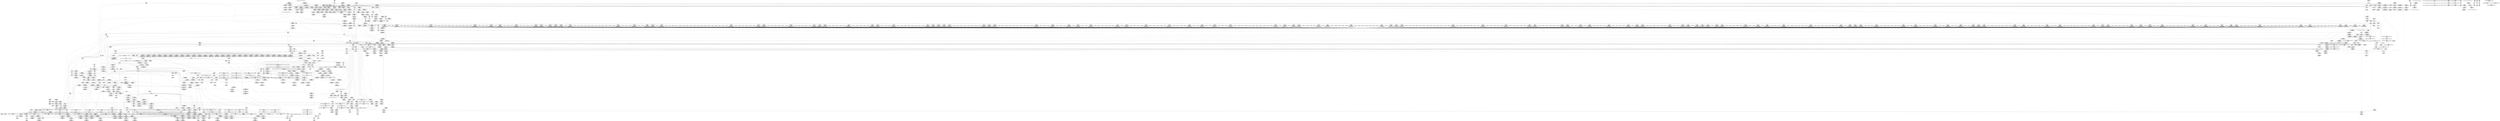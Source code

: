 digraph {
	CE0x4f71c10 [shape=record,shape=Mrecord,label="{CE0x4f71c10|__aa_current_profile:cred|security/apparmor/include/context.h,138|*SummSink*}"]
	CE0x4fb9840 [shape=record,shape=Mrecord,label="{CE0x4fb9840|__aa_current_profile:tmp5|security/apparmor/include/context.h,138|*SummSource*}"]
	CE0x4ff77c0 [shape=record,shape=Mrecord,label="{CE0x4ff77c0|aa_cred_profile:tmp5|security/apparmor/include/context.h,99|*SummSource*}"]
	CE0x4f48e70 [shape=record,shape=Mrecord,label="{CE0x4f48e70|80:_i64,_:_CRE_320,328_|*MultipleSource*|*LoadInst*|security/apparmor/include/apparmor.h,117|security/apparmor/include/apparmor.h,117}"]
	CE0x4fb38d0 [shape=record,shape=Mrecord,label="{CE0x4fb38d0|i32_22|*Constant*|*SummSource*}"]
	CE0x4fbd380 [shape=record,shape=Mrecord,label="{CE0x4fbd380|aa_cred_profile:tmp12|security/apparmor/include/context.h,100|*SummSink*}"]
	CE0x4f7d6d0 [shape=record,shape=Mrecord,label="{CE0x4f7d6d0|80:_i64,_:_CRE_593,594_}"]
	CE0x4f78d50 [shape=record,shape=Mrecord,label="{CE0x4f78d50|__aa_current_profile:land.lhs.true|*SummSource*}"]
	CE0x4f88ba0 [shape=record,shape=Mrecord,label="{CE0x4f88ba0|80:_i64,_:_CRE_1332,1333_}"]
	CE0x4f8a520 [shape=record,shape=Mrecord,label="{CE0x4f8a520|80:_i64,_:_CRE_1356,1357_}"]
	CE0x4f87aa0 [shape=record,shape=Mrecord,label="{CE0x4f87aa0|80:_i64,_:_CRE_1316,1317_}"]
	CE0x4fac9a0 [shape=record,shape=Mrecord,label="{CE0x4fac9a0|i64*_getelementptr_inbounds_(_5_x_i64_,_5_x_i64_*___llvm_gcov_ctr57,_i64_0,_i64_0)|*Constant*}"]
	CE0x4f7b260 [shape=record,shape=Mrecord,label="{CE0x4f7b260|80:_i64,_:_CRE_560,561_}"]
	CE0x4f8eb80 [shape=record,shape=Mrecord,label="{CE0x4f8eb80|80:_i64,_:_CRE_1644,1645_}"]
	CE0x4f8f1e0 [shape=record,shape=Mrecord,label="{CE0x4f8f1e0|80:_i64,_:_CRE_1650,1651_}"]
	CE0x4f47d00 [shape=record,shape=Mrecord,label="{CE0x4f47d00|80:_i64,_:_CRE_256,264_|*MultipleSource*|*LoadInst*|security/apparmor/include/apparmor.h,117|security/apparmor/include/apparmor.h,117}"]
	CE0x4f22070 [shape=record,shape=Mrecord,label="{CE0x4f22070|__aa_current_profile:tmp13|security/apparmor/include/context.h,138|*SummSink*}"]
	CE0x4f797a0 [shape=record,shape=Mrecord,label="{CE0x4f797a0|44:_i32,_48:_i16,_128:_i8*,_:_SCMRE_32,36_|*MultipleSource*|Function::aa_cred_profile&Arg::cred::|security/apparmor/include/context.h,99|security/apparmor/include/context.h,138}"]
	CE0x4fa6850 [shape=record,shape=Mrecord,label="{CE0x4fa6850|mediated_filesystem:tobool|security/apparmor/include/apparmor.h,117}"]
	CE0x4fe3f40 [shape=record,shape=Mrecord,label="{CE0x4fe3f40|aa_cred_profile:tmp32|security/apparmor/include/context.h,101|*SummSink*}"]
	CE0x4f96910 [shape=record,shape=Mrecord,label="{CE0x4f96910|mediated_filesystem:tmp5|security/apparmor/include/apparmor.h,117|*SummSink*}"]
	CE0x4f5c390 [shape=record,shape=Mrecord,label="{CE0x4f5c390|GLOBAL:mediated_filesystem|*Constant*|*SummSource*}"]
	CE0x4fc0270 [shape=record,shape=Mrecord,label="{CE0x4fc0270|i32_0|*Constant*}"]
	CE0x4f82600 [shape=record,shape=Mrecord,label="{CE0x4f82600|80:_i64,_:_CRE_1218,1219_}"]
	CE0x4f30fc0 [shape=record,shape=Mrecord,label="{CE0x4f30fc0|_ret_i1_%lnot,_!dbg_!15473|security/apparmor/include/apparmor.h,117|*SummSink*}"]
	CE0x4f57870 [shape=record,shape=Mrecord,label="{CE0x4f57870|80:_i64,_:_CRE_480,488_|*MultipleSource*|*LoadInst*|security/apparmor/include/apparmor.h,117|security/apparmor/include/apparmor.h,117}"]
	CE0x4ff96b0 [shape=record,shape=Mrecord,label="{CE0x4ff96b0|i64*_getelementptr_inbounds_(_16_x_i64_,_16_x_i64_*___llvm_gcov_ctr46,_i64_0,_i64_10)|*Constant*|*SummSource*}"]
	CE0x4f7b070 [shape=record,shape=Mrecord,label="{CE0x4f7b070|80:_i64,_:_CRE_552,556_|*MultipleSource*|*LoadInst*|security/apparmor/include/apparmor.h,117|security/apparmor/include/apparmor.h,117}"]
	CE0x4fb2720 [shape=record,shape=Mrecord,label="{CE0x4fb2720|__aa_current_profile:tmp12|security/apparmor/include/context.h,138|*SummSource*}"]
	CE0x4f6d620 [shape=record,shape=Mrecord,label="{CE0x4f6d620|aa_cred_profile:entry|*SummSink*}"]
	CE0x4f6e6c0 [shape=record,shape=Mrecord,label="{CE0x4f6e6c0|i64*_getelementptr_inbounds_(_2_x_i64_,_2_x_i64_*___llvm_gcov_ctr112,_i64_0,_i64_1)|*Constant*|*SummSink*}"]
	CE0x4f486b0 [shape=record,shape=Mrecord,label="{CE0x4f486b0|80:_i64,_:_CRE_288,296_|*MultipleSource*|*LoadInst*|security/apparmor/include/apparmor.h,117|security/apparmor/include/apparmor.h,117}"]
	CE0x4fb41c0 [shape=record,shape=Mrecord,label="{CE0x4fb41c0|get_current:tmp2|*SummSink*}"]
	CE0x4fdde90 [shape=record,shape=Mrecord,label="{CE0x4fdde90|i64*_getelementptr_inbounds_(_16_x_i64_,_16_x_i64_*___llvm_gcov_ctr46,_i64_0,_i64_12)|*Constant*|*SummSource*}"]
	CE0x4f240b0 [shape=record,shape=Mrecord,label="{CE0x4f240b0|apparmor_path_chown:uid2|security/apparmor/lsm.c,357}"]
	CE0x4fb8a30 [shape=record,shape=Mrecord,label="{CE0x4fb8a30|i64_5|*Constant*|*SummSink*}"]
	CE0x4f8f400 [shape=record,shape=Mrecord,label="{CE0x4f8f400|80:_i64,_:_CRE_1652,1653_}"]
	CE0x4f5ad80 [shape=record,shape=Mrecord,label="{CE0x4f5ad80|aa_cred_profile:tmp3|*SummSink*}"]
	CE0x4f18400 [shape=record,shape=Mrecord,label="{CE0x4f18400|i64*_getelementptr_inbounds_(_6_x_i64_,_6_x_i64_*___llvm_gcov_ctr84,_i64_0,_i64_0)|*Constant*|*SummSink*}"]
	CE0x4f75820 [shape=record,shape=Mrecord,label="{CE0x4f75820|80:_i64,_:_CRE_413,414_}"]
	CE0x4fbe6d0 [shape=record,shape=Mrecord,label="{CE0x4fbe6d0|COLLAPSED:_GCMRE___llvm_gcov_ctr112_internal_global_2_x_i64_zeroinitializer:_elem_0:default:}"]
	CE0x4f77c40 [shape=record,shape=Mrecord,label="{CE0x4f77c40|80:_i64,_:_CRE_447,448_}"]
	CE0x4fbbf20 [shape=record,shape=Mrecord,label="{CE0x4fbbf20|i1_true|*Constant*}"]
	CE0x4fa39c0 [shape=record,shape=Mrecord,label="{CE0x4fa39c0|_ret_i32_%call17,_!dbg_!15526|security/apparmor/file.c,307}"]
	CE0x4f37db0 [shape=record,shape=Mrecord,label="{CE0x4f37db0|i32_5|*Constant*}"]
	CE0x4facf10 [shape=record,shape=Mrecord,label="{CE0x4facf10|common_perm:if.then}"]
	CE0x4fe3430 [shape=record,shape=Mrecord,label="{CE0x4fe3430|i64*_getelementptr_inbounds_(_16_x_i64_,_16_x_i64_*___llvm_gcov_ctr46,_i64_0,_i64_15)|*Constant*}"]
	CE0x4f8e300 [shape=record,shape=Mrecord,label="{CE0x4f8e300|80:_i64,_:_CRE_1636,1637_}"]
	CE0x4f68430 [shape=record,shape=Mrecord,label="{CE0x4f68430|apparmor_path_chown:tmp19|security/apparmor/lsm.c,365|*SummSink*}"]
	CE0x4fa9ed0 [shape=record,shape=Mrecord,label="{CE0x4fa9ed0|aa_cred_profile:do.cond|*SummSink*}"]
	CE0x4f4acf0 [shape=record,shape=Mrecord,label="{CE0x4f4acf0|80:_i64,_:_CRE_403,404_}"]
	CE0x4f73ad0 [shape=record,shape=Mrecord,label="{CE0x4f73ad0|i64*_getelementptr_inbounds_(_11_x_i64_,_11_x_i64_*___llvm_gcov_ctr58,_i64_0,_i64_9)|*Constant*|*SummSource*}"]
	CE0x4f8b510 [shape=record,shape=Mrecord,label="{CE0x4f8b510|80:_i64,_:_CRE_1371,1372_}"]
	CE0x4fe7260 [shape=record,shape=Mrecord,label="{CE0x4fe7260|aa_cred_profile:tmp31|security/apparmor/include/context.h,100}"]
	CE0x4fba800 [shape=record,shape=Mrecord,label="{CE0x4fba800|%struct.task_struct*_(%struct.task_struct**)*_asm_movq_%gs:$_1:P_,$0_,_r,im,_dirflag_,_fpsr_,_flags_}"]
	CE0x4fdf2d0 [shape=record,shape=Mrecord,label="{CE0x4fdf2d0|i64*_getelementptr_inbounds_(_16_x_i64_,_16_x_i64_*___llvm_gcov_ctr46,_i64_0,_i64_13)|*Constant*|*SummSource*}"]
	CE0x4f19dc0 [shape=record,shape=Mrecord,label="{CE0x4f19dc0|i32_2|*Constant*}"]
	CE0x4fe1100 [shape=record,shape=Mrecord,label="{CE0x4fe1100|i64*_getelementptr_inbounds_(_16_x_i64_,_16_x_i64_*___llvm_gcov_ctr46,_i64_0,_i64_8)|*Constant*}"]
	CE0x4f6cd80 [shape=record,shape=Mrecord,label="{CE0x4f6cd80|mediated_filesystem:bb|*SummSource*}"]
	CE0x4fedd60 [shape=record,shape=Mrecord,label="{CE0x4fedd60|aa_cred_profile:tmp4|*LoadInst*|security/apparmor/include/context.h,99|*SummSource*}"]
	CE0x4f7b450 [shape=record,shape=Mrecord,label="{CE0x4f7b450|80:_i64,_:_CRE_561,562_}"]
	CE0x4f6a980 [shape=record,shape=Mrecord,label="{CE0x4f6a980|GLOBAL:common_perm|*Constant*|*SummSink*}"]
	CE0x4f7ef40 [shape=record,shape=Mrecord,label="{CE0x4f7ef40|80:_i64,_:_CRE_616,617_}"]
	CE0x4ff6ed0 [shape=record,shape=Mrecord,label="{CE0x4ff6ed0|aa_cred_profile:tmp7|security/apparmor/include/context.h,100|*SummSource*}"]
	CE0x4fe3e60 [shape=record,shape=Mrecord,label="{CE0x4fe3e60|aa_cred_profile:tmp32|security/apparmor/include/context.h,101}"]
	CE0x4f38420 [shape=record,shape=Mrecord,label="{CE0x4f38420|apparmor_path_chown:dentry|security/apparmor/lsm.c,357}"]
	CE0x4fab510 [shape=record,shape=Mrecord,label="{CE0x4fab510|common_perm:tmp2|security/apparmor/lsm.c,169}"]
	CE0x4fb3470 [shape=record,shape=Mrecord,label="{CE0x4fb3470|__aa_current_profile:tmp4|security/apparmor/include/context.h,138}"]
	CE0x4f7c6e0 [shape=record,shape=Mrecord,label="{CE0x4f7c6e0|80:_i64,_:_CRE_578,579_}"]
	CE0x4f84090 [shape=record,shape=Mrecord,label="{CE0x4f84090|80:_i64,_:_CRE_1243,1244_}"]
	CE0x4fbaf80 [shape=record,shape=Mrecord,label="{CE0x4fbaf80|__aa_current_profile:tmp8|security/apparmor/include/context.h,138}"]
	CE0x4f833d0 [shape=record,shape=Mrecord,label="{CE0x4f833d0|80:_i64,_:_CRE_1231,1232_}"]
	CE0x4f5f4d0 [shape=record,shape=Mrecord,label="{CE0x4f5f4d0|apparmor_path_chown:dentry5|security/apparmor/lsm.c,361|*SummSource*}"]
	CE0x4fa7470 [shape=record,shape=Mrecord,label="{CE0x4fa7470|mediated_filesystem:lnot|security/apparmor/include/apparmor.h,117|*SummSink*}"]
	CE0x4fe3a90 [shape=record,shape=Mrecord,label="{CE0x4fe3a90|i64*_getelementptr_inbounds_(_16_x_i64_,_16_x_i64_*___llvm_gcov_ctr46,_i64_0,_i64_15)|*Constant*|*SummSink*}"]
	CE0x4f36510 [shape=record,shape=Mrecord,label="{CE0x4f36510|i32_0|*Constant*|*SummSink*}"]
	CE0x4f91710 [shape=record,shape=Mrecord,label="{CE0x4f91710|80:_i64,_:_CRE_1685,1686_}"]
	CE0x4f77f70 [shape=record,shape=Mrecord,label="{CE0x4f77f70|80:_i64,_:_CRE_450,451_}"]
	CE0x4fa2d00 [shape=record,shape=Mrecord,label="{CE0x4fa2d00|aa_path_perm:flags|Function::aa_path_perm&Arg::flags::|*SummSource*}"]
	CE0x4f55140 [shape=record,shape=Mrecord,label="{CE0x4f55140|apparmor_path_chown:tmp16|security/apparmor/lsm.c,362|*SummSink*}"]
	CE0x4fe8650 [shape=record,shape=Mrecord,label="{CE0x4fe8650|aa_cred_profile:tmp13}"]
	CE0x4fb6e60 [shape=record,shape=Mrecord,label="{CE0x4fb6e60|__aa_current_profile:do.body}"]
	CE0x4f57ba0 [shape=record,shape=Mrecord,label="{CE0x4f57ba0|apparmor_path_chown:tmp10|security/apparmor/lsm.c,361|*SummSource*}"]
	CE0x4f711f0 [shape=record,shape=Mrecord,label="{CE0x4f711f0|_ret_%struct.task_struct*_%tmp4,_!dbg_!15471|./arch/x86/include/asm/current.h,14}"]
	CE0x4f463d0 [shape=record,shape=Mrecord,label="{CE0x4f463d0|80:_i64,_:_CRE_136,140_|*MultipleSource*|*LoadInst*|security/apparmor/include/apparmor.h,117|security/apparmor/include/apparmor.h,117}"]
	CE0x4fa54c0 [shape=record,shape=Mrecord,label="{CE0x4fa54c0|__aa_current_profile:do.end}"]
	CE0x4f9c7c0 [shape=record,shape=Mrecord,label="{CE0x4f9c7c0|aa_cred_profile:expval|security/apparmor/include/context.h,100|*SummSource*}"]
	CE0x4f78190 [shape=record,shape=Mrecord,label="{CE0x4f78190|80:_i64,_:_CRE_452,453_}"]
	CE0x4f9b870 [shape=record,shape=Mrecord,label="{CE0x4f9b870|i64*_getelementptr_inbounds_(_2_x_i64_,_2_x_i64_*___llvm_gcov_ctr112,_i64_0,_i64_0)|*Constant*|*SummSource*}"]
	CE0x4f63a70 [shape=record,shape=Mrecord,label="{CE0x4f63a70|i32_10|*Constant*|*SummSource*}"]
	CE0x4f89200 [shape=record,shape=Mrecord,label="{CE0x4f89200|80:_i64,_:_CRE_1338,1339_}"]
	CE0x4facc20 [shape=record,shape=Mrecord,label="{CE0x4facc20|i64*_getelementptr_inbounds_(_5_x_i64_,_5_x_i64_*___llvm_gcov_ctr57,_i64_0,_i64_0)|*Constant*|*SummSink*}"]
	CE0x4f74200 [shape=record,shape=Mrecord,label="{CE0x4f74200|__aa_current_profile:tmp17|security/apparmor/include/context.h,138}"]
	CE0x4afc210 [shape=record,shape=Mrecord,label="{CE0x4afc210|apparmor_path_chown:cond|security/apparmor/lsm.c, 357|*SummSource*}"]
	CE0x4f3afc0 [shape=record,shape=Mrecord,label="{CE0x4f3afc0|i64*_getelementptr_inbounds_(_6_x_i64_,_6_x_i64_*___llvm_gcov_ctr84,_i64_0,_i64_3)|*Constant*|*SummSource*}"]
	CE0x4f97c50 [shape=record,shape=Mrecord,label="{CE0x4f97c50|i64*_getelementptr_inbounds_(_16_x_i64_,_16_x_i64_*___llvm_gcov_ctr46,_i64_0,_i64_4)|*Constant*|*SummSource*}"]
	CE0x4bfdde0 [shape=record,shape=Mrecord,label="{CE0x4bfdde0|i32_0|*Constant*}"]
	CE0x4f97fb0 [shape=record,shape=Mrecord,label="{CE0x4f97fb0|i64*_getelementptr_inbounds_(_16_x_i64_,_16_x_i64_*___llvm_gcov_ctr46,_i64_0,_i64_4)|*Constant*|*SummSink*}"]
	CE0x4f7fd10 [shape=record,shape=Mrecord,label="{CE0x4f7fd10|80:_i64,_:_CRE_629,630_}"]
	CE0x4f4a690 [shape=record,shape=Mrecord,label="{CE0x4f4a690|80:_i64,_:_CRE_397,398_}"]
	"CONST[source:0(mediator),value:0(static)][purpose:{operation}][SnkIdx:4]"
	CE0x4f57100 [shape=record,shape=Mrecord,label="{CE0x4f57100|80:_i64,_:_CRE_459,460_}"]
	CE0x4f7e170 [shape=record,shape=Mrecord,label="{CE0x4f7e170|80:_i64,_:_CRE_603,604_}"]
	CE0x4f90720 [shape=record,shape=Mrecord,label="{CE0x4f90720|80:_i64,_:_CRE_1670,1671_}"]
	CE0x4f92e30 [shape=record,shape=Mrecord,label="{CE0x4f92e30|80:_i64,_:_CRE_1784,1792_|*MultipleSource*|*LoadInst*|security/apparmor/include/apparmor.h,117|security/apparmor/include/apparmor.h,117}"]
	CE0x4f36d10 [shape=record,shape=Mrecord,label="{CE0x4f36d10|apparmor_path_chown:uid.coerce|Function::apparmor_path_chown&Arg::uid.coerce::|*SummSink*}"]
	CE0x4f91820 [shape=record,shape=Mrecord,label="{CE0x4f91820|80:_i64,_:_CRE_1686,1687_}"]
	CE0x4fb50c0 [shape=record,shape=Mrecord,label="{CE0x4fb50c0|aa_cred_profile:do.body}"]
	CE0x4f8eeb0 [shape=record,shape=Mrecord,label="{CE0x4f8eeb0|80:_i64,_:_CRE_1647,1648_}"]
	CE0x4fa3480 [shape=record,shape=Mrecord,label="{CE0x4fa3480|aa_path_perm:cond|Function::aa_path_perm&Arg::cond::}"]
	CE0x4f7f6b0 [shape=record,shape=Mrecord,label="{CE0x4f7f6b0|80:_i64,_:_CRE_623,624_}"]
	CE0x4f4af10 [shape=record,shape=Mrecord,label="{CE0x4f4af10|80:_i64,_:_CRE_405,406_}"]
	CE0x4fa7050 [shape=record,shape=Mrecord,label="{CE0x4fa7050|i1_true|*Constant*|*SummSink*}"]
	CE0x4f78080 [shape=record,shape=Mrecord,label="{CE0x4f78080|80:_i64,_:_CRE_451,452_}"]
	CE0x4f49820 [shape=record,shape=Mrecord,label="{CE0x4f49820|80:_i64,_:_CRE_360,368_|*MultipleSource*|*LoadInst*|security/apparmor/include/apparmor.h,117|security/apparmor/include/apparmor.h,117}"]
	CE0x4f5f460 [shape=record,shape=Mrecord,label="{CE0x4f5f460|apparmor_path_chown:dentry5|security/apparmor/lsm.c,361}"]
	CE0x4f59290 [shape=record,shape=Mrecord,label="{CE0x4f59290|i32_4|*Constant*}"]
	CE0x4ff82d0 [shape=record,shape=Mrecord,label="{CE0x4ff82d0|void_(i8*,_i32,_i64)*_asm_sideeffect_1:_09ud2_0A.pushsection___bug_table,_22a_22_0A2:_09.long_1b_-_2b,_$_0:c_-_2b_0A_09.word_$_1:c_,_0_0A_09.org_2b+$_2:c_0A.popsection_,_i,i,i,_dirflag_,_fpsr_,_flags_|*SummSink*}"]
	CE0x4fb95c0 [shape=record,shape=Mrecord,label="{CE0x4fb95c0|44:_i32,_48:_i16,_128:_i8*,_:_SCMRE_96,104_|*MultipleSource*|Function::aa_cred_profile&Arg::cred::|security/apparmor/include/context.h,99|security/apparmor/include/context.h,138}"]
	CE0x4f38800 [shape=record,shape=Mrecord,label="{CE0x4f38800|common_perm:tmp1|*SummSink*}"]
	CE0x4f55450 [shape=record,shape=Mrecord,label="{CE0x4f55450|i64*_getelementptr_inbounds_(_6_x_i64_,_6_x_i64_*___llvm_gcov_ctr84,_i64_0,_i64_4)|*Constant*|*SummSource*}"]
	CE0x4f63060 [shape=record,shape=Mrecord,label="{CE0x4f63060|mediated_filesystem:i_sb|security/apparmor/include/apparmor.h,117}"]
	CE0x4f90e90 [shape=record,shape=Mrecord,label="{CE0x4f90e90|80:_i64,_:_CRE_1677,1678_}"]
	CE0x4fe1440 [shape=record,shape=Mrecord,label="{CE0x4fe1440|i64*_getelementptr_inbounds_(_16_x_i64_,_16_x_i64_*___llvm_gcov_ctr46,_i64_0,_i64_8)|*Constant*|*SummSource*}"]
	CE0x4f7e390 [shape=record,shape=Mrecord,label="{CE0x4f7e390|80:_i64,_:_CRE_605,606_}"]
	CE0x4f8a630 [shape=record,shape=Mrecord,label="{CE0x4f8a630|80:_i64,_:_CRE_1357,1358_}"]
	CE0x4f5e3a0 [shape=record,shape=Mrecord,label="{CE0x4f5e3a0|i64*_getelementptr_inbounds_(_16_x_i64_,_16_x_i64_*___llvm_gcov_ctr46,_i64_0,_i64_1)|*Constant*|*SummSource*}"]
	CE0x4f831b0 [shape=record,shape=Mrecord,label="{CE0x4f831b0|80:_i64,_:_CRE_1229,1230_}"]
	CE0x4feca60 [shape=record,shape=Mrecord,label="{CE0x4feca60|aa_cred_profile:tmp15|security/apparmor/include/context.h,100|*SummSink*}"]
	CE0x4ff6ce0 [shape=record,shape=Mrecord,label="{CE0x4ff6ce0|GLOBAL:__llvm_gcov_ctr46|Global_var:__llvm_gcov_ctr46|*SummSink*}"]
	CE0x4f8b620 [shape=record,shape=Mrecord,label="{CE0x4f8b620|80:_i64,_:_CRE_1372,1373_}"]
	CE0x4f58cb0 [shape=record,shape=Mrecord,label="{CE0x4f58cb0|apparmor_path_chown:tmp5|security/apparmor/lsm.c,357|*SummSink*}"]
	CE0x4fc3630 [shape=record,shape=Mrecord,label="{CE0x4fc3630|GLOBAL:lockdep_rcu_suspicious|*Constant*|*SummSink*}"]
	CE0x4f5bdd0 [shape=record,shape=Mrecord,label="{CE0x4f5bdd0|apparmor_path_chown:tmp11|security/apparmor/lsm.c,361|*SummSource*}"]
	CE0x4fe6ee0 [shape=record,shape=Mrecord,label="{CE0x4fe6ee0|aa_cred_profile:tmp30|security/apparmor/include/context.h,100|*SummSource*}"]
	CE0x4f49df0 [shape=record,shape=Mrecord,label="{CE0x4f49df0|80:_i64,_:_CRE_384,388_|*MultipleSource*|*LoadInst*|security/apparmor/include/apparmor.h,117|security/apparmor/include/apparmor.h,117}"]
	CE0x4fb6b60 [shape=record,shape=Mrecord,label="{CE0x4fb6b60|COLLAPSED:_GCMRE___llvm_gcov_ctr46_internal_global_16_x_i64_zeroinitializer:_elem_0:default:}"]
	CE0x4f62700 [shape=record,shape=Mrecord,label="{CE0x4f62700|80:_i64,_:_CRE_104,112_|*MultipleSource*|*LoadInst*|security/apparmor/include/apparmor.h,117|security/apparmor/include/apparmor.h,117}"]
	CE0x4fad2a0 [shape=record,shape=Mrecord,label="{CE0x4fad2a0|i32_11|*Constant*}"]
	CE0x4f8f0d0 [shape=record,shape=Mrecord,label="{CE0x4f8f0d0|80:_i64,_:_CRE_1649,1650_}"]
	CE0x4f268c0 [shape=record,shape=Mrecord,label="{CE0x4f268c0|apparmor_path_chown:tmp1|*SummSink*}"]
	CE0x4f6f460 [shape=record,shape=Mrecord,label="{CE0x4f6f460|aa_cred_profile:lor.rhs|*SummSource*}"]
	CE0x4f9cd20 [shape=record,shape=Mrecord,label="{CE0x4f9cd20|aa_cred_profile:do.end10}"]
	CE0x4f372d0 [shape=record,shape=Mrecord,label="{CE0x4f372d0|0:_i16,_4:_i32,_8:_i16,_40:_%struct.super_block*,_72:_i32,_:_SCMRE_0,4_|*MultipleSource*|security/apparmor/lsm.c, 357|security/apparmor/lsm.c,357}"]
	CE0x4fe0e00 [shape=record,shape=Mrecord,label="{CE0x4fe0e00|aa_cred_profile:lnot.ext|security/apparmor/include/context.h,100|*SummSource*}"]
	CE0x4f30430 [shape=record,shape=Mrecord,label="{CE0x4f30430|common_perm:tmp3|security/apparmor/lsm.c,169|*SummSink*}"]
	CE0x4f99270 [shape=record,shape=Mrecord,label="{CE0x4f99270|common_perm:tmp6|security/apparmor/lsm.c,169|*SummSource*}"]
	CE0x4f993f0 [shape=record,shape=Mrecord,label="{CE0x4f993f0|common_perm:tmp6|security/apparmor/lsm.c,169|*SummSink*}"]
	CE0x4f58890 [shape=record,shape=Mrecord,label="{CE0x4f58890|apparmor_path_chown:tmp4|security/apparmor/lsm.c,357|*SummSink*}"]
	CE0x4fa2690 [shape=record,shape=Mrecord,label="{CE0x4fa2690|aa_path_perm:path|Function::aa_path_perm&Arg::path::}"]
	CE0x4fb46f0 [shape=record,shape=Mrecord,label="{CE0x4fb46f0|__aa_current_profile:tobool1|security/apparmor/include/context.h,138|*SummSource*}"]
	CE0x4f89640 [shape=record,shape=Mrecord,label="{CE0x4f89640|80:_i64,_:_CRE_1342,1343_}"]
	CE0x4f87ee0 [shape=record,shape=Mrecord,label="{CE0x4f87ee0|80:_i64,_:_CRE_1320,1321_}"]
	CE0x4fb7a10 [shape=record,shape=Mrecord,label="{CE0x4fb7a10|get_current:tmp4|./arch/x86/include/asm/current.h,14|*SummSource*}"]
	CE0x4f7b860 [shape=record,shape=Mrecord,label="{CE0x4f7b860|80:_i64,_:_CRE_564,565_}"]
	CE0x4f6cf40 [shape=record,shape=Mrecord,label="{CE0x4f6cf40|mediated_filesystem:bb|*SummSink*}"]
	CE0x4f843c0 [shape=record,shape=Mrecord,label="{CE0x4f843c0|80:_i64,_:_CRE_1246,1247_}"]
	CE0x4f265e0 [shape=record,shape=Mrecord,label="{CE0x4f265e0|apparmor_path_chown:dentry|security/apparmor/lsm.c,357|*SummSource*}"]
	CE0x4f65e00 [shape=record,shape=Mrecord,label="{CE0x4f65e00|common_perm:tmp7|security/apparmor/lsm.c,170|*SummSink*}"]
	CE0x4fe8e60 [shape=record,shape=Mrecord,label="{CE0x4fe8e60|aa_cred_profile:lor.end|*SummSink*}"]
	CE0x4ff7830 [shape=record,shape=Mrecord,label="{CE0x4ff7830|aa_cred_profile:tmp5|security/apparmor/include/context.h,99|*SummSink*}"]
	CE0x4f8d970 [shape=record,shape=Mrecord,label="{CE0x4f8d970|80:_i64,_:_CRE_1627,1628_}"]
	CE0x4f8ca70 [shape=record,shape=Mrecord,label="{CE0x4f8ca70|80:_i64,_:_CRE_1608,1612_|*MultipleSource*|*LoadInst*|security/apparmor/include/apparmor.h,117|security/apparmor/include/apparmor.h,117}"]
	CE0x4fa69d0 [shape=record,shape=Mrecord,label="{CE0x4fa69d0|mediated_filesystem:tobool|security/apparmor/include/apparmor.h,117|*SummSource*}"]
	CE0x4f36990 [shape=record,shape=Mrecord,label="{CE0x4f36990|_call_void_mcount()_#2|*SummSink*}"]
	CE0x4f7a8b0 [shape=record,shape=Mrecord,label="{CE0x4f7a8b0|80:_i64,_:_CRE_512,528_|*MultipleSource*|*LoadInst*|security/apparmor/include/apparmor.h,117|security/apparmor/include/apparmor.h,117}"]
	CE0x4afc000 [shape=record,shape=Mrecord,label="{CE0x4afc000|apparmor_path_chown:coerce.dive1|*SummSink*}"]
	CE0x4f590f0 [shape=record,shape=Mrecord,label="{CE0x4f590f0|apparmor_path_chown:mode|security/apparmor/lsm.c,357|*SummSink*}"]
	CE0x4f6a320 [shape=record,shape=Mrecord,label="{CE0x4f6a320|apparmor_path_chown:call7|security/apparmor/lsm.c,364|*SummSource*}"]
	CE0x4f58400 [shape=record,shape=Mrecord,label="{CE0x4f58400|apparmor_path_chown:i_uid|security/apparmor/lsm.c,357}"]
	CE0x4f85b20 [shape=record,shape=Mrecord,label="{CE0x4f85b20|80:_i64,_:_CRE_1268,1269_}"]
	CE0x4f89ec0 [shape=record,shape=Mrecord,label="{CE0x4f89ec0|80:_i64,_:_CRE_1350,1351_}"]
	CE0x4f49440 [shape=record,shape=Mrecord,label="{CE0x4f49440|80:_i64,_:_CRE_344,352_|*MultipleSource*|*LoadInst*|security/apparmor/include/apparmor.h,117|security/apparmor/include/apparmor.h,117}"]
	CE0x4f2c5d0 [shape=record,shape=Mrecord,label="{CE0x4f2c5d0|common_perm:call|security/apparmor/lsm.c,168|*SummSource*}"]
	CE0x4f85a10 [shape=record,shape=Mrecord,label="{CE0x4f85a10|80:_i64,_:_CRE_1267,1268_}"]
	CE0x4f5fe40 [shape=record,shape=Mrecord,label="{CE0x4f5fe40|apparmor_path_chown:tmp9|*LoadInst*|security/apparmor/lsm.c,361|*SummSink*}"]
	CE0x4f5d570 [shape=record,shape=Mrecord,label="{CE0x4f5d570|GLOBAL:__llvm_gcov_ctr84|Global_var:__llvm_gcov_ctr84|*SummSink*}"]
	CE0x4f73650 [shape=record,shape=Mrecord,label="{CE0x4f73650|i8*_getelementptr_inbounds_(_45_x_i8_,_45_x_i8_*_.str14,_i32_0,_i32_0)|*Constant*|*SummSink*}"]
	CE0x4fe8fb0 [shape=record,shape=Mrecord,label="{CE0x4fe8fb0|aa_cred_profile:bb}"]
	CE0x4fa6460 [shape=record,shape=Mrecord,label="{CE0x4fa6460|mediated_filesystem:and|security/apparmor/include/apparmor.h,117}"]
	CE0x4f488a0 [shape=record,shape=Mrecord,label="{CE0x4f488a0|80:_i64,_:_CRE_296,304_|*MultipleSource*|*LoadInst*|security/apparmor/include/apparmor.h,117|security/apparmor/include/apparmor.h,117}"]
	CE0x4f76f80 [shape=record,shape=Mrecord,label="{CE0x4f76f80|80:_i64,_:_CRE_435,436_}"]
	CE0x4f7d290 [shape=record,shape=Mrecord,label="{CE0x4f7d290|80:_i64,_:_CRE_589,590_}"]
	CE0x4f10860 [shape=record,shape=Mrecord,label="{CE0x4f10860|apparmor_path_chown:if.then|*SummSource*}"]
	CE0x4f66dd0 [shape=record,shape=Mrecord,label="{CE0x4f66dd0|GLOBAL:aa_path_perm|*Constant*|*SummSource*}"]
	CE0x4f75b50 [shape=record,shape=Mrecord,label="{CE0x4f75b50|80:_i64,_:_CRE_416,417_}"]
	CE0x4f902e0 [shape=record,shape=Mrecord,label="{CE0x4f902e0|80:_i64,_:_CRE_1666,1667_}"]
	CE0x4f5b700 [shape=record,shape=Mrecord,label="{CE0x4f5b700|__aa_current_profile:call|security/apparmor/include/context.h,138}"]
	CE0x4f47730 [shape=record,shape=Mrecord,label="{CE0x4f47730|80:_i64,_:_CRE_224,240_|*MultipleSource*|*LoadInst*|security/apparmor/include/apparmor.h,117|security/apparmor/include/apparmor.h,117}"]
	CE0x4f7d180 [shape=record,shape=Mrecord,label="{CE0x4f7d180|80:_i64,_:_CRE_588,589_}"]
	CE0x4f728a0 [shape=record,shape=Mrecord,label="{CE0x4f728a0|__aa_current_profile:call4|security/apparmor/include/context.h,138|*SummSink*}"]
	CE0x4f60770 [shape=record,shape=Mrecord,label="{CE0x4f60770|_call_void_mcount()_#2|*SummSink*}"]
	CE0x4f70270 [shape=record,shape=Mrecord,label="{CE0x4f70270|__aa_current_profile:call3|security/apparmor/include/context.h,138|*SummSource*}"]
	CE0x4fe9540 [shape=record,shape=Mrecord,label="{CE0x4fe9540|aa_cred_profile:tmp11|security/apparmor/include/context.h,100|*SummSink*}"]
	CE0x4fa4030 [shape=record,shape=Mrecord,label="{CE0x4fa4030|common_perm:error.0}"]
	CE0x4fe8010 [shape=record,shape=Mrecord,label="{CE0x4fe8010|i1_true|*Constant*}"]
	CE0x4f77b30 [shape=record,shape=Mrecord,label="{CE0x4f77b30|80:_i64,_:_CRE_446,447_}"]
	CE0x4f1e770 [shape=record,shape=Mrecord,label="{CE0x4f1e770|apparmor_path_chown:if.then}"]
	CE0x4f79bc0 [shape=record,shape=Mrecord,label="{CE0x4f79bc0|GLOBAL:__aa_current_profile.__warned|Global_var:__aa_current_profile.__warned|*SummSink*}"]
	CE0x4f10770 [shape=record,shape=Mrecord,label="{CE0x4f10770|apparmor_path_chown:if.end}"]
	CE0x4f4ae00 [shape=record,shape=Mrecord,label="{CE0x4f4ae00|80:_i64,_:_CRE_404,405_}"]
	CE0x4f66f50 [shape=record,shape=Mrecord,label="{CE0x4f66f50|GLOBAL:aa_path_perm|*Constant*|*SummSink*}"]
	CE0x4f88320 [shape=record,shape=Mrecord,label="{CE0x4f88320|80:_i64,_:_CRE_1324,1325_}"]
	CE0x4f81240 [shape=record,shape=Mrecord,label="{CE0x4f81240|80:_i64,_:_CRE_720,736_|*MultipleSource*|*LoadInst*|security/apparmor/include/apparmor.h,117|security/apparmor/include/apparmor.h,117}"]
	CE0x4f33cc0 [shape=record,shape=Mrecord,label="{CE0x4f33cc0|mediated_filesystem:tmp2|*SummSource*}"]
	CE0x4f22000 [shape=record,shape=Mrecord,label="{CE0x4f22000|__aa_current_profile:tmp13|security/apparmor/include/context.h,138|*SummSource*}"]
	CE0x4f67880 [shape=record,shape=Mrecord,label="{CE0x4f67880|apparmor_path_chown:retval.0|*SummSource*}"]
	CE0x4f77800 [shape=record,shape=Mrecord,label="{CE0x4f77800|80:_i64,_:_CRE_443,444_}"]
	CE0x4fbb280 [shape=record,shape=Mrecord,label="{CE0x4fbb280|__aa_current_profile:tobool1|security/apparmor/include/context.h,138}"]
	CE0x4fbefe0 [shape=record,shape=Mrecord,label="{CE0x4fbefe0|__aa_current_profile:tmp9|security/apparmor/include/context.h,138|*SummSource*}"]
	CE0x4f32e40 [shape=record,shape=Mrecord,label="{CE0x4f32e40|apparmor_path_chown:dentry3|security/apparmor/lsm.c,358|*SummSource*}"]
	CE0x4f806a0 [shape=record,shape=Mrecord,label="{CE0x4f806a0|80:_i64,_:_CRE_664,672_|*MultipleSource*|*LoadInst*|security/apparmor/include/apparmor.h,117|security/apparmor/include/apparmor.h,117}"]
	CE0x4f93db0 [shape=record,shape=Mrecord,label="{CE0x4f93db0|80:_i64,_:_CRE_1848,1856_|*MultipleSource*|*LoadInst*|security/apparmor/include/apparmor.h,117|security/apparmor/include/apparmor.h,117}"]
	CE0x4fa99d0 [shape=record,shape=Mrecord,label="{CE0x4fa99d0|i64*_getelementptr_inbounds_(_11_x_i64_,_11_x_i64_*___llvm_gcov_ctr58,_i64_0,_i64_1)|*Constant*|*SummSink*}"]
	CE0x4fb3cf0 [shape=record,shape=Mrecord,label="{CE0x4fb3cf0|i64*_getelementptr_inbounds_(_11_x_i64_,_11_x_i64_*___llvm_gcov_ctr58,_i64_0,_i64_1)|*Constant*|*SummSource*}"]
	CE0x4f8fea0 [shape=record,shape=Mrecord,label="{CE0x4f8fea0|80:_i64,_:_CRE_1662,1663_}"]
	CE0x4fc33b0 [shape=record,shape=Mrecord,label="{CE0x4fc33b0|GLOBAL:lockdep_rcu_suspicious|*Constant*|*SummSource*}"]
	CE0x4f7c4c0 [shape=record,shape=Mrecord,label="{CE0x4f7c4c0|80:_i64,_:_CRE_576,577_}"]
	CE0x4fec3f0 [shape=record,shape=Mrecord,label="{CE0x4fec3f0|aa_cred_profile:tmp14|security/apparmor/include/context.h,100}"]
	CE0x4ffcfe0 [shape=record,shape=Mrecord,label="{CE0x4ffcfe0|i64*_getelementptr_inbounds_(_16_x_i64_,_16_x_i64_*___llvm_gcov_ctr46,_i64_0,_i64_7)|*Constant*}"]
	CE0x4f98d40 [shape=record,shape=Mrecord,label="{CE0x4f98d40|get_current:tmp1|*SummSink*}"]
	CE0x4f5f1f0 [shape=record,shape=Mrecord,label="{CE0x4f5f1f0|apparmor_path_chown:tmp8|security/apparmor/lsm.c,358|*SummSink*}"]
	CE0x4fa7ab0 [shape=record,shape=Mrecord,label="{CE0x4fa7ab0|common_perm:bb|*SummSink*}"]
	CE0x4f8a850 [shape=record,shape=Mrecord,label="{CE0x4f8a850|80:_i64,_:_CRE_1359,1360_}"]
	CE0x4f90c70 [shape=record,shape=Mrecord,label="{CE0x4f90c70|80:_i64,_:_CRE_1675,1676_}"]
	CE0x4f5ccd0 [shape=record,shape=Mrecord,label="{CE0x4f5ccd0|i64_3|*Constant*|*SummSink*}"]
	CE0x4fb6d20 [shape=record,shape=Mrecord,label="{CE0x4fb6d20|aa_cred_profile:tmp|*SummSink*}"]
	CE0x4f82930 [shape=record,shape=Mrecord,label="{CE0x4f82930|80:_i64,_:_CRE_1221,1222_}"]
	CE0x4f8d310 [shape=record,shape=Mrecord,label="{CE0x4f8d310|80:_i64,_:_CRE_1621,1622_}"]
	"CONST[source:0(mediator),value:0(static)][purpose:{operation}][SrcIdx:3]"
	CE0x4f54e20 [shape=record,shape=Mrecord,label="{CE0x4f54e20|i64*_getelementptr_inbounds_(_6_x_i64_,_6_x_i64_*___llvm_gcov_ctr84,_i64_0,_i64_4)|*Constant*}"]
	CE0x4f60b70 [shape=record,shape=Mrecord,label="{CE0x4f60b70|mediated_filesystem:s_flags|security/apparmor/include/apparmor.h,117|*SummSink*}"]
	CE0x4fbbaa0 [shape=record,shape=Mrecord,label="{CE0x4fbbaa0|__aa_current_profile:tmp14|security/apparmor/include/context.h,138}"]
	CE0x4f61ba0 [shape=record,shape=Mrecord,label="{CE0x4f61ba0|80:_i64,_:_CRE_48,56_|*MultipleSource*|*LoadInst*|security/apparmor/include/apparmor.h,117|security/apparmor/include/apparmor.h,117}"]
	CE0x4f37c40 [shape=record,shape=Mrecord,label="{CE0x4f37c40|apparmor_path_chown:tmp2|*LoadInst*|security/apparmor/lsm.c,357}"]
	CE0x4f394c0 [shape=record,shape=Mrecord,label="{CE0x4f394c0|apparmor_path_chown:tmp13|security/apparmor/lsm.c,361|*SummSource*}"]
	CE0x4fb2a30 [shape=record,shape=Mrecord,label="{CE0x4fb2a30|i64*_getelementptr_inbounds_(_11_x_i64_,_11_x_i64_*___llvm_gcov_ctr58,_i64_0,_i64_6)|*Constant*}"]
	CE0x4fe7ed0 [shape=record,shape=Mrecord,label="{CE0x4fe7ed0|aa_cred_profile:tobool1|security/apparmor/include/context.h,100|*SummSource*}"]
	CE0x4fa4790 [shape=record,shape=Mrecord,label="{CE0x4fa4790|i64*_getelementptr_inbounds_(_5_x_i64_,_5_x_i64_*___llvm_gcov_ctr57,_i64_0,_i64_4)|*Constant*|*SummSink*}"]
	CE0x4f55aa0 [shape=record,shape=Mrecord,label="{CE0x4f55aa0|apparmor_path_chown:tmp6|*LoadInst*|security/apparmor/lsm.c,358|*SummSink*}"]
	CE0x4f82f90 [shape=record,shape=Mrecord,label="{CE0x4f82f90|80:_i64,_:_CRE_1227,1228_}"]
	CE0x4f39450 [shape=record,shape=Mrecord,label="{CE0x4f39450|apparmor_path_chown:tmp13|security/apparmor/lsm.c,361}"]
	CE0x4fe8b60 [shape=record,shape=Mrecord,label="{CE0x4fe8b60|aa_cred_profile:tmp13|*SummSink*}"]
	CE0x4f8d860 [shape=record,shape=Mrecord,label="{CE0x4f8d860|80:_i64,_:_CRE_1626,1627_}"]
	CE0x4f95d70 [shape=record,shape=Mrecord,label="{CE0x4f95d70|80:_i64,_:_CRE_2248,2256_|*MultipleSource*|*LoadInst*|security/apparmor/include/apparmor.h,117|security/apparmor/include/apparmor.h,117}"]
	CE0x4f13990 [shape=record,shape=Mrecord,label="{CE0x4f13990|apparmor_path_chown:if.then|*SummSink*}"]
	CE0x4f57760 [shape=record,shape=Mrecord,label="{CE0x4f57760|80:_i64,_:_CRE_472,480_|*MultipleSource*|*LoadInst*|security/apparmor/include/apparmor.h,117|security/apparmor/include/apparmor.h,117}"]
	CE0x4f7b7b0 [shape=record,shape=Mrecord,label="{CE0x4f7b7b0|80:_i64,_:_CRE_563,564_}"]
	CE0x4f63be0 [shape=record,shape=Mrecord,label="{CE0x4f63be0|i32_10|*Constant*|*SummSink*}"]
	CE0x4f47540 [shape=record,shape=Mrecord,label="{CE0x4f47540|80:_i64,_:_CRE_216,224_|*MultipleSource*|*LoadInst*|security/apparmor/include/apparmor.h,117|security/apparmor/include/apparmor.h,117}"]
	CE0x4fec8e0 [shape=record,shape=Mrecord,label="{CE0x4fec8e0|aa_cred_profile:tmp15|security/apparmor/include/context.h,100|*SummSource*}"]
	CE0x4f5e940 [shape=record,shape=Mrecord,label="{CE0x4f5e940|apparmor_path_chown:i_mode|security/apparmor/lsm.c,358|*SummSource*}"]
	CE0x4fc3f40 [shape=record,shape=Mrecord,label="{CE0x4fc3f40|i32_138|*Constant*|*SummSource*}"]
	CE0x4fe90b0 [shape=record,shape=Mrecord,label="{CE0x4fe90b0|aa_cred_profile:bb|*SummSink*}"]
	CE0x5821e40 [shape=record,shape=Mrecord,label="{CE0x5821e40|_call_void_mcount()_#2|*SummSource*}"]
	CE0x4f92670 [shape=record,shape=Mrecord,label="{CE0x4f92670|80:_i64,_:_CRE_1752,1760_|*MultipleSource*|*LoadInst*|security/apparmor/include/apparmor.h,117|security/apparmor/include/apparmor.h,117}"]
	CE0x4f64560 [shape=record,shape=Mrecord,label="{CE0x4f64560|i64*_getelementptr_inbounds_(_6_x_i64_,_6_x_i64_*___llvm_gcov_ctr84,_i64_0,_i64_3)|*Constant*|*SummSink*}"]
	CE0x4fb3630 [shape=record,shape=Mrecord,label="{CE0x4fb3630|i64_0|*Constant*}"]
	CE0x4f72530 [shape=record,shape=Mrecord,label="{CE0x4f72530|__aa_current_profile:tmp21|security/apparmor/include/context.h,138|*SummSink*}"]
	CE0x4f81430 [shape=record,shape=Mrecord,label="{CE0x4f81430|80:_i64,_:_CRE_736,880_|*MultipleSource*|*LoadInst*|security/apparmor/include/apparmor.h,117|security/apparmor/include/apparmor.h,117}"]
	CE0x4f32f50 [shape=record,shape=Mrecord,label="{CE0x4f32f50|apparmor_path_chown:dentry3|security/apparmor/lsm.c,358|*SummSink*}"]
	CE0x4facac0 [shape=record,shape=Mrecord,label="{CE0x4facac0|i64*_getelementptr_inbounds_(_5_x_i64_,_5_x_i64_*___llvm_gcov_ctr57,_i64_0,_i64_0)|*Constant*|*SummSource*}"]
	CE0x4f38250 [shape=record,shape=Mrecord,label="{CE0x4f38250|mediated_filesystem:tmp|*SummSink*}"]
	CE0x4f45510 [shape=record,shape=Mrecord,label="{CE0x4f45510|aa_cred_profile:tmp7|security/apparmor/include/context.h,100|*SummSink*}"]
	CE0x4f55c10 [shape=record,shape=Mrecord,label="{CE0x4f55c10|apparmor_path_chown:d_inode4|security/apparmor/lsm.c,358}"]
	CE0x4f7e8e0 [shape=record,shape=Mrecord,label="{CE0x4f7e8e0|80:_i64,_:_CRE_610,611_}"]
	CE0x4f6e390 [shape=record,shape=Mrecord,label="{CE0x4f6e390|get_current:bb}"]
	CE0x4fb3080 [shape=record,shape=Mrecord,label="{CE0x4fb3080|aa_cred_profile:do.body|*SummSource*}"]
	CE0x4fb2010 [shape=record,shape=Mrecord,label="{CE0x4fb2010|__aa_current_profile:tmp4|security/apparmor/include/context.h,138|*SummSource*}"]
	CE0x4faa1f0 [shape=record,shape=Mrecord,label="{CE0x4faa1f0|common_perm:tmp}"]
	CE0x4f98710 [shape=record,shape=Mrecord,label="{CE0x4f98710|aa_cred_profile:tmp11|security/apparmor/include/context.h,100}"]
	CE0x4f8c4a0 [shape=record,shape=Mrecord,label="{CE0x4f8c4a0|80:_i64,_:_CRE_1592,1596_|*MultipleSource*|*LoadInst*|security/apparmor/include/apparmor.h,117|security/apparmor/include/apparmor.h,117}"]
	CE0x4f974d0 [shape=record,shape=Mrecord,label="{CE0x4f974d0|__aa_current_profile:tmp7|security/apparmor/include/context.h,138}"]
	CE0x4f48c80 [shape=record,shape=Mrecord,label="{CE0x4f48c80|80:_i64,_:_CRE_312,320_|*MultipleSource*|*LoadInst*|security/apparmor/include/apparmor.h,117|security/apparmor/include/apparmor.h,117}"]
	CE0x4f58fb0 [shape=record,shape=Mrecord,label="{CE0x4f58fb0|i64_4|*Constant*|*SummSink*}"]
	CE0x4f7cb20 [shape=record,shape=Mrecord,label="{CE0x4f7cb20|80:_i64,_:_CRE_582,583_}"]
	CE0x4f2f3f0 [shape=record,shape=Mrecord,label="{CE0x4f2f3f0|i64_0|*Constant*|*SummSink*}"]
	CE0x4f83700 [shape=record,shape=Mrecord,label="{CE0x4f83700|80:_i64,_:_CRE_1234,1235_}"]
	CE0x4f7ba20 [shape=record,shape=Mrecord,label="{CE0x4f7ba20|80:_i64,_:_CRE_566,567_}"]
	CE0x4f853b0 [shape=record,shape=Mrecord,label="{CE0x4f853b0|80:_i64,_:_CRE_1261,1262_}"]
	CE0x4f8afc0 [shape=record,shape=Mrecord,label="{CE0x4f8afc0|80:_i64,_:_CRE_1366,1367_}"]
	CE0x4f935f0 [shape=record,shape=Mrecord,label="{CE0x4f935f0|80:_i64,_:_CRE_1816,1824_|*MultipleSource*|*LoadInst*|security/apparmor/include/apparmor.h,117|security/apparmor/include/apparmor.h,117}"]
	CE0x4f5b110 [shape=record,shape=Mrecord,label="{CE0x4f5b110|__aa_current_profile:entry}"]
	CE0x4f81f50 [shape=record,shape=Mrecord,label="{CE0x4f81f50|80:_i64,_:_CRE_1211,1212_}"]
	CE0x4f6b450 [shape=record,shape=Mrecord,label="{CE0x4f6b450|common_perm:op|Function::common_perm&Arg::op::}"]
	CE0x4fc0650 [shape=record,shape=Mrecord,label="{CE0x4fc0650|__aa_current_profile:tmp7|security/apparmor/include/context.h,138|*SummSink*}"]
	CE0x4f6ba60 [shape=record,shape=Mrecord,label="{CE0x4f6ba60|i32_512|*Constant*}"]
	CE0x4fb9380 [shape=record,shape=Mrecord,label="{CE0x4fb9380|44:_i32,_48:_i16,_128:_i8*,_:_SCMRE_88,89_|*MultipleSource*|Function::aa_cred_profile&Arg::cred::|security/apparmor/include/context.h,99|security/apparmor/include/context.h,138}"]
	CE0x4ffa310 [shape=record,shape=Mrecord,label="{CE0x4ffa310|aa_cred_profile:tmp20|security/apparmor/include/context.h,100|*SummSource*}"]
	CE0x4f6c160 [shape=record,shape=Mrecord,label="{CE0x4f6c160|common_perm:mask|Function::common_perm&Arg::mask::|*SummSource*}"]
	CE0x4f56170 [shape=record,shape=Mrecord,label="{CE0x4f56170|apparmor_path_chown:d_inode4|security/apparmor/lsm.c,358|*SummSink*}"]
	CE0x4f7fc00 [shape=record,shape=Mrecord,label="{CE0x4f7fc00|80:_i64,_:_CRE_628,629_}"]
	CE0x4f6b330 [shape=record,shape=Mrecord,label="{CE0x4f6b330|common_perm:path|Function::common_perm&Arg::path::}"]
	CE0x4f80040 [shape=record,shape=Mrecord,label="{CE0x4f80040|80:_i64,_:_CRE_632,640_|*MultipleSource*|*LoadInst*|security/apparmor/include/apparmor.h,117|security/apparmor/include/apparmor.h,117}"]
	CE0x4f6a2b0 [shape=record,shape=Mrecord,label="{CE0x4f6a2b0|apparmor_path_chown:call7|security/apparmor/lsm.c,364}"]
	CE0x4f64130 [shape=record,shape=Mrecord,label="{CE0x4f64130|_ret_i1_%lnot,_!dbg_!15473|security/apparmor/include/apparmor.h,117}"]
	CE0x4fac910 [shape=record,shape=Mrecord,label="{CE0x4fac910|common_perm:if.then|*SummSource*}"]
	CE0x4fa9fe0 [shape=record,shape=Mrecord,label="{CE0x4fa9fe0|aa_cred_profile:do.body6}"]
	CE0x4f54fa0 [shape=record,shape=Mrecord,label="{CE0x4f54fa0|apparmor_path_chown:tmp16|security/apparmor/lsm.c,362|*SummSource*}"]
	CE0x4f555d0 [shape=record,shape=Mrecord,label="{CE0x4f555d0|i64*_getelementptr_inbounds_(_6_x_i64_,_6_x_i64_*___llvm_gcov_ctr84,_i64_0,_i64_4)|*Constant*|*SummSink*}"]
	CE0x4fec1e0 [shape=record,shape=Mrecord,label="{CE0x4fec1e0|aa_cred_profile:tmp15|security/apparmor/include/context.h,100}"]
	CE0x4f58a00 [shape=record,shape=Mrecord,label="{CE0x4f58a00|apparmor_path_chown:tmp5|security/apparmor/lsm.c,357}"]
	CE0x4f68240 [shape=record,shape=Mrecord,label="{CE0x4f68240|apparmor_path_chown:tmp19|security/apparmor/lsm.c,365}"]
	CE0x4f5abc0 [shape=record,shape=Mrecord,label="{CE0x4f5abc0|aa_cred_profile:tmp3}"]
	CE0x4f8f2f0 [shape=record,shape=Mrecord,label="{CE0x4f8f2f0|80:_i64,_:_CRE_1651,1652_}"]
	CE0x4fb2870 [shape=record,shape=Mrecord,label="{CE0x4fb2870|__aa_current_profile:tmp12|security/apparmor/include/context.h,138|*SummSink*}"]
	CE0x4f61a00 [shape=record,shape=Mrecord,label="{CE0x4f61a00|80:_i64,_:_CRE_40,48_|*MultipleSource*|*LoadInst*|security/apparmor/include/apparmor.h,117|security/apparmor/include/apparmor.h,117}"]
	CE0x4fe0110 [shape=record,shape=Mrecord,label="{CE0x4fe0110|aa_cred_profile:lnot2|security/apparmor/include/context.h,100}"]
	CE0x4fb47c0 [shape=record,shape=Mrecord,label="{CE0x4fb47c0|__aa_current_profile:tobool1|security/apparmor/include/context.h,138|*SummSink*}"]
	CE0x4f86c20 [shape=record,shape=Mrecord,label="{CE0x4f86c20|80:_i64,_:_CRE_1304,1305_}"]
	CE0x4f798e0 [shape=record,shape=Mrecord,label="{CE0x4f798e0|get_current:tmp}"]
	CE0x4f54a40 [shape=record,shape=Mrecord,label="{CE0x4f54a40|apparmor_path_chown:tmp15|security/apparmor/lsm.c,362|*SummSource*}"]
	CE0x4f8fa60 [shape=record,shape=Mrecord,label="{CE0x4f8fa60|80:_i64,_:_CRE_1658,1659_}"]
	CE0x4f85f60 [shape=record,shape=Mrecord,label="{CE0x4f85f60|80:_i64,_:_CRE_1272,1273_}"]
	CE0x4fb6ef0 [shape=record,shape=Mrecord,label="{CE0x4fb6ef0|__aa_current_profile:do.body|*SummSink*}"]
	CE0x4f453a0 [shape=record,shape=Mrecord,label="{CE0x4f453a0|aa_cred_profile:tmp8|security/apparmor/include/context.h,100}"]
	CE0x4fe7600 [shape=record,shape=Mrecord,label="{CE0x4fe7600|44:_i32,_48:_i16,_128:_i8*,_:_SCMRE_36,40_|*MultipleSource*|Function::aa_cred_profile&Arg::cred::|security/apparmor/include/context.h,99|security/apparmor/include/context.h,138}"]
	CE0x4fbcbd0 [shape=record,shape=Mrecord,label="{CE0x4fbcbd0|%struct.aa_profile*_null|*Constant*}"]
	CE0x4f78e40 [shape=record,shape=Mrecord,label="{CE0x4f78e40|__aa_current_profile:land.lhs.true|*SummSink*}"]
	CE0x4fb2530 [shape=record,shape=Mrecord,label="{CE0x4fb2530|aa_cred_profile:tmp2|*SummSource*}"]
	CE0x4f465c0 [shape=record,shape=Mrecord,label="{CE0x4f465c0|80:_i64,_:_CRE_144,152_|*MultipleSource*|*LoadInst*|security/apparmor/include/apparmor.h,117|security/apparmor/include/apparmor.h,117}"]
	CE0x4f89530 [shape=record,shape=Mrecord,label="{CE0x4f89530|80:_i64,_:_CRE_1341,1342_}"]
	CE0x4fec380 [shape=record,shape=Mrecord,label="{CE0x4fec380|i64_5|*Constant*}"]
	CE0x4f53f40 [shape=record,shape=Mrecord,label="{CE0x4f53f40|i32_2|*Constant*|*SummSource*}"]
	CE0x4f1e610 [shape=record,shape=Mrecord,label="{CE0x4f1e610|apparmor_path_chown:tmp|*SummSource*}"]
	CE0x4fe7450 [shape=record,shape=Mrecord,label="{CE0x4fe7450|aa_cred_profile:tmp31|security/apparmor/include/context.h,100|*SummSource*}"]
	CE0x4f26300 [shape=record,shape=Mrecord,label="{CE0x4f26300|i64_0|*Constant*}"]
	CE0x4fc48a0 [shape=record,shape=Mrecord,label="{CE0x4fc48a0|__aa_current_profile:tmp16|security/apparmor/include/context.h,138}"]
	CE0x4fa64d0 [shape=record,shape=Mrecord,label="{CE0x4fa64d0|mediated_filesystem:and|security/apparmor/include/apparmor.h,117|*SummSource*}"]
	CE0x4f88ed0 [shape=record,shape=Mrecord,label="{CE0x4f88ed0|80:_i64,_:_CRE_1335,1336_}"]
	CE0x4f11640 [shape=record,shape=Mrecord,label="{CE0x4f11640|apparmor_path_chown:entry|*SummSource*}"]
	CE0x4f4a5e0 [shape=record,shape=Mrecord,label="{CE0x4f4a5e0|80:_i64,_:_CRE_396,397_}"]
	CE0x4f99520 [shape=record,shape=Mrecord,label="{CE0x4f99520|i64*_getelementptr_inbounds_(_5_x_i64_,_5_x_i64_*___llvm_gcov_ctr57,_i64_0,_i64_3)|*Constant*}"]
	CE0x4fe5410 [shape=record,shape=Mrecord,label="{CE0x4fe5410|aa_cred_profile:tmp28|security/apparmor/include/context.h,100|*SummSink*}"]
	CE0x4f8cc60 [shape=record,shape=Mrecord,label="{CE0x4f8cc60|80:_i64,_:_CRE_1616,1617_}"]
	CE0x4ff9dc0 [shape=record,shape=Mrecord,label="{CE0x4ff9dc0|aa_cred_profile:tmp24|security/apparmor/include/context.h,100}"]
	CE0x4fed820 [shape=record,shape=Mrecord,label="{CE0x4fed820|44:_i32,_48:_i16,_128:_i8*,_:_SCMRE_64,72_|*MultipleSource*|Function::aa_cred_profile&Arg::cred::|security/apparmor/include/context.h,99|security/apparmor/include/context.h,138}"]
	CE0x4f857f0 [shape=record,shape=Mrecord,label="{CE0x4f857f0|80:_i64,_:_CRE_1265,1266_}"]
	CE0x4f56ee0 [shape=record,shape=Mrecord,label="{CE0x4f56ee0|80:_i64,_:_CRE_457,458_}"]
	CE0x4f4b030 [shape=record,shape=Mrecord,label="{CE0x4f4b030|i64_2|*Constant*|*SummSource*}"]
	CE0x4f80150 [shape=record,shape=Mrecord,label="{CE0x4f80150|80:_i64,_:_CRE_640,648_|*MultipleSource*|*LoadInst*|security/apparmor/include/apparmor.h,117|security/apparmor/include/apparmor.h,117}"]
	CE0x4f2c350 [shape=record,shape=Mrecord,label="{CE0x4f2c350|common_perm:call|security/apparmor/lsm.c,168}"]
	CE0x4f13cc0 [shape=record,shape=Mrecord,label="{CE0x4f13cc0|apparmor_path_chown:return|*SummSink*}"]
	CE0x4f6a5d0 [shape=record,shape=Mrecord,label="{CE0x4f6a5d0|GLOBAL:common_perm|*Constant*|*SummSource*}"]
	CE0x4f866d0 [shape=record,shape=Mrecord,label="{CE0x4f866d0|80:_i64,_:_CRE_1279,1280_}"]
	CE0x4fbac70 [shape=record,shape=Mrecord,label="{CE0x4fbac70|44:_i32,_48:_i16,_128:_i8*,_:_SCMRE_8,16_|*MultipleSource*|Function::aa_cred_profile&Arg::cred::|security/apparmor/include/context.h,99|security/apparmor/include/context.h,138}"]
	CE0x4f86180 [shape=record,shape=Mrecord,label="{CE0x4f86180|80:_i64,_:_CRE_1274,1275_}"]
	CE0x4f751c0 [shape=record,shape=Mrecord,label="{CE0x4f751c0|80:_i64,_:_CRE_407,408_}"]
	CE0x4f794a0 [shape=record,shape=Mrecord,label="{CE0x4f794a0|44:_i32,_48:_i16,_128:_i8*,_:_SCMRE_24,28_|*MultipleSource*|Function::aa_cred_profile&Arg::cred::|security/apparmor/include/context.h,99|security/apparmor/include/context.h,138}"]
	CE0x4fc2e50 [shape=record,shape=Mrecord,label="{CE0x4fc2e50|_call_void_lockdep_rcu_suspicious(i8*_getelementptr_inbounds_(_36_x_i8_,_36_x_i8_*_.str12,_i32_0,_i32_0),_i32_138,_i8*_getelementptr_inbounds_(_45_x_i8_,_45_x_i8_*_.str14,_i32_0,_i32_0))_#7,_!dbg_!15483|security/apparmor/include/context.h,138|*SummSource*}"]
	CE0x4fb7ae0 [shape=record,shape=Mrecord,label="{CE0x4fb7ae0|__aa_current_profile:tmp1}"]
	CE0x4f760a0 [shape=record,shape=Mrecord,label="{CE0x4f760a0|80:_i64,_:_CRE_421,422_}"]
	CE0x4f112d0 [shape=record,shape=Mrecord,label="{CE0x4f112d0|apparmor_path_chown:entry}"]
	CE0x4f17410 [shape=record,shape=Mrecord,label="{CE0x4f17410|apparmor_path_chown:tmp14|security/apparmor/lsm.c,361|*SummSink*}"]
	CE0x4fbcfa0 [shape=record,shape=Mrecord,label="{CE0x4fbcfa0|aa_cred_profile:tmp12|security/apparmor/include/context.h,100}"]
	CE0x4ff88c0 [shape=record,shape=Mrecord,label="{CE0x4ff88c0|i64*_getelementptr_inbounds_(_16_x_i64_,_16_x_i64_*___llvm_gcov_ctr46,_i64_0,_i64_9)|*Constant*|*SummSink*}"]
	CE0x4f5a0c0 [shape=record,shape=Mrecord,label="{CE0x4f5a0c0|i64_4|*Constant*}"]
	CE0x4f68e80 [shape=record,shape=Mrecord,label="{CE0x4f68e80|i64*_getelementptr_inbounds_(_2_x_i64_,_2_x_i64_*___llvm_gcov_ctr55,_i64_0,_i64_0)|*Constant*}"]
	CE0x4f689f0 [shape=record,shape=Mrecord,label="{CE0x4f689f0|apparmor_path_chown:tmp20|security/apparmor/lsm.c,365|*SummSink*}"]
	CE0x4f6e4b0 [shape=record,shape=Mrecord,label="{CE0x4f6e4b0|get_current:bb|*SummSource*}"]
	CE0x4f83920 [shape=record,shape=Mrecord,label="{CE0x4f83920|80:_i64,_:_CRE_1236,1237_}"]
	CE0x4f3a600 [shape=record,shape=Mrecord,label="{CE0x4f3a600|i64*_getelementptr_inbounds_(_2_x_i64_,_2_x_i64_*___llvm_gcov_ctr55,_i64_0,_i64_0)|*Constant*|*SummSink*}"]
	CE0x4f6bf90 [shape=record,shape=Mrecord,label="{CE0x4f6bf90|common_perm:cond|Function::common_perm&Arg::cond::}"]
	CE0x4f70c80 [shape=record,shape=Mrecord,label="{CE0x4f70c80|get_current:entry}"]
	CE0x4f6c200 [shape=record,shape=Mrecord,label="{CE0x4f6c200|common_perm:mask|Function::common_perm&Arg::mask::|*SummSink*}"]
	CE0x4fb4b10 [shape=record,shape=Mrecord,label="{CE0x4fb4b10|__aa_current_profile:land.lhs.true2}"]
	CE0x4f856e0 [shape=record,shape=Mrecord,label="{CE0x4f856e0|80:_i64,_:_CRE_1264,1265_}"]
	CE0x4f75e80 [shape=record,shape=Mrecord,label="{CE0x4f75e80|80:_i64,_:_CRE_419,420_}"]
	CE0x4fbea70 [shape=record,shape=Mrecord,label="{CE0x4fbea70|i64*_getelementptr_inbounds_(_11_x_i64_,_11_x_i64_*___llvm_gcov_ctr58,_i64_0,_i64_0)|*Constant*}"]
	CE0x4f9c2c0 [shape=record,shape=Mrecord,label="{CE0x4f9c2c0|aa_cred_profile:expval|security/apparmor/include/context.h,100}"]
	CE0x4f36ae0 [shape=record,shape=Mrecord,label="{CE0x4f36ae0|apparmor_path_chown:tmp12|security/apparmor/lsm.c,361|*SummSource*}"]
	CE0x4f66800 [shape=record,shape=Mrecord,label="{CE0x4f66800|common_perm:call1|security/apparmor/lsm.c,170|*SummSource*}"]
	CE0x4f467b0 [shape=record,shape=Mrecord,label="{CE0x4f467b0|80:_i64,_:_CRE_152,160_|*MultipleSource*|*LoadInst*|security/apparmor/include/apparmor.h,117|security/apparmor/include/apparmor.h,117}"]
	CE0x4f5b990 [shape=record,shape=Mrecord,label="{CE0x4f5b990|i64_3|*Constant*}"]
	CE0x4f761b0 [shape=record,shape=Mrecord,label="{CE0x4f761b0|80:_i64,_:_CRE_422,423_}"]
	CE0x4fac6e0 [shape=record,shape=Mrecord,label="{CE0x4fac6e0|__aa_current_profile:tobool|security/apparmor/include/context.h,138}"]
	CE0x4f37960 [shape=record,shape=Mrecord,label="{CE0x4f37960|_call_void_mcount()_#2}"]
	CE0x4fe9a70 [shape=record,shape=Mrecord,label="{CE0x4fe9a70|aa_cred_profile:profile|security/apparmor/include/context.h,100|*SummSource*}"]
	CE0x4fe03a0 [shape=record,shape=Mrecord,label="{CE0x4fe03a0|aa_cred_profile:lnot2|security/apparmor/include/context.h,100|*SummSink*}"]
	CE0x4f54e90 [shape=record,shape=Mrecord,label="{CE0x4f54e90|apparmor_path_chown:tmp16|security/apparmor/lsm.c,362}"]
	CE0x4f6b510 [shape=record,shape=Mrecord,label="{CE0x4f6b510|common_perm:op|Function::common_perm&Arg::op::|*SummSource*}"]
	CE0x4f95f60 [shape=record,shape=Mrecord,label="{CE0x4f95f60|80:_i64,_:_CRE_2256,2264_|*MultipleSource*|*LoadInst*|security/apparmor/include/apparmor.h,117|security/apparmor/include/apparmor.h,117}"]
	CE0x4fdf7a0 [shape=record,shape=Mrecord,label="{CE0x4fdf7a0|aa_cred_profile:tmp22|security/apparmor/include/context.h,100|*SummSource*}"]
	CE0x4fb85f0 [shape=record,shape=Mrecord,label="{CE0x4fb85f0|44:_i32,_48:_i16,_128:_i8*,_:_SCMRE_152,160_|*MultipleSource*|Function::aa_cred_profile&Arg::cred::|security/apparmor/include/context.h,99|security/apparmor/include/context.h,138}"]
	CE0x4f23fe0 [shape=record,shape=Mrecord,label="{CE0x4f23fe0|0:_i16,_4:_i32,_8:_i16,_40:_%struct.super_block*,_72:_i32,_:_SCMRE_4,6_|*MultipleSource*|security/apparmor/lsm.c, 357|security/apparmor/lsm.c,357}"]
	CE0x4fa82f0 [shape=record,shape=Mrecord,label="{CE0x4fa82f0|aa_cred_profile:do.end8}"]
	CE0x4fa5240 [shape=record,shape=Mrecord,label="{CE0x4fa5240|common_perm:tmp10|security/apparmor/lsm.c,172|*SummSink*}"]
	CE0x4f79620 [shape=record,shape=Mrecord,label="{CE0x4f79620|44:_i32,_48:_i16,_128:_i8*,_:_SCMRE_28,32_|*MultipleSource*|Function::aa_cred_profile&Arg::cred::|security/apparmor/include/context.h,99|security/apparmor/include/context.h,138}"]
	CE0x4faaa10 [shape=record,shape=Mrecord,label="{CE0x4faaa10|common_perm:call|security/apparmor/lsm.c,168|*SummSink*}"]
	CE0x4f91e80 [shape=record,shape=Mrecord,label="{CE0x4f91e80|80:_i64,_:_CRE_1712,1720_|*MultipleSource*|*LoadInst*|security/apparmor/include/apparmor.h,117|security/apparmor/include/apparmor.h,117}"]
	CE0x4f735e0 [shape=record,shape=Mrecord,label="{CE0x4f735e0|i8*_getelementptr_inbounds_(_45_x_i8_,_45_x_i8_*_.str14,_i32_0,_i32_0)|*Constant*|*SummSource*}"]
	CE0x4f61430 [shape=record,shape=Mrecord,label="{CE0x4f61430|80:_i64,_:_CRE_20,21_|*MultipleSource*|*LoadInst*|security/apparmor/include/apparmor.h,117|security/apparmor/include/apparmor.h,117}"]
	CE0x4f7f160 [shape=record,shape=Mrecord,label="{CE0x4f7f160|80:_i64,_:_CRE_618,619_}"]
	CE0x4fa3850 [shape=record,shape=Mrecord,label="{CE0x4fa3850|aa_path_perm:cond|Function::aa_path_perm&Arg::cond::|*SummSink*}"]
	CE0x4ff9e30 [shape=record,shape=Mrecord,label="{CE0x4ff9e30|aa_cred_profile:tmp24|security/apparmor/include/context.h,100|*SummSource*}"]
	CE0x4fde1d0 [shape=record,shape=Mrecord,label="{CE0x4fde1d0|i64*_getelementptr_inbounds_(_16_x_i64_,_16_x_i64_*___llvm_gcov_ctr46,_i64_0,_i64_12)|*Constant*|*SummSink*}"]
	CE0x4f58780 [shape=record,shape=Mrecord,label="{CE0x4f58780|apparmor_path_chown:tmp4|security/apparmor/lsm.c,357|*SummSource*}"]
	CE0x4f75f90 [shape=record,shape=Mrecord,label="{CE0x4f75f90|80:_i64,_:_CRE_420,421_}"]
	CE0x4f6a430 [shape=record,shape=Mrecord,label="{CE0x4f6a430|apparmor_path_chown:call7|security/apparmor/lsm.c,364|*SummSink*}"]
	CE0x4fa3310 [shape=record,shape=Mrecord,label="{CE0x4fa3310|aa_path_perm:request|Function::aa_path_perm&Arg::request::|*SummSink*}"]
	CE0x4f56640 [shape=record,shape=Mrecord,label="{CE0x4f56640|apparmor_path_chown:tmp7|security/apparmor/lsm.c,358}"]
	CE0x4f6f650 [shape=record,shape=Mrecord,label="{CE0x4f6f650|__aa_current_profile:tmp19|security/apparmor/include/context.h,138}"]
	CE0x4fe4720 [shape=record,shape=Mrecord,label="{CE0x4fe4720|aa_cred_profile:tmp33|security/apparmor/include/context.h,101|*SummSink*}"]
	CE0x4febc50 [shape=record,shape=Mrecord,label="{CE0x4febc50|i64_6|*Constant*}"]
	CE0x4fe9db0 [shape=record,shape=Mrecord,label="{CE0x4fe9db0|0:_%struct.aa_profile*,_:_CMRE_0,8_|*MultipleSource*|security/apparmor/include/context.h,99|*LoadInst*|security/apparmor/include/context.h,99|security/apparmor/include/context.h,100}"]
	CE0x4fa4300 [shape=record,shape=Mrecord,label="{CE0x4fa4300|common_perm:error.0|*SummSink*}"]
	CE0x4f771a0 [shape=record,shape=Mrecord,label="{CE0x4f771a0|80:_i64,_:_CRE_437,438_}"]
	CE0x4f5e9b0 [shape=record,shape=Mrecord,label="{CE0x4f5e9b0|apparmor_path_chown:i_mode|security/apparmor/lsm.c,358|*SummSink*}"]
	CE0x4f955b0 [shape=record,shape=Mrecord,label="{CE0x4f955b0|80:_i64,_:_CRE_1928,2056_|*MultipleSource*|*LoadInst*|security/apparmor/include/apparmor.h,117|security/apparmor/include/apparmor.h,117}"]
	CE0x4fb83b0 [shape=record,shape=Mrecord,label="{CE0x4fb83b0|44:_i32,_48:_i16,_128:_i8*,_:_SCMRE_144,152_|*MultipleSource*|Function::aa_cred_profile&Arg::cred::|security/apparmor/include/context.h,99|security/apparmor/include/context.h,138}"]
	CE0x4f54610 [shape=record,shape=Mrecord,label="{CE0x4f54610|apparmor_path_chown:mode|security/apparmor/lsm.c,357}"]
	CE0x4f25bb0 [shape=record,shape=Mrecord,label="{CE0x4f25bb0|GLOBAL:__llvm_gcov_ctr57|Global_var:__llvm_gcov_ctr57|*SummSink*}"]
	CE0x4f820b0 [shape=record,shape=Mrecord,label="{CE0x4f820b0|80:_i64,_:_CRE_1213,1214_}"]
	CE0x4f89db0 [shape=record,shape=Mrecord,label="{CE0x4f89db0|80:_i64,_:_CRE_1349,1350_}"]
	CE0x4f6e440 [shape=record,shape=Mrecord,label="{CE0x4f6e440|get_current:bb|*SummSink*}"]
	CE0x4f24190 [shape=record,shape=Mrecord,label="{CE0x4f24190|apparmor_path_chown:uid2|security/apparmor/lsm.c,357|*SummSink*}"]
	CE0x4f6ac00 [shape=record,shape=Mrecord,label="{CE0x4f6ac00|common_perm:entry|*SummSource*}"]
	CE0x4f7f380 [shape=record,shape=Mrecord,label="{CE0x4f7f380|80:_i64,_:_CRE_620,621_}"]
	CE0x4f8e520 [shape=record,shape=Mrecord,label="{CE0x4f8e520|80:_i64,_:_CRE_1638,1639_}"]
	CE0x4f73570 [shape=record,shape=Mrecord,label="{CE0x4f73570|i8*_getelementptr_inbounds_(_45_x_i8_,_45_x_i8_*_.str14,_i32_0,_i32_0)|*Constant*}"]
	CE0x4f852a0 [shape=record,shape=Mrecord,label="{CE0x4f852a0|80:_i64,_:_CRE_1260,1261_}"]
	CE0x4fe1ae0 [shape=record,shape=Mrecord,label="{CE0x4fe1ae0|_call_void_asm_sideeffect_1:_09ud2_0A.pushsection___bug_table,_22a_22_0A2:_09.long_1b_-_2b,_$_0:c_-_2b_0A_09.word_$_1:c_,_0_0A_09.org_2b+$_2:c_0A.popsection_,_i,i,i,_dirflag_,_fpsr_,_flags_(i8*_getelementptr_inbounds_(_36_x_i8_,_36_x_i8_*_.str12,_i32_0,_i32_0),_i32_100,_i64_12)_#2,_!dbg_!15490,_!srcloc_!15493|security/apparmor/include/context.h,100|*SummSource*}"]
	CE0x4f60210 [shape=record,shape=Mrecord,label="{CE0x4f60210|mediated_filesystem:tmp3|*SummSource*}"]
	CE0x4f9ca90 [shape=record,shape=Mrecord,label="{CE0x4f9ca90|aa_cred_profile:tobool4|security/apparmor/include/context.h,100|*SummSource*}"]
	CE0x4f7c190 [shape=record,shape=Mrecord,label="{CE0x4f7c190|80:_i64,_:_CRE_573,574_}"]
	CE0x4fe1c60 [shape=record,shape=Mrecord,label="{CE0x4fe1c60|_call_void_asm_sideeffect_1:_09ud2_0A.pushsection___bug_table,_22a_22_0A2:_09.long_1b_-_2b,_$_0:c_-_2b_0A_09.word_$_1:c_,_0_0A_09.org_2b+$_2:c_0A.popsection_,_i,i,i,_dirflag_,_fpsr_,_flags_(i8*_getelementptr_inbounds_(_36_x_i8_,_36_x_i8_*_.str12,_i32_0,_i32_0),_i32_100,_i64_12)_#2,_!dbg_!15490,_!srcloc_!15493|security/apparmor/include/context.h,100|*SummSink*}"]
	CE0x4f461e0 [shape=record,shape=Mrecord,label="{CE0x4f461e0|80:_i64,_:_CRE_132,136_|*MultipleSource*|*LoadInst*|security/apparmor/include/apparmor.h,117|security/apparmor/include/apparmor.h,117}"]
	CE0x4f267f0 [shape=record,shape=Mrecord,label="{CE0x4f267f0|apparmor_path_chown:tmp1|*SummSource*}"]
	CE0x4fe4440 [shape=record,shape=Mrecord,label="{CE0x4fe4440|aa_cred_profile:tmp33|security/apparmor/include/context.h,101}"]
	CE0x4f7c900 [shape=record,shape=Mrecord,label="{CE0x4f7c900|80:_i64,_:_CRE_580,581_}"]
	CE0x4f49fe0 [shape=record,shape=Mrecord,label="{CE0x4f49fe0|80:_i64,_:_CRE_392,393_}"]
	CE0x4f95b80 [shape=record,shape=Mrecord,label="{CE0x4f95b80|80:_i64,_:_CRE_2120,2248_|*MultipleSource*|*LoadInst*|security/apparmor/include/apparmor.h,117|security/apparmor/include/apparmor.h,117}"]
	CE0x4f87bb0 [shape=record,shape=Mrecord,label="{CE0x4f87bb0|80:_i64,_:_CRE_1317,1318_}"]
	CE0x4f1dfa0 [shape=record,shape=Mrecord,label="{CE0x4f1dfa0|apparmor_path_chown:d_inode|security/apparmor/lsm.c,357|*SummSink*}"]
	CE0x4fb63d0 [shape=record,shape=Mrecord,label="{CE0x4fb63d0|i64*_getelementptr_inbounds_(_16_x_i64_,_16_x_i64_*___llvm_gcov_ctr46,_i64_0,_i64_0)|*Constant*|*SummSource*}"]
	CE0x4f62cf0 [shape=record,shape=Mrecord,label="{CE0x4f62cf0|i32_8|*Constant*}"]
	CE0x4f90a50 [shape=record,shape=Mrecord,label="{CE0x4f90a50|80:_i64,_:_CRE_1673,1674_}"]
	CE0x4f97100 [shape=record,shape=Mrecord,label="{CE0x4f97100|_ret_%struct.aa_profile*_%call4,_!dbg_!15494|security/apparmor/include/context.h,138}"]
	CE0x4f7dd30 [shape=record,shape=Mrecord,label="{CE0x4f7dd30|80:_i64,_:_CRE_599,600_}"]
	CE0x4fc4aa0 [shape=record,shape=Mrecord,label="{CE0x4fc4aa0|__aa_current_profile:tmp16|security/apparmor/include/context.h,138|*SummSource*}"]
	CE0x4f7eb00 [shape=record,shape=Mrecord,label="{CE0x4f7eb00|80:_i64,_:_CRE_612,613_}"]
	CE0x4f1f950 [shape=record,shape=Mrecord,label="{CE0x4f1f950|apparmor_path_chown:coerce.dive1|*SummSource*}"]
	CE0x4f39640 [shape=record,shape=Mrecord,label="{CE0x4f39640|apparmor_path_chown:coerce.dive|*SummSink*}"]
	CE0x4fc04c0 [shape=record,shape=Mrecord,label="{CE0x4fc04c0|__aa_current_profile:tmp7|security/apparmor/include/context.h,138|*SummSource*}"]
	CE0x4f47ef0 [shape=record,shape=Mrecord,label="{CE0x4f47ef0|80:_i64,_:_CRE_264,268_|*MultipleSource*|*LoadInst*|security/apparmor/include/apparmor.h,117|security/apparmor/include/apparmor.h,117}"]
	CE0x4f61190 [shape=record,shape=Mrecord,label="{CE0x4f61190|i64_-2147483648|*Constant*}"]
	CE0x4f6af70 [shape=record,shape=Mrecord,label="{CE0x4f6af70|i32_13|*Constant*}"]
	CE0x4f71290 [shape=record,shape=Mrecord,label="{CE0x4f71290|_ret_%struct.task_struct*_%tmp4,_!dbg_!15471|./arch/x86/include/asm/current.h,14|*SummSink*}"]
	"CONST[source:2(external),value:2(dynamic)][purpose:{subject}][SrcIdx:6]"
	CE0x4f8e410 [shape=record,shape=Mrecord,label="{CE0x4f8e410|80:_i64,_:_CRE_1637,1638_}"]
	CE0x4f5bd00 [shape=record,shape=Mrecord,label="{CE0x4f5bd00|apparmor_path_chown:tmp11|security/apparmor/lsm.c,361}"]
	CE0x4f7ee30 [shape=record,shape=Mrecord,label="{CE0x4f7ee30|80:_i64,_:_CRE_615,616_}"]
	CE0x4f49c00 [shape=record,shape=Mrecord,label="{CE0x4f49c00|80:_i64,_:_CRE_376,380_|*MultipleSource*|*LoadInst*|security/apparmor/include/apparmor.h,117|security/apparmor/include/apparmor.h,117}"]
	CE0x4f6fc10 [shape=record,shape=Mrecord,label="{CE0x4f6fc10|__aa_current_profile:tmp20|security/apparmor/include/context.h,138|*SummSource*}"]
	CE0x4f823e0 [shape=record,shape=Mrecord,label="{CE0x4f823e0|80:_i64,_:_CRE_1216,1217_}"]
	CE0x4fc4ba0 [shape=record,shape=Mrecord,label="{CE0x4fc4ba0|__aa_current_profile:tmp16|security/apparmor/include/context.h,138|*SummSink*}"]
	CE0x4ff8ba0 [shape=record,shape=Mrecord,label="{CE0x4ff8ba0|i64_12|*Constant*|*SummSource*}"]
	CE0x4f89970 [shape=record,shape=Mrecord,label="{CE0x4f89970|80:_i64,_:_CRE_1345,1346_}"]
	CE0x4f31180 [shape=record,shape=Mrecord,label="{CE0x4f31180|i64_2|*Constant*|*SummSink*}"]
	CE0x4f8ba60 [shape=record,shape=Mrecord,label="{CE0x4f8ba60|80:_i64,_:_CRE_1376,1384_|*MultipleSource*|*LoadInst*|security/apparmor/include/apparmor.h,117|security/apparmor/include/apparmor.h,117}"]
	CE0x4fb20e0 [shape=record,shape=Mrecord,label="{CE0x4fb20e0|__aa_current_profile:tmp4|security/apparmor/include/context.h,138|*SummSink*}"]
	CE0x4f8b840 [shape=record,shape=Mrecord,label="{CE0x4f8b840|80:_i64,_:_CRE_1374,1375_}"]
	CE0x4ff8f90 [shape=record,shape=Mrecord,label="{CE0x4ff8f90|i64*_getelementptr_inbounds_(_16_x_i64_,_16_x_i64_*___llvm_gcov_ctr46,_i64_0,_i64_9)|*Constant*|*SummSource*}"]
	CE0x4f45690 [shape=record,shape=Mrecord,label="{CE0x4f45690|aa_cred_profile:tmp29|security/apparmor/include/context.h,100|*SummSink*}"]
	CE0x4f7cc30 [shape=record,shape=Mrecord,label="{CE0x4f7cc30|80:_i64,_:_CRE_583,584_}"]
	CE0x4f174e0 [shape=record,shape=Mrecord,label="{CE0x4f174e0|apparmor_path_chown:coerce.dive}"]
	CE0x4f7aaa0 [shape=record,shape=Mrecord,label="{CE0x4f7aaa0|80:_i64,_:_CRE_528,536_|*MultipleSource*|*LoadInst*|security/apparmor/include/apparmor.h,117|security/apparmor/include/apparmor.h,117}"]
	CE0x4f92290 [shape=record,shape=Mrecord,label="{CE0x4f92290|80:_i64,_:_CRE_1728,1736_|*MultipleSource*|*LoadInst*|security/apparmor/include/apparmor.h,117|security/apparmor/include/apparmor.h,117}"]
	CE0x4f6c4a0 [shape=record,shape=Mrecord,label="{CE0x4f6c4a0|common_perm:cond|Function::common_perm&Arg::cond::|*SummSource*}"]
	CE0x4ff73c0 [shape=record,shape=Mrecord,label="{CE0x4ff73c0|aa_cred_profile:tobool|security/apparmor/include/context.h,100|*SummSink*}"]
	CE0x4f46d80 [shape=record,shape=Mrecord,label="{CE0x4f46d80|80:_i64,_:_CRE_184,188_|*MultipleSource*|*LoadInst*|security/apparmor/include/apparmor.h,117|security/apparmor/include/apparmor.h,117}"]
	CE0x4ffd690 [shape=record,shape=Mrecord,label="{CE0x4ffd690|i64*_getelementptr_inbounds_(_16_x_i64_,_16_x_i64_*___llvm_gcov_ctr46,_i64_0,_i64_7)|*Constant*|*SummSink*}"]
	CE0x4f7de40 [shape=record,shape=Mrecord,label="{CE0x4f7de40|80:_i64,_:_CRE_600,601_}"]
	CE0x4f70590 [shape=record,shape=Mrecord,label="{CE0x4f70590|GLOBAL:get_current|*Constant*}"]
	CE0x4fb7f30 [shape=record,shape=Mrecord,label="{CE0x4fb7f30|44:_i32,_48:_i16,_128:_i8*,_:_SCMRE_128,136_|*MultipleSource*|Function::aa_cred_profile&Arg::cred::|security/apparmor/include/context.h,99|security/apparmor/include/context.h,138}"]
	CE0x4fee390 [shape=record,shape=Mrecord,label="{CE0x4fee390|i64_0|*Constant*}"]
	CE0x4fba2d0 [shape=record,shape=Mrecord,label="{CE0x4fba2d0|get_current:tmp|*SummSource*}"]
	CE0x4fb4c70 [shape=record,shape=Mrecord,label="{CE0x4fb4c70|__aa_current_profile:land.lhs.true2|*SummSink*}"]
	CE0x4f90500 [shape=record,shape=Mrecord,label="{CE0x4f90500|80:_i64,_:_CRE_1668,1669_}"]
	CE0x4f67110 [shape=record,shape=Mrecord,label="{CE0x4f67110|aa_path_perm:entry|*SummSource*}"]
	CE0x4f7cd40 [shape=record,shape=Mrecord,label="{CE0x4f7cd40|80:_i64,_:_CRE_584,585_}"]
	CE0x4f8f620 [shape=record,shape=Mrecord,label="{CE0x4f8f620|80:_i64,_:_CRE_1654,1655_}"]
	CE0x4ff6e60 [shape=record,shape=Mrecord,label="{CE0x4ff6e60|aa_cred_profile:tmp7|security/apparmor/include/context.h,100}"]
	CE0x4f200a0 [shape=record,shape=Mrecord,label="{CE0x4f200a0|apparmor_path_chown:gid.coerce|Function::apparmor_path_chown&Arg::gid.coerce::|*SummSource*}"]
	CE0x4fea810 [shape=record,shape=Mrecord,label="{CE0x4fea810|aa_cred_profile:tmp9|security/apparmor/include/context.h,100}"]
	CE0x4f30f50 [shape=record,shape=Mrecord,label="{CE0x4f30f50|_ret_i1_%lnot,_!dbg_!15473|security/apparmor/include/apparmor.h,117|*SummSource*}"]
	CE0x4ff8b30 [shape=record,shape=Mrecord,label="{CE0x4ff8b30|i64_12|*Constant*}"]
	CE0x4f399c0 [shape=record,shape=Mrecord,label="{CE0x4f399c0|get_current:tmp3}"]
	CE0x4f202b0 [shape=record,shape=Mrecord,label="{CE0x4f202b0|apparmor_path_chown:gid|security/apparmor/lsm.c, 355|*SummSource*}"]
	CE0x4f824f0 [shape=record,shape=Mrecord,label="{CE0x4f824f0|80:_i64,_:_CRE_1217,1218_}"]
	CE0x4f88760 [shape=record,shape=Mrecord,label="{CE0x4f88760|80:_i64,_:_CRE_1328,1329_}"]
	CE0x4f8d040 [shape=record,shape=Mrecord,label="{CE0x4f8d040|80:_i64,_:_CRE_1618,1619_}"]
	CE0x4f47350 [shape=record,shape=Mrecord,label="{CE0x4f47350|80:_i64,_:_CRE_208,216_|*MultipleSource*|*LoadInst*|security/apparmor/include/apparmor.h,117|security/apparmor/include/apparmor.h,117}"]
	CE0x4fa9d40 [shape=record,shape=Mrecord,label="{CE0x4fa9d40|__aa_current_profile:tmp2|*SummSource*}"]
	CE0x4f77090 [shape=record,shape=Mrecord,label="{CE0x4f77090|80:_i64,_:_CRE_436,437_}"]
	CE0x4f57650 [shape=record,shape=Mrecord,label="{CE0x4f57650|80:_i64,_:_CRE_464,472_|*MultipleSource*|*LoadInst*|security/apparmor/include/apparmor.h,117|security/apparmor/include/apparmor.h,117}"]
	CE0x4f1af60 [shape=record,shape=Mrecord,label="{CE0x4f1af60|i32_5|*Constant*|*SummSink*}"]
	CE0x4faa900 [shape=record,shape=Mrecord,label="{CE0x4faa900|i64*_getelementptr_inbounds_(_16_x_i64_,_16_x_i64_*___llvm_gcov_ctr46,_i64_0,_i64_1)|*Constant*}"]
	CE0x4f234d0 [shape=record,shape=Mrecord,label="{CE0x4f234d0|i64_3|*Constant*}"]
	CE0x4f84b30 [shape=record,shape=Mrecord,label="{CE0x4f84b30|80:_i64,_:_CRE_1253,1254_}"]
	CE0x4f13f80 [shape=record,shape=Mrecord,label="{CE0x4f13f80|apparmor_path_chown:tmp1}"]
	CE0x4fe2f50 [shape=record,shape=Mrecord,label="{CE0x4fe2f50|i64*_getelementptr_inbounds_(_16_x_i64_,_16_x_i64_*___llvm_gcov_ctr46,_i64_0,_i64_13)|*Constant*|*SummSink*}"]
	CE0x4f8d640 [shape=record,shape=Mrecord,label="{CE0x4f8d640|80:_i64,_:_CRE_1624,1625_}"]
	CE0x4f82710 [shape=record,shape=Mrecord,label="{CE0x4f82710|80:_i64,_:_CRE_1219,1220_}"]
	CE0x4f4a8b0 [shape=record,shape=Mrecord,label="{CE0x4f4a8b0|80:_i64,_:_CRE_399,400_}"]
	CE0x4fa5d00 [shape=record,shape=Mrecord,label="{CE0x4fa5d00|get_current:tmp4|./arch/x86/include/asm/current.h,14}"]
	CE0x4fa2860 [shape=record,shape=Mrecord,label="{CE0x4fa2860|aa_path_perm:path|Function::aa_path_perm&Arg::path::|*SummSource*}"]
	CE0x4f5c160 [shape=record,shape=Mrecord,label="{CE0x4f5c160|apparmor_path_chown:call|security/apparmor/lsm.c,361}"]
	CE0x4f84800 [shape=record,shape=Mrecord,label="{CE0x4f84800|80:_i64,_:_CRE_1250,1251_}"]
	"CONST[source:1(input),value:2(dynamic)][purpose:{object}][SrcIdx:2]"
	CE0x4f37550 [shape=record,shape=Mrecord,label="{CE0x4f37550|apparmor_path_chown:uid|security/apparmor/lsm.c, 355|*SummSource*}"]
	CE0x4f59fa0 [shape=record,shape=Mrecord,label="{CE0x4f59fa0|apparmor_path_chown:i_uid|security/apparmor/lsm.c,357|*SummSink*}"]
	CE0x4f21b20 [shape=record,shape=Mrecord,label="{CE0x4f21b20|i64*_getelementptr_inbounds_(_11_x_i64_,_11_x_i64_*___llvm_gcov_ctr58,_i64_0,_i64_6)|*Constant*|*SummSink*}"]
	CE0x4fe5720 [shape=record,shape=Mrecord,label="{CE0x4fe5720|aa_cred_profile:tmp29|security/apparmor/include/context.h,100}"]
	CE0x4f57ef0 [shape=record,shape=Mrecord,label="{CE0x4f57ef0|mediated_filesystem:inode|Function::mediated_filesystem&Arg::inode::|*SummSource*}"]
	CE0x4f33d30 [shape=record,shape=Mrecord,label="{CE0x4f33d30|mediated_filesystem:tmp2|*SummSink*}"]
	CE0x4ffa2a0 [shape=record,shape=Mrecord,label="{CE0x4ffa2a0|aa_cred_profile:tmp20|security/apparmor/include/context.h,100}"]
	CE0x4f38520 [shape=record,shape=Mrecord,label="{CE0x4f38520|_call_void_mcount()_#2}"]
	CE0x4f80c70 [shape=record,shape=Mrecord,label="{CE0x4f80c70|80:_i64,_:_CRE_696,704_|*MultipleSource*|*LoadInst*|security/apparmor/include/apparmor.h,117|security/apparmor/include/apparmor.h,117}"]
	CE0x4f82c60 [shape=record,shape=Mrecord,label="{CE0x4f82c60|80:_i64,_:_CRE_1224,1225_}"]
	CE0x4f69800 [shape=record,shape=Mrecord,label="{CE0x4f69800|apparmor_path_chown:tmp17|security/apparmor/lsm.c,364}"]
	CE0x4fedb20 [shape=record,shape=Mrecord,label="{CE0x4fedb20|aa_cred_profile:tmp4|*LoadInst*|security/apparmor/include/context.h,99}"]
	CE0x4f1a550 [shape=record,shape=Mrecord,label="{CE0x4f1a550|apparmor_path_chown:bb|*SummSink*}"]
	CE0x4facda0 [shape=record,shape=Mrecord,label="{CE0x4facda0|common_perm:if.then|*SummSink*}"]
	CE0x4fe0330 [shape=record,shape=Mrecord,label="{CE0x4fe0330|aa_cred_profile:lnot2|security/apparmor/include/context.h,100|*SummSource*}"]
	CE0x4f83e70 [shape=record,shape=Mrecord,label="{CE0x4f83e70|80:_i64,_:_CRE_1241,1242_}"]
	CE0x4f20160 [shape=record,shape=Mrecord,label="{CE0x4f20160|apparmor_path_chown:gid.coerce|Function::apparmor_path_chown&Arg::gid.coerce::|*SummSink*}"]
	CE0x4feb370 [shape=record,shape=Mrecord,label="{CE0x4feb370|aa_cred_profile:bb|*SummSource*}"]
	CE0x4f49a10 [shape=record,shape=Mrecord,label="{CE0x4f49a10|80:_i64,_:_CRE_368,372_|*MultipleSource*|*LoadInst*|security/apparmor/include/apparmor.h,117|security/apparmor/include/apparmor.h,117}"]
	CE0x4fa7400 [shape=record,shape=Mrecord,label="{CE0x4fa7400|mediated_filesystem:lnot|security/apparmor/include/apparmor.h,117|*SummSource*}"]
	CE0x4f4abe0 [shape=record,shape=Mrecord,label="{CE0x4f4abe0|80:_i64,_:_CRE_402,403_}"]
	CE0x4f7f270 [shape=record,shape=Mrecord,label="{CE0x4f7f270|80:_i64,_:_CRE_619,620_}"]
	CE0x4f6ebf0 [shape=record,shape=Mrecord,label="{CE0x4f6ebf0|44:_i32,_48:_i16,_128:_i8*,_:_SCMRE_160,168_|*MultipleSource*|Function::aa_cred_profile&Arg::cred::|security/apparmor/include/context.h,99|security/apparmor/include/context.h,138}"]
	CE0x4f56dd0 [shape=record,shape=Mrecord,label="{CE0x4f56dd0|80:_i64,_:_CRE_456,457_}"]
	CE0x4fb7d30 [shape=record,shape=Mrecord,label="{CE0x4fb7d30|i64*_getelementptr_inbounds_(_11_x_i64_,_11_x_i64_*___llvm_gcov_ctr58,_i64_0,_i64_1)|*Constant*}"]
	CE0x4ffdd80 [shape=record,shape=Mrecord,label="{CE0x4ffdd80|aa_cred_profile:tmp18|security/apparmor/include/context.h,100|*SummSink*}"]
	CE0x4f20620 [shape=record,shape=Mrecord,label="{CE0x4f20620|i64_1|*Constant*}"]
	CE0x4fe1e20 [shape=record,shape=Mrecord,label="{CE0x4fe1e20|i32_100|*Constant*|*SummSink*}"]
	CE0x4f763d0 [shape=record,shape=Mrecord,label="{CE0x4f763d0|80:_i64,_:_CRE_424,425_}"]
	CE0x4ffdca0 [shape=record,shape=Mrecord,label="{CE0x4ffdca0|aa_cred_profile:tmp18|security/apparmor/include/context.h,100}"]
	CE0x4fc00f0 [shape=record,shape=Mrecord,label="{CE0x4fc00f0|_call_void_mcount()_#2|*SummSource*}"]
	CE0x4fc26b0 [shape=record,shape=Mrecord,label="{CE0x4fc26b0|i8_1|*Constant*|*SummSource*}"]
	CE0x4f22160 [shape=record,shape=Mrecord,label="{CE0x4f22160|44:_i32,_48:_i16,_128:_i8*,_:_SCMRE_44,48_|*MultipleSource*|Function::aa_cred_profile&Arg::cred::|security/apparmor/include/context.h,99|security/apparmor/include/context.h,138}"]
	CE0x4f83810 [shape=record,shape=Mrecord,label="{CE0x4f83810|80:_i64,_:_CRE_1235,1236_}"]
	CE0x4f88100 [shape=record,shape=Mrecord,label="{CE0x4f88100|80:_i64,_:_CRE_1322,1323_}"]
	CE0x4f88cb0 [shape=record,shape=Mrecord,label="{CE0x4f88cb0|80:_i64,_:_CRE_1333,1334_}"]
	CE0x4f4a7a0 [shape=record,shape=Mrecord,label="{CE0x4f4a7a0|80:_i64,_:_CRE_398,399_}"]
	CE0x4f63c50 [shape=record,shape=Mrecord,label="{CE0x4f63c50|80:_i64,_:_CRE_0,8_|*MultipleSource*|*LoadInst*|security/apparmor/include/apparmor.h,117|security/apparmor/include/apparmor.h,117}"]
	CE0x4f88870 [shape=record,shape=Mrecord,label="{CE0x4f88870|80:_i64,_:_CRE_1329,1330_}"]
	CE0x4f484c0 [shape=record,shape=Mrecord,label="{CE0x4f484c0|80:_i64,_:_CRE_280,288_|*MultipleSource*|*LoadInst*|security/apparmor/include/apparmor.h,117|security/apparmor/include/apparmor.h,117}"]
	CE0x4f92c40 [shape=record,shape=Mrecord,label="{CE0x4f92c40|80:_i64,_:_CRE_1776,1784_|*MultipleSource*|*LoadInst*|security/apparmor/include/apparmor.h,117|security/apparmor/include/apparmor.h,117}"]
	CE0x4f45850 [shape=record,shape=Mrecord,label="{CE0x4f45850|i64*_getelementptr_inbounds_(_16_x_i64_,_16_x_i64_*___llvm_gcov_ctr46,_i64_0,_i64_14)|*Constant*}"]
	CE0x4f10d00 [shape=record,shape=Mrecord,label="{CE0x4f10d00|apparmor_path_chown:bb|*SummSource*}"]
	CE0x4f7be60 [shape=record,shape=Mrecord,label="{CE0x4f7be60|80:_i64,_:_CRE_570,571_}"]
	CE0x4ff91c0 [shape=record,shape=Mrecord,label="{CE0x4ff91c0|aa_cred_profile:tmp23|security/apparmor/include/context.h,100|*SummSink*}"]
	CE0x4f82e80 [shape=record,shape=Mrecord,label="{CE0x4f82e80|80:_i64,_:_CRE_1226,1227_}"]
	CE0x4fb72c0 [shape=record,shape=Mrecord,label="{CE0x4fb72c0|__aa_current_profile:call|security/apparmor/include/context.h,138|*SummSink*}"]
	CE0x4f72f20 [shape=record,shape=Mrecord,label="{CE0x4f72f20|GLOBAL:aa_cred_profile|*Constant*|*SummSource*}"]
	CE0x4c0bd40 [shape=record,shape=Mrecord,label="{CE0x4c0bd40|i32_0|*Constant*|*SummSource*}"]
	CE0x4ffe230 [shape=record,shape=Mrecord,label="{CE0x4ffe230|aa_cred_profile:tmp19|security/apparmor/include/context.h,100|*SummSource*}"]
	CE0x4f22880 [shape=record,shape=Mrecord,label="{CE0x4f22880|44:_i32,_48:_i16,_128:_i8*,_:_SCMRE_16,20_|*MultipleSource*|Function::aa_cred_profile&Arg::cred::|security/apparmor/include/context.h,99|security/apparmor/include/context.h,138}"]
	CE0x4f90940 [shape=record,shape=Mrecord,label="{CE0x4f90940|80:_i64,_:_CRE_1672,1673_}"]
	CE0x4f60880 [shape=record,shape=Mrecord,label="{CE0x4f60880|i32_0|*Constant*}"]
	CE0x4f96720 [shape=record,shape=Mrecord,label="{CE0x4f96720|mediated_filesystem:tmp5|security/apparmor/include/apparmor.h,117|*SummSource*}"]
	CE0x4f2b5e0 [shape=record,shape=Mrecord,label="{CE0x4f2b5e0|__aa_current_profile:bb|*SummSink*}"]
	CE0x4f20570 [shape=record,shape=Mrecord,label="{CE0x4f20570|i64*_getelementptr_inbounds_(_2_x_i64_,_2_x_i64_*___llvm_gcov_ctr112,_i64_0,_i64_0)|*Constant*|*SummSink*}"]
	CE0x4fdc5a0 [shape=record,shape=Mrecord,label="{CE0x4fdc5a0|44:_i32,_48:_i16,_128:_i8*,_:_SCMRE_112,120_|*MultipleSource*|Function::aa_cred_profile&Arg::cred::|security/apparmor/include/context.h,99|security/apparmor/include/context.h,138}"]
	CE0x4f6ee30 [shape=record,shape=Mrecord,label="{CE0x4f6ee30|44:_i32,_48:_i16,_128:_i8*,_:_SCMRE_168,176_|*MultipleSource*|Function::aa_cred_profile&Arg::cred::|security/apparmor/include/context.h,99|security/apparmor/include/context.h,138}"]
	CE0x4f84910 [shape=record,shape=Mrecord,label="{CE0x4f84910|80:_i64,_:_CRE_1251,1252_}"]
	CE0x4f842b0 [shape=record,shape=Mrecord,label="{CE0x4f842b0|80:_i64,_:_CRE_1245,1246_}"]
	CE0x4f70aa0 [shape=record,shape=Mrecord,label="{CE0x4f70aa0|GLOBAL:get_current|*Constant*|*SummSink*}"]
	CE0x4f94190 [shape=record,shape=Mrecord,label="{CE0x4f94190|80:_i64,_:_CRE_1864,1872_|*MultipleSource*|*LoadInst*|security/apparmor/include/apparmor.h,117|security/apparmor/include/apparmor.h,117}"]
	CE0x4fb3b90 [shape=record,shape=Mrecord,label="{CE0x4fb3b90|__aa_current_profile:tmp1|*SummSink*}"]
	CE0x4f81de0 [shape=record,shape=Mrecord,label="{CE0x4f81de0|80:_i64,_:_CRE_1210,1211_}"]
	CE0x4fdef60 [shape=record,shape=Mrecord,label="{CE0x4fdef60|i64*_getelementptr_inbounds_(_16_x_i64_,_16_x_i64_*___llvm_gcov_ctr46,_i64_0,_i64_13)|*Constant*}"]
	CE0x4f91b50 [shape=record,shape=Mrecord,label="{CE0x4f91b50|80:_i64,_:_CRE_1696,1704_|*MultipleSource*|*LoadInst*|security/apparmor/include/apparmor.h,117|security/apparmor/include/apparmor.h,117}"]
	CE0x4f82820 [shape=record,shape=Mrecord,label="{CE0x4f82820|80:_i64,_:_CRE_1220,1221_}"]
	CE0x4fbb7e0 [shape=record,shape=Mrecord,label="{CE0x4fbb7e0|aa_cred_profile:do.body5|*SummSink*}"]
	CE0x4f8bea0 [shape=record,shape=Mrecord,label="{CE0x4f8bea0|80:_i64,_:_CRE_1536,1568_|*MultipleSource*|*LoadInst*|security/apparmor/include/apparmor.h,117|security/apparmor/include/apparmor.h,117}"]
	CE0x4f3a450 [shape=record,shape=Mrecord,label="{CE0x4f3a450|i64*_getelementptr_inbounds_(_2_x_i64_,_2_x_i64_*___llvm_gcov_ctr55,_i64_0,_i64_0)|*Constant*|*SummSource*}"]
	CE0x4f656c0 [shape=record,shape=Mrecord,label="{CE0x4f656c0|i64*_getelementptr_inbounds_(_5_x_i64_,_5_x_i64_*___llvm_gcov_ctr57,_i64_0,_i64_3)|*Constant*|*SummSource*}"]
	CE0x4f7f7c0 [shape=record,shape=Mrecord,label="{CE0x4f7f7c0|80:_i64,_:_CRE_624,625_}"]
	CE0x4f67080 [shape=record,shape=Mrecord,label="{CE0x4f67080|aa_path_perm:entry}"]
	CE0x4f764e0 [shape=record,shape=Mrecord,label="{CE0x4f764e0|80:_i64,_:_CRE_425,426_}"]
	CE0x4fbf7a0 [shape=record,shape=Mrecord,label="{CE0x4fbf7a0|aa_cred_profile:security|security/apparmor/include/context.h,99|*SummSource*}"]
	CE0x4fa4190 [shape=record,shape=Mrecord,label="{CE0x4fa4190|common_perm:error.0|*SummSource*}"]
	CE0x4f8c690 [shape=record,shape=Mrecord,label="{CE0x4f8c690|80:_i64,_:_CRE_1596,1600_|*MultipleSource*|*LoadInst*|security/apparmor/include/apparmor.h,117|security/apparmor/include/apparmor.h,117}"]
	CE0x4f6ae60 [shape=record,shape=Mrecord,label="{CE0x4f6ae60|common_perm:entry|*SummSink*}"]
	CE0x4f22ce0 [shape=record,shape=Mrecord,label="{CE0x4f22ce0|aa_cred_profile:do.end8|*SummSource*}"]
	CE0x4f37730 [shape=record,shape=Mrecord,label="{CE0x4f37730|__aa_current_profile:tmp3|*SummSource*}"]
	CE0x4f70ed0 [shape=record,shape=Mrecord,label="{CE0x4f70ed0|get_current:entry|*SummSink*}"]
	CE0x4fdeda0 [shape=record,shape=Mrecord,label="{CE0x4fdeda0|aa_cred_profile:tmp27|security/apparmor/include/context.h,100|*SummSink*}"]
	CE0x4f87660 [shape=record,shape=Mrecord,label="{CE0x4f87660|80:_i64,_:_CRE_1312,1313_}"]
	CE0x4f24120 [shape=record,shape=Mrecord,label="{CE0x4f24120|apparmor_path_chown:uid2|security/apparmor/lsm.c,357|*SummSource*}"]
	CE0x4feb4f0 [shape=record,shape=Mrecord,label="{CE0x4feb4f0|aa_cred_profile:if.then|*SummSource*}"]
	CE0x4f834e0 [shape=record,shape=Mrecord,label="{CE0x4f834e0|80:_i64,_:_CRE_1232,1233_}"]
	CE0x4f90d80 [shape=record,shape=Mrecord,label="{CE0x4f90d80|80:_i64,_:_CRE_1676,1677_}"]
	CE0x4f78450 [shape=record,shape=Mrecord,label="{CE0x4f78450|GLOBAL:__llvm_gcov_ctr58|Global_var:__llvm_gcov_ctr58}"]
	CE0x4f1ff20 [shape=record,shape=Mrecord,label="{CE0x4f1ff20|i64*_getelementptr_inbounds_(_2_x_i64_,_2_x_i64_*___llvm_gcov_ctr55,_i64_0,_i64_1)|*Constant*|*SummSource*}"]
	CE0x4faa600 [shape=record,shape=Mrecord,label="{CE0x4faa600|aa_cred_profile:tmp1|*SummSource*}"]
	CE0x4fea630 [shape=record,shape=Mrecord,label="{CE0x4fea630|aa_cred_profile:tmp8|security/apparmor/include/context.h,100|*SummSink*}"]
	CE0x4f56cc0 [shape=record,shape=Mrecord,label="{CE0x4f56cc0|80:_i64,_:_CRE_455,456_}"]
	CE0x4f62220 [shape=record,shape=Mrecord,label="{CE0x4f62220|80:_i64,_:_CRE_80,88_|*MultipleSource*|*LoadInst*|security/apparmor/include/apparmor.h,117|security/apparmor/include/apparmor.h,117}"]
	CE0x4f5f5e0 [shape=record,shape=Mrecord,label="{CE0x4f5f5e0|apparmor_path_chown:dentry5|security/apparmor/lsm.c,361|*SummSink*}"]
	CE0x4f5d440 [shape=record,shape=Mrecord,label="{CE0x4f5d440|GLOBAL:__llvm_gcov_ctr84|Global_var:__llvm_gcov_ctr84}"]
	CE0x4fb9950 [shape=record,shape=Mrecord,label="{CE0x4fb9950|__aa_current_profile:tmp6|security/apparmor/include/context.h,138}"]
	CE0x4fbf460 [shape=record,shape=Mrecord,label="{CE0x4fbf460|__aa_current_profile:tmp10|security/apparmor/include/context.h,138|*SummSource*}"]
	CE0x4fc0a20 [shape=record,shape=Mrecord,label="{CE0x4fc0a20|aa_cred_profile:if.end}"]
	CE0x4f111a0 [shape=record,shape=Mrecord,label="{CE0x4f111a0|apparmor_path_chown:bb}"]
	CE0x4fb9b40 [shape=record,shape=Mrecord,label="{CE0x4fb9b40|GLOBAL:current_task|Global_var:current_task}"]
	CE0x4fbb160 [shape=record,shape=Mrecord,label="{CE0x4fbb160|__aa_current_profile:tmp8|security/apparmor/include/context.h,138|*SummSource*}"]
	CE0x4f1e680 [shape=record,shape=Mrecord,label="{CE0x4f1e680|apparmor_path_chown:tmp}"]
	CE0x4fba870 [shape=record,shape=Mrecord,label="{CE0x4fba870|%struct.task_struct*_(%struct.task_struct**)*_asm_movq_%gs:$_1:P_,$0_,_r,im,_dirflag_,_fpsr_,_flags_|*SummSource*}"]
	CE0x4f63520 [shape=record,shape=Mrecord,label="{CE0x4f63520|mediated_filesystem:tmp4|*LoadInst*|security/apparmor/include/apparmor.h,117}"]
	CE0x4fec530 [shape=record,shape=Mrecord,label="{CE0x4fec530|aa_cred_profile:tmp14|security/apparmor/include/context.h,100|*SummSink*}"]
	CE0x4f854c0 [shape=record,shape=Mrecord,label="{CE0x4f854c0|80:_i64,_:_CRE_1262,1263_}"]
	CE0x4f5bc20 [shape=record,shape=Mrecord,label="{CE0x4f5bc20|i64_3|*Constant*|*SummSource*}"]
	CE0x4f88650 [shape=record,shape=Mrecord,label="{CE0x4f88650|80:_i64,_:_CRE_1327,1328_}"]
	CE0x4fac8a0 [shape=record,shape=Mrecord,label="{CE0x4fac8a0|__aa_current_profile:tobool|security/apparmor/include/context.h,138|*SummSink*}"]
	CE0x4f23270 [shape=record,shape=Mrecord,label="{CE0x4f23270|__aa_current_profile:tobool|security/apparmor/include/context.h,138|*SummSource*}"]
	CE0x4fdd680 [shape=record,shape=Mrecord,label="{CE0x4fdd680|aa_cred_profile:tmp25|security/apparmor/include/context.h,100}"]
	CE0x4f7c3b0 [shape=record,shape=Mrecord,label="{CE0x4f7c3b0|80:_i64,_:_CRE_575,576_}"]
	CE0x4f33c50 [shape=record,shape=Mrecord,label="{CE0x4f33c50|mediated_filesystem:tmp2}"]
	CE0x4f223a0 [shape=record,shape=Mrecord,label="{CE0x4f223a0|44:_i32,_48:_i16,_128:_i8*,_:_SCMRE_48,52_|*MultipleSource*|Function::aa_cred_profile&Arg::cred::|security/apparmor/include/context.h,99|security/apparmor/include/context.h,138}"]
	CE0x4f30720 [shape=record,shape=Mrecord,label="{CE0x4f30720|GLOBAL:__llvm_gcov_ctr57|Global_var:__llvm_gcov_ctr57}"]
	CE0x4f69870 [shape=record,shape=Mrecord,label="{CE0x4f69870|apparmor_path_chown:tmp17|security/apparmor/lsm.c,364|*SummSource*}"]
	CE0x4f5e520 [shape=record,shape=Mrecord,label="{CE0x4f5e520|i64*_getelementptr_inbounds_(_16_x_i64_,_16_x_i64_*___llvm_gcov_ctr46,_i64_0,_i64_1)|*Constant*|*SummSink*}"]
	CE0x4ff7e80 [shape=record,shape=Mrecord,label="{CE0x4ff7e80|i64_3|*Constant*}"]
	CE0x4f80480 [shape=record,shape=Mrecord,label="{CE0x4f80480|80:_i64,_:_CRE_656,664_|*MultipleSource*|*LoadInst*|security/apparmor/include/apparmor.h,117|security/apparmor/include/apparmor.h,117}"]
	CE0x4f72020 [shape=record,shape=Mrecord,label="{CE0x4f72020|__aa_current_profile:tmp21|security/apparmor/include/context.h,138}"]
	CE0x4f22b00 [shape=record,shape=Mrecord,label="{CE0x4f22b00|44:_i32,_48:_i16,_128:_i8*,_:_SCMRE_20,24_|*MultipleSource*|Function::aa_cred_profile&Arg::cred::|security/apparmor/include/context.h,99|security/apparmor/include/context.h,138}"]
	CE0x4ff99f0 [shape=record,shape=Mrecord,label="{CE0x4ff99f0|i64*_getelementptr_inbounds_(_16_x_i64_,_16_x_i64_*___llvm_gcov_ctr46,_i64_0,_i64_10)|*Constant*|*SummSink*}"]
	CE0x4f37850 [shape=record,shape=Mrecord,label="{CE0x4f37850|__aa_current_profile:tmp3|*SummSink*}"]
	CE0x4f87030 [shape=record,shape=Mrecord,label="{CE0x4f87030|80:_i64,_:_CRE_1306,1307_}"]
	CE0x4f5f780 [shape=record,shape=Mrecord,label="{CE0x4f5f780|apparmor_path_chown:tmp9|*LoadInst*|security/apparmor/lsm.c,361}"]
	CE0x4fba570 [shape=record,shape=Mrecord,label="{CE0x4fba570|GLOBAL:current_task|Global_var:current_task|*SummSource*}"]
	CE0x4f8dfd0 [shape=record,shape=Mrecord,label="{CE0x4f8dfd0|80:_i64,_:_CRE_1633,1634_}"]
	CE0x4fbadf0 [shape=record,shape=Mrecord,label="{CE0x4fbadf0|aa_cred_profile:tmp4|*LoadInst*|security/apparmor/include/context.h,99|*SummSink*}"]
	CE0x4f93020 [shape=record,shape=Mrecord,label="{CE0x4f93020|80:_i64,_:_CRE_1792,1800_|*MultipleSource*|*LoadInst*|security/apparmor/include/apparmor.h,117|security/apparmor/include/apparmor.h,117}"]
	CE0x4fbe950 [shape=record,shape=Mrecord,label="{CE0x4fbe950|__aa_current_profile:if.end|*SummSink*}"]
	CE0x4f911c0 [shape=record,shape=Mrecord,label="{CE0x4f911c0|80:_i64,_:_CRE_1680,1681_}"]
	CE0x4ffa380 [shape=record,shape=Mrecord,label="{CE0x4ffa380|aa_cred_profile:tmp20|security/apparmor/include/context.h,100|*SummSink*}"]
	CE0x4f5c8a0 [shape=record,shape=Mrecord,label="{CE0x4f5c8a0|mediated_filesystem:entry|*SummSource*}"]
	CE0x4fe6aa0 [shape=record,shape=Mrecord,label="{CE0x4fe6aa0|i64*_getelementptr_inbounds_(_16_x_i64_,_16_x_i64_*___llvm_gcov_ctr46,_i64_0,_i64_14)|*Constant*|*SummSink*}"]
	CE0x4f26010 [shape=record,shape=Mrecord,label="{CE0x4f26010|common_perm:tmp5|security/apparmor/lsm.c,169|*SummSource*}"]
	CE0x4f9c660 [shape=record,shape=Mrecord,label="{CE0x4f9c660|GLOBAL:llvm.expect.i64|*Constant*|*SummSink*}"]
	CE0x4fa7760 [shape=record,shape=Mrecord,label="{CE0x4fa7760|common_perm:bb}"]
	CE0x4fe89e0 [shape=record,shape=Mrecord,label="{CE0x4fe89e0|aa_cred_profile:tmp13|*SummSource*}"]
	CE0x4fc3ed0 [shape=record,shape=Mrecord,label="{CE0x4fc3ed0|i32_138|*Constant*}"]
	CE0x4f86290 [shape=record,shape=Mrecord,label="{CE0x4f86290|80:_i64,_:_CRE_1275,1276_}"]
	CE0x4fe9bf0 [shape=record,shape=Mrecord,label="{CE0x4fe9bf0|aa_cred_profile:profile|security/apparmor/include/context.h,100|*SummSink*}"]
	CE0x4f4a9c0 [shape=record,shape=Mrecord,label="{CE0x4f4a9c0|80:_i64,_:_CRE_400,401_}"]
	CE0x4f8bc80 [shape=record,shape=Mrecord,label="{CE0x4f8bc80|80:_i64,_:_CRE_1392,1536_|*MultipleSource*|*LoadInst*|security/apparmor/include/apparmor.h,117|security/apparmor/include/apparmor.h,117}"]
	CE0x4f68680 [shape=record,shape=Mrecord,label="{CE0x4f68680|_ret_i32_%retval.0,_!dbg_!15488|security/apparmor/lsm.c,365}"]
	CE0x4f8d530 [shape=record,shape=Mrecord,label="{CE0x4f8d530|80:_i64,_:_CRE_1623,1624_}"]
	CE0x4fe84d0 [shape=record,shape=Mrecord,label="{CE0x4fe84d0|aa_cred_profile:lnot|security/apparmor/include/context.h,100|*SummSource*}"]
	CE0x4fe8d90 [shape=record,shape=Mrecord,label="{CE0x4fe8d90|aa_cred_profile:if.end|*SummSource*}"]
	CE0x4f67cb0 [shape=record,shape=Mrecord,label="{CE0x4f67cb0|i64*_getelementptr_inbounds_(_6_x_i64_,_6_x_i64_*___llvm_gcov_ctr84,_i64_0,_i64_5)|*Constant*|*SummSource*}"]
	CE0x4f61d40 [shape=record,shape=Mrecord,label="{CE0x4f61d40|80:_i64,_:_CRE_56,64_|*MultipleSource*|*LoadInst*|security/apparmor/include/apparmor.h,117|security/apparmor/include/apparmor.h,117}"]
	CE0x4f47160 [shape=record,shape=Mrecord,label="{CE0x4f47160|80:_i64,_:_CRE_200,204_|*MultipleSource*|*LoadInst*|security/apparmor/include/apparmor.h,117|security/apparmor/include/apparmor.h,117}"]
	CE0x4fed080 [shape=record,shape=Mrecord,label="{CE0x4fed080|aa_cred_profile:tmp17|security/apparmor/include/context.h,100}"]
	CE0x4f88a90 [shape=record,shape=Mrecord,label="{CE0x4f88a90|80:_i64,_:_CRE_1331,1332_}"]
	CE0x4f81bf0 [shape=record,shape=Mrecord,label="{CE0x4f81bf0|80:_i64,_:_CRE_1209,1210_}"]
	CE0x4fec020 [shape=record,shape=Mrecord,label="{CE0x4fec020|i64_6|*Constant*|*SummSink*}"]
	CE0x4f990c0 [shape=record,shape=Mrecord,label="{CE0x4f990c0|common_perm:tmp6|security/apparmor/lsm.c,169}"]
	CE0x4f69c80 [shape=record,shape=Mrecord,label="{CE0x4f69c80|GLOBAL:common_perm|*Constant*}"]
	CE0x4f2be70 [shape=record,shape=Mrecord,label="{CE0x4f2be70|__aa_current_profile:call|security/apparmor/include/context.h,138|*SummSource*}"]
	"CONST[source:0(mediator),value:2(dynamic)][purpose:{object}][SnkIdx:3]"
	CE0x4f863a0 [shape=record,shape=Mrecord,label="{CE0x4f863a0|80:_i64,_:_CRE_1276,1277_}"]
	CE0x4f6ddb0 [shape=record,shape=Mrecord,label="{CE0x4f6ddb0|_ret_%struct.aa_profile*_%tmp34,_!dbg_!15510|security/apparmor/include/context.h,101}"]
	CE0x4fab260 [shape=record,shape=Mrecord,label="{CE0x4fab260|common_perm:mode|security/apparmor/lsm.c,169|*SummSink*}"]
	CE0x4f76b40 [shape=record,shape=Mrecord,label="{CE0x4f76b40|80:_i64,_:_CRE_431,432_}"]
	CE0x4f7b640 [shape=record,shape=Mrecord,label="{CE0x4f7b640|80:_i64,_:_CRE_562,563_}"]
	CE0x4f57cf0 [shape=record,shape=Mrecord,label="{CE0x4f57cf0|apparmor_path_chown:tmp10|security/apparmor/lsm.c,361|*SummSink*}"]
	CE0x4fa9cd0 [shape=record,shape=Mrecord,label="{CE0x4fa9cd0|__aa_current_profile:tmp2}"]
	CE0x4f68d70 [shape=record,shape=Mrecord,label="{CE0x4f68d70|_ret_i32_%retval.0,_!dbg_!15488|security/apparmor/lsm.c,365|*SummSink*}"]
	CE0x4f98500 [shape=record,shape=Mrecord,label="{CE0x4f98500|aa_cred_profile:tmp10|security/apparmor/include/context.h,100|*SummSink*}"]
	CE0x4fdc7e0 [shape=record,shape=Mrecord,label="{CE0x4fdc7e0|44:_i32,_48:_i16,_128:_i8*,_:_SCMRE_120,128_|*MultipleSource*|Function::aa_cred_profile&Arg::cred::|security/apparmor/include/context.h,99|security/apparmor/include/context.h,138}"]
	CE0x4f86a00 [shape=record,shape=Mrecord,label="{CE0x4f86a00|80:_i64,_:_CRE_1296,1300_|*MultipleSource*|*LoadInst*|security/apparmor/include/apparmor.h,117|security/apparmor/include/apparmor.h,117}"]
	CE0x4f54720 [shape=record,shape=Mrecord,label="{CE0x4f54720|apparmor_path_chown:mode|security/apparmor/lsm.c,357|*SummSource*}"]
	CE0x4fee120 [shape=record,shape=Mrecord,label="{CE0x4fee120|aa_cred_profile:tmp6|security/apparmor/include/context.h,100|*SummSource*}"]
	CE0x4f85190 [shape=record,shape=Mrecord,label="{CE0x4f85190|80:_i64,_:_CRE_1259,1260_}"]
	CE0x4f9c440 [shape=record,shape=Mrecord,label="{CE0x4f9c440|GLOBAL:llvm.expect.i64|*Constant*|*SummSource*}"]
	CE0x4f94a30 [shape=record,shape=Mrecord,label="{CE0x4f94a30|80:_i64,_:_CRE_1877,1878_}"]
	CE0x4f82000 [shape=record,shape=Mrecord,label="{CE0x4f82000|80:_i64,_:_CRE_1212,1213_}"]
	CE0x4fe0b70 [shape=record,shape=Mrecord,label="{CE0x4fe0b70|aa_cred_profile:lnot.ext|security/apparmor/include/context.h,100}"]
	CE0x4f5ae40 [shape=record,shape=Mrecord,label="{CE0x4f5ae40|_call_void_mcount()_#2}"]
	CE0x4f87550 [shape=record,shape=Mrecord,label="{CE0x4f87550|80:_i64,_:_CRE_1311,1312_}"]
	CE0x4f6b930 [shape=record,shape=Mrecord,label="{CE0x4f6b930|common_perm:path|Function::common_perm&Arg::path::|*SummSink*}"]
	CE0x4fc4590 [shape=record,shape=Mrecord,label="{CE0x4fc4590|__aa_current_profile:tmp15|security/apparmor/include/context.h,138|*SummSink*}"]
	CE0x4f62ff0 [shape=record,shape=Mrecord,label="{CE0x4f62ff0|i32_10|*Constant*}"]
	CE0x4fa8040 [shape=record,shape=Mrecord,label="{CE0x4fa8040|i64*_getelementptr_inbounds_(_2_x_i64_,_2_x_i64_*___llvm_gcov_ctr112,_i64_0,_i64_1)|*Constant*}"]
	CE0x4f752d0 [shape=record,shape=Mrecord,label="{CE0x4f752d0|80:_i64,_:_CRE_408,409_}"]
	CE0x4fa31e0 [shape=record,shape=Mrecord,label="{CE0x4fa31e0|aa_path_perm:request|Function::aa_path_perm&Arg::request::|*SummSource*}"]
	CE0x4fa7390 [shape=record,shape=Mrecord,label="{CE0x4fa7390|mediated_filesystem:lnot|security/apparmor/include/apparmor.h,117}"]
	CE0x4f5d3d0 [shape=record,shape=Mrecord,label="{CE0x4f5d3d0|common_perm:tmp3|security/apparmor/lsm.c,169}"]
	CE0x4feb450 [shape=record,shape=Mrecord,label="{CE0x4feb450|aa_cred_profile:if.then}"]
	CE0x4f67a20 [shape=record,shape=Mrecord,label="{CE0x4f67a20|apparmor_path_chown:retval.0|*SummSink*}"]
	CE0x4f90610 [shape=record,shape=Mrecord,label="{CE0x4f90610|80:_i64,_:_CRE_1669,1670_}"]
	CE0x4f57540 [shape=record,shape=Mrecord,label="{CE0x4f57540|80:_i64,_:_CRE_463,464_}"]
	CE0x4fad500 [shape=record,shape=Mrecord,label="{CE0x4fad500|common_perm:mode|security/apparmor/lsm.c,169}"]
	CE0x4f66790 [shape=record,shape=Mrecord,label="{CE0x4f66790|common_perm:call1|security/apparmor/lsm.c,170}"]
	CE0x4f7dc20 [shape=record,shape=Mrecord,label="{CE0x4f7dc20|80:_i64,_:_CRE_598,599_}"]
	CE0x4f33340 [shape=record,shape=Mrecord,label="{CE0x4f33340|apparmor_path_chown:tmp6|*LoadInst*|security/apparmor/lsm.c,358|*SummSource*}"]
	CE0x4f39560 [shape=record,shape=Mrecord,label="{CE0x4f39560|apparmor_path_chown:coerce.dive|*SummSource*}"]
	CE0x4f782a0 [shape=record,shape=Mrecord,label="{CE0x4f782a0|80:_i64,_:_CRE_453,454_}"]
	CE0x4fee400 [shape=record,shape=Mrecord,label="{CE0x4fee400|aa_cred_profile:tmp6|security/apparmor/include/context.h,100|*SummSink*}"]
	CE0x4f6d250 [shape=record,shape=Mrecord,label="{CE0x4f6d250|i64*_getelementptr_inbounds_(_11_x_i64_,_11_x_i64_*___llvm_gcov_ctr58,_i64_0,_i64_10)|*Constant*|*SummSink*}"]
	CE0x4f2b7c0 [shape=record,shape=Mrecord,label="{CE0x4f2b7c0|apparmor_path_chown:tmp13|security/apparmor/lsm.c,361|*SummSink*}"]
	CE0x4f25d90 [shape=record,shape=Mrecord,label="{CE0x4f25d90|common_perm:tmp4|security/apparmor/lsm.c,169|*SummSink*}"]
	CE0x4f67280 [shape=record,shape=Mrecord,label="{CE0x4f67280|aa_path_perm:entry|*SummSink*}"]
	CE0x4fecf00 [shape=record,shape=Mrecord,label="{CE0x4fecf00|aa_cred_profile:tmp16|security/apparmor/include/context.h,100|*SummSource*}"]
	CE0x4f663e0 [shape=record,shape=Mrecord,label="{CE0x4f663e0|common_perm:tmp8|security/apparmor/lsm.c,170|*SummSource*}"]
	CE0x4f703d0 [shape=record,shape=Mrecord,label="{CE0x4f703d0|__aa_current_profile:call3|security/apparmor/include/context.h,138|*SummSink*}"]
	CE0x4f301f0 [shape=record,shape=Mrecord,label="{CE0x4f301f0|common_perm:tmp3|security/apparmor/lsm.c,169|*SummSource*}"]
	CE0x4fe4ac0 [shape=record,shape=Mrecord,label="{CE0x4fe4ac0|aa_cred_profile:profile11|security/apparmor/include/context.h,101}"]
	CE0x4f88430 [shape=record,shape=Mrecord,label="{CE0x4f88430|80:_i64,_:_CRE_1325,1326_}"]
	CE0x4f79af0 [shape=record,shape=Mrecord,label="{CE0x4f79af0|GLOBAL:__aa_current_profile.__warned|Global_var:__aa_current_profile.__warned}"]
	CE0x4ff72b0 [shape=record,shape=Mrecord,label="{CE0x4ff72b0|aa_cred_profile:do.end8|*SummSink*}"]
	CE0x4f62560 [shape=record,shape=Mrecord,label="{CE0x4f62560|80:_i64,_:_CRE_96,104_|*MultipleSource*|*LoadInst*|security/apparmor/include/apparmor.h,117|security/apparmor/include/apparmor.h,117}"]
	CE0x4f63770 [shape=record,shape=Mrecord,label="{CE0x4f63770|mediated_filesystem:tmp4|*LoadInst*|security/apparmor/include/apparmor.h,117|*SummSink*}"]
	CE0x4f2ff90 [shape=record,shape=Mrecord,label="{CE0x4f2ff90|apparmor_path_chown:tmp12|security/apparmor/lsm.c,361}"]
	CE0x4f1e490 [shape=record,shape=Mrecord,label="{CE0x4f1e490|72:_%struct.hlist_bl_node**,_80:_%struct.dentry*,_104:_%struct.inode*,_:_CRE_104,112_|*MultipleSource*|security/apparmor/lsm.c,357|*LoadInst*|security/apparmor/lsm.c,357}"]
	CE0x4fa2040 [shape=record,shape=Mrecord,label="{CE0x4fa2040|aa_path_perm:op|Function::aa_path_perm&Arg::op::|*SummSink*}"]
	CE0x4ffdd10 [shape=record,shape=Mrecord,label="{CE0x4ffdd10|aa_cred_profile:tmp18|security/apparmor/include/context.h,100|*SummSource*}"]
	CE0x4f8a960 [shape=record,shape=Mrecord,label="{CE0x4f8a960|80:_i64,_:_CRE_1360,1361_}"]
	"CONST[source:0(mediator),value:2(dynamic)][purpose:{subject}][SnkIdx:1]"
	CE0x4f5d6e0 [shape=record,shape=Mrecord,label="{CE0x4f5d6e0|i64_0|*Constant*|*SummSource*}"]
	CE0x4f62080 [shape=record,shape=Mrecord,label="{CE0x4f62080|80:_i64,_:_CRE_72,80_|*MultipleSource*|*LoadInst*|security/apparmor/include/apparmor.h,117|security/apparmor/include/apparmor.h,117}"]
	CE0x4fed5e0 [shape=record,shape=Mrecord,label="{CE0x4fed5e0|44:_i32,_48:_i16,_128:_i8*,_:_SCMRE_56,64_|*MultipleSource*|Function::aa_cred_profile&Arg::cred::|security/apparmor/include/context.h,99|security/apparmor/include/context.h,138}"]
	CE0x4fe7c60 [shape=record,shape=Mrecord,label="{CE0x4fe7c60|%struct.aa_profile*_null|*Constant*|*SummSink*}"]
	CE0x4f822d0 [shape=record,shape=Mrecord,label="{CE0x4f822d0|80:_i64,_:_CRE_1215,1216_}"]
	CE0x4f38790 [shape=record,shape=Mrecord,label="{CE0x4f38790|common_perm:tmp1|*SummSource*}"]
	CE0x4f96b90 [shape=record,shape=Mrecord,label="{CE0x4f96b90|aa_cred_profile:do.end|*SummSink*}"]
	CE0x4fc4520 [shape=record,shape=Mrecord,label="{CE0x4fc4520|__aa_current_profile:tmp15|security/apparmor/include/context.h,138|*SummSource*}"]
	CE0x4f730a0 [shape=record,shape=Mrecord,label="{CE0x4f730a0|GLOBAL:aa_cred_profile|*Constant*|*SummSink*}"]
	CE0x4f1b290 [shape=record,shape=Mrecord,label="{CE0x4f1b290|apparmor_path_chown:d_inode|security/apparmor/lsm.c,357}"]
	CE0x4f4a3c0 [shape=record,shape=Mrecord,label="{CE0x4f4a3c0|80:_i64,_:_CRE_394,395_}"]
	CE0x4f54bf0 [shape=record,shape=Mrecord,label="{CE0x4f54bf0|apparmor_path_chown:tmp15|security/apparmor/lsm.c,362|*SummSink*}"]
	CE0x4f96530 [shape=record,shape=Mrecord,label="{CE0x4f96530|mediated_filesystem:tmp5|security/apparmor/include/apparmor.h,117}"]
	CE0x4ff7a70 [shape=record,shape=Mrecord,label="{CE0x4ff7a70|%struct.aa_task_cxt*_null|*Constant*|*SummSource*}"]
	CE0x4f17300 [shape=record,shape=Mrecord,label="{CE0x4f17300|apparmor_path_chown:tmp14|security/apparmor/lsm.c,361|*SummSource*}"]
	CE0x4f772b0 [shape=record,shape=Mrecord,label="{CE0x4f772b0|80:_i64,_:_CRE_438,439_}"]
	CE0x4f8fb70 [shape=record,shape=Mrecord,label="{CE0x4f8fb70|80:_i64,_:_CRE_1659,1660_}"]
	CE0x4f75070 [shape=record,shape=Mrecord,label="{CE0x4f75070|80:_i64,_:_CRE_406,407_}"]
	CE0x4f36080 [shape=record,shape=Mrecord,label="{CE0x4f36080|COLLAPSED:_GCMRE___llvm_gcov_ctr55_internal_global_2_x_i64_zeroinitializer:_elem_0:default:}"]
	CE0x4f8e630 [shape=record,shape=Mrecord,label="{CE0x4f8e630|80:_i64,_:_CRE_1639,1640_}"]
	CE0x4f8e740 [shape=record,shape=Mrecord,label="{CE0x4f8e740|80:_i64,_:_CRE_1640,1641_}"]
	CE0x4f8bb70 [shape=record,shape=Mrecord,label="{CE0x4f8bb70|80:_i64,_:_CRE_1384,1392_|*MultipleSource*|*LoadInst*|security/apparmor/include/apparmor.h,117|security/apparmor/include/apparmor.h,117}"]
	CE0x4ff7f80 [shape=record,shape=Mrecord,label="{CE0x4ff7f80|aa_cred_profile:tobool|security/apparmor/include/context.h,100}"]
	CE0x4f47920 [shape=record,shape=Mrecord,label="{CE0x4f47920|80:_i64,_:_CRE_240,248_|*MultipleSource*|*LoadInst*|security/apparmor/include/apparmor.h,117|security/apparmor/include/apparmor.h,117}"]
	CE0x4f97350 [shape=record,shape=Mrecord,label="{CE0x4f97350|__aa_current_profile:tmp6|security/apparmor/include/context.h,138|*SummSink*}"]
	CE0x4f89420 [shape=record,shape=Mrecord,label="{CE0x4f89420|80:_i64,_:_CRE_1340,1341_}"]
	CE0x4f58e20 [shape=record,shape=Mrecord,label="{CE0x4f58e20|i64_4|*Constant*|*SummSource*}"]
	CE0x4f65d20 [shape=record,shape=Mrecord,label="{CE0x4f65d20|common_perm:tmp7|security/apparmor/lsm.c,170}"]
	CE0x4f96340 [shape=record,shape=Mrecord,label="{CE0x4f96340|80:_i64,_:_CRE_2268,2304_|*MultipleSource*|*LoadInst*|security/apparmor/include/apparmor.h,117|security/apparmor/include/apparmor.h,117}"]
	CE0x4f7bc40 [shape=record,shape=Mrecord,label="{CE0x4f7bc40|80:_i64,_:_CRE_568,569_}"]
	CE0x4feb6a0 [shape=record,shape=Mrecord,label="{CE0x4feb6a0|aa_cred_profile:do.end}"]
	CE0x4f7a6c0 [shape=record,shape=Mrecord,label="{CE0x4f7a6c0|80:_i64,_:_CRE_504,512_|*MultipleSource*|*LoadInst*|security/apparmor/include/apparmor.h,117|security/apparmor/include/apparmor.h,117}"]
	CE0x4f7d7e0 [shape=record,shape=Mrecord,label="{CE0x4f7d7e0|80:_i64,_:_CRE_594,595_}"]
	CE0x4f7d5c0 [shape=record,shape=Mrecord,label="{CE0x4f7d5c0|80:_i64,_:_CRE_592,593_}"]
	CE0x4f5b4d0 [shape=record,shape=Mrecord,label="{CE0x4f5b4d0|_call_void_mcount()_#2|*SummSource*}"]
	CE0x4f91c60 [shape=record,shape=Mrecord,label="{CE0x4f91c60|80:_i64,_:_CRE_1704,1712_|*MultipleSource*|*LoadInst*|security/apparmor/include/apparmor.h,117|security/apparmor/include/apparmor.h,117}"]
	CE0x4f30300 [shape=record,shape=Mrecord,label="{CE0x4f30300|common_perm:tmp4|security/apparmor/lsm.c,169}"]
	CE0x4f7f9e0 [shape=record,shape=Mrecord,label="{CE0x4f7f9e0|80:_i64,_:_CRE_626,627_}"]
	CE0x4f9b8e0 [shape=record,shape=Mrecord,label="{CE0x4f9b8e0|i64*_getelementptr_inbounds_(_2_x_i64_,_2_x_i64_*___llvm_gcov_ctr112,_i64_0,_i64_0)|*Constant*}"]
	CE0x4fe6f50 [shape=record,shape=Mrecord,label="{CE0x4fe6f50|aa_cred_profile:tmp30|security/apparmor/include/context.h,100|*SummSink*}"]
	CE0x4f7e6c0 [shape=record,shape=Mrecord,label="{CE0x4f7e6c0|80:_i64,_:_CRE_608,609_}"]
	CE0x4f864b0 [shape=record,shape=Mrecord,label="{CE0x4f864b0|80:_i64,_:_CRE_1277,1278_}"]
	CE0x4f912d0 [shape=record,shape=Mrecord,label="{CE0x4f912d0|80:_i64,_:_CRE_1681,1682_}"]
	CE0x4f87880 [shape=record,shape=Mrecord,label="{CE0x4f87880|80:_i64,_:_CRE_1314,1315_}"]
	CE0x4fc3950 [shape=record,shape=Mrecord,label="{CE0x4fc3950|i8*_getelementptr_inbounds_(_36_x_i8_,_36_x_i8_*_.str12,_i32_0,_i32_0)|*Constant*|*SummSource*}"]
	CE0x4f7d070 [shape=record,shape=Mrecord,label="{CE0x4f7d070|80:_i64,_:_CRE_587,588_}"]
	CE0x4fb7b50 [shape=record,shape=Mrecord,label="{CE0x4fb7b50|__aa_current_profile:tmp1|*SummSource*}"]
	CE0x4f84d50 [shape=record,shape=Mrecord,label="{CE0x4f84d50|80:_i64,_:_CRE_1255,1256_}"]
	CE0x4fadd50 [shape=record,shape=Mrecord,label="{CE0x4fadd50|i64_0|*Constant*}"]
	CE0x4fadbd0 [shape=record,shape=Mrecord,label="{CE0x4fadbd0|i64_-2147483648|*Constant*|*SummSink*}"]
	CE0x4fc40c0 [shape=record,shape=Mrecord,label="{CE0x4fc40c0|i32_138|*Constant*|*SummSink*}"]
	CE0x4f94980 [shape=record,shape=Mrecord,label="{CE0x4f94980|80:_i64,_:_CRE_1876,1877_}"]
	CE0x4f66980 [shape=record,shape=Mrecord,label="{CE0x4f66980|common_perm:call1|security/apparmor/lsm.c,170|*SummSink*}"]
	CE0x4f64330 [shape=record,shape=Mrecord,label="{CE0x4f64330|mediated_filesystem:inode|Function::mediated_filesystem&Arg::inode::}"]
	CE0x4f953c0 [shape=record,shape=Mrecord,label="{CE0x4f953c0|80:_i64,_:_CRE_1920,1928_|*MultipleSource*|*LoadInst*|security/apparmor/include/apparmor.h,117|security/apparmor/include/apparmor.h,117}"]
	CE0x4f6fd10 [shape=record,shape=Mrecord,label="{CE0x4f6fd10|__aa_current_profile:tmp20|security/apparmor/include/context.h,138|*SummSink*}"]
	CE0x4f76e70 [shape=record,shape=Mrecord,label="{CE0x4f76e70|80:_i64,_:_CRE_434,435_}"]
	CE0x4f88dc0 [shape=record,shape=Mrecord,label="{CE0x4f88dc0|80:_i64,_:_CRE_1334,1335_}"]
	CE0x4f67750 [shape=record,shape=Mrecord,label="{CE0x4f67750|apparmor_path_chown:retval.0}"]
	CE0x4f66510 [shape=record,shape=Mrecord,label="{CE0x4f66510|common_perm:tmp8|security/apparmor/lsm.c,170|*SummSink*}"]
	CE0x4f7db10 [shape=record,shape=Mrecord,label="{CE0x4f7db10|80:_i64,_:_CRE_597,598_}"]
	CE0x4f57320 [shape=record,shape=Mrecord,label="{CE0x4f57320|80:_i64,_:_CRE_461,462_}"]
	CE0x4f6b580 [shape=record,shape=Mrecord,label="{CE0x4f6b580|common_perm:op|Function::common_perm&Arg::op::|*SummSink*}"]
	CE0x4f155b0 [shape=record,shape=Mrecord,label="{CE0x4f155b0|apparmor_path_chown:entry|*SummSink*}"]
	CE0x4f6df90 [shape=record,shape=Mrecord,label="{CE0x4f6df90|_ret_%struct.aa_profile*_%tmp34,_!dbg_!15510|security/apparmor/include/context.h,101|*SummSink*}"]
	CE0x4fdec80 [shape=record,shape=Mrecord,label="{CE0x4fdec80|aa_cred_profile:tmp27|security/apparmor/include/context.h,100|*SummSource*}"]
	CE0x4f8a740 [shape=record,shape=Mrecord,label="{CE0x4f8a740|80:_i64,_:_CRE_1358,1359_}"]
	CE0x4f6b180 [shape=record,shape=Mrecord,label="{CE0x4f6b180|i32_13|*Constant*|*SummSource*}"]
	CE0x4f89310 [shape=record,shape=Mrecord,label="{CE0x4f89310|80:_i64,_:_CRE_1339,1340_}"]
	CE0x4f375e0 [shape=record,shape=Mrecord,label="{CE0x4f375e0|apparmor_path_chown:uid|security/apparmor/lsm.c, 355|*SummSink*}"]
	CE0x4f8ce50 [shape=record,shape=Mrecord,label="{CE0x4f8ce50|80:_i64,_:_CRE_1617,1618_}"]
	CE0x4f5afd0 [shape=record,shape=Mrecord,label="{CE0x4f5afd0|GLOBAL:__aa_current_profile|*Constant*|*SummSink*}"]
	CE0x4fbe0f0 [shape=record,shape=Mrecord,label="{CE0x4fbe0f0|__aa_current_profile:if.then|*SummSource*}"]
	CE0x4fb3720 [shape=record,shape=Mrecord,label="{CE0x4fb3720|i32_22|*Constant*}"]
	CE0x4fb97d0 [shape=record,shape=Mrecord,label="{CE0x4fb97d0|__aa_current_profile:tmp5|security/apparmor/include/context.h,138}"]
	CE0x4f56ff0 [shape=record,shape=Mrecord,label="{CE0x4f56ff0|80:_i64,_:_CRE_458,459_}"]
	CE0x4f72180 [shape=record,shape=Mrecord,label="{CE0x4f72180|__aa_current_profile:tmp21|security/apparmor/include/context.h,138|*SummSource*}"]
	CE0x4f4aad0 [shape=record,shape=Mrecord,label="{CE0x4f4aad0|80:_i64,_:_CRE_401,402_}"]
	CE0x4f5b810 [shape=record,shape=Mrecord,label="{CE0x4f5b810|common_perm:tmp2|security/apparmor/lsm.c,169|*SummSource*}"]
	CE0x4f75600 [shape=record,shape=Mrecord,label="{CE0x4f75600|80:_i64,_:_CRE_411,412_}"]
	CE0x4fed3a0 [shape=record,shape=Mrecord,label="{CE0x4fed3a0|44:_i32,_48:_i16,_128:_i8*,_:_SCMRE_52,56_|*MultipleSource*|Function::aa_cred_profile&Arg::cred::|security/apparmor/include/context.h,99|security/apparmor/include/context.h,138}"]
	CE0x4f89750 [shape=record,shape=Mrecord,label="{CE0x4f89750|80:_i64,_:_CRE_1343,1344_}"]
	CE0x4f80890 [shape=record,shape=Mrecord,label="{CE0x4f80890|80:_i64,_:_CRE_672,680_|*MultipleSource*|*LoadInst*|security/apparmor/include/apparmor.h,117|security/apparmor/include/apparmor.h,117}"]
	CE0x4fde670 [shape=record,shape=Mrecord,label="{CE0x4fde670|aa_cred_profile:tmp26|security/apparmor/include/context.h,100}"]
	CE0x4fe1780 [shape=record,shape=Mrecord,label="{CE0x4fe1780|i64*_getelementptr_inbounds_(_16_x_i64_,_16_x_i64_*___llvm_gcov_ctr46,_i64_0,_i64_8)|*Constant*|*SummSink*}"]
	CE0x4fc1eb0 [shape=record,shape=Mrecord,label="{CE0x4fc1eb0|i64*_getelementptr_inbounds_(_11_x_i64_,_11_x_i64_*___llvm_gcov_ctr58,_i64_0,_i64_8)|*Constant*|*SummSink*}"]
	CE0x4f1f7d0 [shape=record,shape=Mrecord,label="{CE0x4f1f7d0|COLLAPSED:_GCMRE___llvm_gcov_ctr84_internal_global_6_x_i64_zeroinitializer:_elem_0:default:}"]
	CE0x4fb3a10 [shape=record,shape=Mrecord,label="{CE0x4fb3a10|aa_cred_profile:security|security/apparmor/include/context.h,99}"]
	CE0x4f5ca10 [shape=record,shape=Mrecord,label="{CE0x4f5ca10|mediated_filesystem:entry|*SummSink*}"]
	CE0x4f73c30 [shape=record,shape=Mrecord,label="{CE0x4f73c30|i64*_getelementptr_inbounds_(_11_x_i64_,_11_x_i64_*___llvm_gcov_ctr58,_i64_0,_i64_9)|*Constant*|*SummSink*}"]
	CE0x4f5ba40 [shape=record,shape=Mrecord,label="{CE0x4f5ba40|common_perm:tmp2|security/apparmor/lsm.c,169|*SummSink*}"]
	CE0x4f75a40 [shape=record,shape=Mrecord,label="{CE0x4f75a40|80:_i64,_:_CRE_415,416_}"]
	CE0x4f8ab80 [shape=record,shape=Mrecord,label="{CE0x4f8ab80|80:_i64,_:_CRE_1362,1363_}"]
	CE0x4f36fa0 [shape=record,shape=Mrecord,label="{CE0x4f36fa0|mediated_filesystem:tmp1|*SummSource*}"]
	CE0x4f25d20 [shape=record,shape=Mrecord,label="{CE0x4f25d20|common_perm:tmp4|security/apparmor/lsm.c,169|*SummSource*}"]
	CE0x4f6f730 [shape=record,shape=Mrecord,label="{CE0x4f6f730|__aa_current_profile:tmp19|security/apparmor/include/context.h,138|*SummSink*}"]
	CE0x4f6f070 [shape=record,shape=Mrecord,label="{CE0x4f6f070|aa_cred_profile:tmp5|security/apparmor/include/context.h,99}"]
	CE0x4f85080 [shape=record,shape=Mrecord,label="{CE0x4f85080|80:_i64,_:_CRE_1258,1259_}"]
	CE0x4f67590 [shape=record,shape=Mrecord,label="{CE0x4f67590|aa_path_perm:op|Function::aa_path_perm&Arg::op::|*SummSource*}"]
	CE0x4f6b220 [shape=record,shape=Mrecord,label="{CE0x4f6b220|i32_13|*Constant*|*SummSink*}"]
	CE0x4f93400 [shape=record,shape=Mrecord,label="{CE0x4f93400|80:_i64,_:_CRE_1808,1816_|*MultipleSource*|*LoadInst*|security/apparmor/include/apparmor.h,117|security/apparmor/include/apparmor.h,117}"]
	CE0x4f76700 [shape=record,shape=Mrecord,label="{CE0x4f76700|80:_i64,_:_CRE_427,428_}"]
	CE0x4fb5d00 [shape=record,shape=Mrecord,label="{CE0x4fb5d00|__aa_current_profile:tmp11|security/apparmor/include/context.h,138|*SummSource*}"]
	CE0x4f57a90 [shape=record,shape=Mrecord,label="{CE0x4f57a90|80:_i64,_:_CRE_488,496_|*MultipleSource*|*LoadInst*|security/apparmor/include/apparmor.h,117|security/apparmor/include/apparmor.h,117}"]
	CE0x4afc0e0 [shape=record,shape=Mrecord,label="{CE0x4afc0e0|apparmor_path_chown:gid.coerce|Function::apparmor_path_chown&Arg::gid.coerce::}"]
	CE0x4f225e0 [shape=record,shape=Mrecord,label="{CE0x4f225e0|aa_cred_profile:if.end|*SummSink*}"]
	CE0x4f79330 [shape=record,shape=Mrecord,label="{CE0x4f79330|aa_cred_profile:lor.rhs|*SummSink*}"]
	CE0x4f844d0 [shape=record,shape=Mrecord,label="{CE0x4f844d0|80:_i64,_:_CRE_1247,1248_}"]
	CE0x4fc2340 [shape=record,shape=Mrecord,label="{CE0x4fc2340|i8_1|*Constant*}"]
	CE0x4fa56b0 [shape=record,shape=Mrecord,label="{CE0x4fa56b0|__aa_current_profile:do.end|*SummSink*}"]
	CE0x4f78aa0 [shape=record,shape=Mrecord,label="{CE0x4f78aa0|aa_cred_profile:lor.end}"]
	CE0x4f7d8f0 [shape=record,shape=Mrecord,label="{CE0x4f7d8f0|80:_i64,_:_CRE_595,596_}"]
	CE0x4ffe010 [shape=record,shape=Mrecord,label="{CE0x4ffe010|aa_cred_profile:tmp19|security/apparmor/include/context.h,100}"]
	CE0x4f85900 [shape=record,shape=Mrecord,label="{CE0x4f85900|80:_i64,_:_CRE_1266,1267_}"]
	CE0x4f920a0 [shape=record,shape=Mrecord,label="{CE0x4f920a0|80:_i64,_:_CRE_1720,1728_|*MultipleSource*|*LoadInst*|security/apparmor/include/apparmor.h,117|security/apparmor/include/apparmor.h,117}"]
	CE0x4f7e5b0 [shape=record,shape=Mrecord,label="{CE0x4f7e5b0|80:_i64,_:_CRE_607,608_}"]
	CE0x4ff7130 [shape=record,shape=Mrecord,label="{CE0x4ff7130|aa_cred_profile:tobool|security/apparmor/include/context.h,100|*SummSource*}"]
	CE0x4fdfb20 [shape=record,shape=Mrecord,label="{CE0x4fdfb20|aa_cred_profile:tmp23|security/apparmor/include/context.h,100}"]
	CE0x4f871a0 [shape=record,shape=Mrecord,label="{CE0x4f871a0|80:_i64,_:_CRE_1307,1308_}"]
	CE0x4f5e090 [shape=record,shape=Mrecord,label="{CE0x4f5e090|i64_2|*Constant*}"]
	CE0x4fe8350 [shape=record,shape=Mrecord,label="{CE0x4fe8350|aa_cred_profile:lnot|security/apparmor/include/context.h,100}"]
	CE0x4f7faf0 [shape=record,shape=Mrecord,label="{CE0x4f7faf0|80:_i64,_:_CRE_627,628_}"]
	CE0x4fe9700 [shape=record,shape=Mrecord,label="{CE0x4fe9700|aa_cred_profile:profile|security/apparmor/include/context.h,100}"]
	CE0x4f901d0 [shape=record,shape=Mrecord,label="{CE0x4f901d0|80:_i64,_:_CRE_1665,1666_}"]
	CE0x4f61860 [shape=record,shape=Mrecord,label="{CE0x4f61860|80:_i64,_:_CRE_32,40_|*MultipleSource*|*LoadInst*|security/apparmor/include/apparmor.h,117|security/apparmor/include/apparmor.h,117}"]
	CE0x4f81810 [shape=record,shape=Mrecord,label="{CE0x4f81810|80:_i64,_:_CRE_896,1208_|*MultipleSource*|*LoadInst*|security/apparmor/include/apparmor.h,117|security/apparmor/include/apparmor.h,117}"]
	CE0x4fb5a10 [shape=record,shape=Mrecord,label="{CE0x4fb5a10|__aa_current_profile:tmp11|security/apparmor/include/context.h,138}"]
	CE0x4f7f8d0 [shape=record,shape=Mrecord,label="{CE0x4f7f8d0|80:_i64,_:_CRE_625,626_}"]
	CE0x4f46f70 [shape=record,shape=Mrecord,label="{CE0x4f46f70|80:_i64,_:_CRE_192,200_|*MultipleSource*|*LoadInst*|security/apparmor/include/apparmor.h,117|security/apparmor/include/apparmor.h,117}"]
	CE0x4f49250 [shape=record,shape=Mrecord,label="{CE0x4f49250|80:_i64,_:_CRE_336,344_|*MultipleSource*|*LoadInst*|security/apparmor/include/apparmor.h,117|security/apparmor/include/apparmor.h,117}"]
	CE0x4fe2d70 [shape=record,shape=Mrecord,label="{CE0x4fe2d70|i8*_getelementptr_inbounds_(_36_x_i8_,_36_x_i8_*_.str12,_i32_0,_i32_0)|*Constant*}"]
	CE0x4f7ae80 [shape=record,shape=Mrecord,label="{CE0x4f7ae80|80:_i64,_:_CRE_544,552_|*MultipleSource*|*LoadInst*|security/apparmor/include/apparmor.h,117|security/apparmor/include/apparmor.h,117}"]
	CE0x4f94b40 [shape=record,shape=Mrecord,label="{CE0x4f94b40|80:_i64,_:_CRE_1878,1879_}"]
	CE0x4f46b90 [shape=record,shape=Mrecord,label="{CE0x4f46b90|80:_i64,_:_CRE_176,184_|*MultipleSource*|*LoadInst*|security/apparmor/include/apparmor.h,117|security/apparmor/include/apparmor.h,117}"]
	CE0x4fa45f0 [shape=record,shape=Mrecord,label="{CE0x4fa45f0|i64*_getelementptr_inbounds_(_5_x_i64_,_5_x_i64_*___llvm_gcov_ctr57,_i64_0,_i64_4)|*Constant*|*SummSource*}"]
	CE0x4f57430 [shape=record,shape=Mrecord,label="{CE0x4f57430|80:_i64,_:_CRE_462,463_}"]
	CE0x4f821c0 [shape=record,shape=Mrecord,label="{CE0x4f821c0|80:_i64,_:_CRE_1214,1215_}"]
	CE0x4fdf730 [shape=record,shape=Mrecord,label="{CE0x4fdf730|aa_cred_profile:tmp22|security/apparmor/include/context.h,100}"]
	CE0x4f54410 [shape=record,shape=Mrecord,label="{CE0x4f54410|i32_4|*Constant*|*SummSink*}"]
	CE0x4f7fe20 [shape=record,shape=Mrecord,label="{CE0x4f7fe20|80:_i64,_:_CRE_630,631_}"]
	CE0x4f62db0 [shape=record,shape=Mrecord,label="{CE0x4f62db0|i32_8|*Constant*|*SummSink*}"]
	CE0x4f7ff30 [shape=record,shape=Mrecord,label="{CE0x4f7ff30|80:_i64,_:_CRE_631,632_}"]
	CE0x4fadb00 [shape=record,shape=Mrecord,label="{CE0x4fadb00|i64_-2147483648|*Constant*|*SummSource*}"]
	CE0x4f53d20 [shape=record,shape=Mrecord,label="{CE0x4f53d20|apparmor_path_chown:tmp3|security/apparmor/lsm.c,357|*SummSink*}"]
	CE0x4fc2de0 [shape=record,shape=Mrecord,label="{CE0x4fc2de0|_call_void_lockdep_rcu_suspicious(i8*_getelementptr_inbounds_(_36_x_i8_,_36_x_i8_*_.str12,_i32_0,_i32_0),_i32_138,_i8*_getelementptr_inbounds_(_45_x_i8_,_45_x_i8_*_.str14,_i32_0,_i32_0))_#7,_!dbg_!15483|security/apparmor/include/context.h,138}"]
	CE0x4f77d50 [shape=record,shape=Mrecord,label="{CE0x4f77d50|80:_i64,_:_CRE_448,449_}"]
	CE0x4f53be0 [shape=record,shape=Mrecord,label="{CE0x4f53be0|apparmor_path_chown:tmp3|security/apparmor/lsm.c,357}"]
	CE0x4fba6f0 [shape=record,shape=Mrecord,label="{CE0x4fba6f0|GLOBAL:current_task|Global_var:current_task|*SummSink*}"]
	CE0x4f87250 [shape=record,shape=Mrecord,label="{CE0x4f87250|80:_i64,_:_CRE_1308,1309_}"]
	CE0x4f84f70 [shape=record,shape=Mrecord,label="{CE0x4f84f70|80:_i64,_:_CRE_1257,1258_}"]
	CE0x4f20780 [shape=record,shape=Mrecord,label="{CE0x4f20780|get_current:tmp1|*SummSource*}"]
	CE0x4f26650 [shape=record,shape=Mrecord,label="{CE0x4f26650|8:_%struct.dentry*,_:_CRE_0,8_|*MultipleSource*|security/apparmor/lsm.c,357|Function::apparmor_path_chown&Arg::path::}"]
	CE0x4f775e0 [shape=record,shape=Mrecord,label="{CE0x4f775e0|80:_i64,_:_CRE_441,442_}"]
	CE0x4fe2b10 [shape=record,shape=Mrecord,label="{CE0x4fe2b10|void_(i8*,_i32,_i64)*_asm_sideeffect_1:_09ud2_0A.pushsection___bug_table,_22a_22_0A2:_09.long_1b_-_2b,_$_0:c_-_2b_0A_09.word_$_1:c_,_0_0A_09.org_2b+$_2:c_0A.popsection_,_i,i,i,_dirflag_,_fpsr_,_flags_|*SummSource*}"]
	CE0x4f762c0 [shape=record,shape=Mrecord,label="{CE0x4f762c0|80:_i64,_:_CRE_423,424_}"]
	CE0x4f84a20 [shape=record,shape=Mrecord,label="{CE0x4f84a20|80:_i64,_:_CRE_1252,1253_}"]
	CE0x4f8b0d0 [shape=record,shape=Mrecord,label="{CE0x4f8b0d0|80:_i64,_:_CRE_1367,1368_}"]
	CE0x4f8fc80 [shape=record,shape=Mrecord,label="{CE0x4f8fc80|80:_i64,_:_CRE_1660,1661_}"]
	CE0x4f5d060 [shape=record,shape=Mrecord,label="{CE0x4f5d060|common_perm:cmp|security/apparmor/lsm.c,169|*SummSource*}"]
	CE0x4f324a0 [shape=record,shape=Mrecord,label="{CE0x4f324a0|i64*_getelementptr_inbounds_(_2_x_i64_,_2_x_i64_*___llvm_gcov_ctr55,_i64_0,_i64_1)|*Constant*|*SummSink*}"]
	CE0x4fe6e70 [shape=record,shape=Mrecord,label="{CE0x4fe6e70|aa_cred_profile:tmp30|security/apparmor/include/context.h,100}"]
	CE0x4f6d690 [shape=record,shape=Mrecord,label="{CE0x4f6d690|aa_cred_profile:cred|Function::aa_cred_profile&Arg::cred::}"]
	CE0x4fe4b30 [shape=record,shape=Mrecord,label="{CE0x4fe4b30|aa_cred_profile:profile11|security/apparmor/include/context.h,101|*SummSource*}"]
	CE0x4feba90 [shape=record,shape=Mrecord,label="{CE0x4feba90|aa_cred_profile:tobool4|security/apparmor/include/context.h,100|*SummSink*}"]
	CE0x4f70fe0 [shape=record,shape=Mrecord,label="{CE0x4f70fe0|_ret_%struct.task_struct*_%tmp4,_!dbg_!15471|./arch/x86/include/asm/current.h,14|*SummSource*}"]
	CE0x4fa8f80 [shape=record,shape=Mrecord,label="{CE0x4fa8f80|__aa_current_profile:tmp3}"]
	CE0x4f785b0 [shape=record,shape=Mrecord,label="{CE0x4f785b0|GLOBAL:__llvm_gcov_ctr58|Global_var:__llvm_gcov_ctr58|*SummSource*}"]
	CE0x4f20690 [shape=record,shape=Mrecord,label="{CE0x4f20690|get_current:tmp1}"]
	CE0x4fa3cd0 [shape=record,shape=Mrecord,label="{CE0x4fa3cd0|_ret_i32_%call17,_!dbg_!15526|security/apparmor/file.c,307|*SummSink*}"]
	CE0x4f6bc30 [shape=record,shape=Mrecord,label="{CE0x4f6bc30|i32_512|*Constant*|*SummSource*}"]
	CE0x4f5b5f0 [shape=record,shape=Mrecord,label="{CE0x4f5b5f0|_call_void_mcount()_#2|*SummSink*}"]
	CE0x4ffa9a0 [shape=record,shape=Mrecord,label="{CE0x4ffa9a0|aa_cred_profile:tmp21|security/apparmor/include/context.h,100|*SummSink*}"]
	CE0x4fa9260 [shape=record,shape=Mrecord,label="{CE0x4fa9260|i32_11|*Constant*|*SummSource*}"]
	CE0x4fb8f00 [shape=record,shape=Mrecord,label="{CE0x4fb8f00|44:_i32,_48:_i16,_128:_i8*,_:_SCMRE_72,80_|*MultipleSource*|Function::aa_cred_profile&Arg::cred::|security/apparmor/include/context.h,99|security/apparmor/include/context.h,138}"]
	CE0x4f1a630 [shape=record,shape=Mrecord,label="{CE0x4f1a630|i64*_getelementptr_inbounds_(_6_x_i64_,_6_x_i64_*___llvm_gcov_ctr84,_i64_0,_i64_0)|*Constant*|*SummSource*}"]
	CE0x4fbaba0 [shape=record,shape=Mrecord,label="{CE0x4fbaba0|44:_i32,_48:_i16,_128:_i8*,_:_SCMRE_4,8_|*MultipleSource*|Function::aa_cred_profile&Arg::cred::|security/apparmor/include/context.h,99|security/apparmor/include/context.h,138}"]
	"CONST[source:0(mediator),value:0(static)][purpose:{operation}][SrcIdx:4]"
	CE0x4f46030 [shape=record,shape=Mrecord,label="{CE0x4f46030|80:_i64,_:_CRE_128,132_|*MultipleSource*|*LoadInst*|security/apparmor/include/apparmor.h,117|security/apparmor/include/apparmor.h,117}"]
	CE0x4f568c0 [shape=record,shape=Mrecord,label="{CE0x4f568c0|apparmor_path_chown:tmp7|security/apparmor/lsm.c,358|*SummSink*}"]
	CE0x4f89860 [shape=record,shape=Mrecord,label="{CE0x4f89860|80:_i64,_:_CRE_1344,1345_}"]
	CE0x4fc0870 [shape=record,shape=Mrecord,label="{CE0x4fc0870|aa_cred_profile:do.body|*SummSink*}"]
	CE0x4f83f80 [shape=record,shape=Mrecord,label="{CE0x4f83f80|80:_i64,_:_CRE_1242,1243_}"]
	CE0x4f7ce50 [shape=record,shape=Mrecord,label="{CE0x4f7ce50|80:_i64,_:_CRE_585,586_}"]
	CE0x4ffd350 [shape=record,shape=Mrecord,label="{CE0x4ffd350|i64*_getelementptr_inbounds_(_16_x_i64_,_16_x_i64_*___llvm_gcov_ctr46,_i64_0,_i64_7)|*Constant*|*SummSource*}"]
	CE0x4f6f3a0 [shape=record,shape=Mrecord,label="{CE0x4f6f3a0|aa_cred_profile:lor.end|*SummSource*}"]
	CE0x4f937e0 [shape=record,shape=Mrecord,label="{CE0x4f937e0|80:_i64,_:_CRE_1824,1828_|*MultipleSource*|*LoadInst*|security/apparmor/include/apparmor.h,117|security/apparmor/include/apparmor.h,117}"]
	CE0x4f682b0 [shape=record,shape=Mrecord,label="{CE0x4f682b0|apparmor_path_chown:tmp19|security/apparmor/lsm.c,365|*SummSource*}"]
	CE0x4f6cc20 [shape=record,shape=Mrecord,label="{CE0x4f6cc20|i64*_getelementptr_inbounds_(_6_x_i64_,_6_x_i64_*___llvm_gcov_ctr84,_i64_0,_i64_5)|*Constant*}"]
	CE0x4f717f0 [shape=record,shape=Mrecord,label="{CE0x4f717f0|i32_78|*Constant*|*SummSource*}"]
	CE0x4f865c0 [shape=record,shape=Mrecord,label="{CE0x4f865c0|80:_i64,_:_CRE_1278,1279_}"]
	CE0x4f8f950 [shape=record,shape=Mrecord,label="{CE0x4f8f950|80:_i64,_:_CRE_1657,1658_}"]
	CE0x4feb590 [shape=record,shape=Mrecord,label="{CE0x4feb590|aa_cred_profile:if.then|*SummSink*}"]
	CE0x4f48a90 [shape=record,shape=Mrecord,label="{CE0x4f48a90|80:_i64,_:_CRE_304,312_|*MultipleSource*|*LoadInst*|security/apparmor/include/apparmor.h,117|security/apparmor/include/apparmor.h,117}"]
	CE0x4fdc360 [shape=record,shape=Mrecord,label="{CE0x4fdc360|44:_i32,_48:_i16,_128:_i8*,_:_SCMRE_104,112_|*MultipleSource*|Function::aa_cred_profile&Arg::cred::|security/apparmor/include/context.h,99|security/apparmor/include/context.h,138}"]
	CE0x4f47b10 [shape=record,shape=Mrecord,label="{CE0x4f47b10|80:_i64,_:_CRE_248,252_|*MultipleSource*|*LoadInst*|security/apparmor/include/apparmor.h,117|security/apparmor/include/apparmor.h,117}"]
	CE0x4ff6980 [shape=record,shape=Mrecord,label="{CE0x4ff6980|GLOBAL:__llvm_gcov_ctr46|Global_var:__llvm_gcov_ctr46}"]
	CE0x4f60420 [shape=record,shape=Mrecord,label="{CE0x4f60420|_call_void_mcount()_#2}"]
	CE0x4f7e4a0 [shape=record,shape=Mrecord,label="{CE0x4f7e4a0|80:_i64,_:_CRE_606,607_}"]
	CE0x4f9d060 [shape=record,shape=Mrecord,label="{CE0x4f9d060|aa_cred_profile:tmp34|security/apparmor/include/context.h,101|*SummSource*}"]
	CE0x4f80260 [shape=record,shape=Mrecord,label="{CE0x4f80260|80:_i64,_:_CRE_648,656_|*MultipleSource*|*LoadInst*|security/apparmor/include/apparmor.h,117|security/apparmor/include/apparmor.h,117}"]
	CE0x4f54340 [shape=record,shape=Mrecord,label="{CE0x4f54340|i32_4|*Constant*|*SummSource*}"]
	CE0x4fbd4e0 [shape=record,shape=Mrecord,label="{CE0x4fbd4e0|aa_cred_profile:tobool1|security/apparmor/include/context.h,100}"]
	CE0x4f57210 [shape=record,shape=Mrecord,label="{CE0x4f57210|80:_i64,_:_CRE_460,461_}"]
	CE0x4fb8d50 [shape=record,shape=Mrecord,label="{CE0x4fb8d50|i64_4|*Constant*}"]
	CE0x4fad330 [shape=record,shape=Mrecord,label="{CE0x4fad330|COLLAPSED:_CRE:_elem_0::|security/apparmor/lsm.c,169}"]
	CE0x4f6b7d0 [shape=record,shape=Mrecord,label="{CE0x4f6b7d0|common_perm:path|Function::common_perm&Arg::path::|*SummSource*}"]
	"CONST[source:0(mediator),value:2(dynamic)][purpose:{subject}][SrcIdx:5]"
	CE0x4fe4cb0 [shape=record,shape=Mrecord,label="{CE0x4fe4cb0|aa_cred_profile:profile11|security/apparmor/include/context.h,101|*SummSink*}"]
	CE0x4fbe840 [shape=record,shape=Mrecord,label="{CE0x4fbe840|__aa_current_profile:if.end|*SummSource*}"]
	CE0x4f7c5d0 [shape=record,shape=Mrecord,label="{CE0x4f7c5d0|80:_i64,_:_CRE_577,578_}"]
	CE0x4fe7780 [shape=record,shape=Mrecord,label="{CE0x4fe7780|44:_i32,_48:_i16,_128:_i8*,_:_SCMRE_40,44_|*MultipleSource*|Function::aa_cred_profile&Arg::cred::|security/apparmor/include/context.h,99|security/apparmor/include/context.h,138}"]
	CE0x4f360f0 [shape=record,shape=Mrecord,label="{CE0x4f360f0|mediated_filesystem:tmp|*SummSource*}"]
	CE0x4ffe350 [shape=record,shape=Mrecord,label="{CE0x4ffe350|aa_cred_profile:tmp19|security/apparmor/include/context.h,100|*SummSink*}"]
	CE0x4f72300 [shape=record,shape=Mrecord,label="{CE0x4f72300|__aa_current_profile:call4|security/apparmor/include/context.h,138}"]
	CE0x4f5d4b0 [shape=record,shape=Mrecord,label="{CE0x4f5d4b0|GLOBAL:__llvm_gcov_ctr84|Global_var:__llvm_gcov_ctr84|*SummSource*}"]
	CE0x4fe53a0 [shape=record,shape=Mrecord,label="{CE0x4fe53a0|aa_cred_profile:tmp28|security/apparmor/include/context.h,100|*SummSource*}"]
	CE0x4f38490 [shape=record,shape=Mrecord,label="{CE0x4f38490|apparmor_path_chown:path|Function::apparmor_path_chown&Arg::path::}"]
	CE0x4f2b930 [shape=record,shape=Mrecord,label="{CE0x4f2b930|apparmor_path_chown:uid.coerce|Function::apparmor_path_chown&Arg::uid.coerce::}"]
	CE0x4fb48f0 [shape=record,shape=Mrecord,label="{CE0x4fb48f0|i64_5|*Constant*}"]
	CE0x4f71b40 [shape=record,shape=Mrecord,label="{CE0x4f71b40|__aa_current_profile:cred|security/apparmor/include/context.h,138|*SummSource*}"]
	CE0x4f7da00 [shape=record,shape=Mrecord,label="{CE0x4f7da00|80:_i64,_:_CRE_596,597_}"]
	CE0x4f98490 [shape=record,shape=Mrecord,label="{CE0x4f98490|aa_cred_profile:tmp10|security/apparmor/include/context.h,100|*SummSource*}"]
	CE0x4fa4b40 [shape=record,shape=Mrecord,label="{CE0x4fa4b40|common_perm:tmp9|security/apparmor/lsm.c,172|*SummSink*}"]
	CE0x4f65d90 [shape=record,shape=Mrecord,label="{CE0x4f65d90|common_perm:tmp7|security/apparmor/lsm.c,170|*SummSource*}"]
	CE0x4f91930 [shape=record,shape=Mrecord,label="{CE0x4f91930|80:_i64,_:_CRE_1687,1688_}"]
	CE0x4f5d110 [shape=record,shape=Mrecord,label="{CE0x4f5d110|common_perm:cmp|security/apparmor/lsm.c,169|*SummSink*}"]
	CE0x4f55d70 [shape=record,shape=Mrecord,label="{CE0x4f55d70|apparmor_path_chown:d_inode6|security/apparmor/lsm.c,361|*SummSource*}"]
	CE0x4f1a5c0 [shape=record,shape=Mrecord,label="{CE0x4f1a5c0|i64*_getelementptr_inbounds_(_6_x_i64_,_6_x_i64_*___llvm_gcov_ctr84,_i64_0,_i64_0)|*Constant*}"]
	CE0x4f74450 [shape=record,shape=Mrecord,label="{CE0x4f74450|__aa_current_profile:tmp18|security/apparmor/include/context.h,138}"]
	CE0x4fb2dd0 [shape=record,shape=Mrecord,label="{CE0x4fb2dd0|i64*_getelementptr_inbounds_(_11_x_i64_,_11_x_i64_*___llvm_gcov_ctr58,_i64_0,_i64_6)|*Constant*|*SummSource*}"]
	CE0x4f86e40 [shape=record,shape=Mrecord,label="{CE0x4f86e40|80:_i64,_:_CRE_1305,1306_}"]
	CE0x4f1d7d0 [shape=record,shape=Mrecord,label="{CE0x4f1d7d0|i64_1|*Constant*|*SummSink*}"]
	CE0x4f77910 [shape=record,shape=Mrecord,label="{CE0x4f77910|80:_i64,_:_CRE_444,445_}"]
	CE0x4f6c0f0 [shape=record,shape=Mrecord,label="{CE0x4f6c0f0|common_perm:mask|Function::common_perm&Arg::mask::}"]
	CE0x4f226b0 [shape=record,shape=Mrecord,label="{CE0x4f226b0|aa_cred_profile:do.end10|*SummSource*}"]
	CE0x4fa29b0 [shape=record,shape=Mrecord,label="{CE0x4fa29b0|aa_path_perm:path|Function::aa_path_perm&Arg::path::|*SummSink*}"]
	CE0x4f900c0 [shape=record,shape=Mrecord,label="{CE0x4f900c0|80:_i64,_:_CRE_1664,1665_}"]
	CE0x4fbd7a0 [shape=record,shape=Mrecord,label="{CE0x4fbd7a0|i64*_getelementptr_inbounds_(_11_x_i64_,_11_x_i64_*___llvm_gcov_ctr58,_i64_0,_i64_0)|*Constant*|*SummSource*}"]
	CE0x4fc2ec0 [shape=record,shape=Mrecord,label="{CE0x4fc2ec0|_call_void_lockdep_rcu_suspicious(i8*_getelementptr_inbounds_(_36_x_i8_,_36_x_i8_*_.str12,_i32_0,_i32_0),_i32_138,_i8*_getelementptr_inbounds_(_45_x_i8_,_45_x_i8_*_.str14,_i32_0,_i32_0))_#7,_!dbg_!15483|security/apparmor/include/context.h,138|*SummSink*}"]
	CE0x4f8ec90 [shape=record,shape=Mrecord,label="{CE0x4f8ec90|80:_i64,_:_CRE_1645,1646_}"]
	CE0x4f71950 [shape=record,shape=Mrecord,label="{CE0x4f71950|__aa_current_profile:cred|security/apparmor/include/context.h,138}"]
	CE0x4ff9ea0 [shape=record,shape=Mrecord,label="{CE0x4ff9ea0|aa_cred_profile:tmp24|security/apparmor/include/context.h,100|*SummSink*}"]
	CE0x4f87dd0 [shape=record,shape=Mrecord,label="{CE0x4f87dd0|80:_i64,_:_CRE_1319,1320_}"]
	CE0x4fa4a60 [shape=record,shape=Mrecord,label="{CE0x4fa4a60|common_perm:tmp9|security/apparmor/lsm.c,172}"]
	CE0x4f1b300 [shape=record,shape=Mrecord,label="{CE0x4f1b300|apparmor_path_chown:d_inode|security/apparmor/lsm.c,357|*SummSource*}"]
	CE0x4fe4560 [shape=record,shape=Mrecord,label="{CE0x4fe4560|aa_cred_profile:tmp33|security/apparmor/include/context.h,101|*SummSource*}"]
	CE0x4f20440 [shape=record,shape=Mrecord,label="{CE0x4f20440|apparmor_path_chown:gid|security/apparmor/lsm.c, 355|*SummSink*}"]
	CE0x4f600b0 [shape=record,shape=Mrecord,label="{CE0x4f600b0|mediated_filesystem:tmp3}"]
	CE0x4f749a0 [shape=record,shape=Mrecord,label="{CE0x4f749a0|i64*_getelementptr_inbounds_(_11_x_i64_,_11_x_i64_*___llvm_gcov_ctr58,_i64_0,_i64_10)|*Constant*}"]
	CE0x4f366a0 [shape=record,shape=Mrecord,label="{CE0x4f366a0|_call_void_mcount()_#2}"]
	CE0x4f773c0 [shape=record,shape=Mrecord,label="{CE0x4f773c0|80:_i64,_:_CRE_439,440_}"]
	CE0x4faa110 [shape=record,shape=Mrecord,label="{CE0x4faa110|aa_cred_profile:do.body6|*SummSource*}"]
	CE0x4f8b2f0 [shape=record,shape=Mrecord,label="{CE0x4f8b2f0|80:_i64,_:_CRE_1369,1370_}"]
	CE0x4f74d40 [shape=record,shape=Mrecord,label="{CE0x4f74d40|i64*_getelementptr_inbounds_(_11_x_i64_,_11_x_i64_*___llvm_gcov_ctr58,_i64_0,_i64_10)|*Constant*|*SummSource*}"]
	CE0x4f8d750 [shape=record,shape=Mrecord,label="{CE0x4f8d750|80:_i64,_:_CRE_1625,1626_}"]
	CE0x4f8b400 [shape=record,shape=Mrecord,label="{CE0x4f8b400|80:_i64,_:_CRE_1370,1371_}"]
	CE0x4f9c930 [shape=record,shape=Mrecord,label="{CE0x4f9c930|aa_cred_profile:tobool4|security/apparmor/include/context.h,100}"]
	CE0x4f5fd30 [shape=record,shape=Mrecord,label="{CE0x4f5fd30|apparmor_path_chown:tmp9|*LoadInst*|security/apparmor/lsm.c,361|*SummSource*}"]
	CE0x4f7d3a0 [shape=record,shape=Mrecord,label="{CE0x4f7d3a0|80:_i64,_:_CRE_590,591_}"]
	CE0x4f90b60 [shape=record,shape=Mrecord,label="{CE0x4f90b60|80:_i64,_:_CRE_1674,1675_}"]
	CE0x4f631d0 [shape=record,shape=Mrecord,label="{CE0x4f631d0|mediated_filesystem:i_sb|security/apparmor/include/apparmor.h,117|*SummSink*}"]
	CE0x4f88fe0 [shape=record,shape=Mrecord,label="{CE0x4f88fe0|80:_i64,_:_CRE_1336,1337_}"]
	"CONST[source:0(mediator),value:2(dynamic)][purpose:{object}][SnkIdx:2]"
	CE0x4fe0830 [shape=record,shape=Mrecord,label="{CE0x4fe0830|aa_cred_profile:lnot3|security/apparmor/include/context.h,100|*SummSource*}"]
	CE0x4f60310 [shape=record,shape=Mrecord,label="{CE0x4f60310|mediated_filesystem:tmp3|*SummSink*}"]
	CE0x4f69a80 [shape=record,shape=Mrecord,label="{CE0x4f69a80|apparmor_path_chown:tmp17|security/apparmor/lsm.c,364|*SummSink*}"]
	CE0x4f1f9c0 [shape=record,shape=Mrecord,label="{CE0x4f1f9c0|apparmor_path_chown:coerce.dive1}"]
	CE0x4f6c740 [shape=record,shape=Mrecord,label="{CE0x4f6c740|_ret_i32_%error.0,_!dbg_!15483|security/apparmor/lsm.c,172}"]
	CE0x4fbf5c0 [shape=record,shape=Mrecord,label="{CE0x4fbf5c0|__aa_current_profile:tmp10|security/apparmor/include/context.h,138|*SummSink*}"]
	CE0x4f76810 [shape=record,shape=Mrecord,label="{CE0x4f76810|80:_i64,_:_CRE_428,429_}"]
	CE0x4fa3700 [shape=record,shape=Mrecord,label="{CE0x4fa3700|aa_path_perm:cond|Function::aa_path_perm&Arg::cond::|*SummSource*}"]
	CE0x4ff8c50 [shape=record,shape=Mrecord,label="{CE0x4ff8c50|i64_12|*Constant*|*SummSink*}"]
	CE0x4f910b0 [shape=record,shape=Mrecord,label="{CE0x4f910b0|80:_i64,_:_CRE_1679,1680_}"]
	CE0x4f18640 [shape=record,shape=Mrecord,label="{CE0x4f18640|apparmor_path_chown:tmp|*SummSink*}"]
	CE0x4fdea60 [shape=record,shape=Mrecord,label="{CE0x4fdea60|aa_cred_profile:tmp27|security/apparmor/include/context.h,100}"]
	CE0x4fdfe60 [shape=record,shape=Mrecord,label="{CE0x4fdfe60|aa_cred_profile:tmp23|security/apparmor/include/context.h,100|*SummSource*}"]
	CE0x4f628a0 [shape=record,shape=Mrecord,label="{CE0x4f628a0|80:_i64,_:_CRE_112,120_|*MultipleSource*|*LoadInst*|security/apparmor/include/apparmor.h,117|security/apparmor/include/apparmor.h,117}"]
	CE0x4fb4150 [shape=record,shape=Mrecord,label="{CE0x4fb4150|get_current:tmp2|*SummSource*}"]
	CE0x4f90fa0 [shape=record,shape=Mrecord,label="{CE0x4f90fa0|80:_i64,_:_CRE_1678,1679_}"]
	CE0x4f7f5a0 [shape=record,shape=Mrecord,label="{CE0x4f7f5a0|80:_i64,_:_CRE_622,623_}"]
	CE0x4fe0f80 [shape=record,shape=Mrecord,label="{CE0x4fe0f80|aa_cred_profile:lnot.ext|security/apparmor/include/context.h,100|*SummSink*}"]
	CE0x4f841a0 [shape=record,shape=Mrecord,label="{CE0x4f841a0|80:_i64,_:_CRE_1244,1245_}"]
	CE0x4fa6cf0 [shape=record,shape=Mrecord,label="{CE0x4fa6cf0|mediated_filesystem:tobool|security/apparmor/include/apparmor.h,117|*SummSink*}"]
	CE0x4febea0 [shape=record,shape=Mrecord,label="{CE0x4febea0|i64_6|*Constant*|*SummSource*}"]
	CE0x4faae40 [shape=record,shape=Mrecord,label="{CE0x4faae40|__aa_current_profile:tmp5|security/apparmor/include/context.h,138|*SummSink*}"]
	CE0x4f8ddb0 [shape=record,shape=Mrecord,label="{CE0x4f8ddb0|80:_i64,_:_CRE_1631,1632_}"]
	CE0x4f58080 [shape=record,shape=Mrecord,label="{CE0x4f58080|apparmor_path_chown:d_inode6|security/apparmor/lsm.c,361|*SummSink*}"]
	CE0x4f8da80 [shape=record,shape=Mrecord,label="{CE0x4f8da80|80:_i64,_:_CRE_1628,1629_}"]
	CE0x4fe4e70 [shape=record,shape=Mrecord,label="{CE0x4fe4e70|aa_cred_profile:tmp34|security/apparmor/include/context.h,101}"]
	CE0x4f8a0e0 [shape=record,shape=Mrecord,label="{CE0x4f8a0e0|80:_i64,_:_CRE_1352,1353_}"]
	CE0x4f1fc90 [shape=record,shape=Mrecord,label="{CE0x4f1fc90|i64*_getelementptr_inbounds_(_2_x_i64_,_2_x_i64_*___llvm_gcov_ctr55,_i64_0,_i64_1)|*Constant*}"]
	CE0x4f9bed0 [shape=record,shape=Mrecord,label="{CE0x4f9bed0|aa_cred_profile:conv|security/apparmor/include/context.h,100|*SummSink*}"]
	CE0x4f480e0 [shape=record,shape=Mrecord,label="{CE0x4f480e0|80:_i64,_:_CRE_268,272_|*MultipleSource*|*LoadInst*|security/apparmor/include/apparmor.h,117|security/apparmor/include/apparmor.h,117}"]
	CE0x4f56750 [shape=record,shape=Mrecord,label="{CE0x4f56750|apparmor_path_chown:tmp7|security/apparmor/lsm.c,358|*SummSource*}"]
	CE0x4f8c2b0 [shape=record,shape=Mrecord,label="{CE0x4f8c2b0|80:_i64,_:_CRE_1584,1592_|*MultipleSource*|*LoadInst*|security/apparmor/include/apparmor.h,117|security/apparmor/include/apparmor.h,117}"]
	CE0x4f5ce00 [shape=record,shape=Mrecord,label="{CE0x4f5ce00|i64_2|*Constant*}"]
	CE0x4f7c080 [shape=record,shape=Mrecord,label="{CE0x4f7c080|80:_i64,_:_CRE_572,573_}"]
	CE0x4fb8170 [shape=record,shape=Mrecord,label="{CE0x4fb8170|44:_i32,_48:_i16,_128:_i8*,_:_SCMRE_136,144_|*MultipleSource*|Function::aa_cred_profile&Arg::cred::|security/apparmor/include/context.h,99|security/apparmor/include/context.h,138}"]
	"CONST[source:0(mediator),value:0(static)][purpose:{operation}][SnkIdx:0]"
	CE0x4fbc2c0 [shape=record,shape=Mrecord,label="{CE0x4fbc2c0|i64*_getelementptr_inbounds_(_11_x_i64_,_11_x_i64_*___llvm_gcov_ctr58,_i64_0,_i64_8)|*Constant*}"]
	CE0x4f56bb0 [shape=record,shape=Mrecord,label="{CE0x4f56bb0|80:_i64,_:_CRE_454,455_}"]
	CE0x4f8dca0 [shape=record,shape=Mrecord,label="{CE0x4f8dca0|80:_i64,_:_CRE_1630,1631_}"]
	CE0x4f8efc0 [shape=record,shape=Mrecord,label="{CE0x4f8efc0|80:_i64,_:_CRE_1648,1649_}"]
	CE0x4f8ea70 [shape=record,shape=Mrecord,label="{CE0x4f8ea70|80:_i64,_:_CRE_1643,1644_}"]
	CE0x4f72dc0 [shape=record,shape=Mrecord,label="{CE0x4f72dc0|aa_cred_profile:entry}"]
	CE0x4f88540 [shape=record,shape=Mrecord,label="{CE0x4f88540|80:_i64,_:_CRE_1326,1327_}"]
	CE0x4f939d0 [shape=record,shape=Mrecord,label="{CE0x4f939d0|80:_i64,_:_CRE_1832,1840_|*MultipleSource*|*LoadInst*|security/apparmor/include/apparmor.h,117|security/apparmor/include/apparmor.h,117}"]
	CE0x4f87cc0 [shape=record,shape=Mrecord,label="{CE0x4f87cc0|80:_i64,_:_CRE_1318,1319_}"]
	CE0x4f73110 [shape=record,shape=Mrecord,label="{CE0x4f73110|aa_cred_profile:entry|*SummSource*}"]
	CE0x4f63e40 [shape=record,shape=Mrecord,label="{CE0x4f63e40|mediated_filesystem:s_flags|security/apparmor/include/apparmor.h,117|*SummSource*}"]
	CE0x4f7c2a0 [shape=record,shape=Mrecord,label="{CE0x4f7c2a0|80:_i64,_:_CRE_574,575_}"]
	CE0x4f79240 [shape=record,shape=Mrecord,label="{CE0x4f79240|aa_cred_profile:lor.rhs}"]
	CE0x4f9c090 [shape=record,shape=Mrecord,label="{CE0x4f9c090|GLOBAL:llvm.expect.i64|*Constant*}"]
	CE0x4f7bd50 [shape=record,shape=Mrecord,label="{CE0x4f7bd50|80:_i64,_:_CRE_569,570_}"]
	CE0x4f70e10 [shape=record,shape=Mrecord,label="{CE0x4f70e10|get_current:entry|*SummSource*}"]
	CE0x4f9bd40 [shape=record,shape=Mrecord,label="{CE0x4f9bd40|aa_cred_profile:conv|security/apparmor/include/context.h,100|*SummSource*}"]
	CE0x4f5a730 [shape=record,shape=Mrecord,label="{CE0x4f5a730|GLOBAL:mediated_filesystem|*Constant*}"]
	CE0x4f8a300 [shape=record,shape=Mrecord,label="{CE0x4f8a300|80:_i64,_:_CRE_1354,1355_}"]
	CE0x4f98420 [shape=record,shape=Mrecord,label="{CE0x4f98420|aa_cred_profile:tmp10|security/apparmor/include/context.h,100}"]
	CE0x4f84c40 [shape=record,shape=Mrecord,label="{CE0x4f84c40|80:_i64,_:_CRE_1254,1255_}"]
	CE0x4f61ee0 [shape=record,shape=Mrecord,label="{CE0x4f61ee0|80:_i64,_:_CRE_64,72_|*MultipleSource*|*LoadInst*|security/apparmor/include/apparmor.h,117|security/apparmor/include/apparmor.h,117}"]
	CE0x4f1ab20 [shape=record,shape=Mrecord,label="{CE0x4f1ab20|apparmor_path_chown:tmp2|*LoadInst*|security/apparmor/lsm.c,357|*SummSink*}"]
	CE0x4f61010 [shape=record,shape=Mrecord,label="{CE0x4f61010|80:_i64,_:_CRE_16,20_|*MultipleSource*|*LoadInst*|security/apparmor/include/apparmor.h,117|security/apparmor/include/apparmor.h,117}"]
	CE0x4f93bc0 [shape=record,shape=Mrecord,label="{CE0x4f93bc0|80:_i64,_:_CRE_1840,1848_|*MultipleSource*|*LoadInst*|security/apparmor/include/apparmor.h,117|security/apparmor/include/apparmor.h,117}"]
	CE0x4f635f0 [shape=record,shape=Mrecord,label="{CE0x4f635f0|mediated_filesystem:tmp4|*LoadInst*|security/apparmor/include/apparmor.h,117|*SummSource*}"]
	CE0x4fac2b0 [shape=record,shape=Mrecord,label="{CE0x4fac2b0|common_perm:if.end}"]
	CE0x4f76c50 [shape=record,shape=Mrecord,label="{CE0x4f76c50|80:_i64,_:_CRE_432,433_}"]
	CE0x5821fb0 [shape=record,shape=Mrecord,label="{CE0x5821fb0|_call_void_mcount()_#2|*SummSink*}"]
	CE0x4f60670 [shape=record,shape=Mrecord,label="{CE0x4f60670|_call_void_mcount()_#2|*SummSource*}"]
	CE0x4fa2e30 [shape=record,shape=Mrecord,label="{CE0x4fa2e30|aa_path_perm:flags|Function::aa_path_perm&Arg::flags::|*SummSink*}"]
	CE0x4ff6b00 [shape=record,shape=Mrecord,label="{CE0x4ff6b00|GLOBAL:__llvm_gcov_ctr46|Global_var:__llvm_gcov_ctr46|*SummSource*}"]
	CE0x4f913e0 [shape=record,shape=Mrecord,label="{CE0x4f913e0|80:_i64,_:_CRE_1682,1683_}"]
	CE0x4f8d1b0 [shape=record,shape=Mrecord,label="{CE0x4f8d1b0|80:_i64,_:_CRE_1619,1620_}"]
	CE0x4f8b950 [shape=record,shape=Mrecord,label="{CE0x4f8b950|80:_i64,_:_CRE_1375,1376_}"]
	CE0x4f1fb60 [shape=record,shape=Mrecord,label="{CE0x4f1fb60|apparmor_path_chown:if.end|*SummSource*}"]
	CE0x4fa5530 [shape=record,shape=Mrecord,label="{CE0x4fa5530|__aa_current_profile:do.end|*SummSource*}"]
	CE0x4f5c1d0 [shape=record,shape=Mrecord,label="{CE0x4f5c1d0|apparmor_path_chown:call|security/apparmor/lsm.c,361|*SummSource*}"]
	CE0x4f87ff0 [shape=record,shape=Mrecord,label="{CE0x4f87ff0|80:_i64,_:_CRE_1321,1322_}"]
	CE0x4fb37b0 [shape=record,shape=Mrecord,label="{CE0x4fb37b0|i32_22|*Constant*|*SummSink*}"]
	CE0x4f5c620 [shape=record,shape=Mrecord,label="{CE0x4f5c620|GLOBAL:mediated_filesystem|*Constant*|*SummSink*}"]
	CE0x4f266c0 [shape=record,shape=Mrecord,label="{CE0x4f266c0|8:_%struct.dentry*,_:_CRE_8,16_|*MultipleSource*|security/apparmor/lsm.c,357|Function::apparmor_path_chown&Arg::path::}"]
	CE0x4fb6bd0 [shape=record,shape=Mrecord,label="{CE0x4fb6bd0|aa_cred_profile:tmp|*SummSource*}"]
	CE0x4f92a50 [shape=record,shape=Mrecord,label="{CE0x4f92a50|80:_i64,_:_CRE_1768,1776_|*MultipleSource*|*LoadInst*|security/apparmor/include/apparmor.h,117|security/apparmor/include/apparmor.h,117}"]
	CE0x4f13ac0 [shape=record,shape=Mrecord,label="{CE0x4f13ac0|apparmor_path_chown:if.end|*SummSink*}"]
	CE0x4f3a920 [shape=record,shape=Mrecord,label="{CE0x4f3a920|apparmor_path_chown:cond|security/apparmor/lsm.c, 357}"]
	CE0x4f9d1b0 [shape=record,shape=Mrecord,label="{CE0x4f9d1b0|aa_cred_profile:tmp34|security/apparmor/include/context.h,101|*SummSink*}"]
	CE0x4f66ab0 [shape=record,shape=Mrecord,label="{CE0x4f66ab0|GLOBAL:aa_path_perm|*Constant*}"]
	CE0x4f8db90 [shape=record,shape=Mrecord,label="{CE0x4f8db90|80:_i64,_:_CRE_1629,1630_}"]
	CE0x4f6db10 [shape=record,shape=Mrecord,label="{CE0x4f6db10|_ret_%struct.aa_profile*_%tmp34,_!dbg_!15510|security/apparmor/include/context.h,101|*SummSource*}"]
	CE0x4fa8380 [shape=record,shape=Mrecord,label="{CE0x4fa8380|get_current:tmp|*SummSink*}"]
	CE0x4ff9340 [shape=record,shape=Mrecord,label="{CE0x4ff9340|i64*_getelementptr_inbounds_(_16_x_i64_,_16_x_i64_*___llvm_gcov_ctr46,_i64_0,_i64_10)|*Constant*}"]
	CE0x4fb24c0 [shape=record,shape=Mrecord,label="{CE0x4fb24c0|aa_cred_profile:tmp2}"]
	CE0x4f903f0 [shape=record,shape=Mrecord,label="{CE0x4f903f0|80:_i64,_:_CRE_1667,1668_}"]
	CE0x4fdd840 [shape=record,shape=Mrecord,label="{CE0x4fdd840|aa_cred_profile:tmp25|security/apparmor/include/context.h,100|*SummSource*}"]
	CE0x4f5b2f0 [shape=record,shape=Mrecord,label="{CE0x4f5b2f0|__aa_current_profile:entry|*SummSink*}"]
	CE0x4f71780 [shape=record,shape=Mrecord,label="{CE0x4f71780|i32_78|*Constant*|*SummSink*}"]
	CE0x4f6bdf0 [shape=record,shape=Mrecord,label="{CE0x4f6bdf0|i32_512|*Constant*|*SummSink*}"]
	CE0x4f8b730 [shape=record,shape=Mrecord,label="{CE0x4f8b730|80:_i64,_:_CRE_1373,1374_}"]
	CE0x4fbdfc0 [shape=record,shape=Mrecord,label="{CE0x4fbdfc0|__aa_current_profile:if.then}"]
	CE0x4f7d4b0 [shape=record,shape=Mrecord,label="{CE0x4f7d4b0|80:_i64,_:_CRE_591,592_}"]
	CE0x4ffcca0 [shape=record,shape=Mrecord,label="{CE0x4ffcca0|aa_cred_profile:tmp17|security/apparmor/include/context.h,100|*SummSource*}"]
	CE0x4ff7cc0 [shape=record,shape=Mrecord,label="{CE0x4ff7cc0|%struct.aa_task_cxt*_null|*Constant*|*SummSink*}"]
	CE0x4faa670 [shape=record,shape=Mrecord,label="{CE0x4faa670|aa_cred_profile:tmp1|*SummSink*}"]
	CE0x4fc0160 [shape=record,shape=Mrecord,label="{CE0x4fc0160|_call_void_mcount()_#2|*SummSink*}"]
	CE0x4f89fd0 [shape=record,shape=Mrecord,label="{CE0x4f89fd0|80:_i64,_:_CRE_1351,1352_}"]
	CE0x4fc2810 [shape=record,shape=Mrecord,label="{CE0x4fc2810|i8_1|*Constant*|*SummSink*}"]
	CE0x4faa2d0 [shape=record,shape=Mrecord,label="{CE0x4faa2d0|common_perm:tmp|*SummSource*}"]
	CE0x4f6c950 [shape=record,shape=Mrecord,label="{CE0x4f6c950|_ret_i32_%error.0,_!dbg_!15483|security/apparmor/lsm.c,172|*SummSource*}"]
	CE0x4f36f30 [shape=record,shape=Mrecord,label="{CE0x4f36f30|mediated_filesystem:tmp1}"]
	CE0x4fbd9f0 [shape=record,shape=Mrecord,label="{CE0x4fbd9f0|i64*_getelementptr_inbounds_(_11_x_i64_,_11_x_i64_*___llvm_gcov_ctr58,_i64_0,_i64_0)|*Constant*|*SummSink*}"]
	CE0x4fee2c0 [shape=record,shape=Mrecord,label="{CE0x4fee2c0|aa_cred_profile:tmp6|security/apparmor/include/context.h,100}"]
	CE0x4f62a80 [shape=record,shape=Mrecord,label="{CE0x4f62a80|80:_i64,_:_CRE_120,128_|*MultipleSource*|*LoadInst*|security/apparmor/include/apparmor.h,117|security/apparmor/include/apparmor.h,117}"]
	CE0x4f469a0 [shape=record,shape=Mrecord,label="{CE0x4f469a0|80:_i64,_:_CRE_160,176_|*MultipleSource*|*LoadInst*|security/apparmor/include/apparmor.h,117|security/apparmor/include/apparmor.h,117}"]
	CE0x4fb6fc0 [shape=record,shape=Mrecord,label="{CE0x4fb6fc0|__aa_current_profile:bb}"]
	CE0x4f8e0e0 [shape=record,shape=Mrecord,label="{CE0x4f8e0e0|80:_i64,_:_CRE_1634,1635_}"]
	CE0x4f6aa90 [shape=record,shape=Mrecord,label="{CE0x4f6aa90|common_perm:entry}"]
	CE0x4fddb20 [shape=record,shape=Mrecord,label="{CE0x4fddb20|i64*_getelementptr_inbounds_(_16_x_i64_,_16_x_i64_*___llvm_gcov_ctr46,_i64_0,_i64_12)|*Constant*}"]
	CE0x4fb9f30 [shape=record,shape=Mrecord,label="{CE0x4fb9f30|__aa_current_profile:tmp|*SummSource*}"]
	CE0x4fad5f0 [shape=record,shape=Mrecord,label="{CE0x4fad5f0|common_perm:mode|security/apparmor/lsm.c,169|*SummSource*}"]
	CE0x4fa78f0 [shape=record,shape=Mrecord,label="{CE0x4fa78f0|common_perm:bb|*SummSource*}"]
	CE0x4f9bb30 [shape=record,shape=Mrecord,label="{CE0x4f9bb30|aa_cred_profile:conv|security/apparmor/include/context.h,100}"]
	CE0x4f774d0 [shape=record,shape=Mrecord,label="{CE0x4f774d0|80:_i64,_:_CRE_440,441_}"]
	CE0x4f2fe30 [shape=record,shape=Mrecord,label="{CE0x4f2fe30|i64*_getelementptr_inbounds_(_6_x_i64_,_6_x_i64_*___llvm_gcov_ctr84,_i64_0,_i64_3)|*Constant*}"]
	CE0x4f7cf60 [shape=record,shape=Mrecord,label="{CE0x4f7cf60|80:_i64,_:_CRE_586,587_}"]
	CE0x4f98f90 [shape=record,shape=Mrecord,label="{CE0x4f98f90|common_perm:tmp5|security/apparmor/lsm.c,169|*SummSink*}"]
	CE0x4f91a40 [shape=record,shape=Mrecord,label="{CE0x4f91a40|80:_i64,_:_CRE_1688,1696_|*MultipleSource*|*LoadInst*|security/apparmor/include/apparmor.h,117|security/apparmor/include/apparmor.h,117}"]
	CE0x4f8f510 [shape=record,shape=Mrecord,label="{CE0x4f8f510|80:_i64,_:_CRE_1653,1654_}"]
	CE0x4f7f490 [shape=record,shape=Mrecord,label="{CE0x4f7f490|80:_i64,_:_CRE_621,622_}"]
	CE0x4f753e0 [shape=record,shape=Mrecord,label="{CE0x4f753e0|80:_i64,_:_CRE_409,410_}"]
	CE0x4ff7920 [shape=record,shape=Mrecord,label="{CE0x4ff7920|%struct.aa_task_cxt*_null|*Constant*}"]
	CE0x4f742e0 [shape=record,shape=Mrecord,label="{CE0x4f742e0|__aa_current_profile:tmp17|security/apparmor/include/context.h,138|*SummSink*}"]
	CE0x4f96ca0 [shape=record,shape=Mrecord,label="{CE0x4f96ca0|aa_cred_profile:do.cond|*SummSource*}"]
	CE0x4f73a60 [shape=record,shape=Mrecord,label="{CE0x4f73a60|i64*_getelementptr_inbounds_(_11_x_i64_,_11_x_i64_*___llvm_gcov_ctr58,_i64_0,_i64_9)|*Constant*}"]
	CE0x4fb6db0 [shape=record,shape=Mrecord,label="{CE0x4fb6db0|aa_cred_profile:tmp1}"]
	CE0x4f8aa70 [shape=record,shape=Mrecord,label="{CE0x4f8aa70|80:_i64,_:_CRE_1361,1362_}"]
	CE0x4f7e060 [shape=record,shape=Mrecord,label="{CE0x4f7e060|80:_i64,_:_CRE_602,603_}"]
	CE0x4fa3ba0 [shape=record,shape=Mrecord,label="{CE0x4fa3ba0|_ret_i32_%call17,_!dbg_!15526|security/apparmor/file.c,307|*SummSource*}"]
	CE0x4f8f730 [shape=record,shape=Mrecord,label="{CE0x4f8f730|80:_i64,_:_CRE_1655,1656_}"]
	CE0x4f85c30 [shape=record,shape=Mrecord,label="{CE0x4f85c30|80:_i64,_:_CRE_1269,1270_}"]
	CE0x4f89a80 [shape=record,shape=Mrecord,label="{CE0x4f89a80|80:_i64,_:_CRE_1346,1347_}"]
	CE0x4ffcae0 [shape=record,shape=Mrecord,label="{CE0x4ffcae0|aa_cred_profile:tmp16|security/apparmor/include/context.h,100|*SummSink*}"]
	CE0x4f673e0 [shape=record,shape=Mrecord,label="{CE0x4f673e0|aa_path_perm:op|Function::aa_path_perm&Arg::op::}"]
	CE0x4f623c0 [shape=record,shape=Mrecord,label="{CE0x4f623c0|80:_i64,_:_CRE_88,96_|*MultipleSource*|*LoadInst*|security/apparmor/include/apparmor.h,117|security/apparmor/include/apparmor.h,117}"]
	CE0x4f719c0 [shape=record,shape=Mrecord,label="{CE0x4f719c0|COLLAPSED:_GCRE_current_task_external_global_%struct.task_struct*:_elem_0::|security/apparmor/include/context.h,138}"]
	CE0x4f6c5d0 [shape=record,shape=Mrecord,label="{CE0x4f6c5d0|common_perm:cond|Function::common_perm&Arg::cond::|*SummSink*}"]
	CE0x4f94e70 [shape=record,shape=Mrecord,label="{CE0x4f94e70|80:_i64,_:_CRE_1888,1896_|*MultipleSource*|*LoadInst*|security/apparmor/include/apparmor.h,117|security/apparmor/include/apparmor.h,117}"]
	CE0x4feaa00 [shape=record,shape=Mrecord,label="{CE0x4feaa00|aa_cred_profile:tmp9|security/apparmor/include/context.h,100|*SummSource*}"]
	CE0x4f92480 [shape=record,shape=Mrecord,label="{CE0x4f92480|80:_i64,_:_CRE_1736,1752_|*MultipleSource*|*LoadInst*|security/apparmor/include/apparmor.h,117|security/apparmor/include/apparmor.h,117}"]
	CE0x4f36ec0 [shape=record,shape=Mrecord,label="{CE0x4f36ec0|i64_1|*Constant*}"]
	CE0x4f95990 [shape=record,shape=Mrecord,label="{CE0x4f95990|80:_i64,_:_CRE_2112,2120_|*MultipleSource*|*LoadInst*|security/apparmor/include/apparmor.h,117|security/apparmor/include/apparmor.h,117}"]
	CE0x4fb5210 [shape=record,shape=Mrecord,label="{CE0x4fb5210|GLOBAL:__aa_current_profile.__warned|Global_var:__aa_current_profile.__warned|*SummSource*}"]
	CE0x4f94d60 [shape=record,shape=Mrecord,label="{CE0x4f94d60|80:_i64,_:_CRE_1880,1884_|*MultipleSource*|*LoadInst*|security/apparmor/include/apparmor.h,117|security/apparmor/include/apparmor.h,117}"]
	CE0x4f2ba50 [shape=record,shape=Mrecord,label="{CE0x4f2ba50|apparmor_path_chown:uid.coerce|Function::apparmor_path_chown&Arg::uid.coerce::|*SummSource*}"]
	CE0x4f170c0 [shape=record,shape=Mrecord,label="{CE0x4f170c0|apparmor_path_chown:tmp14|security/apparmor/lsm.c,361}"]
	CE0x4fa6ec0 [shape=record,shape=Mrecord,label="{CE0x4fa6ec0|i1_true|*Constant*|*SummSource*}"]
	CE0x4f7bb30 [shape=record,shape=Mrecord,label="{CE0x4f7bb30|80:_i64,_:_CRE_567,568_}"]
	CE0x4f948d0 [shape=record,shape=Mrecord,label="{CE0x4f948d0|80:_i64,_:_CRE_1875,1876_}"]
	CE0x4f53d90 [shape=record,shape=Mrecord,label="{CE0x4f53d90|apparmor_path_chown:tmp3|security/apparmor/lsm.c,357|*SummSource*}"]
	CE0x4fa65b0 [shape=record,shape=Mrecord,label="{CE0x4fa65b0|mediated_filesystem:and|security/apparmor/include/apparmor.h,117|*SummSink*}"]
	CE0x4f6f6c0 [shape=record,shape=Mrecord,label="{CE0x4f6f6c0|__aa_current_profile:tmp19|security/apparmor/include/context.h,138|*SummSource*}"]
	CE0x4fbf840 [shape=record,shape=Mrecord,label="{CE0x4fbf840|aa_cred_profile:security|security/apparmor/include/context.h,99|*SummSink*}"]
	CE0x4f747e0 [shape=record,shape=Mrecord,label="{CE0x4f747e0|__aa_current_profile:tmp18|security/apparmor/include/context.h,138|*SummSink*}"]
	CE0x4f67f60 [shape=record,shape=Mrecord,label="{CE0x4f67f60|i64*_getelementptr_inbounds_(_6_x_i64_,_6_x_i64_*___llvm_gcov_ctr84,_i64_0,_i64_5)|*Constant*|*SummSink*}"]
	CE0x4f94570 [shape=record,shape=Mrecord,label="{CE0x4f94570|80:_i64,_:_CRE_1873,1874_}"]
	CE0x4f83b40 [shape=record,shape=Mrecord,label="{CE0x4f83b40|80:_i64,_:_CRE_1238,1239_}"]
	CE0x4f85e50 [shape=record,shape=Mrecord,label="{CE0x4f85e50|80:_i64,_:_CRE_1271,1272_}"]
	CE0x4f8b1e0 [shape=record,shape=Mrecord,label="{CE0x4f8b1e0|80:_i64,_:_CRE_1368,1369_}"]
	CE0x4f1a960 [shape=record,shape=Mrecord,label="{CE0x4f1a960|apparmor_path_chown:tmp2|*LoadInst*|security/apparmor/lsm.c,357|*SummSource*}"]
	CE0x4fb5e60 [shape=record,shape=Mrecord,label="{CE0x4fb5e60|__aa_current_profile:tmp11|security/apparmor/include/context.h,138|*SummSink*}"]
	CE0x4f4a1d0 [shape=record,shape=Mrecord,label="{CE0x4f4a1d0|80:_i64,_:_CRE_393,394_}"]
	CE0x4f584a0 [shape=record,shape=Mrecord,label="{CE0x4f584a0|apparmor_path_chown:i_uid|security/apparmor/lsm.c,357|*SummSource*}"]
	CE0x4f83d60 [shape=record,shape=Mrecord,label="{CE0x4f83d60|80:_i64,_:_CRE_1240,1241_}"]
	CE0x4fa3e70 [shape=record,shape=Mrecord,label="{CE0x4fa3e70|i64*_getelementptr_inbounds_(_5_x_i64_,_5_x_i64_*___llvm_gcov_ctr57,_i64_0,_i64_4)|*Constant*}"]
	CE0x4f94f80 [shape=record,shape=Mrecord,label="{CE0x4f94f80|80:_i64,_:_CRE_1896,1904_|*MultipleSource*|*LoadInst*|security/apparmor/include/apparmor.h,117|security/apparmor/include/apparmor.h,117}"]
	CE0x4f8c880 [shape=record,shape=Mrecord,label="{CE0x4f8c880|80:_i64,_:_CRE_1600,1604_|*MultipleSource*|*LoadInst*|security/apparmor/include/apparmor.h,117|security/apparmor/include/apparmor.h,117}"]
	CE0x4f746e0 [shape=record,shape=Mrecord,label="{CE0x4f746e0|__aa_current_profile:tmp18|security/apparmor/include/context.h,138|*SummSource*}"]
	CE0x4f68850 [shape=record,shape=Mrecord,label="{CE0x4f68850|apparmor_path_chown:tmp20|security/apparmor/lsm.c,365|*SummSource*}"]
	CE0x4ffa880 [shape=record,shape=Mrecord,label="{CE0x4ffa880|aa_cred_profile:tmp21|security/apparmor/include/context.h,100|*SummSource*}"]
	CE0x4fb9140 [shape=record,shape=Mrecord,label="{CE0x4fb9140|44:_i32,_48:_i16,_128:_i8*,_:_SCMRE_80,88_|*MultipleSource*|Function::aa_cred_profile&Arg::cred::|security/apparmor/include/context.h,99|security/apparmor/include/context.h,138}"]
	CE0x4faa260 [shape=record,shape=Mrecord,label="{CE0x4faa260|COLLAPSED:_GCMRE___llvm_gcov_ctr57_internal_global_5_x_i64_zeroinitializer:_elem_0:default:}"]
	CE0x4f957a0 [shape=record,shape=Mrecord,label="{CE0x4f957a0|80:_i64,_:_CRE_2056,2112_|*MultipleSource*|*LoadInst*|security/apparmor/include/apparmor.h,117|security/apparmor/include/apparmor.h,117}"]
	CE0x4f75d70 [shape=record,shape=Mrecord,label="{CE0x4f75d70|80:_i64,_:_CRE_418,419_}"]
	CE0x4fe5910 [shape=record,shape=Mrecord,label="{CE0x4fe5910|aa_cred_profile:tmp29|security/apparmor/include/context.h,100|*SummSource*}"]
	CE0x4f21f90 [shape=record,shape=Mrecord,label="{CE0x4f21f90|__aa_current_profile:tmp13|security/apparmor/include/context.h,138}"]
	CE0x4fe3ed0 [shape=record,shape=Mrecord,label="{CE0x4fe3ed0|aa_cred_profile:tmp32|security/apparmor/include/context.h,101|*SummSource*}"]
	CE0x4fb88d0 [shape=record,shape=Mrecord,label="{CE0x4fb88d0|i64_5|*Constant*|*SummSource*}"]
	CE0x4f5b1d0 [shape=record,shape=Mrecord,label="{CE0x4f5b1d0|__aa_current_profile:entry|*SummSource*}"]
	CE0x4f242c0 [shape=record,shape=Mrecord,label="{CE0x4f242c0|i32_1|*Constant*}"]
	CE0x4f686f0 [shape=record,shape=Mrecord,label="{CE0x4f686f0|apparmor_path_chown:tmp20|security/apparmor/lsm.c,365}"]
	CE0x4f890f0 [shape=record,shape=Mrecord,label="{CE0x4f890f0|80:_i64,_:_CRE_1337,1338_}"]
	CE0x4fbb5a0 [shape=record,shape=Mrecord,label="{CE0x4fbb5a0|aa_cred_profile:do.body5}"]
	CE0x4f6ca80 [shape=record,shape=Mrecord,label="{CE0x4f6ca80|_ret_i32_%error.0,_!dbg_!15483|security/apparmor/lsm.c,172|*SummSink*}"]
	CE0x4f562f0 [shape=record,shape=Mrecord,label="{CE0x4f562f0|apparmor_path_chown:i_mode|security/apparmor/lsm.c,358}"]
	CE0x4f855d0 [shape=record,shape=Mrecord,label="{CE0x4f855d0|80:_i64,_:_CRE_1263,1264_}"]
	CE0x4fb5fe0 [shape=record,shape=Mrecord,label="{CE0x4fb5fe0|__aa_current_profile:tmp12|security/apparmor/include/context.h,138}"]
	CE0x4f754f0 [shape=record,shape=Mrecord,label="{CE0x4f754f0|80:_i64,_:_CRE_410,411_}"]
	CE0x4f8aeb0 [shape=record,shape=Mrecord,label="{CE0x4f8aeb0|80:_i64,_:_CRE_1365,1366_}"]
	CE0x4fe3750 [shape=record,shape=Mrecord,label="{CE0x4fe3750|i64*_getelementptr_inbounds_(_16_x_i64_,_16_x_i64_*___llvm_gcov_ctr46,_i64_0,_i64_15)|*Constant*|*SummSource*}"]
	CE0x4fb8bb0 [shape=record,shape=Mrecord,label="{CE0x4fb8bb0|__aa_current_profile:tmp10|security/apparmor/include/context.h,138}"]
	CE0x4f5ec60 [shape=record,shape=Mrecord,label="{CE0x4f5ec60|apparmor_path_chown:tmp8|security/apparmor/lsm.c,358}"]
	CE0x4f87770 [shape=record,shape=Mrecord,label="{CE0x4f87770|80:_i64,_:_CRE_1313,1314_}"]
	CE0x4f86070 [shape=record,shape=Mrecord,label="{CE0x4f86070|80:_i64,_:_CRE_1273,1274_}"]
	CE0x4f1feb0 [shape=record,shape=Mrecord,label="{CE0x4f1feb0|mediated_filesystem:tmp1|*SummSink*}"]
	CE0x4fa24d0 [shape=record,shape=Mrecord,label="{CE0x4fa24d0|aa_path_perm:profile|Function::aa_path_perm&Arg::profile::|*SummSink*}"]
	CE0x4fb9ab0 [shape=record,shape=Mrecord,label="{CE0x4fb9ab0|get_current:tmp4|./arch/x86/include/asm/current.h,14|*SummSink*}"]
	CE0x4fecc20 [shape=record,shape=Mrecord,label="{CE0x4fecc20|aa_cred_profile:tmp16|security/apparmor/include/context.h,100}"]
	CE0x4f32dd0 [shape=record,shape=Mrecord,label="{CE0x4f32dd0|apparmor_path_chown:dentry3|security/apparmor/lsm.c,358}"]
	CE0x4f5a590 [shape=record,shape=Mrecord,label="{CE0x4f5a590|mediated_filesystem:inode|Function::mediated_filesystem&Arg::inode::|*SummSink*}"]
	CE0x4f8a1f0 [shape=record,shape=Mrecord,label="{CE0x4f8a1f0|80:_i64,_:_CRE_1353,1354_}"]
	CE0x4fc1d10 [shape=record,shape=Mrecord,label="{CE0x4fc1d10|i64*_getelementptr_inbounds_(_11_x_i64_,_11_x_i64_*___llvm_gcov_ctr58,_i64_0,_i64_8)|*Constant*|*SummSource*}"]
	CE0x4f8e1f0 [shape=record,shape=Mrecord,label="{CE0x4f8e1f0|80:_i64,_:_CRE_1635,1636_}"]
	CE0x4f832c0 [shape=record,shape=Mrecord,label="{CE0x4f832c0|80:_i64,_:_CRE_1230,1231_}"]
	CE0x4fead60 [shape=record,shape=Mrecord,label="{CE0x4fead60|i64*_getelementptr_inbounds_(_16_x_i64_,_16_x_i64_*___llvm_gcov_ctr46,_i64_0,_i64_4)|*Constant*}"]
	CE0x4f8c0c0 [shape=record,shape=Mrecord,label="{CE0x4f8c0c0|80:_i64,_:_CRE_1568,1584_|*MultipleSource*|*LoadInst*|security/apparmor/include/apparmor.h,117|security/apparmor/include/apparmor.h,117}"]
	CE0x4f25ea0 [shape=record,shape=Mrecord,label="{CE0x4f25ea0|common_perm:tmp5|security/apparmor/lsm.c,169}"]
	CE0x4f28ab0 [shape=record,shape=Mrecord,label="{CE0x4f28ab0|apparmor_path_chown:path|Function::apparmor_path_chown&Arg::path::|*SummSink*}"]
	CE0x4fbe3f0 [shape=record,shape=Mrecord,label="{CE0x4fbe3f0|_call_void_mcount()_#2}"]
	CE0x4fb6640 [shape=record,shape=Mrecord,label="{CE0x4fb6640|__aa_current_profile:tmp|*SummSink*}"]
	CE0x4f374e0 [shape=record,shape=Mrecord,label="{CE0x4f374e0|apparmor_path_chown:uid|security/apparmor/lsm.c, 355}"]
	CE0x4f7c7f0 [shape=record,shape=Mrecord,label="{CE0x4f7c7f0|80:_i64,_:_CRE_579,580_}"]
	CE0x4f5a4b0 [shape=record,shape=Mrecord,label="{CE0x4f5a4b0|apparmor_path_chown:tmp10|security/apparmor/lsm.c,361}"]
	CE0x4fb4ba0 [shape=record,shape=Mrecord,label="{CE0x4fb4ba0|__aa_current_profile:land.lhs.true2|*SummSource*}"]
	CE0x4f87330 [shape=record,shape=Mrecord,label="{CE0x4f87330|80:_i64,_:_CRE_1309,1310_}"]
	CE0x4fbbca0 [shape=record,shape=Mrecord,label="{CE0x4fbbca0|__aa_current_profile:tmp14|security/apparmor/include/context.h,138|*SummSource*}"]
	CE0x4f82d70 [shape=record,shape=Mrecord,label="{CE0x4f82d70|80:_i64,_:_CRE_1225,1226_}"]
	CE0x4f69cf0 [shape=record,shape=Mrecord,label="{CE0x4f69cf0|apparmor_path_chown:tmp18|security/apparmor/lsm.c,364}"]
	CE0x4f96f00 [shape=record,shape=Mrecord,label="{CE0x4f96f00|_ret_%struct.aa_profile*_%call4,_!dbg_!15494|security/apparmor/include/context.h,138|*SummSource*}"]
	CE0x4f81620 [shape=record,shape=Mrecord,label="{CE0x4f81620|80:_i64,_:_CRE_880,896_|*MultipleSource*|*LoadInst*|security/apparmor/include/apparmor.h,117|security/apparmor/include/apparmor.h,117}"]
	CE0x4fbb0f0 [shape=record,shape=Mrecord,label="{CE0x4fbb0f0|0:_i8,_:_GCMR___aa_current_profile.__warned_internal_global_i8_0,_section_.data.unlikely_,_align_1:_elem_0:default:}"]
	CE0x4f94c50 [shape=record,shape=Mrecord,label="{CE0x4f94c50|80:_i64,_:_CRE_1879,1880_}"]
	CE0x4f63dd0 [shape=record,shape=Mrecord,label="{CE0x4f63dd0|mediated_filesystem:s_flags|security/apparmor/include/apparmor.h,117}"]
	CE0x4fe3270 [shape=record,shape=Mrecord,label="{CE0x4fe3270|aa_cred_profile:tmp31|security/apparmor/include/context.h,100|*SummSink*}"]
	CE0x4f75710 [shape=record,shape=Mrecord,label="{CE0x4f75710|80:_i64,_:_CRE_412,413_}"]
	CE0x4f87440 [shape=record,shape=Mrecord,label="{CE0x4f87440|80:_i64,_:_CRE_1310,1311_}"]
	CE0x4fedfa0 [shape=record,shape=Mrecord,label="{CE0x4fedfa0|i64_2|*Constant*}"]
	CE0x4ffce20 [shape=record,shape=Mrecord,label="{CE0x4ffce20|aa_cred_profile:tmp17|security/apparmor/include/context.h,100|*SummSink*}"]
	CE0x4f78c20 [shape=record,shape=Mrecord,label="{CE0x4f78c20|__aa_current_profile:land.lhs.true}"]
	CE0x4f80a80 [shape=record,shape=Mrecord,label="{CE0x4f80a80|80:_i64,_:_CRE_680,696_|*MultipleSource*|*LoadInst*|security/apparmor/include/apparmor.h,117|security/apparmor/include/apparmor.h,117}"]
	CE0x4f835f0 [shape=record,shape=Mrecord,label="{CE0x4f835f0|80:_i64,_:_CRE_1233,1234_}"]
	CE0x4fc3a50 [shape=record,shape=Mrecord,label="{CE0x4fc3a50|i8*_getelementptr_inbounds_(_36_x_i8_,_36_x_i8_*_.str12,_i32_0,_i32_0)|*Constant*|*SummSink*}"]
	CE0x4f7a4d0 [shape=record,shape=Mrecord,label="{CE0x4f7a4d0|80:_i64,_:_CRE_496,504_|*MultipleSource*|*LoadInst*|security/apparmor/include/apparmor.h,117|security/apparmor/include/apparmor.h,117}"]
	CE0x4f8e960 [shape=record,shape=Mrecord,label="{CE0x4f8e960|80:_i64,_:_CRE_1642,1643_}"]
	CE0x4f289c0 [shape=record,shape=Mrecord,label="{CE0x4f289c0|apparmor_path_chown:path|Function::apparmor_path_chown&Arg::path::|*SummSource*}"]
	CE0x4f5c240 [shape=record,shape=Mrecord,label="{CE0x4f5c240|apparmor_path_chown:call|security/apparmor/lsm.c,361|*SummSink*}"]
	CE0x4fb39a0 [shape=record,shape=Mrecord,label="{CE0x4fb39a0|44:_i32,_48:_i16,_128:_i8*,_:_SCMRE_0,4_|*MultipleSource*|Function::aa_cred_profile&Arg::cred::|security/apparmor/include/context.h,99|security/apparmor/include/context.h,138}"]
	CE0x4f69e00 [shape=record,shape=Mrecord,label="{CE0x4f69e00|apparmor_path_chown:tmp18|security/apparmor/lsm.c,364|*SummSource*}"]
	CE0x4fdcb10 [shape=record,shape=Mrecord,label="{CE0x4fdcb10|aa_cred_profile:do.end10|*SummSink*}"]
	CE0x4fec460 [shape=record,shape=Mrecord,label="{CE0x4fec460|aa_cred_profile:tmp14|security/apparmor/include/context.h,100|*SummSource*}"]
	CE0x4fa5c60 [shape=record,shape=Mrecord,label="{CE0x4fa5c60|_call_void_mcount()_#2|*SummSink*}"]
	CE0x4f83c50 [shape=record,shape=Mrecord,label="{CE0x4f83c50|80:_i64,_:_CRE_1239,1240_}"]
	CE0x4f92860 [shape=record,shape=Mrecord,label="{CE0x4f92860|80:_i64,_:_CRE_1760,1764_|*MultipleSource*|*LoadInst*|security/apparmor/include/apparmor.h,117|security/apparmor/include/apparmor.h,117}"]
	CE0x4afc070 [shape=record,shape=Mrecord,label="{CE0x4afc070|0:_i32,_:_SCM_0,4_|*MultipleSource*|security/apparmor/lsm.c, 355}"]
	CE0x4fbf0c0 [shape=record,shape=Mrecord,label="{CE0x4fbf0c0|__aa_current_profile:tmp9|security/apparmor/include/context.h,138|*SummSink*}"]
	CE0x4fbbda0 [shape=record,shape=Mrecord,label="{CE0x4fbbda0|__aa_current_profile:tmp14|security/apparmor/include/context.h,138|*SummSink*}"]
	CE0x4fbb6e0 [shape=record,shape=Mrecord,label="{CE0x4fbb6e0|aa_cred_profile:do.body5|*SummSource*}"]
	CE0x4f76920 [shape=record,shape=Mrecord,label="{CE0x4f76920|80:_i64,_:_CRE_429,430_}"]
	CE0x4f76a30 [shape=record,shape=Mrecord,label="{CE0x4f76a30|80:_i64,_:_CRE_430,431_}"]
	CE0x4fc44b0 [shape=record,shape=Mrecord,label="{CE0x4fc44b0|__aa_current_profile:tmp15|security/apparmor/include/context.h,138}"]
	CE0x4f83a30 [shape=record,shape=Mrecord,label="{CE0x4f83a30|80:_i64,_:_CRE_1237,1238_}"]
	CE0x4fbd550 [shape=record,shape=Mrecord,label="{CE0x4fbd550|aa_cred_profile:tobool1|security/apparmor/include/context.h,100|*SummSink*}"]
	CE0x4fe87f0 [shape=record,shape=Mrecord,label="{CE0x4fe87f0|aa_cred_profile:lnot|security/apparmor/include/context.h,100|*SummSink*}"]
	CE0x4fbb490 [shape=record,shape=Mrecord,label="{CE0x4fbb490|aa_cred_profile:do.body6|*SummSink*}"]
	CE0x4f1ae90 [shape=record,shape=Mrecord,label="{CE0x4f1ae90|i32_5|*Constant*|*SummSource*}"]
	CE0x4f5ad10 [shape=record,shape=Mrecord,label="{CE0x4f5ad10|aa_cred_profile:tmp3|*SummSource*}"]
	CE0x4fa5bc0 [shape=record,shape=Mrecord,label="{CE0x4fa5bc0|_call_void_mcount()_#2|*SummSource*}"]
	CE0x4f8ada0 [shape=record,shape=Mrecord,label="{CE0x4f8ada0|80:_i64,_:_CRE_1364,1365_}"]
	"CONST[source:2(external),value:0(static)][purpose:{object}][SrcIdx:1]"
	CE0x4f7e7d0 [shape=record,shape=Mrecord,label="{CE0x4f7e7d0|80:_i64,_:_CRE_609,610_}"]
	CE0x4f82a40 [shape=record,shape=Mrecord,label="{CE0x4f82a40|80:_i64,_:_CRE_1222,1223_}"]
	CE0x4f395d0 [shape=record,shape=Mrecord,label="{CE0x4f395d0|0:_i32,_:_SCM_0,4_|*MultipleSource*|security/apparmor/lsm.c, 355}"]
	CE0x4f69fa0 [shape=record,shape=Mrecord,label="{CE0x4f69fa0|apparmor_path_chown:tmp18|security/apparmor/lsm.c,364|*SummSink*}"]
	CE0x4f81050 [shape=record,shape=Mrecord,label="{CE0x4f81050|80:_i64,_:_CRE_712,720_|*MultipleSource*|*LoadInst*|security/apparmor/include/apparmor.h,117|security/apparmor/include/apparmor.h,117}"]
	CE0x4fc29d0 [shape=record,shape=Mrecord,label="{CE0x4fc29d0|i8*_getelementptr_inbounds_(_36_x_i8_,_36_x_i8_*_.str12,_i32_0,_i32_0)|*Constant*}"]
	CE0x4f20c00 [shape=record,shape=Mrecord,label="{CE0x4f20c00|apparmor_path_chown:dentry|security/apparmor/lsm.c,357|*SummSink*}"]
	CE0x4fde750 [shape=record,shape=Mrecord,label="{CE0x4fde750|aa_cred_profile:tmp26|security/apparmor/include/context.h,100|*SummSink*}"]
	CE0x4f84e60 [shape=record,shape=Mrecord,label="{CE0x4f84e60|80:_i64,_:_CRE_1256,1257_}"]
	CE0x4f93210 [shape=record,shape=Mrecord,label="{CE0x4f93210|80:_i64,_:_CRE_1800,1804_|*MultipleSource*|*LoadInst*|security/apparmor/include/apparmor.h,117|security/apparmor/include/apparmor.h,117}"]
	CE0x4f39ae0 [shape=record,shape=Mrecord,label="{CE0x4f39ae0|get_current:tmp3|*SummSource*}"]
	CE0x4f7ed20 [shape=record,shape=Mrecord,label="{CE0x4f7ed20|80:_i64,_:_CRE_614,615_}"]
	CE0x4ffab60 [shape=record,shape=Mrecord,label="{CE0x4ffab60|_call_void_asm_sideeffect_1:_09ud2_0A.pushsection___bug_table,_22a_22_0A2:_09.long_1b_-_2b,_$_0:c_-_2b_0A_09.word_$_1:c_,_0_0A_09.org_2b+$_2:c_0A.popsection_,_i,i,i,_dirflag_,_fpsr_,_flags_(i8*_getelementptr_inbounds_(_36_x_i8_,_36_x_i8_*_.str12,_i32_0,_i32_0),_i32_100,_i64_12)_#2,_!dbg_!15490,_!srcloc_!15493|security/apparmor/include/context.h,100}"]
	CE0x4f7e9f0 [shape=record,shape=Mrecord,label="{CE0x4f7e9f0|80:_i64,_:_CRE_611,612_}"]
	CE0x4fa2fd0 [shape=record,shape=Mrecord,label="{CE0x4fa2fd0|aa_path_perm:request|Function::aa_path_perm&Arg::request::}"]
	CE0x4fe5330 [shape=record,shape=Mrecord,label="{CE0x4fe5330|aa_cred_profile:tmp28|security/apparmor/include/context.h,100}"]
	CE0x4f82b50 [shape=record,shape=Mrecord,label="{CE0x4f82b50|80:_i64,_:_CRE_1223,1224_}"]
	CE0x4f26400 [shape=record,shape=Mrecord,label="{CE0x4f26400|apparmor_path_chown:tmp11|security/apparmor/lsm.c,361|*SummSink*}"]
	CE0x4fa6b50 [shape=record,shape=Mrecord,label="{CE0x4fa6b50|i1_true|*Constant*}"]
	CE0x4fe04a0 [shape=record,shape=Mrecord,label="{CE0x4fe04a0|aa_cred_profile:lnot3|security/apparmor/include/context.h,100}"]
	CE0x4f53ed0 [shape=record,shape=Mrecord,label="{CE0x4f53ed0|i32_2|*Constant*|*SummSink*}"]
	CE0x4f776f0 [shape=record,shape=Mrecord,label="{CE0x4f776f0|80:_i64,_:_CRE_442,443_}"]
	CE0x4fbb2f0 [shape=record,shape=Mrecord,label="{CE0x4fbb2f0|__aa_current_profile:tmp8|security/apparmor/include/context.h,138|*SummSink*}"]
	CE0x4f33030 [shape=record,shape=Mrecord,label="{CE0x4f33030|apparmor_path_chown:tmp6|*LoadInst*|security/apparmor/lsm.c,358}"]
	CE0x4f60eb0 [shape=record,shape=Mrecord,label="{CE0x4f60eb0|80:_i64,_:_CRE_8,16_|*MultipleSource*|*LoadInst*|security/apparmor/include/apparmor.h,117|security/apparmor/include/apparmor.h,117}"]
	CE0x4f7b910 [shape=record,shape=Mrecord,label="{CE0x4f7b910|80:_i64,_:_CRE_565,566_}"]
	CE0x4f87990 [shape=record,shape=Mrecord,label="{CE0x4f87990|80:_i64,_:_CRE_1315,1316_}"]
	CE0x4f5c730 [shape=record,shape=Mrecord,label="{CE0x4f5c730|mediated_filesystem:entry}"]
	CE0x4f8ac90 [shape=record,shape=Mrecord,label="{CE0x4f8ac90|80:_i64,_:_CRE_1363,1364_}"]
	CE0x4fdd960 [shape=record,shape=Mrecord,label="{CE0x4fdd960|aa_cred_profile:tmp25|security/apparmor/include/context.h,100|*SummSink*}"]
	CE0x4f6da00 [shape=record,shape=Mrecord,label="{CE0x4f6da00|aa_cred_profile:cred|Function::aa_cred_profile&Arg::cred::|*SummSink*}"]
	CE0x4afc340 [shape=record,shape=Mrecord,label="{CE0x4afc340|apparmor_path_chown:cond|security/apparmor/lsm.c, 357|*SummSink*}"]
	CE0x4fac380 [shape=record,shape=Mrecord,label="{CE0x4fac380|common_perm:if.end|*SummSink*}"]
	CE0x4f7ca10 [shape=record,shape=Mrecord,label="{CE0x4f7ca10|80:_i64,_:_CRE_581,582_}"]
	CE0x4f58710 [shape=record,shape=Mrecord,label="{CE0x4f58710|apparmor_path_chown:tmp4|security/apparmor/lsm.c,357}"]
	CE0x4fea4b0 [shape=record,shape=Mrecord,label="{CE0x4fea4b0|aa_cred_profile:tmp8|security/apparmor/include/context.h,100|*SummSource*}"]
	CE0x4fe25e0 [shape=record,shape=Mrecord,label="{CE0x4fe25e0|void_(i8*,_i32,_i64)*_asm_sideeffect_1:_09ud2_0A.pushsection___bug_table,_22a_22_0A2:_09.long_1b_-_2b,_$_0:c_-_2b_0A_09.word_$_1:c_,_0_0A_09.org_2b+$_2:c_0A.popsection_,_i,i,i,_dirflag_,_fpsr_,_flags_}"]
	CE0x4ffa690 [shape=record,shape=Mrecord,label="{CE0x4ffa690|aa_cred_profile:tmp21|security/apparmor/include/context.h,100}"]
	CE0x4fb3310 [shape=record,shape=Mrecord,label="{CE0x4fb3310|i64_2|*Constant*}"]
	CE0x4f58ba0 [shape=record,shape=Mrecord,label="{CE0x4f58ba0|apparmor_path_chown:tmp5|security/apparmor/lsm.c,357|*SummSource*}"]
	CE0x4fdf810 [shape=record,shape=Mrecord,label="{CE0x4fdf810|aa_cred_profile:tmp22|security/apparmor/include/context.h,100|*SummSink*}"]
	CE0x4fb6af0 [shape=record,shape=Mrecord,label="{CE0x4fb6af0|aa_cred_profile:tmp}"]
	CE0x4f15180 [shape=record,shape=Mrecord,label="{CE0x4f15180|apparmor_path_chown:return|*SummSource*}"]
	CE0x4fa5110 [shape=record,shape=Mrecord,label="{CE0x4fa5110|common_perm:tmp10|security/apparmor/lsm.c,172|*SummSource*}"]
	CE0x4f8a410 [shape=record,shape=Mrecord,label="{CE0x4f8a410|80:_i64,_:_CRE_1355,1356_}"]
	CE0x4faac80 [shape=record,shape=Mrecord,label="{CE0x4faac80|GLOBAL:__aa_current_profile|*Constant*|*SummSource*}"]
	CE0x4f7ac90 [shape=record,shape=Mrecord,label="{CE0x4f7ac90|80:_i64,_:_CRE_536,540_|*MultipleSource*|*LoadInst*|security/apparmor/include/apparmor.h,117|security/apparmor/include/apparmor.h,117}"]
	CE0x4f30cc0 [shape=record,shape=Mrecord,label="{CE0x4f30cc0|apparmor_path_chown:tmp15|security/apparmor/lsm.c,362}"]
	CE0x4f914f0 [shape=record,shape=Mrecord,label="{CE0x4f914f0|80:_i64,_:_CRE_1683,1684_}"]
	CE0x4f79030 [shape=record,shape=Mrecord,label="{CE0x4f79030|__aa_current_profile:do.body|*SummSource*}"]
	CE0x4f368f0 [shape=record,shape=Mrecord,label="{CE0x4f368f0|_call_void_mcount()_#2|*SummSource*}"]
	CE0x4f38720 [shape=record,shape=Mrecord,label="{CE0x4f38720|common_perm:tmp1}"]
	CE0x4f8e850 [shape=record,shape=Mrecord,label="{CE0x4f8e850|80:_i64,_:_CRE_1641,1642_}"]
	CE0x4f8eda0 [shape=record,shape=Mrecord,label="{CE0x4f8eda0|80:_i64,_:_CRE_1646,1647_}"]
	CE0x4f88210 [shape=record,shape=Mrecord,label="{CE0x4f88210|80:_i64,_:_CRE_1323,1324_}"]
	CE0x4f1f1f0 [shape=record,shape=Mrecord,label="{CE0x4f1f1f0|apparmor_path_chown:return}"]
	CE0x4faa560 [shape=record,shape=Mrecord,label="{CE0x4faa560|common_perm:tmp|*SummSink*}"]
	CE0x4ff8690 [shape=record,shape=Mrecord,label="{CE0x4ff8690|i32_100|*Constant*|*SummSource*}"]
	CE0x4f66260 [shape=record,shape=Mrecord,label="{CE0x4f66260|common_perm:tmp8|security/apparmor/lsm.c,170}"]
	CE0x4f616c0 [shape=record,shape=Mrecord,label="{CE0x4f616c0|80:_i64,_:_CRE_24,32_|*MultipleSource*|*LoadInst*|security/apparmor/include/apparmor.h,117|security/apparmor/include/apparmor.h,117}"]
	CE0x4fac430 [shape=record,shape=Mrecord,label="{CE0x4fac430|common_perm:if.end|*SummSource*}"]
	CE0x4f74270 [shape=record,shape=Mrecord,label="{CE0x4f74270|__aa_current_profile:tmp17|security/apparmor/include/context.h,138|*SummSource*}"]
	CE0x4f7df50 [shape=record,shape=Mrecord,label="{CE0x4f7df50|80:_i64,_:_CRE_601,602_}"]
	CE0x4ff8ed0 [shape=record,shape=Mrecord,label="{CE0x4ff8ed0|i64*_getelementptr_inbounds_(_16_x_i64_,_16_x_i64_*___llvm_gcov_ctr46,_i64_0,_i64_9)|*Constant*}"]
	CE0x4f8d420 [shape=record,shape=Mrecord,label="{CE0x4f8d420|80:_i64,_:_CRE_1622,1623_}"]
	CE0x4faaaa0 [shape=record,shape=Mrecord,label="{CE0x4faaaa0|GLOBAL:__aa_current_profile|*Constant*}"]
	CE0x4f867e0 [shape=record,shape=Mrecord,label="{CE0x4f867e0|80:_i64,_:_CRE_1280,1288_|*MultipleSource*|*LoadInst*|security/apparmor/include/apparmor.h,117|security/apparmor/include/apparmor.h,117}"]
	CE0x4f7e280 [shape=record,shape=Mrecord,label="{CE0x4f7e280|80:_i64,_:_CRE_604,605_}"]
	CE0x4f2fcc0 [shape=record,shape=Mrecord,label="{CE0x4f2fcc0|apparmor_path_chown:tmp12|security/apparmor/lsm.c,361|*SummSink*}"]
	CE0x4fb6a50 [shape=record,shape=Mrecord,label="{CE0x4fb6a50|i64*_getelementptr_inbounds_(_16_x_i64_,_16_x_i64_*___llvm_gcov_ctr46,_i64_0,_i64_0)|*Constant*|*SummSink*}"]
	CE0x4f94380 [shape=record,shape=Mrecord,label="{CE0x4f94380|80:_i64,_:_CRE_1872,1873_}"]
	CE0x4fbe760 [shape=record,shape=Mrecord,label="{CE0x4fbe760|__aa_current_profile:if.end}"]
	CE0x4f49630 [shape=record,shape=Mrecord,label="{CE0x4f49630|80:_i64,_:_CRE_352,360_|*MultipleSource*|*LoadInst*|security/apparmor/include/apparmor.h,117|security/apparmor/include/apparmor.h,117}"]
	CE0x4f7ec10 [shape=record,shape=Mrecord,label="{CE0x4f7ec10|80:_i64,_:_CRE_613,614_}"]
	CE0x4f6d7f0 [shape=record,shape=Mrecord,label="{CE0x4f6d7f0|aa_cred_profile:cred|Function::aa_cred_profile&Arg::cred::|*SummSource*}"]
	CE0x4f72ae0 [shape=record,shape=Mrecord,label="{CE0x4f72ae0|GLOBAL:aa_cred_profile|*Constant*}"]
	CE0x4f62f20 [shape=record,shape=Mrecord,label="{CE0x4f62f20|i32_8|*Constant*|*SummSource*}"]
	CE0x4fe9420 [shape=record,shape=Mrecord,label="{CE0x4fe9420|aa_cred_profile:tmp11|security/apparmor/include/context.h,100|*SummSource*}"]
	CE0x4fe7d50 [shape=record,shape=Mrecord,label="{CE0x4fe7d50|%struct.aa_profile*_null|*Constant*|*SummSource*}"]
	CE0x4fbe350 [shape=record,shape=Mrecord,label="{CE0x4fbe350|get_current:tmp3|*SummSink*}"]
	CE0x4f308a0 [shape=record,shape=Mrecord,label="{CE0x4f308a0|GLOBAL:__llvm_gcov_ctr57|Global_var:__llvm_gcov_ctr57|*SummSource*}"]
	CE0x4f89b90 [shape=record,shape=Mrecord,label="{CE0x4f89b90|80:_i64,_:_CRE_1347,1348_}"]
	CE0x4f39780 [shape=record,shape=Mrecord,label="{CE0x4f39780|i64*_getelementptr_inbounds_(_2_x_i64_,_2_x_i64_*___llvm_gcov_ctr112,_i64_0,_i64_1)|*Constant*|*SummSource*}"]
	CE0x4f63100 [shape=record,shape=Mrecord,label="{CE0x4f63100|mediated_filesystem:i_sb|security/apparmor/include/apparmor.h,117|*SummSource*}"]
	CE0x4f243a0 [shape=record,shape=Mrecord,label="{CE0x4f243a0|i32_1|*Constant*|*SummSink*}"]
	CE0x4f6fa40 [shape=record,shape=Mrecord,label="{CE0x4f6fa40|__aa_current_profile:tmp20|security/apparmor/include/context.h,138}"]
	CE0x4f765f0 [shape=record,shape=Mrecord,label="{CE0x4f765f0|80:_i64,_:_CRE_426,427_}"]
	CE0x4f45bc0 [shape=record,shape=Mrecord,label="{CE0x4f45bc0|i64*_getelementptr_inbounds_(_16_x_i64_,_16_x_i64_*___llvm_gcov_ctr46,_i64_0,_i64_14)|*Constant*|*SummSource*}"]
	CE0x4f49060 [shape=record,shape=Mrecord,label="{CE0x4f49060|80:_i64,_:_CRE_328,336_|*MultipleSource*|*LoadInst*|security/apparmor/include/apparmor.h,117|security/apparmor/include/apparmor.h,117}"]
	CE0x4fb7350 [shape=record,shape=Mrecord,label="{CE0x4fb7350|i32_0|*Constant*}"]
	CE0x4f8f840 [shape=record,shape=Mrecord,label="{CE0x4f8f840|80:_i64,_:_CRE_1656,1657_}"]
	CE0x4f70940 [shape=record,shape=Mrecord,label="{CE0x4f70940|GLOBAL:get_current|*Constant*|*SummSource*}"]
	CE0x4f89ca0 [shape=record,shape=Mrecord,label="{CE0x4f89ca0|80:_i64,_:_CRE_1348,1349_}"]
	CE0x4f69020 [shape=record,shape=Mrecord,label="{CE0x4f69020|mediated_filesystem:bb}"]
	CE0x4f90830 [shape=record,shape=Mrecord,label="{CE0x4f90830|80:_i64,_:_CRE_1671,1672_}"]
	CE0x4f1eb20 [shape=record,shape=Mrecord,label="{CE0x4f1eb20|i64_1|*Constant*|*SummSource*}"]
	CE0x4f8dec0 [shape=record,shape=Mrecord,label="{CE0x4f8dec0|80:_i64,_:_CRE_1632,1633_}"]
	CE0x4fde6e0 [shape=record,shape=Mrecord,label="{CE0x4fde6e0|aa_cred_profile:tmp26|security/apparmor/include/context.h,100|*SummSource*}"]
	CE0x4f76d60 [shape=record,shape=Mrecord,label="{CE0x4f76d60|80:_i64,_:_CRE_433,434_}"]
	CE0x4f65970 [shape=record,shape=Mrecord,label="{CE0x4f65970|i64*_getelementptr_inbounds_(_5_x_i64_,_5_x_i64_*___llvm_gcov_ctr57,_i64_0,_i64_3)|*Constant*|*SummSink*}"]
	CE0x4f846f0 [shape=record,shape=Mrecord,label="{CE0x4f846f0|80:_i64,_:_CRE_1249,1250_}"]
	CE0x4f36010 [shape=record,shape=Mrecord,label="{CE0x4f36010|mediated_filesystem:tmp}"]
	CE0x4f91600 [shape=record,shape=Mrecord,label="{CE0x4f91600|80:_i64,_:_CRE_1684,1685_}"]
	CE0x4fe09b0 [shape=record,shape=Mrecord,label="{CE0x4fe09b0|aa_cred_profile:lnot3|security/apparmor/include/context.h,100|*SummSink*}"]
	CE0x4f68d00 [shape=record,shape=Mrecord,label="{CE0x4f68d00|_ret_i32_%retval.0,_!dbg_!15488|security/apparmor/lsm.c,365|*SummSource*}"]
	CE0x4f96ad0 [shape=record,shape=Mrecord,label="{CE0x4f96ad0|aa_cred_profile:do.end|*SummSource*}"]
	CE0x4fb62a0 [shape=record,shape=Mrecord,label="{CE0x4fb62a0|i64*_getelementptr_inbounds_(_16_x_i64_,_16_x_i64_*___llvm_gcov_ctr46,_i64_0,_i64_0)|*Constant*}"]
	CE0x4fbdaf0 [shape=record,shape=Mrecord,label="{CE0x4fbdaf0|__aa_current_profile:tmp}"]
	CE0x4ff8530 [shape=record,shape=Mrecord,label="{CE0x4ff8530|i32_100|*Constant*}"]
	CE0x4f8d260 [shape=record,shape=Mrecord,label="{CE0x4f8d260|80:_i64,_:_CRE_1620,1621_}"]
	CE0x4f9c8c0 [shape=record,shape=Mrecord,label="{CE0x4f9c8c0|aa_cred_profile:expval|security/apparmor/include/context.h,100|*SummSink*}"]
	CE0x4fab1c0 [shape=record,shape=Mrecord,label="{CE0x4fab1c0|__aa_current_profile:tmp6|security/apparmor/include/context.h,138|*SummSource*}"]
	CE0x4f4a530 [shape=record,shape=Mrecord,label="{CE0x4f4a530|80:_i64,_:_CRE_395,396_}"]
	CE0x4fa57e0 [shape=record,shape=Mrecord,label="{CE0x4fa57e0|__aa_current_profile:bb|*SummSource*}"]
	CE0x4fb9ec0 [shape=record,shape=Mrecord,label="{CE0x4fb9ec0|COLLAPSED:_GCMRE___llvm_gcov_ctr58_internal_global_11_x_i64_zeroinitializer:_elem_0:default:}"]
	CE0x4f94760 [shape=record,shape=Mrecord,label="{CE0x4f94760|80:_i64,_:_CRE_1874,1875_}"]
	CE0x4f5cff0 [shape=record,shape=Mrecord,label="{CE0x4f5cff0|common_perm:cmp|security/apparmor/lsm.c,169}"]
	CE0x4fa2b20 [shape=record,shape=Mrecord,label="{CE0x4fa2b20|aa_path_perm:flags|Function::aa_path_perm&Arg::flags::}"]
	CE0x4f77e60 [shape=record,shape=Mrecord,label="{CE0x4f77e60|80:_i64,_:_CRE_449,450_}"]
	CE0x4f868f0 [shape=record,shape=Mrecord,label="{CE0x4f868f0|80:_i64,_:_CRE_1288,1296_|*MultipleSource*|*LoadInst*|security/apparmor/include/apparmor.h,117|security/apparmor/include/apparmor.h,117}"]
	CE0x4f88980 [shape=record,shape=Mrecord,label="{CE0x4f88980|80:_i64,_:_CRE_1330,1331_}"]
	CE0x4f24330 [shape=record,shape=Mrecord,label="{CE0x4f24330|i32_1|*Constant*|*SummSource*}"]
	CE0x4feab80 [shape=record,shape=Mrecord,label="{CE0x4feab80|aa_cred_profile:tmp9|security/apparmor/include/context.h,100|*SummSink*}"]
	CE0x4fb8df0 [shape=record,shape=Mrecord,label="{CE0x4fb8df0|__aa_current_profile:tmp9|security/apparmor/include/context.h,138}"]
	CE0x4f96150 [shape=record,shape=Mrecord,label="{CE0x4f96150|80:_i64,_:_CRE_2264,2268_|*MultipleSource*|*LoadInst*|security/apparmor/include/apparmor.h,117|security/apparmor/include/apparmor.h,117}"]
	CE0x4f716d0 [shape=record,shape=Mrecord,label="{CE0x4f716d0|i32_78|*Constant*}"]
	CE0x4f55fb0 [shape=record,shape=Mrecord,label="{CE0x4f55fb0|apparmor_path_chown:d_inode4|security/apparmor/lsm.c,358|*SummSource*}"]
	CE0x4f7bf70 [shape=record,shape=Mrecord,label="{CE0x4f7bf70|80:_i64,_:_CRE_571,572_}"]
	CE0x4fa9e10 [shape=record,shape=Mrecord,label="{CE0x4fa9e10|aa_cred_profile:do.cond}"]
	CE0x4f80e60 [shape=record,shape=Mrecord,label="{CE0x4f80e60|80:_i64,_:_CRE_704,708_|*MultipleSource*|*LoadInst*|security/apparmor/include/apparmor.h,117|security/apparmor/include/apparmor.h,117}"]
	CE0x4fad3a0 [shape=record,shape=Mrecord,label="{CE0x4fad3a0|i32_11|*Constant*|*SummSink*}"]
	CE0x4fbd140 [shape=record,shape=Mrecord,label="{CE0x4fbd140|aa_cred_profile:tmp12|security/apparmor/include/context.h,100|*SummSource*}"]
	CE0x4f5f050 [shape=record,shape=Mrecord,label="{CE0x4f5f050|apparmor_path_chown:tmp8|security/apparmor/lsm.c,358|*SummSource*}"]
	CE0x4fc3260 [shape=record,shape=Mrecord,label="{CE0x4fc3260|GLOBAL:lockdep_rcu_suspicious|*Constant*}"]
	CE0x4fb4ff0 [shape=record,shape=Mrecord,label="{CE0x4fb4ff0|%struct.task_struct*_(%struct.task_struct**)*_asm_movq_%gs:$_1:P_,$0_,_r,im,_dirflag_,_fpsr_,_flags_|*SummSink*}"]
	CE0x4fa2150 [shape=record,shape=Mrecord,label="{CE0x4fa2150|aa_path_perm:profile|Function::aa_path_perm&Arg::profile::}"]
	CE0x4f78770 [shape=record,shape=Mrecord,label="{CE0x4f78770|GLOBAL:__llvm_gcov_ctr58|Global_var:__llvm_gcov_ctr58|*SummSink*}"]
	CE0x4f482d0 [shape=record,shape=Mrecord,label="{CE0x4f482d0|80:_i64,_:_CRE_272,280_|*MultipleSource*|*LoadInst*|security/apparmor/include/apparmor.h,117|security/apparmor/include/apparmor.h,117}"]
	CE0x4f8fd90 [shape=record,shape=Mrecord,label="{CE0x4f8fd90|80:_i64,_:_CRE_1661,1662_}"]
	CE0x4f6fed0 [shape=record,shape=Mrecord,label="{CE0x4f6fed0|__aa_current_profile:call3|security/apparmor/include/context.h,138}"]
	CE0x4f81a00 [shape=record,shape=Mrecord,label="{CE0x4f81a00|80:_i64,_:_CRE_1208,1209_}"]
	CE0x4f9cf80 [shape=record,shape=Mrecord,label="{CE0x4f9cf80|get_current:tmp2}"]
	CE0x4f77a20 [shape=record,shape=Mrecord,label="{CE0x4f77a20|80:_i64,_:_CRE_445,446_}"]
	CE0x4f7f050 [shape=record,shape=Mrecord,label="{CE0x4f7f050|80:_i64,_:_CRE_617,618_}"]
	CE0x4fa4f90 [shape=record,shape=Mrecord,label="{CE0x4fa4f90|common_perm:tmp10|security/apparmor/lsm.c,172}"]
	CE0x4f951a0 [shape=record,shape=Mrecord,label="{CE0x4f951a0|80:_i64,_:_CRE_1904,1920_|*MultipleSource*|*LoadInst*|security/apparmor/include/apparmor.h,117|security/apparmor/include/apparmor.h,117}"]
	CE0x4f75930 [shape=record,shape=Mrecord,label="{CE0x4f75930|80:_i64,_:_CRE_414,415_}"]
	CE0x4fbe1e0 [shape=record,shape=Mrecord,label="{CE0x4fbe1e0|__aa_current_profile:if.then|*SummSink*}"]
	CE0x4fb66b0 [shape=record,shape=Mrecord,label="{CE0x4fb66b0|i64_1|*Constant*}"]
	CE0x4fa4ad0 [shape=record,shape=Mrecord,label="{CE0x4fa4ad0|common_perm:tmp9|security/apparmor/lsm.c,172|*SummSource*}"]
	CE0x4f5ffb0 [shape=record,shape=Mrecord,label="{CE0x4f5ffb0|apparmor_path_chown:d_inode6|security/apparmor/lsm.c,361}"]
	CE0x4f727d0 [shape=record,shape=Mrecord,label="{CE0x4f727d0|__aa_current_profile:call4|security/apparmor/include/context.h,138|*SummSource*}"]
	CE0x4f93fa0 [shape=record,shape=Mrecord,label="{CE0x4f93fa0|80:_i64,_:_CRE_1856,1864_|*MultipleSource*|*LoadInst*|security/apparmor/include/apparmor.h,117|security/apparmor/include/apparmor.h,117}"]
	CE0x4fa2330 [shape=record,shape=Mrecord,label="{CE0x4fa2330|aa_path_perm:profile|Function::aa_path_perm&Arg::profile::|*SummSource*}"]
	CE0x4fb25a0 [shape=record,shape=Mrecord,label="{CE0x4fb25a0|aa_cred_profile:tmp2|*SummSink*}"]
	CE0x4fa7c30 [shape=record,shape=Mrecord,label="{CE0x4fa7c30|_ret_%struct.aa_profile*_%call4,_!dbg_!15494|security/apparmor/include/context.h,138|*SummSink*}"]
	CE0x4f37650 [shape=record,shape=Mrecord,label="{CE0x4f37650|apparmor_path_chown:gid|security/apparmor/lsm.c, 355}"]
	CE0x4f1d760 [shape=record,shape=Mrecord,label="{CE0x4f1d760|i64_1|*Constant*}"]
	CE0x4f85d40 [shape=record,shape=Mrecord,label="{CE0x4f85d40|80:_i64,_:_CRE_1270,1271_}"]
	CE0x4f8ffb0 [shape=record,shape=Mrecord,label="{CE0x4f8ffb0|80:_i64,_:_CRE_1663,1664_}"]
	CE0x4f75c60 [shape=record,shape=Mrecord,label="{CE0x4f75c60|80:_i64,_:_CRE_417,418_}"]
	CE0x4f845e0 [shape=record,shape=Mrecord,label="{CE0x4f845e0|80:_i64,_:_CRE_1248,1249_}"]
	CE0x4fa8c70 [shape=record,shape=Mrecord,label="{CE0x4fa8c70|__aa_current_profile:tmp2|*SummSink*}"]
	CE0x4f830a0 [shape=record,shape=Mrecord,label="{CE0x4f830a0|80:_i64,_:_CRE_1228,1229_}"]
	CE0x4f74200 -> CE0x4f74450
	CE0x4f1f7d0 -> CE0x4f69800
	CE0x4f94c50 -> "CONST[source:0(mediator),value:2(dynamic)][purpose:{object}][SnkIdx:3]"
	CE0x4f853b0 -> "CONST[source:0(mediator),value:2(dynamic)][purpose:{object}][SnkIdx:3]"
	CE0x4f63520 -> CE0x4f63dd0
	CE0x4f6bf90 -> CE0x4fa3480
	CE0x4fec3f0 -> CE0x4fec530
	CE0x4f84090 -> "CONST[source:0(mediator),value:2(dynamic)][purpose:{object}][SnkIdx:3]"
	CE0x4f32e40 -> CE0x4f32dd0
	CE0x4f868f0 -> "CONST[source:0(mediator),value:2(dynamic)][purpose:{object}][SnkIdx:3]"
	CE0x4f111a0 -> CE0x4f23fe0
	CE0x4f30f50 -> CE0x4f64130
	CE0x4fe4b30 -> CE0x4fe4ac0
	CE0x4f1f1f0 -> CE0x4f68680
	CE0x4fe8650 -> CE0x4fe0110
	CE0x4f5c1d0 -> CE0x4f5c160
	CE0x4f64130 -> CE0x4f5c160
	CE0x4f480e0 -> "CONST[source:0(mediator),value:2(dynamic)][purpose:{object}][SnkIdx:3]"
	CE0x4f7f6b0 -> "CONST[source:0(mediator),value:2(dynamic)][purpose:{object}][SnkIdx:3]"
	CE0x4f453a0 -> CE0x4fea630
	CE0x4f6aa90 -> CE0x4faa260
	CE0x4f49250 -> "CONST[source:0(mediator),value:2(dynamic)][purpose:{object}][SnkIdx:3]"
	CE0x4f8db90 -> "CONST[source:0(mediator),value:2(dynamic)][purpose:{object}][SnkIdx:3]"
	CE0x4f5a0c0 -> CE0x4f23fe0
	CE0x4f49060 -> "CONST[source:0(mediator),value:2(dynamic)][purpose:{object}][SnkIdx:3]"
	CE0x4f5f460 -> CE0x4f5f780
	CE0x4f97100 -> CE0x4f2c350
	CE0x4f96f00 -> CE0x4f97100
	CE0x4fb7ae0 -> CE0x4fb3b90
	CE0x4f54a40 -> CE0x4f30cc0
	CE0x4fb6bd0 -> CE0x4fb6af0
	CE0x4fb9ec0 -> CE0x4f74200
	CE0x4ff6ed0 -> CE0x4ff6e60
	CE0x4fea810 -> CE0x4fb6b60
	CE0x4fe9420 -> CE0x4f98710
	CE0x4fa7760 -> CE0x4f25ea0
	CE0x4f81de0 -> "CONST[source:0(mediator),value:2(dynamic)][purpose:{object}][SnkIdx:3]"
	CE0x4f5d6e0 -> CE0x4fee390
	CE0x4f8b2f0 -> "CONST[source:0(mediator),value:2(dynamic)][purpose:{object}][SnkIdx:3]"
	CE0x4f22ce0 -> CE0x4fa82f0
	CE0x4f7fc00 -> "CONST[source:0(mediator),value:2(dynamic)][purpose:{object}][SnkIdx:3]"
	CE0x4f5ae40 -> CE0x4fc0160
	CE0x4f88cb0 -> "CONST[source:0(mediator),value:2(dynamic)][purpose:{object}][SnkIdx:3]"
	CE0x4f974d0 -> CE0x4fb9ec0
	CE0x4f9cd20 -> CE0x4f6ddb0
	CE0x4f48c80 -> "CONST[source:0(mediator),value:2(dynamic)][purpose:{object}][SnkIdx:3]"
	CE0x4f61ee0 -> "CONST[source:0(mediator),value:2(dynamic)][purpose:{object}][SnkIdx:3]"
	CE0x4f394c0 -> CE0x4f39450
	CE0x4f5cff0 -> CE0x4f5d3d0
	CE0x4fdfb20 -> CE0x4ff91c0
	CE0x4fa54c0 -> CE0x4f6fed0
	CE0x4f77f70 -> "CONST[source:0(mediator),value:2(dynamic)][purpose:{object}][SnkIdx:3]"
	CE0x4fba2d0 -> CE0x4f798e0
	CE0x4f47d00 -> "CONST[source:0(mediator),value:2(dynamic)][purpose:{object}][SnkIdx:3]"
	CE0x4f79af0 -> CE0x4fbb0f0
	CE0x4feb6a0 -> CE0x4fdea60
	"CONST[source:2(external),value:2(dynamic)][purpose:{subject}][SrcIdx:6]" -> CE0x4fdc7e0
	CE0x4f45850 -> CE0x4fe6e70
	CE0x4f67880 -> CE0x4f67750
	CE0x4f78aa0 -> CE0x4fec1e0
	CE0x4fb9840 -> CE0x4fb97d0
	CE0x4fc2de0 -> CE0x4fc2ec0
	CE0x4fb8df0 -> CE0x4fbf0c0
	CE0x4f38490 -> CE0x4f6b330
	CE0x4f72dc0 -> CE0x4fb6b60
	CE0x4fb9ec0 -> CE0x4fb5a10
	CE0x4fb5fe0 -> CE0x4fb2870
	CE0x4f1e680 -> CE0x4f13f80
	CE0x4f806a0 -> "CONST[source:0(mediator),value:2(dynamic)][purpose:{object}][SnkIdx:3]"
	CE0x4fb6b60 -> CE0x4fde670
	CE0x4fe5720 -> CE0x4fb6b60
	CE0x4fa54c0 -> CE0x4f72020
	CE0x4f6c4a0 -> CE0x4f6bf90
	CE0x4f1f7d0 -> CE0x4f68240
	CE0x4fc2340 -> CE0x4fc2810
	CE0x4f912d0 -> "CONST[source:0(mediator),value:2(dynamic)][purpose:{object}][SnkIdx:3]"
	CE0x4fa54c0 -> CE0x4fa56b0
	CE0x4f8dca0 -> "CONST[source:0(mediator),value:2(dynamic)][purpose:{object}][SnkIdx:3]"
	CE0x4f86a00 -> "CONST[source:0(mediator),value:2(dynamic)][purpose:{object}][SnkIdx:3]"
	CE0x4f89750 -> "CONST[source:0(mediator),value:2(dynamic)][purpose:{object}][SnkIdx:3]"
	CE0x4ff7130 -> CE0x4ff7f80
	CE0x4f93fa0 -> "CONST[source:0(mediator),value:2(dynamic)][purpose:{object}][SnkIdx:3]"
	CE0x4f63e40 -> CE0x4f63dd0
	CE0x4fbe6d0 -> CE0x4f798e0
	CE0x4f76920 -> "CONST[source:0(mediator),value:2(dynamic)][purpose:{object}][SnkIdx:3]"
	CE0x4f49df0 -> "CONST[source:0(mediator),value:2(dynamic)][purpose:{object}][SnkIdx:3]"
	CE0x4f834e0 -> "CONST[source:0(mediator),value:2(dynamic)][purpose:{object}][SnkIdx:3]"
	CE0x4f112d0 -> CE0x4f1e770
	CE0x4fb5210 -> CE0x4f79af0
	CE0x4f70270 -> CE0x4f6fed0
	CE0x4f760a0 -> "CONST[source:0(mediator),value:2(dynamic)][purpose:{object}][SnkIdx:3]"
	CE0x4fa6ec0 -> CE0x4fbbf20
	CE0x4f1b290 -> CE0x4f53be0
	CE0x4fedfa0 -> CE0x4fee2c0
	CE0x4f5c8a0 -> CE0x4f5c730
	CE0x4f72dc0 -> CE0x4fb6af0
	"CONST[source:2(external),value:2(dynamic)][purpose:{subject}][SrcIdx:6]" -> CE0x4fe7780
	CE0x4faa1f0 -> CE0x4f38720
	CE0x4f56dd0 -> "CONST[source:0(mediator),value:2(dynamic)][purpose:{object}][SnkIdx:3]"
	CE0x4f8e740 -> "CONST[source:0(mediator),value:2(dynamic)][purpose:{object}][SnkIdx:3]"
	CE0x4f66ab0 -> CE0x4f67080
	CE0x4f4b030 -> CE0x4f5ce00
	CE0x4fb5a10 -> CE0x4fb5fe0
	CE0x4ffdca0 -> CE0x4ffe010
	CE0x4f80480 -> "CONST[source:0(mediator),value:2(dynamic)][purpose:{object}][SnkIdx:3]"
	CE0x4f96ad0 -> CE0x4feb6a0
	CE0x4f6b930 -> "CONST[source:0(mediator),value:2(dynamic)][purpose:{object}][SnkIdx:2]"
	CE0x4f88fe0 -> "CONST[source:0(mediator),value:2(dynamic)][purpose:{object}][SnkIdx:3]"
	CE0x4fa4a60 -> CE0x4fa4f90
	CE0x4f20620 -> CE0x4f98710
	CE0x4f10770 -> CE0x4f1f7d0
	CE0x4f7d180 -> "CONST[source:0(mediator),value:2(dynamic)][purpose:{object}][SnkIdx:3]"
	CE0x4f69800 -> CE0x4f69cf0
	CE0x4f1f7d0 -> CE0x4f1e680
	CE0x4faaaa0 -> CE0x4f5b110
	CE0x4f484c0 -> "CONST[source:0(mediator),value:2(dynamic)][purpose:{object}][SnkIdx:3]"
	CE0x4fec3f0 -> CE0x4fec1e0
	CE0x4f84800 -> "CONST[source:0(mediator),value:2(dynamic)][purpose:{object}][SnkIdx:3]"
	CE0x4f6f070 -> CE0x4fe9700
	CE0x4ff8530 -> CE0x4fe1e20
	CE0x4fa5530 -> CE0x4fa54c0
	CE0x4fee390 -> CE0x4f9c2c0
	CE0x4f5a4b0 -> CE0x4f57cf0
	CE0x4f6b330 -> CE0x4f6b930
	CE0x4ff9340 -> CE0x4ff9dc0
	CE0x4fec8e0 -> CE0x4fec1e0
	CE0x4fa54c0 -> CE0x4f72dc0
	CE0x4f7a6c0 -> "CONST[source:0(mediator),value:2(dynamic)][purpose:{object}][SnkIdx:3]"
	CE0x4f37db0 -> CE0x4f5ffb0
	CE0x4f990c0 -> CE0x4f993f0
	CE0x4f89db0 -> "CONST[source:0(mediator),value:2(dynamic)][purpose:{object}][SnkIdx:3]"
	CE0x4f82600 -> "CONST[source:0(mediator),value:2(dynamic)][purpose:{object}][SnkIdx:3]"
	CE0x4f242c0 -> CE0x4f54610
	CE0x4f830a0 -> "CONST[source:0(mediator),value:2(dynamic)][purpose:{object}][SnkIdx:3]"
	CE0x4f8a0e0 -> "CONST[source:0(mediator),value:2(dynamic)][purpose:{object}][SnkIdx:3]"
	CE0x4f4a530 -> "CONST[source:0(mediator),value:2(dynamic)][purpose:{object}][SnkIdx:3]"
	CE0x4f663e0 -> CE0x4f66260
	CE0x4f9c930 -> CE0x4fec3f0
	"CONST[source:2(external),value:2(dynamic)][purpose:{subject}][SrcIdx:6]" -> CE0x4fb39a0
	CE0x4f20620 -> CE0x4fb6db0
	CE0x4f55c10 -> CE0x4f56170
	CE0x4f69870 -> CE0x4f69800
	CE0x4fbd140 -> CE0x4fbcfa0
	CE0x4fbe760 -> CE0x4fb9ec0
	CE0x4fb66b0 -> CE0x4f6fa40
	CE0x4f7d7e0 -> "CONST[source:0(mediator),value:2(dynamic)][purpose:{object}][SnkIdx:3]"
	CE0x4f8da80 -> "CONST[source:0(mediator),value:2(dynamic)][purpose:{object}][SnkIdx:3]"
	CE0x4f301f0 -> CE0x4f5d3d0
	CE0x4f90c70 -> "CONST[source:0(mediator),value:2(dynamic)][purpose:{object}][SnkIdx:3]"
	CE0x4f9c930 -> CE0x4feba90
	CE0x4f7cd40 -> "CONST[source:0(mediator),value:2(dynamic)][purpose:{object}][SnkIdx:3]"
	CE0x4fa3480 -> CE0x4fa3850
	CE0x4fa9fe0 -> CE0x4fb6b60
	CE0x4f77090 -> "CONST[source:0(mediator),value:2(dynamic)][purpose:{object}][SnkIdx:3]"
	CE0x4f111a0 -> CE0x4f32dd0
	CE0x4f2ff90 -> CE0x4f1f7d0
	"CONST[source:1(input),value:2(dynamic)][purpose:{object}][SrcIdx:2]" -> CE0x4f266c0
	CE0x4ffdca0 -> CE0x4ffdd80
	CE0x4fecf00 -> CE0x4fecc20
	CE0x4f65d20 -> CE0x4f66260
	CE0x4fb38d0 -> CE0x4fb3720
	CE0x4f85c30 -> "CONST[source:0(mediator),value:2(dynamic)][purpose:{object}][SnkIdx:3]"
	CE0x4fe8fb0 -> CE0x4f5abc0
	CE0x4fac9a0 -> CE0x4facc20
	CE0x4f9c2c0 -> CE0x4f9c8c0
	CE0x4f88210 -> "CONST[source:0(mediator),value:2(dynamic)][purpose:{object}][SnkIdx:3]"
	CE0x4f772b0 -> "CONST[source:0(mediator),value:2(dynamic)][purpose:{object}][SnkIdx:3]"
	CE0x4f1e770 -> CE0x4f54e90
	CE0x4f1e770 -> CE0x4f1f7d0
	CE0x4f93400 -> "CONST[source:0(mediator),value:2(dynamic)][purpose:{object}][SnkIdx:3]"
	CE0x4f5ec60 -> CE0x4f23fe0
	CE0x4fb63d0 -> CE0x4fb62a0
	CE0x4f170c0 -> CE0x4f1f7d0
	CE0x4f7e6c0 -> "CONST[source:0(mediator),value:2(dynamic)][purpose:{object}][SnkIdx:3]"
	CE0x4f9c090 -> CE0x4f9c2c0
	CE0x4f39780 -> CE0x4fa8040
	CE0x4fb3080 -> CE0x4fb50c0
	CE0x4fb6e60 -> CE0x4fb9ec0
	CE0x4f95b80 -> "CONST[source:0(mediator),value:2(dynamic)][purpose:{object}][SnkIdx:3]"
	CE0x4f1e610 -> CE0x4f1e680
	CE0x4f8ada0 -> "CONST[source:0(mediator),value:2(dynamic)][purpose:{object}][SnkIdx:3]"
	CE0x4f65d20 -> CE0x4f65e00
	CE0x4f60880 -> CE0x4f63060
	CE0x4fb8bb0 -> CE0x4fbf5c0
	CE0x4f60210 -> CE0x4f600b0
	CE0x4f864b0 -> "CONST[source:0(mediator),value:2(dynamic)][purpose:{object}][SnkIdx:3]"
	CE0x4f486b0 -> "CONST[source:0(mediator),value:2(dynamic)][purpose:{object}][SnkIdx:3]"
	CE0x4bfdde0 -> CE0x4f1f9c0
	CE0x4fb9b40 -> CE0x4fa5d00
	CE0x4fe04a0 -> CE0x4fe0b70
	CE0x4fc0a20 -> CE0x4fe7260
	CE0x4fb50c0 -> CE0x4ff7f80
	CE0x4fb4ba0 -> CE0x4fb4b10
	CE0x4f857f0 -> "CONST[source:0(mediator),value:2(dynamic)][purpose:{object}][SnkIdx:3]"
	CE0x4fb8d50 -> CE0x4fb8df0
	CE0x4f33c50 -> CE0x4f600b0
	CE0x4f96530 -> CE0x4f96910
	CE0x4f60eb0 -> "CONST[source:0(mediator),value:2(dynamic)][purpose:{object}][SnkIdx:3]"
	CE0x4f77b30 -> "CONST[source:0(mediator),value:2(dynamic)][purpose:{object}][SnkIdx:3]"
	CE0x4fc0a20 -> CE0x4fb6b60
	CE0x4fddb20 -> CE0x4fde670
	CE0x4f38420 -> CE0x4f37c40
	CE0x4f66dd0 -> CE0x4f66ab0
	CE0x4ff9dc0 -> CE0x4ff9ea0
	CE0x4f57430 -> "CONST[source:0(mediator),value:2(dynamic)][purpose:{object}][SnkIdx:3]"
	CE0x4f69cf0 -> CE0x4f1f7d0
	CE0x4f7c080 -> "CONST[source:0(mediator),value:2(dynamic)][purpose:{object}][SnkIdx:3]"
	CE0x4fbc2c0 -> CE0x4fc1eb0
	CE0x4fa9fe0 -> CE0x4fdf730
	CE0x4ff6e60 -> CE0x4f45510
	CE0x4f84b30 -> "CONST[source:0(mediator),value:2(dynamic)][purpose:{object}][SnkIdx:3]"
	CE0x4f82d70 -> "CONST[source:0(mediator),value:2(dynamic)][purpose:{object}][SnkIdx:3]"
	CE0x4fe0110 -> CE0x4fe03a0
	CE0x4f45bc0 -> CE0x4f45850
	CE0x4f8c2b0 -> "CONST[source:0(mediator),value:2(dynamic)][purpose:{object}][SnkIdx:3]"
	CE0x4fe1440 -> CE0x4fe1100
	CE0x4f39450 -> CE0x4f170c0
	CE0x4f88100 -> "CONST[source:0(mediator),value:2(dynamic)][purpose:{object}][SnkIdx:3]"
	CE0x4f6cc20 -> CE0x4f67f60
	CE0x4fb9ec0 -> CE0x4f21f90
	CE0x4fec460 -> CE0x4fec3f0
	CE0x4f46d80 -> "CONST[source:0(mediator),value:2(dynamic)][purpose:{object}][SnkIdx:3]"
	CE0x4f36ec0 -> CE0x4f5d3d0
	CE0x4f61190 -> CE0x4fadbd0
	CE0x4f785b0 -> CE0x4f78450
	CE0x4fbea70 -> CE0x4fbd9f0
	CE0x4ff77c0 -> CE0x4f6f070
	CE0x4f88540 -> "CONST[source:0(mediator),value:2(dynamic)][purpose:{object}][SnkIdx:3]"
	CE0x4f76700 -> "CONST[source:0(mediator),value:2(dynamic)][purpose:{object}][SnkIdx:3]"
	CE0x4f98710 -> CE0x4fe9540
	CE0x4f8f730 -> "CONST[source:0(mediator),value:2(dynamic)][purpose:{object}][SnkIdx:3]"
	CE0x4f33030 -> CE0x4f55c10
	CE0x4f584a0 -> CE0x4f58400
	CE0x4fead60 -> CE0x4f98420
	CE0x4fb3630 -> CE0x4fb97d0
	"CONST[source:2(external),value:2(dynamic)][purpose:{subject}][SrcIdx:6]" -> CE0x4fba570
	CE0x4f5e3a0 -> CE0x4faa900
	CE0x4fac2b0 -> CE0x4fa4030
	CE0x4f73570 -> CE0x4f73650
	CE0x4ff6980 -> CE0x4fec1e0
	CE0x4f266c0 -> CE0x4f5f780
	CE0x4f1d760 -> CE0x4f13f80
	CE0x4fa9d40 -> CE0x4fa9cd0
	CE0x4f63060 -> CE0x4f63520
	CE0x4f775e0 -> "CONST[source:0(mediator),value:2(dynamic)][purpose:{object}][SnkIdx:3]"
	CE0x4fadb00 -> CE0x4f61190
	CE0x4f9c930 -> CE0x4feb6a0
	CE0x4f461e0 -> "CONST[source:0(mediator),value:2(dynamic)][purpose:{object}][SnkIdx:3]"
	CE0x4fadd50 -> CE0x4fa6850
	CE0x4f47730 -> "CONST[source:0(mediator),value:2(dynamic)][purpose:{object}][SnkIdx:3]"
	CE0x4f76f80 -> "CONST[source:0(mediator),value:2(dynamic)][purpose:{object}][SnkIdx:3]"
	CE0x4f30720 -> CE0x4f30300
	CE0x4f69020 -> CE0x4f63520
	CE0x4f901d0 -> "CONST[source:0(mediator),value:2(dynamic)][purpose:{object}][SnkIdx:3]"
	CE0x4ff6980 -> CE0x4ff6e60
	CE0x4f935f0 -> "CONST[source:0(mediator),value:2(dynamic)][purpose:{object}][SnkIdx:3]"
	CE0x4f5abc0 -> CE0x4fb6b60
	CE0x4f87dd0 -> "CONST[source:0(mediator),value:2(dynamic)][purpose:{object}][SnkIdx:3]"
	CE0x4fb6af0 -> CE0x4fb6db0
	CE0x4f62220 -> CE0x4f96530
	CE0x4f26010 -> CE0x4f25ea0
	CE0x4fa6b50 -> CE0x4fa7390
	CE0x4f58e20 -> CE0x4f5a0c0
	CE0x4fe0110 -> CE0x4fe04a0
	CE0x4f2fe30 -> CE0x4f30cc0
	CE0x4fe4440 -> CE0x4fe4720
	CE0x4f7d070 -> "CONST[source:0(mediator),value:2(dynamic)][purpose:{object}][SnkIdx:3]"
	CE0x4f85a10 -> "CONST[source:0(mediator),value:2(dynamic)][purpose:{object}][SnkIdx:3]"
	CE0x4f111a0 -> CE0x4f58a00
	CE0x4f84c40 -> "CONST[source:0(mediator),value:2(dynamic)][purpose:{object}][SnkIdx:3]"
	CE0x4ffa2a0 -> CE0x4ffa690
	CE0x4fb6af0 -> CE0x4fb6d20
	CE0x4f77a20 -> "CONST[source:0(mediator),value:2(dynamic)][purpose:{object}][SnkIdx:3]"
	CE0x4feb370 -> CE0x4fe8fb0
	CE0x4fe9db0 -> CE0x4fbcfa0
	CE0x4f89970 -> "CONST[source:0(mediator),value:2(dynamic)][purpose:{object}][SnkIdx:3]"
	"CONST[source:2(external),value:2(dynamic)][purpose:{subject}][SrcIdx:6]" -> CE0x4f794a0
	CE0x4f111a0 -> CE0x4f5f460
	CE0x4fba800 -> CE0x4fa5d00
	CE0x4fa8040 -> CE0x4f6e6c0
	CE0x4fb50c0 -> CE0x4fea810
	CE0x4f9cf80 -> CE0x4f399c0
	CE0x4f74450 -> CE0x4f747e0
	CE0x4f5f4d0 -> CE0x4f5f460
	CE0x4f20620 -> CE0x4ffa690
	CE0x4f7b640 -> "CONST[source:0(mediator),value:2(dynamic)][purpose:{object}][SnkIdx:3]"
	CE0x4fb97d0 -> CE0x4fb9ec0
	CE0x4f5bc20 -> CE0x4f234d0
	CE0x4fc3950 -> CE0x4fe2d70
	CE0x4f58a00 -> CE0x4f372d0
	CE0x4f111a0 -> CE0x4f58710
	CE0x4f7b860 -> "CONST[source:0(mediator),value:2(dynamic)][purpose:{object}][SnkIdx:3]"
	CE0x4f49820 -> "CONST[source:0(mediator),value:2(dynamic)][purpose:{object}][SnkIdx:3]"
	CE0x4f82a40 -> "CONST[source:0(mediator),value:2(dynamic)][purpose:{object}][SnkIdx:3]"
	CE0x4ff6b00 -> CE0x4ff6980
	CE0x4f5ce00 -> CE0x4f31180
	CE0x4fb6e60 -> CE0x4fb3470
	CE0x4f57870 -> "CONST[source:0(mediator),value:2(dynamic)][purpose:{object}][SnkIdx:3]"
	CE0x4fe8fb0 -> CE0x4fedb20
	CE0x4fddb20 -> CE0x4fb6b60
	CE0x4f80e60 -> "CONST[source:0(mediator),value:2(dynamic)][purpose:{object}][SnkIdx:3]"
	CE0x4fb62a0 -> CE0x4fb6af0
	CE0x4fbdfc0 -> CE0x4fb9ec0
	CE0x4f89a80 -> "CONST[source:0(mediator),value:2(dynamic)][purpose:{object}][SnkIdx:3]"
	CE0x4fa9fe0 -> CE0x4fdfb20
	CE0x4f773c0 -> "CONST[source:0(mediator),value:2(dynamic)][purpose:{object}][SnkIdx:3]"
	CE0x4fe8350 -> CE0x4fe8650
	CE0x4fbe0f0 -> CE0x4fbdfc0
	CE0x4fe8010 -> CE0x4fe8350
	CE0x4f37db0 -> CE0x4f1af60
	CE0x4fc0270 -> CE0x4f36510
	CE0x4f68e80 -> CE0x4f3a600
	CE0x4f111a0 -> CE0x4f5a4b0
	CE0x4f87330 -> "CONST[source:0(mediator),value:2(dynamic)][purpose:{object}][SnkIdx:3]"
	CE0x4f6c200 -> "CONST[source:0(mediator),value:0(static)][purpose:{operation}][SnkIdx:4]"
	CE0x4f76b40 -> "CONST[source:0(mediator),value:2(dynamic)][purpose:{object}][SnkIdx:3]"
	CE0x4f5a4b0 -> CE0x4f64330
	CE0x4fc0270 -> CE0x4fe4ac0
	CE0x4f111a0 -> CE0x4f5c730
	CE0x4f1f1f0 -> CE0x4f1f7d0
	CE0x4fee2c0 -> CE0x4fee400
	CE0x4f56ee0 -> "CONST[source:0(mediator),value:2(dynamic)][purpose:{object}][SnkIdx:3]"
	CE0x4feb6a0 -> CE0x4fde670
	CE0x4f7c7f0 -> "CONST[source:0(mediator),value:2(dynamic)][purpose:{object}][SnkIdx:3]"
	CE0x4f78c20 -> CE0x4f78e40
	CE0x4f8dec0 -> "CONST[source:0(mediator),value:2(dynamic)][purpose:{object}][SnkIdx:3]"
	CE0x4f957a0 -> "CONST[source:0(mediator),value:2(dynamic)][purpose:{object}][SnkIdx:3]"
	CE0x4fb6b60 -> CE0x4f453a0
	CE0x4f61430 -> "CONST[source:0(mediator),value:2(dynamic)][purpose:{object}][SnkIdx:3]"
	CE0x4f111a0 -> CE0x4f56640
	CE0x4f69020 -> CE0x4f6cf40
	CE0x4f453a0 -> CE0x4fea810
	CE0x4f69020 -> CE0x4fa6850
	CE0x4f54e20 -> CE0x4f1f7d0
	CE0x4f7e8e0 -> "CONST[source:0(mediator),value:2(dynamic)][purpose:{object}][SnkIdx:3]"
	CE0x4f59290 -> CE0x4f23fe0
	CE0x4fbdfc0 -> CE0x4fc48a0
	CE0x4fe1ae0 -> CE0x4ffab60
	CE0x4f24120 -> CE0x4f240b0
	CE0x4fba800 -> CE0x4fb4ff0
	CE0x4fb50c0 -> CE0x4fee2c0
	CE0x4fbea70 -> CE0x4fb9ec0
	CE0x4f88650 -> "CONST[source:0(mediator),value:2(dynamic)][purpose:{object}][SnkIdx:3]"
	CE0x4f6fed0 -> CE0x4f71950
	CE0x4fa4f90 -> CE0x4fa5240
	CE0x4f54fa0 -> CE0x4f54e90
	CE0x4f66260 -> CE0x4f66510
	CE0x4f33030 -> CE0x4f55aa0
	CE0x4f30300 -> CE0x4f25ea0
	CE0x4f2b930 -> CE0x4f36d10
	CE0x4f5ec60 -> CE0x4f5f1f0
	CE0x4f1a5c0 -> CE0x4f18400
	CE0x4f266c0 -> "CONST[source:0(mediator),value:2(dynamic)][purpose:{object}][SnkIdx:2]"
	CE0x4fb9b40 -> CE0x4fba6f0
	CE0x4f3a920 -> CE0x4afc340
	CE0x4f865c0 -> "CONST[source:0(mediator),value:2(dynamic)][purpose:{object}][SnkIdx:3]"
	CE0x4f66260 -> CE0x4faa260
	CE0x4f79240 -> CE0x4fe8350
	CE0x4f4a690 -> "CONST[source:0(mediator),value:2(dynamic)][purpose:{object}][SnkIdx:3]"
	CE0x4fad2a0 -> CE0x4fad3a0
	CE0x4f62a80 -> "CONST[source:0(mediator),value:2(dynamic)][purpose:{object}][SnkIdx:3]"
	CE0x4fbb5a0 -> CE0x4ffab60
	CE0x4f920a0 -> "CONST[source:0(mediator),value:2(dynamic)][purpose:{object}][SnkIdx:3]"
	CE0x4f82f90 -> "CONST[source:0(mediator),value:2(dynamic)][purpose:{object}][SnkIdx:3]"
	CE0x4fe8010 -> CE0x4fa7050
	CE0x4f7e170 -> "CONST[source:0(mediator),value:2(dynamic)][purpose:{object}][SnkIdx:3]"
	CE0x4f25ea0 -> CE0x4f990c0
	CE0x4f85190 -> "CONST[source:0(mediator),value:2(dynamic)][purpose:{object}][SnkIdx:3]"
	CE0x4f1eb20 -> CE0x4f36ec0
	CE0x4f2c350 -> CE0x4fa2150
	CE0x4f45850 -> CE0x4fb6b60
	CE0x4f6a320 -> CE0x4f6a2b0
	CE0x4f23fe0 -> CE0x4f63520
	CE0x4f7fd10 -> "CONST[source:0(mediator),value:2(dynamic)][purpose:{object}][SnkIdx:3]"
	CE0x4f9c930 -> CE0x4fa9e10
	CE0x4f111a0 -> CE0x4f5bd00
	CE0x4f242c0 -> CE0x4f32dd0
	"CONST[source:2(external),value:2(dynamic)][purpose:{subject}][SrcIdx:6]" -> CE0x4fdc360
	CE0x4f78aa0 -> CE0x4fecc20
	CE0x4f82820 -> "CONST[source:0(mediator),value:2(dynamic)][purpose:{object}][SnkIdx:3]"
	CE0x4f75e80 -> "CONST[source:0(mediator),value:2(dynamic)][purpose:{object}][SnkIdx:3]"
	CE0x4fe8fb0 -> CE0x4fb24c0
	CE0x4f91710 -> "CONST[source:0(mediator),value:2(dynamic)][purpose:{object}][SnkIdx:3]"
	CE0x4f6a5d0 -> CE0x4f69c80
	CE0x4f776f0 -> "CONST[source:0(mediator),value:2(dynamic)][purpose:{object}][SnkIdx:3]"
	CE0x4f112d0 -> CE0x4f374e0
	CE0x4f6fa40 -> CE0x4f6fd10
	CE0x4fec1e0 -> CE0x4fb6b60
	CE0x4f6b330 -> CE0x4fa2690
	CE0x4f57ef0 -> CE0x4f64330
	CE0x4fe6e70 -> CE0x4fe6f50
	CE0x4f9cd20 -> CE0x4fe4e70
	CE0x4f616c0 -> "CONST[source:0(mediator),value:2(dynamic)][purpose:{object}][SnkIdx:3]"
	CE0x4f91b50 -> "CONST[source:0(mediator),value:2(dynamic)][purpose:{object}][SnkIdx:3]"
	CE0x4f49fe0 -> "CONST[source:0(mediator),value:2(dynamic)][purpose:{object}][SnkIdx:3]"
	CE0x4f57540 -> "CONST[source:0(mediator),value:2(dynamic)][purpose:{object}][SnkIdx:3]"
	CE0x4ff6e60 -> CE0x4f453a0
	CE0x4f8b730 -> "CONST[source:0(mediator),value:2(dynamic)][purpose:{object}][SnkIdx:3]"
	CE0x4f8d970 -> "CONST[source:0(mediator),value:2(dynamic)][purpose:{object}][SnkIdx:3]"
	CE0x4f2b930 -> CE0x4f395d0
	CE0x4f82b50 -> "CONST[source:0(mediator),value:2(dynamic)][purpose:{object}][SnkIdx:3]"
	CE0x4f9b8e0 -> CE0x4f798e0
	CE0x4fa7760 -> CE0x4f990c0
	CE0x4ff8ed0 -> CE0x4ff88c0
	CE0x4f111a0 -> CE0x4f395d0
	CE0x4f7cb20 -> "CONST[source:0(mediator),value:2(dynamic)][purpose:{object}][SnkIdx:3]"
	CE0x4f112d0 -> CE0x4f155b0
	CE0x4f8d1b0 -> "CONST[source:0(mediator),value:2(dynamic)][purpose:{object}][SnkIdx:3]"
	CE0x4f9bd40 -> CE0x4f9bb30
	CE0x4f1f1f0 -> CE0x4f686f0
	CE0x4fb5fe0 -> CE0x4fb9ec0
	CE0x4f5cff0 -> CE0x4facf10
	CE0x4f8f0d0 -> "CONST[source:0(mediator),value:2(dynamic)][purpose:{object}][SnkIdx:3]"
	CE0x4f90830 -> "CONST[source:0(mediator),value:2(dynamic)][purpose:{object}][SnkIdx:3]"
	CE0x4f55fb0 -> CE0x4f55c10
	CE0x4ffa2a0 -> CE0x4ffa380
	CE0x4f88a90 -> "CONST[source:0(mediator),value:2(dynamic)][purpose:{object}][SnkIdx:3]"
	CE0x4f80890 -> "CONST[source:0(mediator),value:2(dynamic)][purpose:{object}][SnkIdx:3]"
	CE0x4f85f60 -> "CONST[source:0(mediator),value:2(dynamic)][purpose:{object}][SnkIdx:3]"
	CE0x4f8ac90 -> "CONST[source:0(mediator),value:2(dynamic)][purpose:{object}][SnkIdx:3]"
	CE0x4f6db10 -> CE0x4f6ddb0
	CE0x4f6af70 -> CE0x4f6b220
	CE0x4f7f5a0 -> "CONST[source:0(mediator),value:2(dynamic)][purpose:{object}][SnkIdx:3]"
	CE0x4f57ba0 -> CE0x4f5a4b0
	CE0x4f910b0 -> "CONST[source:0(mediator),value:2(dynamic)][purpose:{object}][SnkIdx:3]"
	"CONST[source:2(external),value:2(dynamic)][purpose:{subject}][SrcIdx:6]" -> CE0x4fed820
	CE0x4ffab60 -> CE0x4fe1c60
	CE0x4fb50c0 -> CE0x4fb6b60
	CE0x4f79240 -> CE0x4fbd4e0
	CE0x4f87770 -> "CONST[source:0(mediator),value:2(dynamic)][purpose:{object}][SnkIdx:3]"
	CE0x4f8c4a0 -> "CONST[source:0(mediator),value:2(dynamic)][purpose:{object}][SnkIdx:3]"
	CE0x4f399c0 -> CE0x4fbe350
	CE0x4fb6fc0 -> CE0x4f37960
	CE0x4f226b0 -> CE0x4f9cd20
	CE0x4f78aa0 -> CE0x4fec3f0
	CE0x4f37730 -> CE0x4fa8f80
	CE0x4f61d40 -> "CONST[source:0(mediator),value:2(dynamic)][purpose:{object}][SnkIdx:3]"
	CE0x4f48a90 -> "CONST[source:0(mediator),value:2(dynamic)][purpose:{object}][SnkIdx:3]"
	CE0x4f54340 -> CE0x4f59290
	CE0x4f6f3a0 -> CE0x4f78aa0
	CE0x4f7ff30 -> "CONST[source:0(mediator),value:2(dynamic)][purpose:{object}][SnkIdx:3]"
	CE0x4fbe760 -> CE0x4f74200
	CE0x4f6a2b0 -> CE0x4f6a430
	CE0x4f54e20 -> CE0x4f555d0
	CE0x4f49a10 -> "CONST[source:0(mediator),value:2(dynamic)][purpose:{object}][SnkIdx:3]"
	CE0x4f96530 -> CE0x4fa6460
	CE0x4fb2a30 -> CE0x4f21b20
	CE0x4feb6a0 -> CE0x4f96b90
	CE0x4fc3260 -> CE0x4fc3630
	CE0x4fa57e0 -> CE0x4fb6fc0
	CE0x4f62ff0 -> CE0x4f63be0
	CE0x4f86070 -> "CONST[source:0(mediator),value:2(dynamic)][purpose:{object}][SnkIdx:3]"
	CE0x4f867e0 -> "CONST[source:0(mediator),value:2(dynamic)][purpose:{object}][SnkIdx:3]"
	CE0x4f94190 -> "CONST[source:0(mediator),value:2(dynamic)][purpose:{object}][SnkIdx:3]"
	"CONST[source:1(input),value:2(dynamic)][purpose:{object}][SrcIdx:2]" -> CE0x4f26650
	CE0x4f20620 -> CE0x4fe7260
	CE0x4f68e80 -> CE0x4f36080
	CE0x4f78aa0 -> CE0x4fa9e10
	"CONST[source:2(external),value:2(dynamic)][purpose:{subject}][SrcIdx:6]" -> CE0x4fb83b0
	CE0x4f974d0 -> CE0x4fc0650
	CE0x4f20620 -> CE0x4fe4440
	CE0x4f3a450 -> CE0x4f68e80
	CE0x4f86c20 -> "CONST[source:0(mediator),value:2(dynamic)][purpose:{object}][SnkIdx:3]"
	CE0x4f4abe0 -> "CONST[source:0(mediator),value:2(dynamic)][purpose:{object}][SnkIdx:3]"
	CE0x4fe8350 -> CE0x4fe87f0
	CE0x4f7ec10 -> "CONST[source:0(mediator),value:2(dynamic)][purpose:{object}][SnkIdx:3]"
	CE0x4f77d50 -> "CONST[source:0(mediator),value:2(dynamic)][purpose:{object}][SnkIdx:3]"
	CE0x4fb4b10 -> CE0x4fbdfc0
	CE0x4f628a0 -> "CONST[source:0(mediator),value:2(dynamic)][purpose:{object}][SnkIdx:3]"
	CE0x4feb450 -> CE0x4ffe010
	CE0x4f7b450 -> "CONST[source:0(mediator),value:2(dynamic)][purpose:{object}][SnkIdx:3]"
	CE0x4f26300 -> CE0x4f2f3f0
	CE0x4f111a0 -> CE0x4f37c40
	CE0x4fdd680 -> CE0x4fdd960
	CE0x4f7c2a0 -> "CONST[source:0(mediator),value:2(dynamic)][purpose:{object}][SnkIdx:3]"
	CE0x4fe9700 -> CE0x4fbcfa0
	CE0x4f69020 -> CE0x4f63060
	CE0x4faa260 -> CE0x4faa1f0
	CE0x4f6c5d0 -> "CONST[source:0(mediator),value:2(dynamic)][purpose:{object}][SnkIdx:3]"
	CE0x4fa7390 -> CE0x4fa7470
	CE0x4fa2d00 -> CE0x4fa2b20
	CE0x4f74270 -> CE0x4f74200
	CE0x4f69020 -> CE0x4f600b0
	CE0x4f7bb30 -> "CONST[source:0(mediator),value:2(dynamic)][purpose:{object}][SnkIdx:3]"
	CE0x4f5f460 -> CE0x4f5f5e0
	CE0x4fa6850 -> CE0x4fa7390
	CE0x4f21f90 -> CE0x4fbbaa0
	CE0x4faa900 -> CE0x4fb6b60
	CE0x4fb9f30 -> CE0x4fbdaf0
	CE0x4fa7760 -> CE0x4fa7ab0
	CE0x4f822d0 -> "CONST[source:0(mediator),value:2(dynamic)][purpose:{object}][SnkIdx:3]"
	CE0x4fb97d0 -> CE0x4fb9950
	CE0x4f74450 -> CE0x4fb9ec0
	CE0x4fa69d0 -> CE0x4fa6850
	CE0x4fbbf20 -> CE0x4fa7050
	CE0x4fdec80 -> CE0x4fdea60
	CE0x4f81430 -> "CONST[source:0(mediator),value:2(dynamic)][purpose:{object}][SnkIdx:3]"
	CE0x4f719c0 -> CE0x4f719c0
	CE0x4f88ba0 -> "CONST[source:0(mediator),value:2(dynamic)][purpose:{object}][SnkIdx:3]"
	CE0x4f5b110 -> CE0x4fb4b10
	CE0x4f903f0 -> "CONST[source:0(mediator),value:2(dynamic)][purpose:{object}][SnkIdx:3]"
	CE0x4fedfa0 -> CE0x4f31180
	CE0x4f6a2b0 -> CE0x4f67750
	CE0x4f835f0 -> "CONST[source:0(mediator),value:2(dynamic)][purpose:{object}][SnkIdx:3]"
	CE0x4f55c10 -> CE0x4f56640
	CE0x4f8b840 -> "CONST[source:0(mediator),value:2(dynamic)][purpose:{object}][SnkIdx:3]"
	CE0x4febea0 -> CE0x4febc50
	CE0x4f5a0c0 -> CE0x4f372d0
	CE0x4fa8040 -> CE0x4fbe6d0
	CE0x4f902e0 -> "CONST[source:0(mediator),value:2(dynamic)][purpose:{object}][SnkIdx:3]"
	CE0x4f1fc90 -> CE0x4f324a0
	CE0x4faa600 -> CE0x4fb6db0
	CE0x4f56640 -> CE0x4f562f0
	CE0x4f7ef40 -> "CONST[source:0(mediator),value:2(dynamic)][purpose:{object}][SnkIdx:3]"
	CE0x4f20780 -> CE0x4f20690
	CE0x4f5f050 -> CE0x4f5ec60
	CE0x4fead60 -> CE0x4f97fb0
	CE0x4f5abc0 -> CE0x4f5ad80
	CE0x4fc33b0 -> CE0x4fc3260
	CE0x4f4a1d0 -> "CONST[source:0(mediator),value:2(dynamic)][purpose:{object}][SnkIdx:3]"
	CE0x4f56750 -> CE0x4f56640
	CE0x4f72dc0 -> CE0x4f9cd20
	CE0x4fde670 -> CE0x4fdea60
	CE0x4f761b0 -> "CONST[source:0(mediator),value:2(dynamic)][purpose:{object}][SnkIdx:3]"
	CE0x4f8eeb0 -> "CONST[source:0(mediator),value:2(dynamic)][purpose:{object}][SnkIdx:3]"
	CE0x4f67750 -> CE0x4f67a20
	CE0x4f831b0 -> "CONST[source:0(mediator),value:2(dynamic)][purpose:{object}][SnkIdx:3]"
	CE0x4fbb5a0 -> CE0x4fb6b60
	CE0x4f69020 -> CE0x4f64130
	CE0x4bfdde0 -> CE0x4f1b290
	CE0x4f91820 -> "CONST[source:0(mediator),value:2(dynamic)][purpose:{object}][SnkIdx:3]"
	CE0x4fe4e70 -> CE0x4f9d1b0
	CE0x4f111a0 -> CE0x4f33030
	CE0x4f6aa90 -> CE0x4f6ae60
	CE0x4f6f070 -> CE0x4fe4ac0
	CE0x4f111a0 -> CE0x4f5ec60
	CE0x4f78c20 -> CE0x4fb8bb0
	CE0x4f843c0 -> "CONST[source:0(mediator),value:2(dynamic)][purpose:{object}][SnkIdx:3]"
	CE0x4f953c0 -> "CONST[source:0(mediator),value:2(dynamic)][purpose:{object}][SnkIdx:3]"
	CE0x4f37550 -> CE0x4f374e0
	CE0x4fb97d0 -> CE0x4faae40
	CE0x4fb2720 -> CE0x4fb5fe0
	CE0x4f6f6c0 -> CE0x4f6f650
	CE0x4f368f0 -> CE0x4f366a0
	CE0x4f78aa0 -> CE0x4fa82f0
	CE0x4f5b1d0 -> CE0x4f5b110
	CE0x4faa900 -> CE0x4f5e520
	CE0x4f1f1f0 -> CE0x4f68240
	CE0x4fa3e70 -> CE0x4faa260
	CE0x4f86e40 -> "CONST[source:0(mediator),value:2(dynamic)][purpose:{object}][SnkIdx:3]"
	"CONST[source:2(external),value:2(dynamic)][purpose:{subject}][SrcIdx:6]" -> CE0x4f6ebf0
	CE0x4f8e1f0 -> "CONST[source:0(mediator),value:2(dynamic)][purpose:{object}][SnkIdx:3]"
	CE0x4f9c930 -> CE0x4fa9fe0
	CE0x4f482d0 -> "CONST[source:0(mediator),value:2(dynamic)][purpose:{object}][SnkIdx:3]"
	CE0x4fbd7a0 -> CE0x4fbea70
	CE0x4f5cff0 -> CE0x4f5d110
	CE0x4ffcfe0 -> CE0x4fb6b60
	CE0x4f62ff0 -> CE0x4f63dd0
	CE0x4f72dc0 -> CE0x4fb6db0
	CE0x4fb24c0 -> CE0x4fb25a0
	CE0x4ff9e30 -> CE0x4ff9dc0
	CE0x4fac9a0 -> CE0x4faa1f0
	CE0x4f72f20 -> CE0x4f72ae0
	CE0x4ff7920 -> CE0x4ff7f80
	CE0x4f5a730 -> CE0x4f5c620
	CE0x4f36ec0 -> CE0x4f36f30
	CE0x4f79240 -> CE0x4fb6b60
	CE0x4f6ac00 -> CE0x4f6aa90
	CE0x4f6cc20 -> CE0x4f68240
	CE0x4fa3700 -> CE0x4fa3480
	CE0x4f84e60 -> "CONST[source:0(mediator),value:2(dynamic)][purpose:{object}][SnkIdx:3]"
	CE0x4feaa00 -> CE0x4fea810
	CE0x4f79030 -> CE0x4fb6e60
	CE0x4f8b620 -> "CONST[source:0(mediator),value:2(dynamic)][purpose:{object}][SnkIdx:3]"
	CE0x4f6d690 -> CE0x4fb3a10
	"CONST[source:2(external),value:2(dynamic)][purpose:{subject}][SrcIdx:6]" -> CE0x4f22160
	CE0x4f86180 -> "CONST[source:0(mediator),value:2(dynamic)][purpose:{object}][SnkIdx:3]"
	CE0x4fb88d0 -> CE0x4fec380
	CE0x4f69020 -> CE0x4fa6460
	CE0x4f92480 -> "CONST[source:0(mediator),value:2(dynamic)][purpose:{object}][SnkIdx:3]"
	CE0x4f20690 -> CE0x4fbe6d0
	CE0x4f47b10 -> "CONST[source:0(mediator),value:2(dynamic)][purpose:{object}][SnkIdx:3]"
	CE0x4f47920 -> "CONST[source:0(mediator),value:2(dynamic)][purpose:{object}][SnkIdx:3]"
	CE0x4fdef60 -> CE0x4fe2f50
	CE0x4f9c930 -> CE0x4fbb5a0
	CE0x4f111a0 -> CE0x4f1f7d0
	CE0x4fa82f0 -> CE0x4fe5330
	CE0x4f99520 -> CE0x4f65d20
	CE0x4fb5a10 -> CE0x4fb5e60
	CE0x4fbf460 -> CE0x4fb8bb0
	CE0x4f7ba20 -> "CONST[source:0(mediator),value:2(dynamic)][purpose:{object}][SnkIdx:3]"
	CE0x4f111a0 -> CE0x4f38420
	CE0x4f72dc0 -> CE0x4fb50c0
	CE0x4f5a0c0 -> CE0x4f58fb0
	CE0x4fbbca0 -> CE0x4fbbaa0
	CE0x4f79240 -> CE0x4fe9700
	CE0x4fe1100 -> CE0x4ffa2a0
	CE0x4f111a0 -> CE0x4f5c160
	CE0x4fb6b60 -> CE0x4fb24c0
	CE0x4f5b810 -> CE0x4fab510
	CE0x4fb3630 -> CE0x4fb8bb0
	CE0x4f72dc0 -> CE0x4fbb5a0
	CE0x4f9cd20 -> CE0x4fe3e60
	CE0x4fb6fc0 -> CE0x4fa9cd0
	CE0x4f99270 -> CE0x4f990c0
	CE0x4f69c80 -> CE0x4f6aa90
	CE0x4f7bf70 -> "CONST[source:0(mediator),value:2(dynamic)][purpose:{object}][SnkIdx:3]"
	CE0x4f36010 -> CE0x4f38250
	CE0x4f69020 -> CE0x4fa7390
	CE0x4ff7a70 -> CE0x4ff7920
	CE0x4fe0330 -> CE0x4fe0110
	CE0x4ff6980 -> CE0x4ff6ce0
	CE0x4f6ddb0 -> CE0x4f72300
	CE0x4f111a0 -> CE0x4f1b290
	CE0x4fc00f0 -> CE0x4f5ae40
	CE0x4fb2a30 -> CE0x4fb9ec0
	CE0x4f82e80 -> "CONST[source:0(mediator),value:2(dynamic)][purpose:{object}][SnkIdx:3]"
	CE0x4f7f7c0 -> "CONST[source:0(mediator),value:2(dynamic)][purpose:{object}][SnkIdx:3]"
	CE0x4fbc2c0 -> CE0x4fb9ec0
	CE0x4f1a5c0 -> CE0x4f1e680
	CE0x4f69800 -> CE0x4f69a80
	CE0x4f56cc0 -> "CONST[source:0(mediator),value:2(dynamic)][purpose:{object}][SnkIdx:3]"
	CE0x4f5b990 -> CE0x4f5cff0
	CE0x4fa9fe0 -> CE0x4fbb490
	CE0x4fec1e0 -> CE0x4fecc20
	CE0x4f39560 -> CE0x4f174e0
	CE0x4f30cc0 -> CE0x4f54e90
	CE0x4fea810 -> CE0x4feab80
	CE0x4fc4520 -> CE0x4fc44b0
	CE0x4fa6ec0 -> CE0x4fa6b50
	CE0x4f5d6e0 -> CE0x4f26300
	CE0x4f5bc20 -> CE0x4ff7e80
	CE0x4f9c2c0 -> CE0x4f9c930
	CE0x4f30cc0 -> CE0x4f54bf0
	CE0x4ffe010 -> CE0x4ffe350
	CE0x4f112d0 -> CE0x4f3a920
	CE0x4fe4ac0 -> CE0x4fe4e70
	CE0x4fe8fb0 -> CE0x4f6f070
	CE0x4f98710 -> CE0x4fb6b60
	"CONST[source:2(external),value:2(dynamic)][purpose:{subject}][SrcIdx:6]" -> CE0x4f22b00
	CE0x4f91c60 -> "CONST[source:0(mediator),value:2(dynamic)][purpose:{object}][SnkIdx:3]"
	CE0x4fb6fc0 -> CE0x4f2b5e0
	CE0x4f8b950 -> "CONST[source:0(mediator),value:2(dynamic)][purpose:{object}][SnkIdx:3]"
	CE0x4f6bc30 -> CE0x4f6ba60
	CE0x4f89530 -> "CONST[source:0(mediator),value:2(dynamic)][purpose:{object}][SnkIdx:3]"
	CE0x4f70fe0 -> CE0x4f711f0
	CE0x4f38720 -> CE0x4f38800
	CE0x4f5b110 -> CE0x4fb6e60
	CE0x4fe0830 -> CE0x4fe04a0
	CE0x4f97100 -> CE0x4fa7c30
	CE0x4fb6b60 -> CE0x4fb6af0
	CE0x4f8ea70 -> "CONST[source:0(mediator),value:2(dynamic)][purpose:{object}][SnkIdx:3]"
	CE0x4f13f80 -> CE0x4f1f7d0
	"CONST[source:2(external),value:2(dynamic)][purpose:{subject}][SrcIdx:6]" -> CE0x4f797a0
	CE0x4f2ff90 -> CE0x4f2fcc0
	CE0x4f82710 -> "CONST[source:0(mediator),value:2(dynamic)][purpose:{object}][SnkIdx:3]"
	CE0x4fbe3f0 -> CE0x4fa5c60
	CE0x4f111a0 -> CE0x4f1f9c0
	CE0x4faa260 -> CE0x4fa4a60
	CE0x4f372d0 -> CE0x4f5ec60
	CE0x4f37650 -> CE0x4f20440
	CE0x4f749a0 -> CE0x4fb9ec0
	CE0x4f84a20 -> "CONST[source:0(mediator),value:2(dynamic)][purpose:{object}][SnkIdx:3]"
	CE0x4ff96b0 -> CE0x4ff9340
	"CONST[source:0(mediator),value:0(static)][purpose:{operation}][SrcIdx:3]" -> CE0x4f6c160
	CE0x4f821c0 -> "CONST[source:0(mediator),value:2(dynamic)][purpose:{object}][SnkIdx:3]"
	CE0x4fac2b0 -> CE0x4f6c740
	CE0x4f78d50 -> CE0x4f78c20
	CE0x4fb46f0 -> CE0x4fbb280
	CE0x4f36ec0 -> CE0x4f38720
	CE0x4f716d0 -> CE0x4f71780
	CE0x4f1d760 -> CE0x4f686f0
	CE0x4f70c80 -> CE0x4f798e0
	CE0x4bfdde0 -> CE0x4f5ffb0
	CE0x4fee390 -> CE0x4f2f3f0
	CE0x4fb6b60 -> CE0x4ffdca0
	CE0x4fa2330 -> CE0x4fa2150
	CE0x4f84d50 -> "CONST[source:0(mediator),value:2(dynamic)][purpose:{object}][SnkIdx:3]"
	CE0x4fadd50 -> CE0x4f30300
	CE0x4fe3ed0 -> CE0x4fe3e60
	CE0x4f673e0 -> CE0x4fa2040
	CE0x4f832c0 -> "CONST[source:0(mediator),value:2(dynamic)][purpose:{object}][SnkIdx:3]"
	CE0x4fc2e50 -> CE0x4fc2de0
	CE0x4f9c930 -> CE0x4feb450
	CE0x4fa2150 -> CE0x4fa24d0
	CE0x4f1a5c0 -> CE0x4f1f7d0
	CE0x4f99520 -> CE0x4f65970
	CE0x4fdf730 -> CE0x4fdf810
	CE0x4f1e770 -> CE0x4f13990
	CE0x4ff6e60 -> CE0x4fb6b60
	CE0x4f5ffb0 -> CE0x4f5a4b0
	CE0x4f202b0 -> CE0x4f37650
	CE0x4f93210 -> "CONST[source:0(mediator),value:2(dynamic)][purpose:{object}][SnkIdx:3]"
	CE0x4f6cd80 -> CE0x4f69020
	CE0x4f852a0 -> "CONST[source:0(mediator),value:2(dynamic)][purpose:{object}][SnkIdx:3]"
	CE0x4fdf730 -> CE0x4fdfb20
	CE0x4f75070 -> "CONST[source:0(mediator),value:2(dynamic)][purpose:{object}][SnkIdx:3]"
	CE0x4f38720 -> CE0x4faa260
	CE0x4faa260 -> CE0x4f25ea0
	CE0x4f111a0 -> CE0x4afc070
	CE0x4bfdde0 -> CE0x4f5f460
	CE0x4f6e390 -> CE0x4f6e440
	CE0x4f111a0 -> CE0x4f38520
	CE0x4f54e20 -> CE0x4f69800
	CE0x4f76e70 -> "CONST[source:0(mediator),value:2(dynamic)][purpose:{object}][SnkIdx:3]"
	CE0x4f6ba60 -> CE0x4f6bdf0
	CE0x4f98420 -> CE0x4f98500
	CE0x4f80150 -> "CONST[source:0(mediator),value:2(dynamic)][purpose:{object}][SnkIdx:3]"
	CE0x4f78450 -> CE0x4fb8bb0
	CE0x4fbf7a0 -> CE0x4fb3a10
	CE0x4feb450 -> CE0x4feb590
	CE0x4f5d6e0 -> CE0x4fb3630
	CE0x4fbb280 -> CE0x4fb47c0
	CE0x4f87550 -> "CONST[source:0(mediator),value:2(dynamic)][purpose:{object}][SnkIdx:3]"
	CE0x4f9cd20 -> CE0x4fe4440
	CE0x4feb450 -> CE0x4fb6b60
	CE0x4f36fa0 -> CE0x4f36f30
	CE0x4f5c160 -> CE0x4f5c240
	CE0x4f32dd0 -> CE0x4f32f50
	CE0x4f2ff90 -> CE0x4f39450
	CE0x4f5f780 -> CE0x4f5ffb0
	"CONST[source:2(external),value:2(dynamic)][purpose:{subject}][SrcIdx:6]" -> CE0x4f223a0
	CE0x4f111a0 -> CE0x4f58400
	CE0x4f366a0 -> CE0x4f36990
	CE0x4fa4ad0 -> CE0x4fa4a60
	CE0x4f112d0 -> CE0x4f1f1f0
	CE0x4f7dd30 -> "CONST[source:0(mediator),value:2(dynamic)][purpose:{object}][SnkIdx:3]"
	CE0x4f6fc10 -> CE0x4f6fa40
	CE0x4f78aa0 -> CE0x4feb450
	CE0x4f94760 -> "CONST[source:0(mediator),value:2(dynamic)][purpose:{object}][SnkIdx:3]"
	CE0x4f75930 -> "CONST[source:0(mediator),value:2(dynamic)][purpose:{object}][SnkIdx:3]"
	CE0x4f9b870 -> CE0x4f9b8e0
	CE0x4f70e10 -> CE0x4f70c80
	CE0x4f89310 -> "CONST[source:0(mediator),value:2(dynamic)][purpose:{object}][SnkIdx:3]"
	CE0x4fa8f80 -> CE0x4f37850
	CE0x4f8f950 -> "CONST[source:0(mediator),value:2(dynamic)][purpose:{object}][SnkIdx:3]"
	CE0x4f7e4a0 -> "CONST[source:0(mediator),value:2(dynamic)][purpose:{object}][SnkIdx:3]"
	CE0x4fdd840 -> CE0x4fdd680
	CE0x4f46b90 -> "CONST[source:0(mediator),value:2(dynamic)][purpose:{object}][SnkIdx:3]"
	CE0x4f86290 -> "CONST[source:0(mediator),value:2(dynamic)][purpose:{object}][SnkIdx:3]"
	CE0x4faa260 -> CE0x4f65d20
	CE0x4fde6e0 -> CE0x4fde670
	CE0x4f30720 -> CE0x4f25bb0
	CE0x4fa7760 -> CE0x4fad500
	CE0x4f60880 -> CE0x4fa2b20
	CE0x4f764e0 -> "CONST[source:0(mediator),value:2(dynamic)][purpose:{object}][SnkIdx:3]"
	CE0x4bfdde0 -> CE0x4f67750
	CE0x4f58a00 -> CE0x4f23fe0
	CE0x4fa8040 -> CE0x4f9cf80
	CE0x4f771a0 -> "CONST[source:0(mediator),value:2(dynamic)][purpose:{object}][SnkIdx:3]"
	CE0x4f111a0 -> CE0x4f5ffb0
	CE0x4f951a0 -> "CONST[source:0(mediator),value:2(dynamic)][purpose:{object}][SnkIdx:3]"
	CE0x4f96150 -> "CONST[source:0(mediator),value:2(dynamic)][purpose:{object}][SnkIdx:3]"
	CE0x4fb3cf0 -> CE0x4fb7d30
	CE0x4f856e0 -> "CONST[source:0(mediator),value:2(dynamic)][purpose:{object}][SnkIdx:3]"
	CE0x4f78aa0 -> CE0x4fe8650
	CE0x4f67cb0 -> CE0x4f6cc20
	CE0x4f68240 -> CE0x4f686f0
	CE0x4f78aa0 -> CE0x4fbb5a0
	CE0x4f5b110 -> CE0x4fb9ec0
	CE0x4f71950 -> CE0x4f72020
	CE0x4fb4b10 -> CE0x4fb4c70
	CE0x4fb6e60 -> CE0x4f78c20
	CE0x4fb7d30 -> CE0x4fa9cd0
	CE0x4f57210 -> "CONST[source:0(mediator),value:2(dynamic)][purpose:{object}][SnkIdx:3]"
	CE0x4f112d0 -> CE0x4f13f80
	CE0x4fa9e10 -> CE0x4fdd680
	CE0x4f8fb70 -> "CONST[source:0(mediator),value:2(dynamic)][purpose:{object}][SnkIdx:3]"
	CE0x4f8c0c0 -> "CONST[source:0(mediator),value:2(dynamic)][purpose:{object}][SnkIdx:3]"
	CE0x4f9b8e0 -> CE0x4f20570
	CE0x4f1b300 -> CE0x4f1b290
	CE0x4f469a0 -> "CONST[source:0(mediator),value:2(dynamic)][purpose:{object}][SnkIdx:3]"
	CE0x4f6e390 -> CE0x4f711f0
	CE0x4fac6e0 -> CE0x4fb4b10
	CE0x4f83f80 -> "CONST[source:0(mediator),value:2(dynamic)][purpose:{object}][SnkIdx:3]"
	CE0x4f36ec0 -> CE0x4f1d7d0
	CE0x4fb3310 -> CE0x4f31180
	CE0x4f746e0 -> CE0x4f74450
	CE0x4ff7e80 -> CE0x4f5ccd0
	CE0x4fa82f0 -> CE0x4fe5720
	CE0x4f7f380 -> "CONST[source:0(mediator),value:2(dynamic)][purpose:{object}][SnkIdx:3]"
	CE0x4f8e410 -> "CONST[source:0(mediator),value:2(dynamic)][purpose:{object}][SnkIdx:3]"
	CE0x4f69e00 -> CE0x4f69cf0
	CE0x4f242c0 -> CE0x4f37650
	CE0x4f1ae90 -> CE0x4f37db0
	CE0x4fb24c0 -> CE0x4f5abc0
	CE0x4f38790 -> CE0x4f38720
	CE0x4f58a00 -> CE0x4f58cb0
	CE0x4f6e390 -> CE0x4f9cf80
	CE0x4bfdde0 -> CE0x4f562f0
	CE0x4ffa690 -> CE0x4ffa9a0
	CE0x4f72dc0 -> CE0x4fa9fe0
	CE0x4fbefe0 -> CE0x4fb8df0
	CE0x4fa7760 -> CE0x4f5d3d0
	CE0x4f10770 -> CE0x4f13ac0
	CE0x4fb7b50 -> CE0x4fb7ae0
	CE0x4f7ce50 -> "CONST[source:0(mediator),value:2(dynamic)][purpose:{object}][SnkIdx:3]"
	CE0x4f7f8d0 -> "CONST[source:0(mediator),value:2(dynamic)][purpose:{object}][SnkIdx:3]"
	"CONST[source:2(external),value:2(dynamic)][purpose:{subject}][SrcIdx:6]" -> CE0x4fbaba0
	CE0x4f4a5e0 -> "CONST[source:0(mediator),value:2(dynamic)][purpose:{object}][SnkIdx:3]"
	CE0x4fe3e60 -> CE0x4fe3f40
	CE0x4f75710 -> "CONST[source:0(mediator),value:2(dynamic)][purpose:{object}][SnkIdx:3]"
	CE0x4f1fb60 -> CE0x4f10770
	CE0x4fb3a10 -> CE0x4fbf840
	CE0x4f72020 -> CE0x4f72530
	CE0x4fe25e0 -> CE0x4ff82d0
	CE0x4fe3750 -> CE0x4fe3430
	CE0x4f1e490 -> CE0x4f53be0
	CE0x4f90fa0 -> "CONST[source:0(mediator),value:2(dynamic)][purpose:{object}][SnkIdx:3]"
	CE0x4f8a520 -> "CONST[source:0(mediator),value:2(dynamic)][purpose:{object}][SnkIdx:3]"
	CE0x4bfdde0 -> CE0x4f240b0
	CE0x4f36ec0 -> CE0x4f990c0
	CE0x4f6bf90 -> CE0x4f6c5d0
	CE0x4f30300 -> CE0x4f25d90
	CE0x4f19dc0 -> CE0x4f58400
	CE0x4fbdfc0 -> CE0x4fc44b0
	CE0x4f70940 -> CE0x4f70590
	CE0x4f374e0 -> CE0x4f174e0
	CE0x4f682b0 -> CE0x4f68240
	CE0x4f45850 -> CE0x4fe6aa0
	CE0x4f88980 -> "CONST[source:0(mediator),value:2(dynamic)][purpose:{object}][SnkIdx:3]"
	CE0x4f36f30 -> CE0x4f1feb0
	CE0x4f1eb20 -> CE0x4f20620
	CE0x4f939d0 -> "CONST[source:0(mediator),value:2(dynamic)][purpose:{object}][SnkIdx:3]"
	CE0x4f5b700 -> CE0x4fb72c0
	CE0x4f798e0 -> CE0x4f20690
	CE0x4f8e300 -> "CONST[source:0(mediator),value:2(dynamic)][purpose:{object}][SnkIdx:3]"
	CE0x4f59290 -> CE0x4f54410
	CE0x4f87ff0 -> "CONST[source:0(mediator),value:2(dynamic)][purpose:{object}][SnkIdx:3]"
	"CONST[source:0(mediator),value:0(static)][purpose:{operation}][SrcIdx:4]" -> CE0x4f6b510
	CE0x4f635f0 -> CE0x4f63520
	CE0x4f111a0 -> CE0x4f5f780
	CE0x4f78aa0 -> CE0x4fb6b60
	CE0x4fee390 -> CE0x4f9c930
	CE0x4fbe6d0 -> CE0x4f9cf80
	CE0x4f97c50 -> CE0x4fead60
	CE0x4fe0b70 -> CE0x4fe0f80
	CE0x4f20620 -> CE0x4fdd680
	CE0x4f75a40 -> "CONST[source:0(mediator),value:2(dynamic)][purpose:{object}][SnkIdx:3]"
	CE0x4fa6b50 -> CE0x4fa7050
	CE0x4f8a300 -> "CONST[source:0(mediator),value:2(dynamic)][purpose:{object}][SnkIdx:3]"
	CE0x4f562f0 -> CE0x4f5e9b0
	CE0x4f8b510 -> "CONST[source:0(mediator),value:2(dynamic)][purpose:{object}][SnkIdx:3]"
	CE0x4f63dd0 -> CE0x4f96530
	CE0x4f600b0 -> CE0x4f60310
	CE0x4f78aa0 -> CE0x4f9c930
	CE0x4fb62a0 -> CE0x4fb6b60
	CE0x4f4a3c0 -> "CONST[source:0(mediator),value:2(dynamic)][purpose:{object}][SnkIdx:3]"
	CE0x4f112d0 -> CE0x4f111a0
	CE0x4f111a0 -> CE0x4f53be0
	CE0x4f6f070 -> CE0x4ff7f80
	CE0x4fe84d0 -> CE0x4fe8350
	CE0x4f8ddb0 -> "CONST[source:0(mediator),value:2(dynamic)][purpose:{object}][SnkIdx:3]"
	CE0x4fa6850 -> CE0x4fa6cf0
	CE0x4fdf7a0 -> CE0x4fdf730
	CE0x4f57650 -> "CONST[source:0(mediator),value:2(dynamic)][purpose:{object}][SnkIdx:3]"
	CE0x4f7db10 -> "CONST[source:0(mediator),value:2(dynamic)][purpose:{object}][SnkIdx:3]"
	CE0x4f1e490 -> CE0x4f5a4b0
	CE0x4f5d060 -> CE0x4f5cff0
	CE0x4f53f40 -> CE0x4f19dc0
	CE0x4fb9b40 -> CE0x4f719c0
	CE0x4f20620 -> CE0x4ffe010
	CE0x4fbe760 -> CE0x4f74450
	CE0x4f1ff20 -> CE0x4f1fc90
	CE0x4f8ca70 -> "CONST[source:0(mediator),value:2(dynamic)][purpose:{object}][SnkIdx:3]"
	"CONST[source:2(external),value:2(dynamic)][purpose:{subject}][SrcIdx:6]" -> CE0x4fed3a0
	CE0x4f78c20 -> CE0x4fbdfc0
	CE0x4fa9e10 -> CE0x4ff9dc0
	CE0x4fe8010 -> CE0x4fa9fe0
	CE0x4f711f0 -> CE0x4f71290
	CE0x4fe0b70 -> CE0x4f9bb30
	CE0x4f90b60 -> "CONST[source:0(mediator),value:2(dynamic)][purpose:{object}][SnkIdx:3]"
	CE0x4f72dc0 -> CE0x4f79240
	CE0x4f8eda0 -> "CONST[source:0(mediator),value:2(dynamic)][purpose:{object}][SnkIdx:3]"
	CE0x4fb6e60 -> CE0x4fb9950
	CE0x4fa6ec0 -> CE0x4fe8010
	CE0x4faac80 -> CE0x4faaaa0
	CE0x4f36f30 -> CE0x4f36080
	CE0x4f39ae0 -> CE0x4f399c0
	CE0x4f75d70 -> "CONST[source:0(mediator),value:2(dynamic)][purpose:{object}][SnkIdx:3]"
	CE0x4f955b0 -> "CONST[source:0(mediator),value:2(dynamic)][purpose:{object}][SnkIdx:3]"
	CE0x4f67590 -> CE0x4f673e0
	CE0x4f20620 -> CE0x4f1d7d0
	CE0x4f5f780 -> CE0x4f5fe40
	CE0x4f762c0 -> "CONST[source:0(mediator),value:2(dynamic)][purpose:{object}][SnkIdx:3]"
	CE0x4f23fe0 -> "CONST[source:0(mediator),value:2(dynamic)][purpose:{object}][SnkIdx:3]"
	CE0x4f24330 -> CE0x4f242c0
	CE0x4f686f0 -> CE0x4f1f7d0
	CE0x4f61010 -> "CONST[source:0(mediator),value:2(dynamic)][purpose:{object}][SnkIdx:3]"
	CE0x4fe53a0 -> CE0x4fe5330
	CE0x4f94980 -> "CONST[source:0(mediator),value:2(dynamic)][purpose:{object}][SnkIdx:3]"
	CE0x4fec1e0 -> CE0x4feca60
	CE0x4f7d290 -> "CONST[source:0(mediator),value:2(dynamic)][purpose:{object}][SnkIdx:3]"
	CE0x4fe9db0 -> CE0x4fe4e70
	CE0x4fb9ec0 -> CE0x4f6f650
	CE0x4f92290 -> "CONST[source:0(mediator),value:2(dynamic)][purpose:{object}][SnkIdx:3]"
	CE0x4fa2860 -> CE0x4fa2690
	CE0x4f74200 -> CE0x4f742e0
	CE0x4fe7450 -> CE0x4fe7260
	CE0x4f89ca0 -> "CONST[source:0(mediator),value:2(dynamic)][purpose:{object}][SnkIdx:3]"
	CE0x4f5c390 -> CE0x4f5a730
	CE0x4fb88d0 -> CE0x4fb48f0
	CE0x4fddb20 -> CE0x4fde1d0
	CE0x4fb9950 -> CE0x4f97350
	CE0x4f6c950 -> CE0x4f6c740
	CE0x4f78aa0 -> CE0x4f9c2c0
	CE0x4f83c50 -> "CONST[source:0(mediator),value:2(dynamic)][purpose:{object}][SnkIdx:3]"
	CE0x4f30300 -> CE0x4faa260
	CE0x4f9bb30 -> CE0x4f9bed0
	CE0x4fa39c0 -> CE0x4fa3cd0
	CE0x4f85d40 -> "CONST[source:0(mediator),value:2(dynamic)][purpose:{object}][SnkIdx:3]"
	CE0x4f6e4b0 -> CE0x4f6e390
	CE0x4f54720 -> CE0x4f54610
	CE0x4f96ca0 -> CE0x4fa9e10
	CE0x4f1f9c0 -> CE0x4afc070
	CE0x4feb450 -> CE0x4ffdca0
	CE0x4f7ae80 -> "CONST[source:0(mediator),value:2(dynamic)][purpose:{object}][SnkIdx:3]"
	CE0x4f87cc0 -> "CONST[source:0(mediator),value:2(dynamic)][purpose:{object}][SnkIdx:3]"
	CE0x4fec380 -> CE0x4fb8a30
	CE0x4f9d060 -> CE0x4fe4e70
	CE0x4fb48f0 -> CE0x4fb8a30
	CE0x4f61ba0 -> "CONST[source:0(mediator),value:2(dynamic)][purpose:{object}][SnkIdx:3]"
	CE0x4f8e630 -> "CONST[source:0(mediator),value:2(dynamic)][purpose:{object}][SnkIdx:3]"
	CE0x4f91600 -> "CONST[source:0(mediator),value:2(dynamic)][purpose:{object}][SnkIdx:3]"
	CE0x4ff9dc0 -> CE0x4fdd680
	CE0x4fb7a10 -> CE0x4fa5d00
	CE0x4f7ca10 -> "CONST[source:0(mediator),value:2(dynamic)][purpose:{object}][SnkIdx:3]"
	CE0x4fb3470 -> CE0x4fb20e0
	CE0x4f1d760 -> CE0x4f69cf0
	CE0x4f20620 -> CE0x4fdea60
	CE0x4fbcfa0 -> CE0x4fbd4e0
	CE0x4fbb5a0 -> CE0x4ffa2a0
	CE0x4f15180 -> CE0x4f1f1f0
	CE0x4fadd50 -> CE0x4f2f3f0
	CE0x4f62f20 -> CE0x4f62cf0
	CE0x4fecc20 -> CE0x4fed080
	CE0x4f6aa90 -> CE0x4fac2b0
	CE0x4fbdfc0 -> CE0x4fbb0f0
	CE0x4fa64d0 -> CE0x4fa6460
	"CONST[source:2(external),value:2(dynamic)][purpose:{subject}][SrcIdx:6]" -> CE0x4fb8170
	CE0x4f20620 -> CE0x4fdfb20
	CE0x4f56ff0 -> "CONST[source:0(mediator),value:2(dynamic)][purpose:{object}][SnkIdx:3]"
	CE0x4f70c80 -> CE0x4fbe6d0
	CE0x4f72dc0 -> CE0x4fa82f0
	CE0x4f87ee0 -> "CONST[source:0(mediator),value:2(dynamic)][purpose:{object}][SnkIdx:3]"
	CE0x4fc04c0 -> CE0x4f974d0
	CE0x4f78aa0 -> CE0x4fe8e60
	CE0x4f73a60 -> CE0x4fb9ec0
	CE0x4f85b20 -> "CONST[source:0(mediator),value:2(dynamic)][purpose:{object}][SnkIdx:3]"
	CE0x4fbd4e0 -> CE0x4fbd550
	CE0x4f53d90 -> CE0x4f53be0
	CE0x4facf10 -> CE0x4faa260
	CE0x4f57100 -> "CONST[source:0(mediator),value:2(dynamic)][purpose:{object}][SnkIdx:3]"
	CE0x4f82930 -> "CONST[source:0(mediator),value:2(dynamic)][purpose:{object}][SnkIdx:3]"
	CE0x4bfdde0 -> CE0x4f32dd0
	CE0x4f38520 -> CE0x5821fb0
	CE0x4f69cf0 -> CE0x4f69fa0
	CE0x4fa9260 -> CE0x4fad2a0
	CE0x4fac2b0 -> CE0x4fa4a60
	CE0x4f5c730 -> CE0x4f5ca10
	CE0x4f92a50 -> "CONST[source:0(mediator),value:2(dynamic)][purpose:{object}][SnkIdx:3]"
	CE0x4f55d70 -> CE0x4f5ffb0
	CE0x4fb3720 -> CE0x4fb37b0
	CE0x4f89860 -> "CONST[source:0(mediator),value:2(dynamic)][purpose:{object}][SnkIdx:3]"
	CE0x4f111a0 -> CE0x4f2ff90
	CE0x4fb50c0 -> CE0x4f79240
	CE0x4f73ad0 -> CE0x4f73a60
	CE0x4fb6e60 -> CE0x4fb6ef0
	CE0x4f242c0 -> CE0x4f243a0
	CE0x4f937e0 -> "CONST[source:0(mediator),value:2(dynamic)][purpose:{object}][SnkIdx:3]"
	CE0x4fb66b0 -> CE0x4fbbaa0
	CE0x4f20620 -> CE0x4f20690
	CE0x4f81810 -> "CONST[source:0(mediator),value:2(dynamic)][purpose:{object}][SnkIdx:3]"
	CE0x4f844d0 -> "CONST[source:0(mediator),value:2(dynamic)][purpose:{object}][SnkIdx:3]"
	CE0x4f76a30 -> "CONST[source:0(mediator),value:2(dynamic)][purpose:{object}][SnkIdx:3]"
	CE0x4facf10 -> CE0x4facda0
	CE0x4ffa880 -> CE0x4ffa690
	CE0x4f87880 -> "CONST[source:0(mediator),value:2(dynamic)][purpose:{object}][SnkIdx:3]"
	CE0x4f87660 -> "CONST[source:0(mediator),value:2(dynamic)][purpose:{object}][SnkIdx:3]"
	CE0x4fbb280 -> CE0x4fbdfc0
	CE0x4f79240 -> CE0x4f98710
	CE0x4f7f160 -> "CONST[source:0(mediator),value:2(dynamic)][purpose:{object}][SnkIdx:3]"
	CE0x4f9c440 -> CE0x4f9c090
	CE0x4f6e390 -> CE0x4fbe3f0
	CE0x4f7b070 -> "CONST[source:0(mediator),value:2(dynamic)][purpose:{object}][SnkIdx:3]"
	CE0x4f72ae0 -> CE0x4f72dc0
	"CONST[source:2(external),value:2(dynamic)][purpose:{subject}][SrcIdx:6]" -> CE0x4f22880
	CE0x4fba800 -> CE0x4f719c0
	CE0x4fe4e70 -> CE0x4f6ddb0
	CE0x4f54610 -> CE0x4f23fe0
	CE0x4fa3ba0 -> CE0x4fa39c0
	CE0x4afc0e0 -> CE0x4afc070
	CE0x4f71b40 -> CE0x4f71950
	CE0x4f82000 -> "CONST[source:0(mediator),value:2(dynamic)][purpose:{object}][SnkIdx:3]"
	CE0x4f32dd0 -> CE0x4f33030
	"CONST[source:2(external),value:2(dynamic)][purpose:{subject}][SrcIdx:6]" -> CE0x4fbac70
	CE0x4f87030 -> "CONST[source:0(mediator),value:2(dynamic)][purpose:{object}][SnkIdx:3]"
	CE0x4f399c0 -> CE0x4fbe6d0
	CE0x4f265e0 -> CE0x4f38420
	CE0x4facac0 -> CE0x4fac9a0
	CE0x4f99520 -> CE0x4faa260
	CE0x4fbdaf0 -> CE0x4fb7ae0
	CE0x4f8e0e0 -> "CONST[source:0(mediator),value:2(dynamic)][purpose:{object}][SnkIdx:3]"
	CE0x4fa7390 -> CE0x4f64130
	CE0x4f6b7d0 -> CE0x4f6b330
	CE0x4fe5330 -> CE0x4fe5720
	CE0x4facf10 -> CE0x4f66260
	CE0x4f686f0 -> CE0x4f689f0
	CE0x4f61190 -> CE0x4fa6460
	CE0x4ff7f80 -> CE0x4ff73c0
	CE0x4f96340 -> "CONST[source:0(mediator),value:2(dynamic)][purpose:{object}][SnkIdx:3]"
	CE0x4f8d310 -> "CONST[source:0(mediator),value:2(dynamic)][purpose:{object}][SnkIdx:3]"
	CE0x4f19dc0 -> CE0x4f53ed0
	CE0x4fbaf80 -> CE0x4fbb280
	CE0x4f80040 -> "CONST[source:0(mediator),value:2(dynamic)][purpose:{object}][SnkIdx:3]"
	CE0x4f1d760 -> CE0x4f5bd00
	CE0x4f78aa0 -> CE0x4fe04a0
	CE0x4f6af70 -> CE0x4f6b450
	CE0x4fba570 -> CE0x4fb9b40
	CE0x4f242c0 -> CE0x4f5f460
	CE0x4f69020 -> CE0x4f96530
	CE0x4f69020 -> CE0x4f36080
	CE0x4f749a0 -> CE0x4f6d250
	CE0x4f66ab0 -> CE0x4f66f50
	CE0x4f7ee30 -> "CONST[source:0(mediator),value:2(dynamic)][purpose:{object}][SnkIdx:3]"
	CE0x4f36ec0 -> CE0x4fa4f90
	CE0x4fb6b60 -> CE0x4fecc20
	CE0x4fac6e0 -> CE0x4fbdfc0
	CE0x4f7cf60 -> "CONST[source:0(mediator),value:2(dynamic)][purpose:{object}][SnkIdx:3]"
	CE0x4f7d8f0 -> "CONST[source:0(mediator),value:2(dynamic)][purpose:{object}][SnkIdx:3]"
	CE0x4f5bc20 -> CE0x4f5b990
	CE0x4f5c160 -> CE0x4f5bd00
	CE0x4f90610 -> "CONST[source:0(mediator),value:2(dynamic)][purpose:{object}][SnkIdx:3]"
	CE0x4fa54c0 -> CE0x4f6f650
	CE0x4fa7760 -> CE0x4f2c350
	CE0x4fc44b0 -> CE0x4fc4590
	CE0x4f67110 -> CE0x4f67080
	CE0x4fa7760 -> CE0x4fab510
	CE0x4f6c160 -> CE0x4f6c0f0
	CE0x4fbaf80 -> CE0x4fbb2f0
	CE0x4f20620 -> CE0x4fe5720
	CE0x4f70590 -> CE0x4f70c80
	CE0x4fb48f0 -> CE0x4fb8df0
	CE0x4f7c3b0 -> "CONST[source:0(mediator),value:2(dynamic)][purpose:{object}][SnkIdx:3]"
	CE0x4f47ef0 -> "CONST[source:0(mediator),value:2(dynamic)][purpose:{object}][SnkIdx:3]"
	CE0x4f68d00 -> CE0x4f68680
	CE0x4f48e70 -> "CONST[source:0(mediator),value:2(dynamic)][purpose:{object}][SnkIdx:3]"
	CE0x4f94e70 -> "CONST[source:0(mediator),value:2(dynamic)][purpose:{object}][SnkIdx:3]"
	CE0x4fac2b0 -> CE0x4fa4f90
	CE0x4ffa310 -> CE0x4ffa2a0
	CE0x4f5ce00 -> CE0x4f5d3d0
	CE0x4fedb20 -> CE0x4fbadf0
	CE0x4f9b8e0 -> CE0x4fbe6d0
	CE0x4feb4f0 -> CE0x4feb450
	CE0x4ff7f80 -> CE0x4f79240
	CE0x4f111a0 -> CE0x4f562f0
	CE0x4f289c0 -> CE0x4f38490
	CE0x4f84910 -> "CONST[source:0(mediator),value:2(dynamic)][purpose:{object}][SnkIdx:3]"
	CE0x4fc0a20 -> CE0x4fe6e70
	CE0x4f5d440 -> CE0x4f2ff90
	CE0x4f88320 -> "CONST[source:0(mediator),value:2(dynamic)][purpose:{object}][SnkIdx:3]"
	CE0x4fc4aa0 -> CE0x4fc48a0
	CE0x4f60420 -> CE0x4f60770
	CE0x4fa54c0 -> CE0x4f70c80
	CE0x4fc0a20 -> CE0x4f225e0
	CE0x4f913e0 -> "CONST[source:0(mediator),value:2(dynamic)][purpose:{object}][SnkIdx:3]"
	CE0x4f7e5b0 -> "CONST[source:0(mediator),value:2(dynamic)][purpose:{object}][SnkIdx:3]"
	CE0x4f1e770 -> CE0x4f30cc0
	CE0x4f8a740 -> "CONST[source:0(mediator),value:2(dynamic)][purpose:{object}][SnkIdx:3]"
	CE0x4f54e90 -> CE0x4f1f7d0
	CE0x4f798e0 -> CE0x4fa8380
	CE0x4fde670 -> CE0x4fde750
	CE0x4fa54c0 -> CE0x4f71950
	CE0x4f266c0 -> CE0x4f33030
	CE0x4f1d760 -> CE0x4f54e90
	CE0x4fb3720 -> CE0x4fb3a10
	CE0x4f8ba60 -> "CONST[source:0(mediator),value:2(dynamic)][purpose:{object}][SnkIdx:3]"
	CE0x4f81f50 -> "CONST[source:0(mediator),value:2(dynamic)][purpose:{object}][SnkIdx:3]"
	CE0x4fac2b0 -> CE0x4fac380
	CE0x4f81bf0 -> "CONST[source:0(mediator),value:2(dynamic)][purpose:{object}][SnkIdx:3]"
	CE0x4f89640 -> "CONST[source:0(mediator),value:2(dynamic)][purpose:{object}][SnkIdx:3]"
	CE0x4f6b180 -> CE0x4f6af70
	CE0x4f2fe30 -> CE0x4f64560
	CE0x4f5b110 -> CE0x4fb7ae0
	CE0x4f7df50 -> "CONST[source:0(mediator),value:2(dynamic)][purpose:{object}][SnkIdx:3]"
	CE0x4f94d60 -> "CONST[source:0(mediator),value:2(dynamic)][purpose:{object}][SnkIdx:3]"
	CE0x4f66790 -> CE0x4fa4030
	CE0x4fb66b0 -> CE0x4fb7ae0
	CE0x4fdea60 -> CE0x4fb6b60
	CE0x4f68e80 -> CE0x4f36010
	"CONST[source:0(mediator),value:2(dynamic)][purpose:{subject}][SrcIdx:5]" -> CE0x4fad330
	CE0x4f9c7c0 -> CE0x4f9c2c0
	CE0x4f242c0 -> CE0x4f374e0
	CE0x4fb8d50 -> CE0x4f58fb0
	CE0x4fb9950 -> CE0x4f974d0
	CE0x4fa9cd0 -> CE0x4fa8f80
	CE0x4f4af10 -> "CONST[source:0(mediator),value:2(dynamic)][purpose:{object}][SnkIdx:3]"
	CE0x4f36080 -> CE0x4f33c50
	CE0x4f7bd50 -> "CONST[source:0(mediator),value:2(dynamic)][purpose:{object}][SnkIdx:3]"
	CE0x4fb6e60 -> CE0x4fb4b10
	CE0x4f74d40 -> CE0x4f749a0
	CE0x4fb2a30 -> CE0x4f21f90
	CE0x4f782a0 -> "CONST[source:0(mediator),value:2(dynamic)][purpose:{object}][SnkIdx:3]"
	CE0x4f93bc0 -> "CONST[source:0(mediator),value:2(dynamic)][purpose:{object}][SnkIdx:3]"
	CE0x4f8d420 -> "CONST[source:0(mediator),value:2(dynamic)][purpose:{object}][SnkIdx:3]"
	CE0x4f863a0 -> "CONST[source:0(mediator),value:2(dynamic)][purpose:{object}][SnkIdx:3]"
	CE0x4fbb6e0 -> CE0x4fbb5a0
	CE0x4fe5330 -> CE0x4fe5410
	CE0x4f900c0 -> "CONST[source:0(mediator),value:2(dynamic)][purpose:{object}][SnkIdx:3]"
	CE0x4fec380 -> CE0x4fec3f0
	CE0x4fbbaa0 -> CE0x4fb9ec0
	CE0x4f94a30 -> "CONST[source:0(mediator),value:2(dynamic)][purpose:{object}][SnkIdx:3]"
	CE0x4f7c900 -> "CONST[source:0(mediator),value:2(dynamic)][purpose:{object}][SnkIdx:3]"
	CE0x4f10860 -> CE0x4f1e770
	CE0x4f8a410 -> "CONST[source:0(mediator),value:2(dynamic)][purpose:{object}][SnkIdx:3]"
	CE0x4f824f0 -> "CONST[source:0(mediator),value:2(dynamic)][purpose:{object}][SnkIdx:3]"
	CE0x4f77e60 -> "CONST[source:0(mediator),value:2(dynamic)][purpose:{object}][SnkIdx:3]"
	CE0x4f4b030 -> CE0x4f5e090
	CE0x4fe6ee0 -> CE0x4fe6e70
	CE0x4f2c350 -> CE0x4fad500
	CE0x4f53be0 -> CE0x4f58400
	CE0x4f87250 -> "CONST[source:0(mediator),value:2(dynamic)][purpose:{object}][SnkIdx:3]"
	CE0x4ff8ed0 -> CE0x4fdf730
	CE0x4f93020 -> "CONST[source:0(mediator),value:2(dynamic)][purpose:{object}][SnkIdx:3]"
	CE0x4f58780 -> CE0x4f58710
	CE0x4f7f050 -> "CONST[source:0(mediator),value:2(dynamic)][purpose:{object}][SnkIdx:3]"
	CE0x4f93db0 -> "CONST[source:0(mediator),value:2(dynamic)][purpose:{object}][SnkIdx:3]"
	CE0x4f57a90 -> "CONST[source:0(mediator),value:2(dynamic)][purpose:{object}][SnkIdx:3]"
	CE0x4f9cd20 -> CE0x4fe4ac0
	CE0x4fee390 -> CE0x4ff6e60
	CE0x4f8fd90 -> "CONST[source:0(mediator),value:2(dynamic)][purpose:{object}][SnkIdx:3]"
	CE0x4f8dfd0 -> "CONST[source:0(mediator),value:2(dynamic)][purpose:{object}][SnkIdx:3]"
	CE0x4ffcfe0 -> CE0x4ffd690
	CE0x4fb66b0 -> CE0x4f1d7d0
	CE0x4fa54c0 -> CE0x4f6fa40
	CE0x4fa4f90 -> CE0x4faa260
	CE0x4f6f460 -> CE0x4f79240
	CE0x4f656c0 -> CE0x4f99520
	CE0x4fe3430 -> CE0x4fe3e60
	CE0x4f85e50 -> "CONST[source:0(mediator),value:2(dynamic)][purpose:{object}][SnkIdx:3]"
	CE0x4f54e90 -> CE0x4f55140
	CE0x4f59290 -> CE0x4f372d0
	CE0x4f9ca90 -> CE0x4f9c930
	CE0x4f5b110 -> CE0x4fbdfc0
	CE0x4f62560 -> "CONST[source:0(mediator),value:2(dynamic)][purpose:{object}][SnkIdx:3]"
	CE0x4c0bd40 -> CE0x4fb7350
	CE0x4f5d6e0 -> CE0x4fadd50
	CE0x4bfdde0 -> CE0x4f55c10
	CE0x4f763d0 -> "CONST[source:0(mediator),value:2(dynamic)][purpose:{object}][SnkIdx:3]"
	CE0x4f94b40 -> "CONST[source:0(mediator),value:2(dynamic)][purpose:{object}][SnkIdx:3]"
	CE0x4f72dc0 -> CE0x4f78aa0
	CE0x4f11640 -> CE0x4f112d0
	CE0x4f20620 -> CE0x4fea810
	CE0x4fb4b10 -> CE0x4fbbaa0
	CE0x4fa4030 -> CE0x4fa4300
	CE0x4fc26b0 -> CE0x4fc2340
	CE0x4f6d7f0 -> CE0x4f6d690
	CE0x4f866d0 -> "CONST[source:0(mediator),value:2(dynamic)][purpose:{object}][SnkIdx:3]"
	CE0x4f73110 -> CE0x4f72dc0
	CE0x4fbb5a0 -> CE0x4fbb7e0
	CE0x4f754f0 -> "CONST[source:0(mediator),value:2(dynamic)][purpose:{object}][SnkIdx:3]"
	CE0x4f751c0 -> "CONST[source:0(mediator),value:2(dynamic)][purpose:{object}][SnkIdx:3]"
	CE0x4fba870 -> CE0x4fba800
	CE0x4fdef60 -> CE0x4fe5330
	CE0x4f75c60 -> "CONST[source:0(mediator),value:2(dynamic)][purpose:{object}][SnkIdx:3]"
	CE0x4f6aa90 -> CE0x4fa7760
	CE0x4f64330 -> CE0x4f5a590
	CE0x4fb8df0 -> CE0x4fb8bb0
	CE0x4f61a00 -> "CONST[source:0(mediator),value:2(dynamic)][purpose:{object}][SnkIdx:3]"
	CE0x4f753e0 -> "CONST[source:0(mediator),value:2(dynamic)][purpose:{object}][SnkIdx:3]"
	CE0x4f77910 -> "CONST[source:0(mediator),value:2(dynamic)][purpose:{object}][SnkIdx:3]"
	CE0x4f77c40 -> "CONST[source:0(mediator),value:2(dynamic)][purpose:{object}][SnkIdx:3]"
	CE0x4fad5f0 -> CE0x4fad500
	CE0x4fb9ec0 -> CE0x4fc44b0
	CE0x4f78c20 -> CE0x4fb9ec0
	CE0x4f98490 -> CE0x4f98420
	CE0x4f87990 -> "CONST[source:0(mediator),value:2(dynamic)][purpose:{object}][SnkIdx:3]"
	CE0x4f6e390 -> CE0x4fa5d00
	CE0x4fb4b10 -> CE0x4f21f90
	CE0x4fdf2d0 -> CE0x4fdef60
	CE0x4f69020 -> CE0x4f63dd0
	CE0x4f463d0 -> "CONST[source:0(mediator),value:2(dynamic)][purpose:{object}][SnkIdx:3]"
	CE0x4f78aa0 -> CE0x4fe0b70
	CE0x4f81a00 -> "CONST[source:0(mediator),value:2(dynamic)][purpose:{object}][SnkIdx:3]"
	CE0x4f63100 -> CE0x4f63060
	CE0x4f8c690 -> "CONST[source:0(mediator),value:2(dynamic)][purpose:{object}][SnkIdx:3]"
	CE0x4c0bd40 -> CE0x4f60880
	CE0x4fb2dd0 -> CE0x4fb2a30
	CE0x4c0bd40 -> CE0x4fc0270
	CE0x4f67080 -> CE0x4f67280
	CE0x4f8aa70 -> "CONST[source:0(mediator),value:2(dynamic)][purpose:{object}][SnkIdx:3]"
	CE0x4f7e390 -> "CONST[source:0(mediator),value:2(dynamic)][purpose:{object}][SnkIdx:3]"
	CE0x4fa82f0 -> CE0x4fb6b60
	CE0x4f69c80 -> CE0x4f6a980
	CE0x4f8f2f0 -> "CONST[source:0(mediator),value:2(dynamic)][purpose:{object}][SnkIdx:3]"
	CE0x4f735e0 -> CE0x4f73570
	CE0x4fb7d30 -> CE0x4fb9ec0
	CE0x4f8afc0 -> "CONST[source:0(mediator),value:2(dynamic)][purpose:{object}][SnkIdx:3]"
	CE0x4f7e060 -> "CONST[source:0(mediator),value:2(dynamic)][purpose:{object}][SnkIdx:3]"
	CE0x5821e40 -> CE0x4f38520
	CE0x4f90940 -> "CONST[source:0(mediator),value:2(dynamic)][purpose:{object}][SnkIdx:3]"
	CE0x4f60670 -> CE0x4f60420
	CE0x4f77800 -> "CONST[source:0(mediator),value:2(dynamic)][purpose:{object}][SnkIdx:3]"
	CE0x4f7b7b0 -> "CONST[source:0(mediator),value:2(dynamic)][purpose:{object}][SnkIdx:3]"
	CE0x4f72dc0 -> CE0x4fa9e10
	CE0x4f5ffb0 -> CE0x4f58080
	CE0x4bfdde0 -> CE0x4f36510
	CE0x4f25d20 -> CE0x4f30300
	CE0x4f7bc40 -> "CONST[source:0(mediator),value:2(dynamic)][purpose:{object}][SnkIdx:3]"
	CE0x4f7be60 -> "CONST[source:0(mediator),value:2(dynamic)][purpose:{object}][SnkIdx:3]"
	CE0x4fa6460 -> CE0x4fa65b0
	CE0x4facf10 -> CE0x4f66790
	CE0x4f240b0 -> CE0x4f24190
	CE0x4f33cc0 -> CE0x4f33c50
	CE0x4fbe840 -> CE0x4fbe760
	CE0x4f6e390 -> CE0x4f399c0
	CE0x4fbbf20 -> CE0x4fbdfc0
	CE0x4fe4440 -> CE0x4fb6b60
	CE0x4f174e0 -> CE0x4f395d0
	CE0x4f20690 -> CE0x4f98d40
	CE0x4fb62a0 -> CE0x4fb6a50
	CE0x4f88430 -> "CONST[source:0(mediator),value:2(dynamic)][purpose:{object}][SnkIdx:3]"
	CE0x4f308a0 -> CE0x4f30720
	CE0x4f92670 -> "CONST[source:0(mediator),value:2(dynamic)][purpose:{object}][SnkIdx:3]"
	CE0x4f727d0 -> CE0x4f72300
	CE0x4f7b910 -> "CONST[source:0(mediator),value:2(dynamic)][purpose:{object}][SnkIdx:3]"
	CE0x4f94570 -> "CONST[source:0(mediator),value:2(dynamic)][purpose:{object}][SnkIdx:3]"
	CE0x4fb3a10 -> CE0x4fedb20
	CE0x4f78c20 -> CE0x4fb5fe0
	CE0x4f5b110 -> CE0x4fa54c0
	CE0x4f623c0 -> "CONST[source:0(mediator),value:2(dynamic)][purpose:{object}][SnkIdx:3]"
	CE0x4f1a630 -> CE0x4f1a5c0
	CE0x4f111a0 -> CE0x4f1e770
	CE0x4fa7760 -> CE0x4f30300
	CE0x4feb6a0 -> CE0x4fb6b60
	CE0x4fa9e10 -> CE0x4fa9ed0
	CE0x4f85900 -> "CONST[source:0(mediator),value:2(dynamic)][purpose:{object}][SnkIdx:3]"
	CE0x4fed080 -> CE0x4fb6b60
	CE0x4fb8bb0 -> CE0x4fb9ec0
	CE0x4fbb280 -> CE0x4fb4b10
	CE0x4fbb5a0 -> CE0x4ffa690
	CE0x4fc48a0 -> CE0x4fc4ba0
	CE0x4fa6460 -> CE0x4fa6850
	CE0x4fe89e0 -> CE0x4fe8650
	CE0x4fe8010 -> CE0x4fe0110
	CE0x4f8f510 -> "CONST[source:0(mediator),value:2(dynamic)][purpose:{object}][SnkIdx:3]"
	CE0x4f7c6e0 -> "CONST[source:0(mediator),value:2(dynamic)][purpose:{object}][SnkIdx:3]"
	CE0x4febc50 -> CE0x4fec020
	CE0x4fee390 -> CE0x4fec1e0
	CE0x4f719c0 -> CE0x4f72020
	CE0x4f4aad0 -> "CONST[source:0(mediator),value:2(dynamic)][purpose:{object}][SnkIdx:3]"
	CE0x4f8fea0 -> "CONST[source:0(mediator),value:2(dynamic)][purpose:{object}][SnkIdx:3]"
	CE0x4f8d750 -> "CONST[source:0(mediator),value:2(dynamic)][purpose:{object}][SnkIdx:3]"
	CE0x4f80260 -> "CONST[source:0(mediator),value:2(dynamic)][purpose:{object}][SnkIdx:3]"
	CE0x4fa2fd0 -> CE0x4fa3310
	CE0x4f5b990 -> CE0x4f5ccd0
	CE0x4fac9a0 -> CE0x4faa260
	CE0x4f111a0 -> CE0x4f54610
	CE0x4f5fd30 -> CE0x4f5f780
	CE0x4f6ba60 -> CE0x4f6c0f0
	CE0x4f7f490 -> "CONST[source:0(mediator),value:2(dynamic)][purpose:{object}][SnkIdx:3]"
	CE0x4f60880 -> CE0x4f63dd0
	CE0x4f911c0 -> "CONST[source:0(mediator),value:2(dynamic)][purpose:{object}][SnkIdx:3]"
	CE0x4ff7f80 -> CE0x4fee2c0
	CE0x4f719c0 -> CE0x4fa5d00
	CE0x4fad330 -> "CONST[source:0(mediator),value:2(dynamic)][purpose:{subject}][SnkIdx:1]"
	CE0x4f37c40 -> CE0x4f1ab20
	CE0x4f1f9c0 -> CE0x4afc000
	CE0x4f9cd20 -> CE0x4fb6b60
	CE0x4f6ddb0 -> CE0x4f6df90
	CE0x4fb7350 -> CE0x4f71950
	CE0x4fb66b0 -> CE0x4f74450
	CE0x4f111a0 -> CE0x4f10770
	CE0x4f5bd00 -> CE0x4f26400
	CE0x4f36ae0 -> CE0x4f2ff90
	CE0x4fe04a0 -> CE0x4fe09b0
	CE0x4ff7920 -> CE0x4ff7cc0
	CE0x4f9c090 -> CE0x4f9c660
	CE0x4f71950 -> CE0x4f71c10
	CE0x4f36ec0 -> CE0x4f600b0
	CE0x4f2c350 -> CE0x4faaa10
	CE0x4f83b40 -> "CONST[source:0(mediator),value:2(dynamic)][purpose:{object}][SnkIdx:3]"
	CE0x4f94380 -> "CONST[source:0(mediator),value:2(dynamic)][purpose:{object}][SnkIdx:3]"
	CE0x4f39450 -> CE0x4f2b7c0
	CE0x4f374e0 -> CE0x4f375e0
	CE0x4f58400 -> CE0x4f58a00
	CE0x4f1f1f0 -> CE0x4f13cc0
	CE0x4f841a0 -> "CONST[source:0(mediator),value:2(dynamic)][purpose:{object}][SnkIdx:3]"
	CE0x4f49c00 -> "CONST[source:0(mediator),value:2(dynamic)][purpose:{object}][SnkIdx:3]"
	CE0x4f54610 -> CE0x4f590f0
	CE0x4f70c80 -> CE0x4f70ed0
	CE0x4f53be0 -> CE0x4f53d20
	CE0x4f81050 -> "CONST[source:0(mediator),value:2(dynamic)][purpose:{object}][SnkIdx:3]"
	CE0x4f833d0 -> "CONST[source:0(mediator),value:2(dynamic)][purpose:{object}][SnkIdx:3]"
	CE0x4f1e490 -> CE0x4f56640
	CE0x4fa4190 -> CE0x4fa4030
	CE0x4f26300 -> CE0x4f2ff90
	CE0x4f9bb30 -> CE0x4f9c2c0
	CE0x4fb7350 -> CE0x4fac6e0
	CE0x4f8b400 -> "CONST[source:0(mediator),value:2(dynamic)][purpose:{object}][SnkIdx:3]"
	CE0x4f5c730 -> CE0x4f69020
	CE0x4faaaa0 -> CE0x4f5afd0
	CE0x4f58400 -> CE0x4f59fa0
	CE0x4fa9e10 -> CE0x4fb6b60
	CE0x4f4a9c0 -> "CONST[source:0(mediator),value:2(dynamic)][purpose:{object}][SnkIdx:3]"
	CE0x4f63060 -> CE0x4f631d0
	CE0x4f855d0 -> "CONST[source:0(mediator),value:2(dynamic)][purpose:{object}][SnkIdx:3]"
	CE0x4f2be70 -> CE0x4f5b700
	CE0x4fe8d90 -> CE0x4fc0a20
	CE0x4f8d040 -> "CONST[source:0(mediator),value:2(dynamic)][purpose:{object}][SnkIdx:3]"
	CE0x4f711f0 -> CE0x4f6fed0
	CE0x4fc1d10 -> CE0x4fbc2c0
	CE0x4f7d4b0 -> "CONST[source:0(mediator),value:2(dynamic)][purpose:{object}][SnkIdx:3]"
	CE0x4faa110 -> CE0x4fa9fe0
	"CONST[source:1(input),value:2(dynamic)][purpose:{object}][SrcIdx:2]" -> CE0x4f289c0
	CE0x4f5b110 -> CE0x4fbe760
	"CONST[source:2(external),value:2(dynamic)][purpose:{subject}][SrcIdx:6]" -> CE0x4fe7600
	CE0x4fea4b0 -> CE0x4f453a0
	CE0x4fc44b0 -> CE0x4fc48a0
	CE0x4fac6e0 -> CE0x4fac8a0
	CE0x4ff8b30 -> CE0x4ff8c50
	CE0x4fa5d00 -> CE0x4f711f0
	CE0x4fa5bc0 -> CE0x4fbe3f0
	CE0x4fa3e70 -> CE0x4fa4a60
	CE0x4f842b0 -> "CONST[source:0(mediator),value:2(dynamic)][purpose:{object}][SnkIdx:3]"
	CE0x4f78450 -> CE0x4f78770
	CE0x4f8efc0 -> "CONST[source:0(mediator),value:2(dynamic)][purpose:{object}][SnkIdx:3]"
	CE0x4f111a0 -> CE0x4f1a550
	CE0x4fbb160 -> CE0x4fbaf80
	CE0x4f5c160 -> CE0x4f1e770
	CE0x4f5b110 -> CE0x4fbdaf0
	CE0x4f78c20 -> CE0x4fbb280
	CE0x4fa7400 -> CE0x4fa7390
	CE0x4fdd680 -> CE0x4fb6b60
	CE0x4f81240 -> "CONST[source:0(mediator),value:2(dynamic)][purpose:{object}][SnkIdx:3]"
	CE0x4f6fa40 -> CE0x4fb9ec0
	CE0x4f5b110 -> CE0x4f78c20
	CE0x4f79240 -> CE0x4f79330
	CE0x4f3afc0 -> CE0x4f2fe30
	CE0x4fdfb20 -> CE0x4fb6b60
	CE0x4f88760 -> "CONST[source:0(mediator),value:2(dynamic)][purpose:{object}][SnkIdx:3]"
	"CONST[source:2(external),value:2(dynamic)][purpose:{subject}][SrcIdx:6]" -> CE0x4fb9140
	CE0x4fe7d50 -> CE0x4fbcbd0
	CE0x4fbdaf0 -> CE0x4fb6640
	CE0x4f4ae00 -> "CONST[source:0(mediator),value:2(dynamic)][purpose:{object}][SnkIdx:3]"
	CE0x4fc2340 -> CE0x4fbb0f0
	CE0x4fac2b0 -> CE0x4faa260
	CE0x4fbb280 -> CE0x4fb8df0
	CE0x4f62700 -> "CONST[source:0(mediator),value:2(dynamic)][purpose:{object}][SnkIdx:3]"
	CE0x4f266c0 -> CE0x4f37c40
	CE0x4f36ec0 -> CE0x4f66260
	CE0x4f6aa90 -> CE0x4facf10
	CE0x4fb6b60 -> CE0x4fe3e60
	CE0x4f88ed0 -> "CONST[source:0(mediator),value:2(dynamic)][purpose:{object}][SnkIdx:3]"
	"CONST[source:2(external),value:2(dynamic)][purpose:{subject}][SrcIdx:6]" -> CE0x4fb95c0
	CE0x4f465c0 -> "CONST[source:0(mediator),value:2(dynamic)][purpose:{object}][SnkIdx:3]"
	CE0x4f5d3d0 -> CE0x4f30300
	CE0x4fb66b0 -> CE0x4f974d0
	CE0x4f765f0 -> "CONST[source:0(mediator),value:2(dynamic)][purpose:{object}][SnkIdx:3]"
	CE0x4f6aa90 -> CE0x4f38720
	CE0x4f72dc0 -> CE0x4fe8fb0
	CE0x4f111a0 -> CE0x4f240b0
	CE0x4f1a960 -> CE0x4f37c40
	CE0x4f75f90 -> "CONST[source:0(mediator),value:2(dynamic)][purpose:{object}][SnkIdx:3]"
	CE0x4f871a0 -> "CONST[source:0(mediator),value:2(dynamic)][purpose:{object}][SnkIdx:3]"
	CE0x4fe1100 -> CE0x4fe1780
	CE0x4f95f60 -> "CONST[source:0(mediator),value:2(dynamic)][purpose:{object}][SnkIdx:3]"
	CE0x4f1b290 -> CE0x4f1dfa0
	CE0x4fbe760 -> CE0x4fbe950
	CE0x4bfdde0 -> CE0x4f54610
	CE0x4fc3950 -> CE0x4fc29d0
	CE0x4f78c20 -> CE0x4fbaf80
	CE0x4f5d440 -> CE0x4f5d570
	CE0x4f6b510 -> CE0x4f6b450
	CE0x4f89420 -> "CONST[source:0(mediator),value:2(dynamic)][purpose:{object}][SnkIdx:3]"
	"CONST[source:2(external),value:2(dynamic)][purpose:{subject}][SrcIdx:6]" -> CE0x4fb9380
	CE0x4f89b90 -> "CONST[source:0(mediator),value:2(dynamic)][purpose:{object}][SnkIdx:3]"
	CE0x4fe8fb0 -> CE0x4fb6b60
	CE0x4f820b0 -> "CONST[source:0(mediator),value:2(dynamic)][purpose:{object}][SnkIdx:3]"
	CE0x4f22000 -> CE0x4f21f90
	CE0x4f7c5d0 -> "CONST[source:0(mediator),value:2(dynamic)][purpose:{object}][SnkIdx:3]"
	CE0x4f6cc20 -> CE0x4f1f7d0
	CE0x4fa7760 -> CE0x4f5cff0
	CE0x4fbdfc0 -> CE0x4fc2de0
	CE0x4ff9340 -> CE0x4fb6b60
	CE0x4f5c160 -> CE0x4f10770
	CE0x4fc29d0 -> CE0x4fc3a50
	CE0x4fdfe60 -> CE0x4fdfb20
	CE0x4fa9cd0 -> CE0x4fa8c70
	CE0x4f6b450 -> CE0x4f673e0
	CE0x4f7c190 -> "CONST[source:0(mediator),value:2(dynamic)][purpose:{object}][SnkIdx:3]"
	CE0x4fbea70 -> CE0x4fbdaf0
	CE0x4f36080 -> CE0x4f36010
	CE0x4f7e280 -> "CONST[source:0(mediator),value:2(dynamic)][purpose:{object}][SnkIdx:3]"
	CE0x4f716d0 -> CE0x4f71950
	CE0x4f234d0 -> CE0x4f5ccd0
	CE0x4fb7ae0 -> CE0x4fb9ec0
	CE0x4f9cf80 -> CE0x4fb41c0
	CE0x4fbdfc0 -> CE0x4fbe1e0
	CE0x4f9c930 -> CE0x4fa82f0
	CE0x4f33c50 -> CE0x4f33d30
	CE0x4f3a920 -> CE0x4f240b0
	CE0x4fdef60 -> CE0x4fb6b60
	CE0x4fb8bb0 -> CE0x4fb5a10
	CE0x4fb6b60 -> CE0x4fdf730
	CE0x4f56640 -> CE0x4f568c0
	CE0x4ffe010 -> CE0x4fb6b60
	CE0x4fb66b0 -> CE0x4fa8f80
	CE0x4f8aeb0 -> "CONST[source:0(mediator),value:2(dynamic)][purpose:{object}][SnkIdx:3]"
	CE0x4f84f70 -> "CONST[source:0(mediator),value:2(dynamic)][purpose:{object}][SnkIdx:3]"
	CE0x4f91e80 -> "CONST[source:0(mediator),value:2(dynamic)][purpose:{object}][SnkIdx:3]"
	CE0x4f78c20 -> CE0x4fb5a10
	CE0x4febc50 -> CE0x4fec3f0
	CE0x4fab510 -> CE0x4f5ba40
	CE0x4f5c730 -> CE0x4f36080
	CE0x4fb6b60 -> CE0x4f98420
	CE0x4f8f620 -> "CONST[source:0(mediator),value:2(dynamic)][purpose:{object}][SnkIdx:3]"
	CE0x4f46030 -> "CONST[source:0(mediator),value:2(dynamic)][purpose:{object}][SnkIdx:3]"
	CE0x4f5e940 -> CE0x4f562f0
	CE0x4fb6db0 -> CE0x4faa670
	CE0x4f66790 -> CE0x4f66980
	CE0x4f49630 -> "CONST[source:0(mediator),value:2(dynamic)][purpose:{object}][SnkIdx:3]"
	CE0x4f89200 -> "CONST[source:0(mediator),value:2(dynamic)][purpose:{object}][SnkIdx:3]"
	CE0x4f72180 -> CE0x4f72020
	CE0x4f111a0 -> CE0x4f174e0
	CE0x4c0bd40 -> CE0x4bfdde0
	"CONST[source:0(mediator),value:2(dynamic)][purpose:{subject}][SrcIdx:5]" -> CE0x4f2c5d0
	CE0x4f20620 -> CE0x4fed080
	CE0x4f90d80 -> "CONST[source:0(mediator),value:2(dynamic)][purpose:{object}][SnkIdx:3]"
	CE0x4fa3e70 -> CE0x4fa4790
	CE0x4f7dc20 -> "CONST[source:0(mediator),value:2(dynamic)][purpose:{object}][SnkIdx:3]"
	CE0x4f38490 -> CE0x4f32dd0
	CE0x4f38420 -> CE0x4f20c00
	CE0x4f5e090 -> CE0x4f31180
	CE0x4fb6e60 -> CE0x4fbdfc0
	CE0x4f111a0 -> CE0x4f39450
	CE0x4bfdde0 -> CE0x4f174e0
	CE0x4f717f0 -> CE0x4f716d0
	CE0x4fad2a0 -> CE0x4fad500
	CE0x4afc210 -> CE0x4f3a920
	CE0x4f4b030 -> CE0x4fedfa0
	CE0x4f89ec0 -> "CONST[source:0(mediator),value:2(dynamic)][purpose:{object}][SnkIdx:3]"
	CE0x4fb6b60 -> CE0x4fe6e70
	CE0x4fa7760 -> CE0x4f5b110
	CE0x4fc3f40 -> CE0x4fc3ed0
	CE0x4f72300 -> CE0x4f728a0
	CE0x4f7b260 -> "CONST[source:0(mediator),value:2(dynamic)][purpose:{object}][SnkIdx:3]"
	CE0x4f38490 -> CE0x4f38420
	CE0x4fb3310 -> CE0x4fb3470
	CE0x4f8a1f0 -> "CONST[source:0(mediator),value:2(dynamic)][purpose:{object}][SnkIdx:3]"
	CE0x4f1eb20 -> CE0x4fb66b0
	CE0x4f600b0 -> CE0x4f36080
	CE0x4f58710 -> CE0x4f58890
	CE0x4f8d860 -> "CONST[source:0(mediator),value:2(dynamic)][purpose:{object}][SnkIdx:3]"
	CE0x4f4a8b0 -> "CONST[source:0(mediator),value:2(dynamic)][purpose:{object}][SnkIdx:3]"
	CE0x4f83d60 -> "CONST[source:0(mediator),value:2(dynamic)][purpose:{object}][SnkIdx:3]"
	CE0x4f90500 -> "CONST[source:0(mediator),value:2(dynamic)][purpose:{object}][SnkIdx:3]"
	CE0x4fead60 -> CE0x4fb6b60
	CE0x4fed080 -> CE0x4ffce20
	CE0x4f1f7d0 -> CE0x4f30cc0
	CE0x4f55450 -> CE0x4f54e20
	CE0x4f7da00 -> "CONST[source:0(mediator),value:2(dynamic)][purpose:{object}][SnkIdx:3]"
	CE0x4fa2690 -> CE0x4fa29b0
	CE0x4f1f7d0 -> CE0x4f39450
	CE0x4f174e0 -> CE0x4f39640
	CE0x4f112d0 -> CE0x4f37650
	CE0x4f37c40 -> CE0x4f1b290
	CE0x4fac430 -> CE0x4fac2b0
	CE0x4f95d70 -> "CONST[source:0(mediator),value:2(dynamic)][purpose:{object}][SnkIdx:3]"
	CE0x4fb50c0 -> CE0x4f453a0
	CE0x4f58ba0 -> CE0x4f58a00
	CE0x4fe8010 -> CE0x4fe04a0
	CE0x4f69020 -> CE0x4f33c50
	CE0x4bfdde0 -> CE0x4f58400
	CE0x4f7ac90 -> "CONST[source:0(mediator),value:2(dynamic)][purpose:{object}][SnkIdx:3]"
	CE0x4f7ed20 -> "CONST[source:0(mediator),value:2(dynamic)][purpose:{object}][SnkIdx:3]"
	CE0x4f63dd0 -> CE0x4f60b70
	CE0x4f26650 -> "CONST[source:0(mediator),value:2(dynamic)][purpose:{object}][SnkIdx:2]"
	CE0x4fac6e0 -> CE0x4f78c20
	CE0x4f8a960 -> "CONST[source:0(mediator),value:2(dynamic)][purpose:{object}][SnkIdx:3]"
	CE0x4f8e520 -> "CONST[source:0(mediator),value:2(dynamic)][purpose:{object}][SnkIdx:3]"
	CE0x4f948d0 -> "CONST[source:0(mediator),value:2(dynamic)][purpose:{object}][SnkIdx:3]"
	CE0x4f8ffb0 -> "CONST[source:0(mediator),value:2(dynamic)][purpose:{object}][SnkIdx:3]"
	CE0x4fa7760 -> CE0x4faa260
	CE0x4fb6b60 -> CE0x4ffa2a0
	CE0x4f56bb0 -> "CONST[source:0(mediator),value:2(dynamic)][purpose:{object}][SnkIdx:3]"
	CE0x4f70c80 -> CE0x4f6e390
	CE0x4fe8650 -> CE0x4fe8b60
	CE0x4fecc20 -> CE0x4ffcae0
	CE0x4f68240 -> CE0x4f68430
	CE0x4f6f650 -> CE0x4f6f730
	CE0x4f72dc0 -> CE0x4f6d620
	CE0x4f80c70 -> "CONST[source:0(mediator),value:2(dynamic)][purpose:{object}][SnkIdx:3]"
	CE0x4f17300 -> CE0x4f170c0
	CE0x4f7d6d0 -> "CONST[source:0(mediator),value:2(dynamic)][purpose:{object}][SnkIdx:3]"
	CE0x4fbcfa0 -> CE0x4fbd380
	CE0x4f10770 -> CE0x4f69800
	CE0x4fe1100 -> CE0x4fb6b60
	CE0x4fa54c0 -> CE0x4f72300
	CE0x4f8cc60 -> "CONST[source:0(mediator),value:2(dynamic)][purpose:{object}][SnkIdx:3]"
	CE0x4f80a80 -> "CONST[source:0(mediator),value:2(dynamic)][purpose:{object}][SnkIdx:3]"
	CE0x4f75820 -> "CONST[source:0(mediator),value:2(dynamic)][purpose:{object}][SnkIdx:3]"
	CE0x4f98420 -> CE0x4f98710
	CE0x4fb5d00 -> CE0x4fb5a10
	CE0x4fb4b10 -> CE0x4fb9ec0
	CE0x4fb6b60 -> CE0x4fe5330
	CE0x4f111a0 -> CE0x4f170c0
	CE0x4fedb20 -> CE0x4f6f070
	"CONST[source:2(external),value:2(dynamic)][purpose:{subject}][SrcIdx:6]" -> CE0x4fb85f0
	CE0x4f7fe20 -> "CONST[source:0(mediator),value:2(dynamic)][purpose:{object}][SnkIdx:3]"
	CE0x4fe2b10 -> CE0x4fe25e0
	CE0x4bfdde0 -> CE0x4f38420
	CE0x4ffcfe0 -> CE0x4ffdca0
	CE0x4f111a0 -> CE0x4f55c10
	CE0x4f60880 -> CE0x4f36510
	CE0x4f92e30 -> "CONST[source:0(mediator),value:2(dynamic)][purpose:{object}][SnkIdx:3]"
	CE0x4f372d0 -> "CONST[source:0(mediator),value:2(dynamic)][purpose:{object}][SnkIdx:3]"
	CE0x4f5c730 -> CE0x4f36010
	CE0x4f1fc90 -> CE0x4f33c50
	CE0x4f240b0 -> CE0x4f58710
	CE0x4f78aa0 -> CE0x4fe0110
	CE0x4f4a7a0 -> "CONST[source:0(mediator),value:2(dynamic)][purpose:{object}][SnkIdx:3]"
	CE0x4f78aa0 -> CE0x4fed080
	CE0x4f10d00 -> CE0x4f111a0
	CE0x4f8f840 -> "CONST[source:0(mediator),value:2(dynamic)][purpose:{object}][SnkIdx:3]"
	"CONST[source:2(external),value:2(dynamic)][purpose:{subject}][SrcIdx:6]" -> CE0x4fb7f30
	CE0x4f4acf0 -> "CONST[source:0(mediator),value:2(dynamic)][purpose:{object}][SnkIdx:3]"
	CE0x4f83e70 -> "CONST[source:0(mediator),value:2(dynamic)][purpose:{object}][SnkIdx:3]"
	CE0x4ffe230 -> CE0x4ffe010
	CE0x4f752d0 -> "CONST[source:0(mediator),value:2(dynamic)][purpose:{object}][SnkIdx:3]"
	CE0x4f7cc30 -> "CONST[source:0(mediator),value:2(dynamic)][purpose:{object}][SnkIdx:3]"
	CE0x4f7d5c0 -> "CONST[source:0(mediator),value:2(dynamic)][purpose:{object}][SnkIdx:3]"
	CE0x4fe0e00 -> CE0x4fe0b70
	CE0x4f7de40 -> "CONST[source:0(mediator),value:2(dynamic)][purpose:{object}][SnkIdx:3]"
	CE0x4f68680 -> CE0x4f68d70
	CE0x4f170c0 -> CE0x4f17410
	CE0x4f49440 -> "CONST[source:0(mediator),value:2(dynamic)][purpose:{object}][SnkIdx:3]"
	CE0x4f37960 -> CE0x4f5b5f0
	CE0x4f62080 -> "CONST[source:0(mediator),value:2(dynamic)][purpose:{object}][SnkIdx:3]"
	CE0x4f58e20 -> CE0x4fb8d50
	CE0x4fa5d00 -> CE0x4fb9ab0
	CE0x4f5e090 -> CE0x4f5bd00
	CE0x4f8b0d0 -> "CONST[source:0(mediator),value:2(dynamic)][purpose:{object}][SnkIdx:3]"
	CE0x4f65d90 -> CE0x4f65d20
	CE0x4f61860 -> "CONST[source:0(mediator),value:2(dynamic)][purpose:{object}][SnkIdx:3]"
	CE0x4f5d4b0 -> CE0x4f5d440
	CE0x4fb50c0 -> CE0x4fc0870
	CE0x4f47350 -> "CONST[source:0(mediator),value:2(dynamic)][purpose:{object}][SnkIdx:3]"
	CE0x4f1e680 -> CE0x4f18640
	CE0x4f88870 -> "CONST[source:0(mediator),value:2(dynamic)][purpose:{object}][SnkIdx:3]"
	CE0x4fe9700 -> CE0x4fe9bf0
	CE0x4f8c880 -> "CONST[source:0(mediator),value:2(dynamic)][purpose:{object}][SnkIdx:3]"
	CE0x4f60880 -> CE0x4fa4030
	CE0x4faaa10 -> "CONST[source:0(mediator),value:2(dynamic)][purpose:{subject}][SnkIdx:1]"
	CE0x4fb6fc0 -> CE0x4fa8f80
	CE0x4f20620 -> CE0x4f399c0
	CE0x4faa1f0 -> CE0x4faa560
	CE0x4f8bc80 -> "CONST[source:0(mediator),value:2(dynamic)][purpose:{object}][SnkIdx:3]"
	CE0x4f57760 -> "CONST[source:0(mediator),value:2(dynamic)][purpose:{object}][SnkIdx:3]"
	CE0x4f37650 -> CE0x4f1f9c0
	CE0x4f6aa90 -> CE0x4faa1f0
	CE0x4f88dc0 -> "CONST[source:0(mediator),value:2(dynamic)][purpose:{object}][SnkIdx:3]"
	CE0x4fb7d30 -> CE0x4fa99d0
	CE0x4fa4a60 -> CE0x4fa4b40
	CE0x4faa2d0 -> CE0x4faa1f0
	CE0x4ff9340 -> CE0x4ff99f0
	CE0x4f21f90 -> CE0x4f22070
	CE0x4f60880 -> CE0x4fad500
	CE0x4ff8f90 -> CE0x4ff8ed0
	CE0x4fe3e60 -> CE0x4fe4440
	CE0x4ffa690 -> CE0x4fb6b60
	CE0x4f7e7d0 -> "CONST[source:0(mediator),value:2(dynamic)][purpose:{object}][SnkIdx:3]"
	CE0x4f6c740 -> CE0x4f6a2b0
	CE0x4f72dc0 -> CE0x4fc0a20
	CE0x4fb2010 -> CE0x4fb3470
	CE0x4fe4ac0 -> CE0x4fe4cb0
	CE0x4f267f0 -> CE0x4f13f80
	CE0x4f5b110 -> CE0x4f5b2f0
	CE0x4f749a0 -> CE0x4f6f650
	CE0x4fee2c0 -> CE0x4ff6e60
	CE0x4ffdd10 -> CE0x4ffdca0
	CE0x4fab510 -> CE0x4f5cff0
	CE0x4f7f270 -> "CONST[source:0(mediator),value:2(dynamic)][purpose:{object}][SnkIdx:3]"
	CE0x4f78c20 -> CE0x4fb4b10
	CE0x4f37db0 -> CE0x4f55c10
	CE0x4ff7e80 -> CE0x4fee2c0
	CE0x4fe7260 -> CE0x4fe3270
	CE0x4afc0e0 -> CE0x4f20160
	CE0x4f2fe30 -> CE0x4f1f7d0
	CE0x4fa7760 -> CE0x4f366a0
	CE0x4f5b700 -> CE0x4fac6e0
	CE0x4f6e390 -> CE0x4fbe6d0
	CE0x4f6e390 -> CE0x4f719c0
	"CONST[source:2(external),value:2(dynamic)][purpose:{subject}][SrcIdx:6]" -> CE0x4f79620
	CE0x4fe8010 -> CE0x4fe8650
	CE0x4f47540 -> "CONST[source:0(mediator),value:2(dynamic)][purpose:{object}][SnkIdx:3]"
	CE0x4f38490 -> CE0x4f5f460
	CE0x4fbc2c0 -> CE0x4fc44b0
	CE0x4f79240 -> CE0x4fbcfa0
	CE0x4fe2d70 -> CE0x4fc3a50
	CE0x4fe5910 -> CE0x4fe5720
	CE0x4f990c0 -> CE0x4faa260
	CE0x4f7c4c0 -> "CONST[source:0(mediator),value:2(dynamic)][purpose:{object}][SnkIdx:3]"
	CE0x4f83700 -> "CONST[source:0(mediator),value:2(dynamic)][purpose:{object}][SnkIdx:3]"
	CE0x4f2c5d0 -> CE0x4f2c350
	CE0x4f5a730 -> CE0x4f5c730
	CE0x4fe7ed0 -> CE0x4fbd4e0
	CE0x4fa78f0 -> CE0x4fa7760
	CE0x4f76d60 -> "CONST[source:0(mediator),value:2(dynamic)][purpose:{object}][SnkIdx:3]"
	CE0x4f70590 -> CE0x4f70aa0
	CE0x4f96720 -> CE0x4f96530
	CE0x4f72020 -> CE0x4f6d690
	CE0x4f242c0 -> CE0x4f3a920
	CE0x4f823e0 -> "CONST[source:0(mediator),value:2(dynamic)][purpose:{object}][SnkIdx:3]"
	CE0x4f6c0f0 -> CE0x4fa2fd0
	CE0x4ff8ed0 -> CE0x4fb6b60
	CE0x4f1fc90 -> CE0x4f36080
	CE0x4f20620 -> CE0x4f5abc0
	CE0x4f6d690 -> CE0x4f6da00
	CE0x4f8bb70 -> "CONST[source:0(mediator),value:2(dynamic)][purpose:{object}][SnkIdx:3]"
	CE0x4f8f1e0 -> "CONST[source:0(mediator),value:2(dynamic)][purpose:{object}][SnkIdx:3]"
	"CONST[source:2(external),value:2(dynamic)][purpose:{subject}][SrcIdx:6]" -> CE0x4f719c0
	CE0x4fb3630 -> CE0x4f2f3f0
	CE0x4f1d760 -> CE0x4f170c0
	CE0x4f72dc0 -> CE0x4feb450
	CE0x4f62cf0 -> CE0x4f62db0
	CE0x4fad330 -> CE0x4fab510
	CE0x4f63520 -> CE0x4f63770
	CE0x4f1eb20 -> CE0x4f1d760
	CE0x4f7eb00 -> "CONST[source:0(mediator),value:2(dynamic)][purpose:{object}][SnkIdx:3]"
	CE0x4fe8fb0 -> CE0x4fb3a10
	"CONST[source:2(external),value:2(dynamic)][purpose:{subject}][SrcIdx:6]" -> CE0x4f6ee30
	CE0x4f3a920 -> CE0x4f54610
	CE0x4f2ba50 -> CE0x4f2b930
	CE0x4f79240 -> CE0x4f98420
	CE0x4f7f9e0 -> "CONST[source:0(mediator),value:2(dynamic)][purpose:{object}][SnkIdx:3]"
	CE0x4ffd350 -> CE0x4ffcfe0
	CE0x4f488a0 -> "CONST[source:0(mediator),value:2(dynamic)][purpose:{object}][SnkIdx:3]"
	CE0x4f64330 -> CE0x4f63060
	CE0x4f5d3d0 -> CE0x4f30430
	CE0x4ff8ba0 -> CE0x4ff8b30
	CE0x4f67750 -> CE0x4f68680
	CE0x4fb9ec0 -> CE0x4fbdaf0
	CE0x4f78aa0 -> CE0x4f9bb30
	CE0x4f4b030 -> CE0x4fb3310
	CE0x4fad500 -> CE0x4fab510
	CE0x4fdde90 -> CE0x4fddb20
	CE0x4f78450 -> CE0x4fb97d0
	CE0x4f774d0 -> "CONST[source:0(mediator),value:2(dynamic)][purpose:{object}][SnkIdx:3]"
	CE0x4f89fd0 -> "CONST[source:0(mediator),value:2(dynamic)][purpose:{object}][SnkIdx:3]"
	CE0x4f8fa60 -> "CONST[source:0(mediator),value:2(dynamic)][purpose:{object}][SnkIdx:3]"
	CE0x4f6f650 -> CE0x4f6fa40
	CE0x4f79af0 -> CE0x4fbaf80
	CE0x4f467b0 -> "CONST[source:0(mediator),value:2(dynamic)][purpose:{object}][SnkIdx:3]"
	CE0x4f62cf0 -> CE0x4f63060
	CE0x4faa900 -> CE0x4fb24c0
	"CONST[source:2(external),value:2(dynamic)][purpose:{subject}][SrcIdx:6]" -> CE0x4fb8f00
	CE0x4f83810 -> "CONST[source:0(mediator),value:2(dynamic)][purpose:{object}][SnkIdx:3]"
	CE0x4fbcbd0 -> CE0x4fe7c60
	CE0x4f8b1e0 -> "CONST[source:0(mediator),value:2(dynamic)][purpose:{object}][SnkIdx:3]"
	CE0x4f360f0 -> CE0x4f36010
	CE0x4f914f0 -> "CONST[source:0(mediator),value:2(dynamic)][purpose:{object}][SnkIdx:3]"
	CE0x4f78080 -> "CONST[source:0(mediator),value:2(dynamic)][purpose:{object}][SnkIdx:3]"
	CE0x4f8ab80 -> "CONST[source:0(mediator),value:2(dynamic)][purpose:{object}][SnkIdx:3]"
	CE0x4fad500 -> CE0x4fab260
	CE0x4f62220 -> "CONST[source:0(mediator),value:2(dynamic)][purpose:{object}][SnkIdx:3]"
	CE0x4f92860 -> "CONST[source:0(mediator),value:2(dynamic)][purpose:{object}][SnkIdx:3]"
	CE0x4f112d0 -> CE0x4f1f7d0
	CE0x4fb6b60 -> CE0x4ff9dc0
	CE0x4fbd4e0 -> CE0x4fe8350
	CE0x4fac910 -> CE0x4facf10
	CE0x4f90e90 -> "CONST[source:0(mediator),value:2(dynamic)][purpose:{object}][SnkIdx:3]"
	CE0x4fc48a0 -> CE0x4fb9ec0
	CE0x4f1f950 -> CE0x4f1f9c0
	CE0x4fedd60 -> CE0x4fedb20
	CE0x4f63a70 -> CE0x4f62ff0
	CE0x4f6c740 -> CE0x4f6ca80
	CE0x4f68850 -> CE0x4f686f0
	CE0x4fb9ec0 -> CE0x4fa9cd0
	CE0x4f8bea0 -> "CONST[source:0(mediator),value:2(dynamic)][purpose:{object}][SnkIdx:3]"
	CE0x4fa2b20 -> CE0x4fa2e30
	CE0x4f200a0 -> CE0x4afc0e0
	CE0x4f23270 -> CE0x4fac6e0
	CE0x4fc0270 -> CE0x4fb3a10
	CE0x4f87bb0 -> "CONST[source:0(mediator),value:2(dynamic)][purpose:{object}][SnkIdx:3]"
	CE0x4f70c80 -> CE0x4f20690
	CE0x4f8a630 -> "CONST[source:0(mediator),value:2(dynamic)][purpose:{object}][SnkIdx:3]"
	CE0x4f8f400 -> "CONST[source:0(mediator),value:2(dynamic)][purpose:{object}][SnkIdx:3]"
	CE0x4fe8fb0 -> CE0x4fe90b0
	CE0x4f81620 -> "CONST[source:0(mediator),value:2(dynamic)][purpose:{object}][SnkIdx:3]"
	CE0x4f76c50 -> "CONST[source:0(mediator),value:2(dynamic)][purpose:{object}][SnkIdx:3]"
	CE0x4f64130 -> CE0x4f30fc0
	CE0x4fb7350 -> CE0x4f36510
	CE0x4fa54c0 -> CE0x4fb9ec0
	CE0x4fa4030 -> CE0x4f6c740
	CE0x4f47160 -> "CONST[source:0(mediator),value:2(dynamic)][purpose:{object}][SnkIdx:3]"
	CE0x4fab1c0 -> CE0x4fb9950
	CE0x4fb6fc0 -> CE0x4fb9ec0
	CE0x4f8eb80 -> "CONST[source:0(mediator),value:2(dynamic)][purpose:{object}][SnkIdx:3]"
	CE0x4facf10 -> CE0x4f67080
	CE0x4f242c0 -> CE0x4f38420
	CE0x4f95990 -> "CONST[source:0(mediator),value:2(dynamic)][purpose:{object}][SnkIdx:3]"
	CE0x4f94f80 -> "CONST[source:0(mediator),value:2(dynamic)][purpose:{object}][SnkIdx:3]"
	CE0x4f79af0 -> CE0x4f79bc0
	CE0x4f75600 -> "CONST[source:0(mediator),value:2(dynamic)][purpose:{object}][SnkIdx:3]"
	CE0x4fb6e60 -> CE0x4f974d0
	CE0x4f8e850 -> "CONST[source:0(mediator),value:2(dynamic)][purpose:{object}][SnkIdx:3]"
	CE0x4fb2530 -> CE0x4fb24c0
	CE0x4fb6e60 -> CE0x4fac6e0
	CE0x4f73a60 -> CE0x4f73c30
	CE0x4f8fc80 -> "CONST[source:0(mediator),value:2(dynamic)][purpose:{object}][SnkIdx:3]"
	CE0x4f10770 -> CE0x4f6aa90
	CE0x4f7a8b0 -> "CONST[source:0(mediator),value:2(dynamic)][purpose:{object}][SnkIdx:3]"
	CE0x4f78aa0 -> CE0x4fa9fe0
	CE0x4fb66b0 -> CE0x4fc48a0
	CE0x4fa8f80 -> CE0x4fb9ec0
	CE0x4fb6db0 -> CE0x4fb6b60
	CE0x4fb50c0 -> CE0x4ff6e60
	CE0x4f234d0 -> CE0x4fb3470
	CE0x4f78aa0 -> CE0x4feb6a0
	CE0x4fb7f30 -> CE0x4fedb20
	"CONST[source:2(external),value:0(static)][purpose:{object}][SrcIdx:1]" -> CE0x4f61190
	CE0x4f5bd00 -> CE0x4f2ff90
	CE0x4f8d260 -> "CONST[source:0(mediator),value:2(dynamic)][purpose:{object}][SnkIdx:3]"
	CE0x4fb6e60 -> CE0x4f5b700
	CE0x4f78c20 -> CE0x4fb8df0
	CE0x4fa39c0 -> CE0x4f66790
	CE0x4f6f070 -> CE0x4ff7830
	CE0x4f57320 -> "CONST[source:0(mediator),value:2(dynamic)][purpose:{object}][SnkIdx:3]"
	CE0x4fb4150 -> CE0x4f9cf80
	CE0x4f854c0 -> "CONST[source:0(mediator),value:2(dynamic)][purpose:{object}][SnkIdx:3]"
	CE0x4f6b450 -> CE0x4f6b580
	CE0x4fc0270 -> CE0x4fe9700
	CE0x4f6c0f0 -> CE0x4f6c200
	CE0x4fe9a70 -> CE0x4fe9700
	CE0x4f562f0 -> CE0x4f5ec60
	CE0x4f1d760 -> CE0x4f1d7d0
	CE0x4fbcbd0 -> CE0x4fbd4e0
	CE0x4fe5720 -> CE0x4f45690
	CE0x4f845e0 -> "CONST[source:0(mediator),value:2(dynamic)][purpose:{object}][SnkIdx:3]"
	CE0x4ff8690 -> CE0x4ff8530
	CE0x4f13f80 -> CE0x4f268c0
	CE0x4f8a850 -> "CONST[source:0(mediator),value:2(dynamic)][purpose:{object}][SnkIdx:3]"
	CE0x4f72ae0 -> CE0x4f730a0
	CE0x4f5b110 -> CE0x4fb6fc0
	CE0x4f90a50 -> "CONST[source:0(mediator),value:2(dynamic)][purpose:{object}][SnkIdx:3]"
	"CONST[source:2(external),value:2(dynamic)][purpose:{subject}][SrcIdx:6]" -> CE0x4fdc5a0
	CE0x4f1f1f0 -> CE0x4f67750
	CE0x4f5c730 -> CE0x4f36f30
	CE0x4f69020 -> CE0x4f60420
	CE0x4f87440 -> "CONST[source:0(mediator),value:2(dynamic)][purpose:{object}][SnkIdx:3]"
	CE0x4fee120 -> CE0x4fee2c0
	CE0x4f3a920 -> CE0x4f6bf90
	CE0x4f66800 -> CE0x4f66790
	CE0x4f83920 -> "CONST[source:0(mediator),value:2(dynamic)][purpose:{object}][SnkIdx:3]"
	CE0x4fa31e0 -> CE0x4fa2fd0
	CE0x4fb9ec0 -> CE0x4fb9950
	CE0x4f7e9f0 -> "CONST[source:0(mediator),value:2(dynamic)][purpose:{object}][SnkIdx:3]"
	CE0x4f85080 -> "CONST[source:0(mediator),value:2(dynamic)][purpose:{object}][SnkIdx:3]"
	CE0x4fa9e10 -> CE0x4fa9fe0
	CE0x4fa82f0 -> CE0x4ff72b0
	CE0x4fe8fb0 -> CE0x4f5ae40
	CE0x4f83a30 -> "CONST[source:0(mediator),value:2(dynamic)][purpose:{object}][SnkIdx:3]"
	CE0x4fbbaa0 -> CE0x4fbbda0
	CE0x4f10770 -> CE0x4f6a2b0
	CE0x4fe3430 -> CE0x4fe3a90
	CE0x4f5b4d0 -> CE0x4f37960
	CE0x4f87aa0 -> "CONST[source:0(mediator),value:2(dynamic)][purpose:{object}][SnkIdx:3]"
	CE0x4f7faf0 -> "CONST[source:0(mediator),value:2(dynamic)][purpose:{object}][SnkIdx:3]"
	CE0x4f7aaa0 -> "CONST[source:0(mediator),value:2(dynamic)][purpose:{object}][SnkIdx:3]"
	CE0x4f8ec90 -> "CONST[source:0(mediator),value:2(dynamic)][purpose:{object}][SnkIdx:3]"
	CE0x4f73a60 -> CE0x4f74200
	CE0x4f890f0 -> "CONST[source:0(mediator),value:2(dynamic)][purpose:{object}][SnkIdx:3]"
	CE0x4f8ce50 -> "CONST[source:0(mediator),value:2(dynamic)][purpose:{object}][SnkIdx:3]"
	CE0x4f5ad10 -> CE0x4f5abc0
	CE0x4f7d3a0 -> "CONST[source:0(mediator),value:2(dynamic)][purpose:{object}][SnkIdx:3]"
	CE0x4f6fed0 -> CE0x4f703d0
	CE0x4f38490 -> CE0x4f28ab0
	CE0x4f8d530 -> "CONST[source:0(mediator),value:2(dynamic)][purpose:{object}][SnkIdx:3]"
	CE0x4f82c60 -> "CONST[source:0(mediator),value:2(dynamic)][purpose:{object}][SnkIdx:3]"
	CE0x4f63c50 -> "CONST[source:0(mediator),value:2(dynamic)][purpose:{object}][SnkIdx:3]"
	CE0x4f90720 -> "CONST[source:0(mediator),value:2(dynamic)][purpose:{object}][SnkIdx:3]"
	CE0x4f37db0 -> CE0x4f1b290
	CE0x4f7a4d0 -> "CONST[source:0(mediator),value:2(dynamic)][purpose:{object}][SnkIdx:3]"
	CE0x4f72dc0 -> CE0x4feb6a0
	CE0x4fa7760 -> CE0x4facf10
	CE0x4f76810 -> "CONST[source:0(mediator),value:2(dynamic)][purpose:{object}][SnkIdx:3]"
	CE0x4fb6e60 -> CE0x4fb97d0
	CE0x4f846f0 -> "CONST[source:0(mediator),value:2(dynamic)][purpose:{object}][SnkIdx:3]"
	CE0x4fa54c0 -> CE0x4f97100
	CE0x4f36010 -> CE0x4f36f30
	CE0x4fdea60 -> CE0x4fdeda0
	CE0x4fb66b0 -> CE0x4fb5fe0
	CE0x4fe7260 -> CE0x4fb6b60
	CE0x4f112d0 -> CE0x4f1e680
	CE0x4f75b50 -> "CONST[source:0(mediator),value:2(dynamic)][purpose:{object}][SnkIdx:3]"
	CE0x4fbb0f0 -> CE0x4fbaf80
	CE0x4fc3ed0 -> CE0x4fc40c0
	CE0x4fe4560 -> CE0x4fe4440
	CE0x4f112d0 -> CE0x4f10770
	CE0x4f92c40 -> "CONST[source:0(mediator),value:2(dynamic)][purpose:{object}][SnkIdx:3]"
	CE0x4fb3470 -> CE0x4fb97d0
	CE0x4f46f70 -> "CONST[source:0(mediator),value:2(dynamic)][purpose:{object}][SnkIdx:3]"
	CE0x4fac6e0 -> CE0x4fb3470
	CE0x4facf10 -> CE0x4f65d20
	CE0x4f8e960 -> "CONST[source:0(mediator),value:2(dynamic)][purpose:{object}][SnkIdx:3]"
	CE0x4f10770 -> CE0x4f69cf0
	CE0x4ffcca0 -> CE0x4fed080
	CE0x4fe3430 -> CE0x4fb6b60
	CE0x4f33340 -> CE0x4f33030
	CE0x4f72300 -> CE0x4f97100
	CE0x4f78190 -> "CONST[source:0(mediator),value:2(dynamic)][purpose:{object}][SnkIdx:3]"
	CE0x4f8d640 -> "CONST[source:0(mediator),value:2(dynamic)][purpose:{object}][SnkIdx:3]"
	CE0x4fe6e70 -> CE0x4fe7260
	CE0x4f6b580 -> "CONST[source:0(mediator),value:0(static)][purpose:{operation}][SnkIdx:0]"
	CE0x4f5bdd0 -> CE0x4f5bd00
	CE0x4fa45f0 -> CE0x4fa3e70
	"CONST[source:2(external),value:2(dynamic)][purpose:{subject}][SrcIdx:6]" -> CE0x4fed5e0
	CE0x4f91a40 -> "CONST[source:0(mediator),value:2(dynamic)][purpose:{object}][SnkIdx:3]"
	CE0x4f25ea0 -> CE0x4f98f90
	CE0x4f91930 -> "CONST[source:0(mediator),value:2(dynamic)][purpose:{object}][SnkIdx:3]"
	CE0x4f9cd20 -> CE0x4fdcb10
	CE0x4fa5110 -> CE0x4fa4f90
}